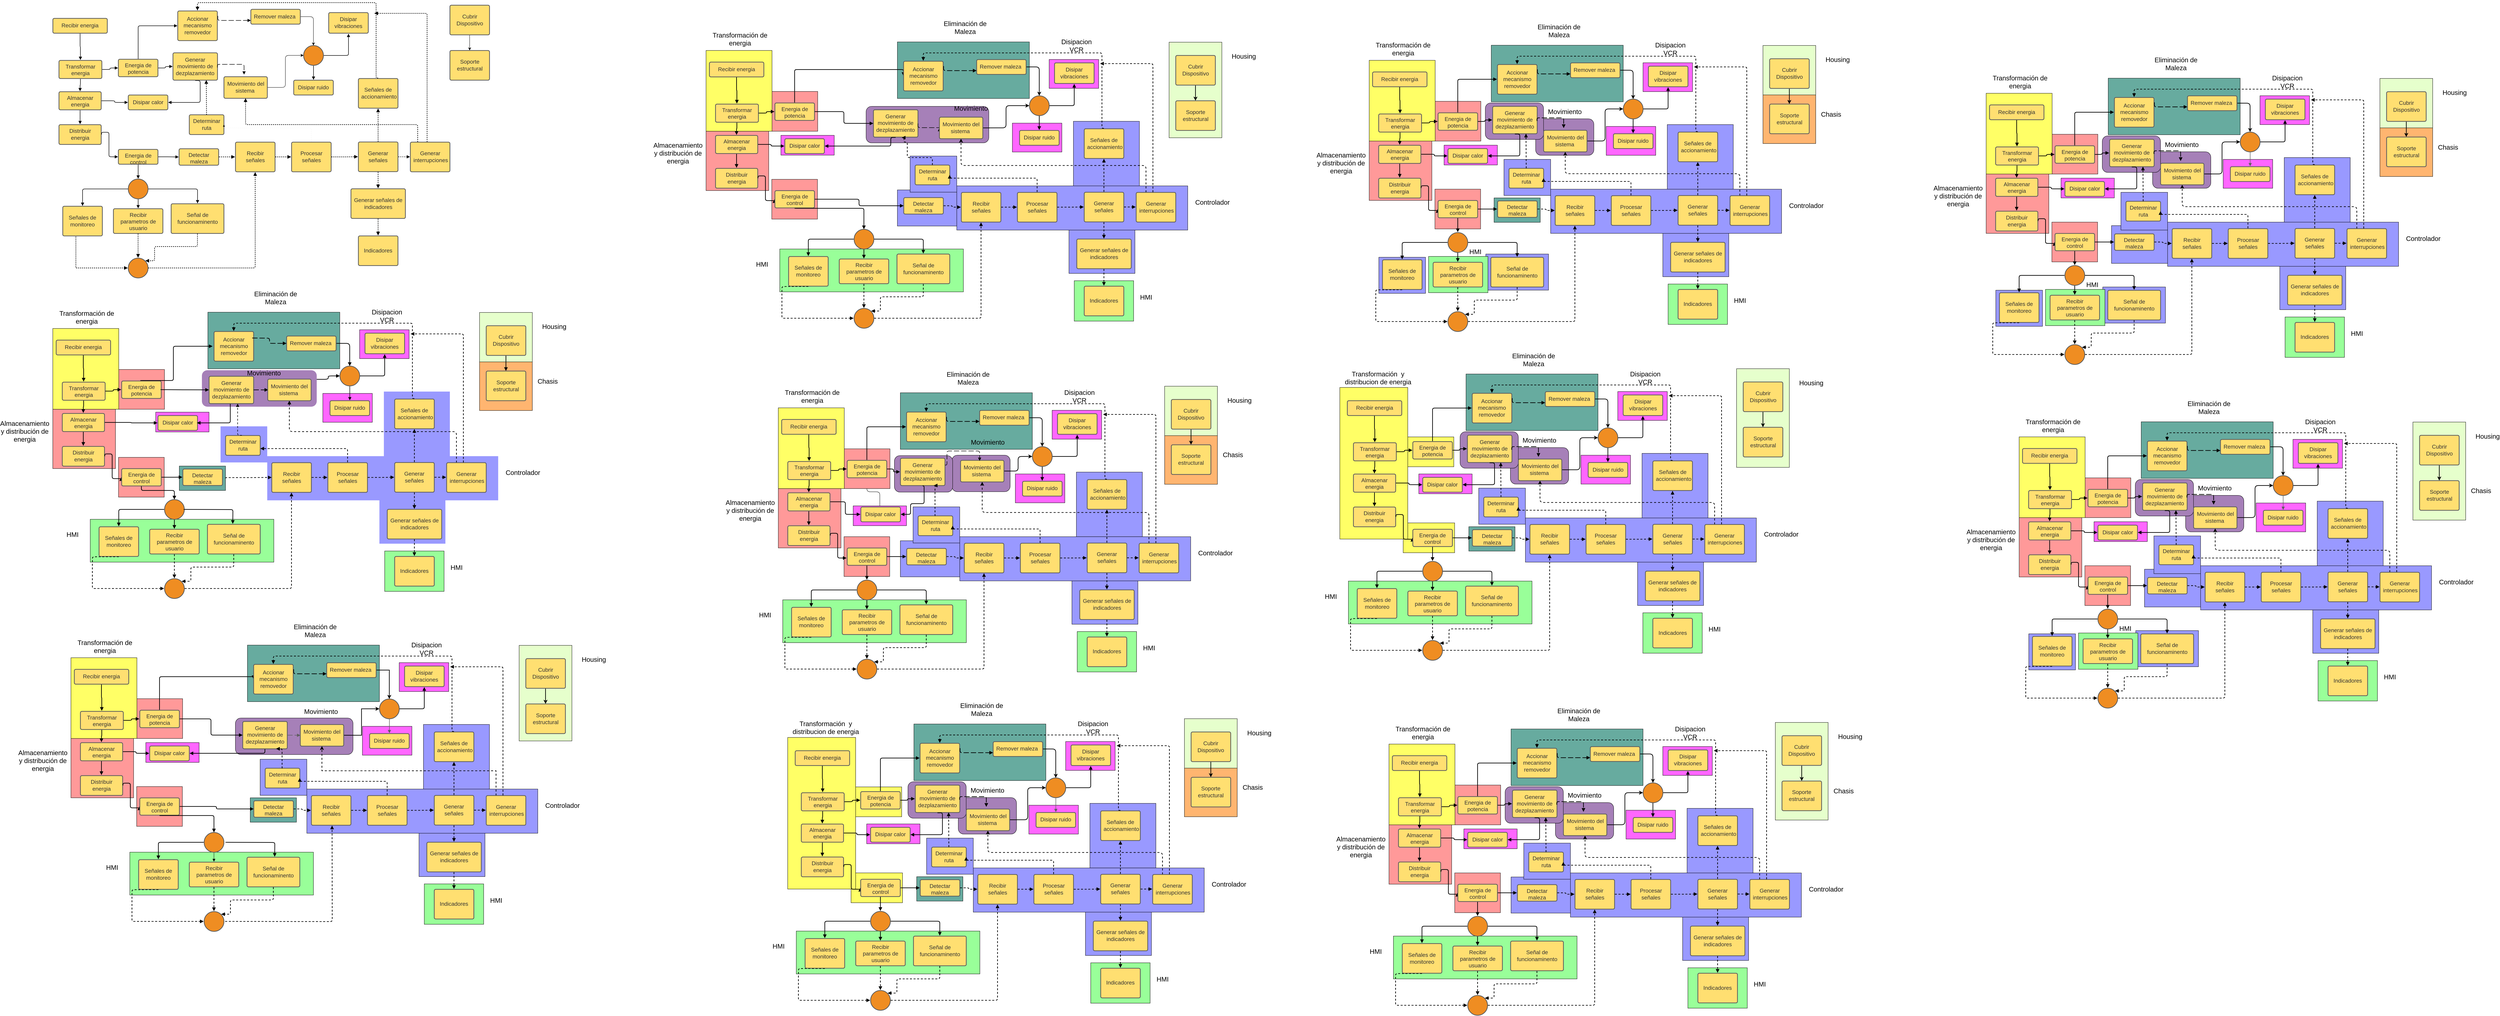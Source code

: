 <mxfile version="15.5.4" type="github">
  <diagram id="0cCymv_eFSbqMlrv2P3G" name="Page-1">
    <mxGraphModel dx="2274" dy="750" grid="1" gridSize="10" guides="1" tooltips="1" connect="1" arrows="1" fold="1" page="1" pageScale="1" pageWidth="827" pageHeight="1169" math="0" shadow="0">
      <root>
        <mxCell id="0" />
        <mxCell id="1" parent="0" />
        <mxCell id="tGJyjpvvMhVKjW3hvQNz-986" value="" style="rounded=0;whiteSpace=wrap;html=1;fontSize=20;fillColor=#9999FF;" parent="1" vertex="1">
          <mxGeometry x="6290" y="696.57" width="170" height="114.5" as="geometry" />
        </mxCell>
        <mxCell id="tGJyjpvvMhVKjW3hvQNz-599" value="" style="rounded=0;whiteSpace=wrap;html=1;fontSize=20;fillColor=#9999FF;" parent="1" vertex="1">
          <mxGeometry x="4393.5" y="782.75" width="190" height="109.5" as="geometry" />
        </mxCell>
        <mxCell id="tGJyjpvvMhVKjW3hvQNz-598" value="" style="rounded=0;whiteSpace=wrap;html=1;fontSize=20;fillColor=#9999FF;" parent="1" vertex="1">
          <mxGeometry x="4069.25" y="792.5" width="141.5" height="109.5" as="geometry" />
        </mxCell>
        <mxCell id="tGJyjpvvMhVKjW3hvQNz-501" value="" style="rounded=0;whiteSpace=wrap;html=1;fillColor=#FFFF66;" parent="1" vertex="1">
          <mxGeometry x="2469.5" y="2660.37" width="156" height="90.5" as="geometry" />
        </mxCell>
        <mxCell id="tGJyjpvvMhVKjW3hvQNz-500" value="" style="rounded=0;whiteSpace=wrap;html=1;fillColor=#FFFF66;" parent="1" vertex="1">
          <mxGeometry x="2467" y="2399.5" width="156" height="90.5" as="geometry" />
        </mxCell>
        <mxCell id="tGJyjpvvMhVKjW3hvQNz-296" value="" style="rounded=0;whiteSpace=wrap;html=1;fontSize=20;fillColor=#9999FF;" parent="1" vertex="1">
          <mxGeometry x="2610" y="588.25" width="182.25" height="109.5" as="geometry" />
        </mxCell>
        <mxCell id="tGJyjpvvMhVKjW3hvQNz-103" value="" style="rounded=0;whiteSpace=wrap;html=1;fontSize=20;fillColor=#FF66FF;" parent="1" vertex="1">
          <mxGeometry x="362" y="1262.5" width="161.5" height="60" as="geometry" />
        </mxCell>
        <mxCell id="tGJyjpvvMhVKjW3hvQNz-102" value="" style="rounded=0;whiteSpace=wrap;html=1;fontSize=20;fillColor=#FF66FF;" parent="1" vertex="1">
          <mxGeometry x="868.5" y="1205.63" width="150" height="87.5" as="geometry" />
        </mxCell>
        <mxCell id="tGJyjpvvMhVKjW3hvQNz-101" value="" style="rounded=0;whiteSpace=wrap;html=1;fontSize=20;fillColor=#FF66FF;" parent="1" vertex="1">
          <mxGeometry x="980" y="1012.5" width="150" height="87.5" as="geometry" />
        </mxCell>
        <mxCell id="tGJyjpvvMhVKjW3hvQNz-97" value="" style="rounded=1;whiteSpace=wrap;html=1;fontSize=20;fillColor=#A680B8;strokeColor=none;" parent="1" vertex="1">
          <mxGeometry x="502" y="1135.19" width="348" height="110.63" as="geometry" />
        </mxCell>
        <mxCell id="tGJyjpvvMhVKjW3hvQNz-95" value="" style="rounded=0;whiteSpace=wrap;html=1;fontSize=20;fillColor=#67AB9F;" parent="1" vertex="1">
          <mxGeometry x="520" y="959.25" width="400" height="171.5" as="geometry" />
        </mxCell>
        <mxCell id="tGJyjpvvMhVKjW3hvQNz-94" value="" style="rounded=0;whiteSpace=wrap;html=1;fontSize=20;fillColor=#67AB9F;" parent="1" vertex="1">
          <mxGeometry x="433.5" y="1426" width="140" height="74" as="geometry" />
        </mxCell>
        <mxCell id="tGJyjpvvMhVKjW3hvQNz-93" value="" style="rounded=0;whiteSpace=wrap;html=1;fontSize=20;fillColor=#9999FF;strokeColor=none;" parent="1" vertex="1">
          <mxGeometry x="558.5" y="1305.5" width="141.5" height="109.5" as="geometry" />
        </mxCell>
        <mxCell id="tGJyjpvvMhVKjW3hvQNz-91" value="" style="rounded=0;whiteSpace=wrap;html=1;fontSize=20;fillColor=#FFB570;" parent="1" vertex="1">
          <mxGeometry x="1343.5" y="1107.5" width="160" height="150" as="geometry" />
        </mxCell>
        <mxCell id="tGJyjpvvMhVKjW3hvQNz-89" value="" style="rounded=0;whiteSpace=wrap;html=1;fontSize=20;fillColor=#E6FFCC;" parent="1" vertex="1">
          <mxGeometry x="1343.5" y="960" width="160" height="150" as="geometry" />
        </mxCell>
        <mxCell id="tGJyjpvvMhVKjW3hvQNz-88" value="" style="rounded=0;whiteSpace=wrap;html=1;fontSize=20;fillColor=#9999FF;strokeColor=none;" parent="1" vertex="1">
          <mxGeometry x="1053.5" y="1200" width="200" height="196" as="geometry" />
        </mxCell>
        <mxCell id="tGJyjpvvMhVKjW3hvQNz-87" value="" style="rounded=0;whiteSpace=wrap;html=1;fontSize=20;fillColor=#9999FF;strokeColor=none;" parent="1" vertex="1">
          <mxGeometry x="1040" y="1527.5" width="200" height="134" as="geometry" />
        </mxCell>
        <mxCell id="tGJyjpvvMhVKjW3hvQNz-85" value="" style="rounded=0;whiteSpace=wrap;html=1;fontSize=20;fillColor=#9999FF;strokeColor=none;" parent="1" vertex="1">
          <mxGeometry x="700" y="1396" width="700" height="134" as="geometry" />
        </mxCell>
        <mxCell id="tGJyjpvvMhVKjW3hvQNz-83" value="" style="rounded=0;whiteSpace=wrap;html=1;fontSize=20;fillColor=#99FF99;" parent="1" vertex="1">
          <mxGeometry x="1056" y="1683.75" width="180" height="122.5" as="geometry" />
        </mxCell>
        <mxCell id="tGJyjpvvMhVKjW3hvQNz-81" value="" style="rounded=0;whiteSpace=wrap;html=1;fontSize=20;fillColor=#99FF99;" parent="1" vertex="1">
          <mxGeometry x="163.5" y="1587.5" width="556.5" height="130" as="geometry" />
        </mxCell>
        <mxCell id="tGJyjpvvMhVKjW3hvQNz-77" value="" style="rounded=0;whiteSpace=wrap;html=1;fontSize=20;fillColor=#FF9999;" parent="1" vertex="1">
          <mxGeometry x="249.25" y="1399.58" width="138.5" height="120.63" as="geometry" />
        </mxCell>
        <mxCell id="tGJyjpvvMhVKjW3hvQNz-76" value="" style="rounded=0;whiteSpace=wrap;html=1;fontSize=20;fillColor=#FF9999;" parent="1" vertex="1">
          <mxGeometry x="250" y="1133.01" width="138.5" height="120.63" as="geometry" />
        </mxCell>
        <mxCell id="tGJyjpvvMhVKjW3hvQNz-75" value="" style="rounded=0;whiteSpace=wrap;html=1;fontSize=20;fillColor=#FF9999;" parent="1" vertex="1">
          <mxGeometry x="50" y="1253.64" width="190" height="180" as="geometry" />
        </mxCell>
        <mxCell id="tGJyjpvvMhVKjW3hvQNz-73" value="" style="rounded=0;whiteSpace=wrap;html=1;fillColor=#FFFF66;" parent="1" vertex="1">
          <mxGeometry x="50" y="1008.64" width="200" height="245" as="geometry" />
        </mxCell>
        <UserObject label="Recibir energia " lucidchartObjectId="iB1i4.FvQlf5" id="H_UsJQ5flKIIZtNJFzKd-3">
          <mxCell style="html=1;overflow=block;blockSpacing=1;whiteSpace=wrap;;whiteSpace=wrap;fontSize=16.7;fontColor=#333333;align=center;spacing=9;strokeColor=#5e5e5e;strokeOpacity=100;fillOpacity=100;rounded=1;absoluteArcSize=1;arcSize=9;fillColor=#ffdf71;strokeWidth=2.3;" parent="1" vertex="1">
            <mxGeometry x="50" y="67.5" width="165" height="45" as="geometry" />
          </mxCell>
        </UserObject>
        <UserObject label="" lucidchartObjectId="LB1iaJ4PwKch" id="H_UsJQ5flKIIZtNJFzKd-4">
          <mxCell style="html=1;jettySize=18;whiteSpace=wrap;fontSize=13;strokeColor=#000000;strokeWidth=1.5;rounded=1;arcSize=12;edgeStyle=orthogonalEdgeStyle;startArrow=none;;endArrow=block;endFill=1;;exitX=0.5;exitY=1.025;exitPerimeter=0;entryX=0.5;entryY=-0.025;entryPerimeter=0;" parent="1" source="H_UsJQ5flKIIZtNJFzKd-3" target="H_UsJQ5flKIIZtNJFzKd-5" edge="1">
            <mxGeometry width="100" height="100" relative="1" as="geometry">
              <Array as="points" />
            </mxGeometry>
          </mxCell>
        </UserObject>
        <UserObject label="Transformar energia " lucidchartObjectId="MB1iP3pDdO8o" id="H_UsJQ5flKIIZtNJFzKd-5">
          <mxCell style="html=1;overflow=block;blockSpacing=1;whiteSpace=wrap;;whiteSpace=wrap;fontSize=16.7;fontColor=#333333;align=center;spacing=9;strokeColor=#5e5e5e;strokeOpacity=100;fillOpacity=100;rounded=1;absoluteArcSize=1;arcSize=9;fillColor=#ffdf71;strokeWidth=2.3;" parent="1" vertex="1">
            <mxGeometry x="68.5" y="195" width="130" height="55" as="geometry" />
          </mxCell>
        </UserObject>
        <UserObject label="" lucidchartObjectId="4B1izm4MbtH6" id="H_UsJQ5flKIIZtNJFzKd-6">
          <mxCell style="html=1;jettySize=18;whiteSpace=wrap;fontSize=13;strokeColor=#000000;strokeWidth=1.5;rounded=1;arcSize=12;edgeStyle=orthogonalEdgeStyle;startArrow=none;;endArrow=block;endFill=1;;exitX=0.5;exitY=1.025;exitPerimeter=0;entryX=0.5;entryY=-0.025;entryPerimeter=0;" parent="1" source="H_UsJQ5flKIIZtNJFzKd-5" target="H_UsJQ5flKIIZtNJFzKd-7" edge="1">
            <mxGeometry width="100" height="100" relative="1" as="geometry">
              <Array as="points" />
            </mxGeometry>
          </mxCell>
        </UserObject>
        <UserObject label="Almacenar energia" lucidchartObjectId="_D1iw.DUpT1X" id="H_UsJQ5flKIIZtNJFzKd-7">
          <mxCell style="html=1;overflow=block;blockSpacing=1;whiteSpace=wrap;;whiteSpace=wrap;fontSize=16.7;fontColor=#333333;align=center;spacing=9;strokeColor=#5e5e5e;strokeOpacity=100;fillOpacity=100;rounded=1;absoluteArcSize=1;arcSize=9;fillColor=#ffdf71;strokeWidth=2.3;" parent="1" vertex="1">
            <mxGeometry x="68.5" y="290" width="128" height="55" as="geometry" />
          </mxCell>
        </UserObject>
        <UserObject label="" lucidchartObjectId="yF1ifSt_gloi" id="H_UsJQ5flKIIZtNJFzKd-8">
          <mxCell style="html=1;jettySize=18;whiteSpace=wrap;fontSize=13;strokeColor=#000000;strokeWidth=1.5;rounded=1;arcSize=12;edgeStyle=orthogonalEdgeStyle;startArrow=none;;endArrow=block;endFill=1;;exitX=0.5;exitY=1.025;exitPerimeter=0;entryX=0.5;entryY=-0.025;entryPerimeter=0;" parent="1" source="H_UsJQ5flKIIZtNJFzKd-7" target="H_UsJQ5flKIIZtNJFzKd-9" edge="1">
            <mxGeometry width="100" height="100" relative="1" as="geometry">
              <Array as="points" />
            </mxGeometry>
          </mxCell>
        </UserObject>
        <UserObject label="Distribuir energia " lucidchartObjectId="zF1igbmMzxHJ" id="H_UsJQ5flKIIZtNJFzKd-9">
          <mxCell style="html=1;overflow=block;blockSpacing=1;whiteSpace=wrap;;whiteSpace=wrap;fontSize=16.7;fontColor=#333333;align=center;spacing=9;strokeColor=#5e5e5e;strokeOpacity=100;fillOpacity=100;rounded=1;absoluteArcSize=1;arcSize=9;fillColor=#ffdf71;strokeWidth=2.3;" parent="1" vertex="1">
            <mxGeometry x="68.5" y="390" width="128" height="60" as="geometry" />
          </mxCell>
        </UserObject>
        <UserObject label="" lucidchartObjectId="eG1i0pw~JeRs" id="H_UsJQ5flKIIZtNJFzKd-10">
          <mxCell style="html=1;jettySize=18;whiteSpace=wrap;fontSize=13;strokeColor=#000000;strokeWidth=1.5;rounded=1;arcSize=12;edgeStyle=orthogonalEdgeStyle;startArrow=none;;endArrow=block;endFill=1;;exitX=1.009;exitY=0.5;exitPerimeter=0;entryX=-0.009;entryY=0.5;entryPerimeter=0;" parent="1" source="H_UsJQ5flKIIZtNJFzKd-9" target="H_UsJQ5flKIIZtNJFzKd-11" edge="1">
            <mxGeometry width="100" height="100" relative="1" as="geometry">
              <Array as="points">
                <mxPoint x="220" y="413" />
                <mxPoint x="220" y="488" />
              </Array>
            </mxGeometry>
          </mxCell>
        </UserObject>
        <UserObject label="Energia de control " lucidchartObjectId="fG1iMbVR.Vme" id="H_UsJQ5flKIIZtNJFzKd-11">
          <mxCell style="html=1;overflow=block;blockSpacing=1;whiteSpace=wrap;;whiteSpace=wrap;fontSize=16.7;fontColor=#333333;align=center;spacing=9;strokeColor=#5e5e5e;strokeOpacity=100;fillOpacity=100;rounded=1;absoluteArcSize=1;arcSize=9;fillColor=#ffdf71;strokeWidth=2.3;" parent="1" vertex="1">
            <mxGeometry x="248.5" y="465" width="120" height="45" as="geometry" />
          </mxCell>
        </UserObject>
        <UserObject label="Generar movimiento de dezplazamiento " lucidchartObjectId="DH1iDy.-UHfz" id="H_UsJQ5flKIIZtNJFzKd-12">
          <mxCell style="html=1;overflow=block;blockSpacing=1;whiteSpace=wrap;;whiteSpace=wrap;fontSize=16.7;fontColor=#333333;align=center;spacing=9;strokeColor=#5e5e5e;strokeOpacity=100;fillOpacity=100;rounded=1;absoluteArcSize=1;arcSize=9;fillColor=#ffdf71;strokeWidth=2.3;" parent="1" vertex="1">
            <mxGeometry x="414" y="172" width="135" height="83" as="geometry" />
          </mxCell>
        </UserObject>
        <UserObject label="" lucidchartObjectId="-I1iH0t~i-Rq" id="H_UsJQ5flKIIZtNJFzKd-13">
          <mxCell style="html=1;jettySize=18;whiteSpace=wrap;fontSize=13;strokeColor=#000000;strokeWidth=1.5;rounded=1;arcSize=12;edgeStyle=orthogonalEdgeStyle;startArrow=none;;endArrow=block;endFill=1;;exitX=1.008;exitY=0.5;exitPerimeter=0;" parent="1" source="H_UsJQ5flKIIZtNJFzKd-5" edge="1">
            <mxGeometry width="100" height="100" relative="1" as="geometry">
              <Array as="points">
                <mxPoint x="223.5" y="222" />
                <mxPoint x="223.5" y="218" />
              </Array>
              <mxPoint x="247.5" y="218" as="targetPoint" />
            </mxGeometry>
          </mxCell>
        </UserObject>
        <UserObject label="Energia de potencia" lucidchartObjectId="5K1iT34nQMZZ" id="H_UsJQ5flKIIZtNJFzKd-14">
          <mxCell style="html=1;overflow=block;blockSpacing=1;whiteSpace=wrap;;whiteSpace=wrap;fontSize=16.7;fontColor=#333333;align=center;spacing=9;strokeColor=#5e5e5e;strokeOpacity=100;fillOpacity=100;rounded=1;absoluteArcSize=1;arcSize=9;fillColor=#ffdf71;strokeWidth=2.3;" parent="1" vertex="1">
            <mxGeometry x="248.5" y="191.5" width="120" height="53" as="geometry" />
          </mxCell>
        </UserObject>
        <UserObject label="" lucidchartObjectId="cL1iCogHpe_y" id="H_UsJQ5flKIIZtNJFzKd-15">
          <mxCell style="html=1;jettySize=18;whiteSpace=wrap;fontSize=13;strokeColor=#000000;strokeWidth=1.5;rounded=1;arcSize=12;edgeStyle=orthogonalEdgeStyle;startArrow=none;;endArrow=block;endFill=1;;exitX=1.009;exitY=0.5;exitPerimeter=0;entryX=-0.008;entryY=0.5;entryPerimeter=0;" parent="1" source="H_UsJQ5flKIIZtNJFzKd-14" target="H_UsJQ5flKIIZtNJFzKd-12" edge="1">
            <mxGeometry width="100" height="100" relative="1" as="geometry">
              <Array as="points" />
            </mxGeometry>
          </mxCell>
        </UserObject>
        <UserObject label="" lucidchartObjectId="nM1io3952w~x" id="H_UsJQ5flKIIZtNJFzKd-16">
          <mxCell style="html=1;jettySize=18;whiteSpace=wrap;fontSize=13;strokeColor=#000000;strokeWidth=1.5;rounded=1;arcSize=12;edgeStyle=orthogonalEdgeStyle;startArrow=none;;endArrow=block;endFill=1;;exitX=0.5;exitY=-0.021;exitPerimeter=0;entryX=-0.009;entryY=0.5;entryPerimeter=0;" parent="1" source="H_UsJQ5flKIIZtNJFzKd-14" target="H_UsJQ5flKIIZtNJFzKd-17" edge="1">
            <mxGeometry width="100" height="100" relative="1" as="geometry">
              <Array as="points">
                <mxPoint x="309" y="90" />
              </Array>
            </mxGeometry>
          </mxCell>
        </UserObject>
        <UserObject label="Accionar mecanismo removedor" lucidchartObjectId="oM1iAJr6.cHB" id="H_UsJQ5flKIIZtNJFzKd-17">
          <mxCell style="html=1;overflow=block;blockSpacing=1;whiteSpace=wrap;;whiteSpace=wrap;fontSize=16.7;fontColor=#333333;align=center;spacing=9;strokeColor=#5e5e5e;strokeOpacity=100;fillOpacity=100;rounded=1;absoluteArcSize=1;arcSize=9;fillColor=#ffdf71;strokeWidth=2.3;" parent="1" vertex="1">
            <mxGeometry x="428.5" y="45" width="120" height="90" as="geometry" />
          </mxCell>
        </UserObject>
        <UserObject label="Disipar ruido" lucidchartObjectId="~N1i8.venR.K" id="H_UsJQ5flKIIZtNJFzKd-18">
          <mxCell style="html=1;overflow=block;blockSpacing=1;whiteSpace=wrap;;whiteSpace=wrap;fontSize=16.7;fontColor=#333333;align=center;spacing=9;strokeColor=#5e5e5e;strokeOpacity=100;fillOpacity=100;rounded=1;absoluteArcSize=1;arcSize=9;fillColor=#ffdf71;strokeWidth=2.3;" parent="1" vertex="1">
            <mxGeometry x="780" y="255" width="120" height="45" as="geometry" />
          </mxCell>
        </UserObject>
        <UserObject label="Disipar vibraciones " lucidchartObjectId="LO1iABRvOSVL" id="H_UsJQ5flKIIZtNJFzKd-19">
          <mxCell style="html=1;overflow=block;blockSpacing=1;whiteSpace=wrap;;whiteSpace=wrap;fontSize=16.7;fontColor=#333333;align=center;spacing=9;strokeColor=#5e5e5e;strokeOpacity=100;fillOpacity=100;rounded=1;absoluteArcSize=1;arcSize=9;fillColor=#ffdf71;strokeWidth=2.3;" parent="1" vertex="1">
            <mxGeometry x="886" y="50" width="120" height="62.5" as="geometry" />
          </mxCell>
        </UserObject>
        <UserObject label="" lucidchartObjectId="fP1iuqsCz0Dg" id="H_UsJQ5flKIIZtNJFzKd-20">
          <mxCell style="html=1;overflow=block;blockSpacing=1;whiteSpace=wrap;ellipse;whiteSpace=wrap;fontSize=13;align=center;spacing=3.8;strokeColor=#5e5e5e;strokeOpacity=100;fillOpacity=100;rounded=1;absoluteArcSize=1;arcSize=9;fillColor=#ef8d22;strokeWidth=2.3;" parent="1" vertex="1">
            <mxGeometry x="810" y="150" width="60" height="60" as="geometry" />
          </mxCell>
        </UserObject>
        <UserObject label="" lucidchartObjectId="pQ1iYDGJzv0V" id="H_UsJQ5flKIIZtNJFzKd-23">
          <mxCell style="html=1;jettySize=18;whiteSpace=wrap;fontSize=13;strokeColor=#000000;strokeWidth=1.5;rounded=1;arcSize=12;edgeStyle=orthogonalEdgeStyle;startArrow=none;;endArrow=block;endFill=1;;exitX=0.5;exitY=1.019;exitPerimeter=0;entryX=0.5;entryY=-0.025;entryPerimeter=0;" parent="1" source="H_UsJQ5flKIIZtNJFzKd-20" target="H_UsJQ5flKIIZtNJFzKd-18" edge="1">
            <mxGeometry width="100" height="100" relative="1" as="geometry">
              <Array as="points" />
            </mxGeometry>
          </mxCell>
        </UserObject>
        <UserObject label="Disipar calor" lucidchartObjectId="YS1ilfnMgtdb" id="H_UsJQ5flKIIZtNJFzKd-24">
          <mxCell style="html=1;overflow=block;blockSpacing=1;whiteSpace=wrap;;whiteSpace=wrap;fontSize=16.7;fontColor=#333333;align=center;spacing=9;strokeColor=#5e5e5e;strokeOpacity=100;fillOpacity=100;rounded=1;absoluteArcSize=1;arcSize=9;fillColor=#ffdf71;strokeWidth=2.3;" parent="1" vertex="1">
            <mxGeometry x="278.5" y="300" width="120" height="45" as="geometry" />
          </mxCell>
        </UserObject>
        <UserObject label="" lucidchartObjectId="BT1iFTwwLViI" id="H_UsJQ5flKIIZtNJFzKd-26">
          <mxCell style="html=1;jettySize=18;whiteSpace=wrap;fontSize=13;strokeColor=#000000;strokeWidth=1.5;rounded=1;arcSize=12;edgeStyle=orthogonalEdgeStyle;startArrow=none;;endArrow=block;endFill=1;;exitX=1.009;exitY=0.5;exitPerimeter=0;entryX=-0.009;entryY=0.5;entryPerimeter=0;" parent="1" source="H_UsJQ5flKIIZtNJFzKd-7" target="H_UsJQ5flKIIZtNJFzKd-24" edge="1">
            <mxGeometry width="100" height="100" relative="1" as="geometry">
              <Array as="points" />
            </mxGeometry>
          </mxCell>
        </UserObject>
        <UserObject label="" lucidchartObjectId="-T1iFYq9cp1q" id="H_UsJQ5flKIIZtNJFzKd-27">
          <mxCell style="html=1;jettySize=18;whiteSpace=wrap;fontSize=13;strokeColor=#000000;strokeWidth=1.5;rounded=1;arcSize=12;edgeStyle=orthogonalEdgeStyle;startArrow=none;;endArrow=block;endFill=1;;exitX=0.5;exitY=1.013;exitPerimeter=0;entryX=1.009;entryY=0.5;entryPerimeter=0;" parent="1" source="H_UsJQ5flKIIZtNJFzKd-12" target="H_UsJQ5flKIIZtNJFzKd-24" edge="1">
            <mxGeometry width="100" height="100" relative="1" as="geometry">
              <Array as="points">
                <mxPoint x="496.5" y="323" />
              </Array>
            </mxGeometry>
          </mxCell>
        </UserObject>
        <UserObject label="Detectar maleza " lucidchartObjectId="MW1itOQQPT_Y" id="H_UsJQ5flKIIZtNJFzKd-28">
          <mxCell style="html=1;overflow=block;blockSpacing=1;whiteSpace=wrap;;whiteSpace=wrap;fontSize=16.7;fontColor=#333333;align=center;spacing=9;strokeColor=#5e5e5e;strokeOpacity=100;fillOpacity=100;rounded=1;absoluteArcSize=1;arcSize=9;fillColor=#ffdf71;strokeWidth=2.3;" parent="1" vertex="1">
            <mxGeometry x="432.5" y="463" width="120" height="50" as="geometry" />
          </mxCell>
        </UserObject>
        <UserObject label="" lucidchartObjectId="9W1iiyT2C02o" id="H_UsJQ5flKIIZtNJFzKd-29">
          <mxCell style="html=1;jettySize=18;whiteSpace=wrap;fontSize=13;strokeColor=#000000;strokeWidth=1.5;rounded=1;arcSize=12;edgeStyle=orthogonalEdgeStyle;startArrow=none;;endArrow=block;endFill=1;;exitX=1.009;exitY=0.5;exitPerimeter=0;entryX=-0.009;entryY=0.5;entryPerimeter=0;" parent="1" source="H_UsJQ5flKIIZtNJFzKd-11" target="H_UsJQ5flKIIZtNJFzKd-28" edge="1">
            <mxGeometry width="100" height="100" relative="1" as="geometry">
              <Array as="points" />
            </mxGeometry>
          </mxCell>
        </UserObject>
        <UserObject label="Recibir parametros de usuario " lucidchartObjectId="bY1iKV-49~VS" id="H_UsJQ5flKIIZtNJFzKd-30">
          <mxCell style="html=1;overflow=block;blockSpacing=1;whiteSpace=wrap;;whiteSpace=wrap;fontSize=16.7;fontColor=#333333;align=center;spacing=9;strokeColor=#5e5e5e;strokeOpacity=100;fillOpacity=100;rounded=1;absoluteArcSize=1;arcSize=9;fillColor=#ffdf71;strokeWidth=2.3;" parent="1" vertex="1">
            <mxGeometry x="233.5" y="645" width="150" height="75" as="geometry" />
          </mxCell>
        </UserObject>
        <UserObject label="" lucidchartObjectId="2b2ig6bPosST" id="H_UsJQ5flKIIZtNJFzKd-31">
          <mxCell style="html=1;jettySize=18;whiteSpace=wrap;fontSize=13;strokeColor=#000000;dashed=1;fixDash=1;strokeWidth=2;rounded=1;arcSize=12;edgeStyle=orthogonalEdgeStyle;startArrow=none;;endArrow=block;endFill=1;;exitX=1.009;exitY=0.5;exitPerimeter=0;entryX=-0.009;entryY=0.5;entryPerimeter=0;endSize=6;jumpSize=5;" parent="1" source="H_UsJQ5flKIIZtNJFzKd-28" target="H_UsJQ5flKIIZtNJFzKd-32" edge="1">
            <mxGeometry width="100" height="100" relative="1" as="geometry">
              <Array as="points" />
            </mxGeometry>
          </mxCell>
        </UserObject>
        <UserObject label="Recibir señales " lucidchartObjectId="4b2iU2RyH-A_" id="H_UsJQ5flKIIZtNJFzKd-32">
          <mxCell style="html=1;overflow=block;blockSpacing=1;whiteSpace=wrap;;whiteSpace=wrap;fontSize=16.7;fontColor=#333333;align=center;spacing=9;strokeColor=#5e5e5e;strokeOpacity=100;fillOpacity=100;rounded=1;absoluteArcSize=1;arcSize=9;fillColor=#ffdf71;strokeWidth=2.3;" parent="1" vertex="1">
            <mxGeometry x="603.5" y="443" width="120" height="90" as="geometry" />
          </mxCell>
        </UserObject>
        <UserObject label="" lucidchartObjectId="mc2i_ABSRhrL" id="H_UsJQ5flKIIZtNJFzKd-33">
          <mxCell style="html=1;jettySize=18;whiteSpace=wrap;fontSize=13;strokeColor=#000000;dashed=1;fixDash=1;strokeWidth=2;rounded=1;arcSize=12;edgeStyle=orthogonalEdgeStyle;startArrow=none;;endArrow=block;endFill=1;;exitX=1.009;exitY=0.5;exitPerimeter=0;entryX=-0.009;entryY=0.5;entryPerimeter=0;endSize=6;jumpSize=5;" parent="1" source="H_UsJQ5flKIIZtNJFzKd-32" target="H_UsJQ5flKIIZtNJFzKd-34" edge="1">
            <mxGeometry width="100" height="100" relative="1" as="geometry">
              <Array as="points" />
            </mxGeometry>
          </mxCell>
        </UserObject>
        <UserObject label="Procesar señales " lucidchartObjectId="oc2i5.O-WTf~" id="H_UsJQ5flKIIZtNJFzKd-34">
          <mxCell style="html=1;overflow=block;blockSpacing=1;whiteSpace=wrap;;whiteSpace=wrap;fontSize=16.7;fontColor=#333333;align=center;spacing=9;strokeColor=#5e5e5e;strokeOpacity=100;fillOpacity=100;rounded=1;absoluteArcSize=1;arcSize=9;fillColor=#ffdf71;strokeWidth=2.3;" parent="1" vertex="1">
            <mxGeometry x="773.5" y="443" width="120" height="90" as="geometry" />
          </mxCell>
        </UserObject>
        <UserObject label="" lucidchartObjectId="Bd2iMnMUYM1G" id="H_UsJQ5flKIIZtNJFzKd-35">
          <mxCell style="html=1;jettySize=18;whiteSpace=wrap;fontSize=13;strokeColor=#000000;dashed=1;fixDash=1;strokeWidth=2;rounded=1;arcSize=12;edgeStyle=orthogonalEdgeStyle;startArrow=none;;endArrow=block;endFill=1;;exitX=1.009;exitY=0.5;exitPerimeter=0;entryX=-0.009;entryY=0.5;entryPerimeter=0;endSize=6;jumpSize=5;" parent="1" source="H_UsJQ5flKIIZtNJFzKd-34" target="H_UsJQ5flKIIZtNJFzKd-36" edge="1">
            <mxGeometry width="100" height="100" relative="1" as="geometry">
              <Array as="points" />
            </mxGeometry>
          </mxCell>
        </UserObject>
        <UserObject label="Generar señales " lucidchartObjectId="Cd2iQJlkT~dl" id="H_UsJQ5flKIIZtNJFzKd-36">
          <mxCell style="html=1;overflow=block;blockSpacing=1;whiteSpace=wrap;;whiteSpace=wrap;fontSize=16.7;fontColor=#333333;align=center;spacing=9;strokeColor=#5e5e5e;strokeOpacity=100;fillOpacity=100;rounded=1;absoluteArcSize=1;arcSize=9;fillColor=#ffdf71;strokeWidth=2.3;" parent="1" vertex="1">
            <mxGeometry x="976" y="442.5" width="120" height="90" as="geometry" />
          </mxCell>
        </UserObject>
        <UserObject label="Generar señales de indicadores " lucidchartObjectId="ee2i5~Q723G2" id="H_UsJQ5flKIIZtNJFzKd-37">
          <mxCell style="html=1;overflow=block;blockSpacing=1;whiteSpace=wrap;;whiteSpace=wrap;fontSize=16.7;fontColor=#333333;align=center;spacing=9;strokeColor=#5e5e5e;strokeOpacity=100;fillOpacity=100;rounded=1;absoluteArcSize=1;arcSize=9;fillColor=#ffdf71;strokeWidth=2.3;" parent="1" vertex="1">
            <mxGeometry x="953.5" y="584.5" width="165" height="90" as="geometry" />
          </mxCell>
        </UserObject>
        <UserObject label="" lucidchartObjectId="Ve2iytc.b6nT" id="H_UsJQ5flKIIZtNJFzKd-38">
          <mxCell style="html=1;jettySize=18;whiteSpace=wrap;fontSize=13;strokeColor=#000000;dashed=1;fixDash=1;strokeWidth=2;rounded=1;arcSize=12;edgeStyle=orthogonalEdgeStyle;startArrow=none;;endArrow=block;endFill=1;;exitX=0.5;exitY=1.013;exitPerimeter=0;entryX=0.5;entryY=-0.012;entryPerimeter=0;endSize=6;jumpSize=5;" parent="1" source="H_UsJQ5flKIIZtNJFzKd-36" target="H_UsJQ5flKIIZtNJFzKd-37" edge="1">
            <mxGeometry width="100" height="100" relative="1" as="geometry">
              <Array as="points" />
            </mxGeometry>
          </mxCell>
        </UserObject>
        <UserObject label="" lucidchartObjectId="2e2ief45.WtK" id="H_UsJQ5flKIIZtNJFzKd-39">
          <mxCell style="html=1;jettySize=18;whiteSpace=wrap;fontSize=13;strokeColor=#000000;dashed=1;fixDash=1;strokeWidth=2;rounded=1;arcSize=12;edgeStyle=orthogonalEdgeStyle;startArrow=none;;endArrow=block;endFill=1;;exitX=0.5;exitY=-0.013;exitPerimeter=0;entryX=0.5;entryY=1.013;entryPerimeter=0;endSize=6;jumpSize=5;" parent="1" source="H_UsJQ5flKIIZtNJFzKd-36" target="H_UsJQ5flKIIZtNJFzKd-40" edge="1">
            <mxGeometry width="100" height="100" relative="1" as="geometry">
              <Array as="points" />
            </mxGeometry>
          </mxCell>
        </UserObject>
        <UserObject label="Señales de accionamiento" lucidchartObjectId="4e2iJqs.~Nzj" id="H_UsJQ5flKIIZtNJFzKd-40">
          <mxCell style="html=1;overflow=block;blockSpacing=1;whiteSpace=wrap;;whiteSpace=wrap;fontSize=16.7;fontColor=#333333;align=center;spacing=9;strokeColor=#5e5e5e;strokeOpacity=100;fillOpacity=100;rounded=1;absoluteArcSize=1;arcSize=9;fillColor=#ffdf71;strokeWidth=2.3;" parent="1" vertex="1">
            <mxGeometry x="976" y="250" width="120" height="90" as="geometry" />
          </mxCell>
        </UserObject>
        <UserObject label="" lucidchartObjectId="kf2i1Pji_3~7" id="H_UsJQ5flKIIZtNJFzKd-41">
          <mxCell style="html=1;jettySize=18;whiteSpace=wrap;fontSize=13;strokeColor=#000000;dashed=1;fixDash=1;strokeWidth=2;rounded=1;arcSize=12;edgeStyle=orthogonalEdgeStyle;startArrow=none;;endArrow=block;endFill=1;;exitX=0.5;exitY=-0.013;exitPerimeter=0;entryX=0.5;entryY=-0.012;entryPerimeter=0;endSize=6;jumpSize=5;" parent="1" source="H_UsJQ5flKIIZtNJFzKd-40" target="H_UsJQ5flKIIZtNJFzKd-17" edge="1">
            <mxGeometry width="100" height="100" relative="1" as="geometry">
              <Array as="points">
                <mxPoint x="1030" y="249" />
                <mxPoint x="1030" y="20" />
                <mxPoint x="489" y="20" />
              </Array>
            </mxGeometry>
          </mxCell>
        </UserObject>
        <UserObject label="" lucidchartObjectId="pi2infXQxoT." id="H_UsJQ5flKIIZtNJFzKd-42">
          <mxCell style="html=1;jettySize=18;whiteSpace=wrap;fontSize=13;strokeColor=#000000;dashed=1;fixDash=1;strokeWidth=2;rounded=1;arcSize=12;edgeStyle=orthogonalEdgeStyle;startArrow=none;;endArrow=block;endFill=1;;exitX=0.5;exitY=1.013;exitPerimeter=0;entryX=0.5;entryY=-0.012;entryPerimeter=0;endSize=6;jumpSize=5;" parent="1" source="H_UsJQ5flKIIZtNJFzKd-37" target="H_UsJQ5flKIIZtNJFzKd-43" edge="1">
            <mxGeometry width="100" height="100" relative="1" as="geometry">
              <Array as="points" />
            </mxGeometry>
          </mxCell>
        </UserObject>
        <UserObject label="Indicadores" lucidchartObjectId="ri2irbRbgz2T" id="H_UsJQ5flKIIZtNJFzKd-43">
          <mxCell style="html=1;overflow=block;blockSpacing=1;whiteSpace=wrap;;whiteSpace=wrap;fontSize=16.7;fontColor=#333333;align=center;spacing=9;strokeColor=#5e5e5e;strokeOpacity=100;fillOpacity=100;rounded=1;absoluteArcSize=1;arcSize=9;fillColor=#ffdf71;strokeWidth=2.3;" parent="1" vertex="1">
            <mxGeometry x="976" y="727.5" width="120" height="90" as="geometry" />
          </mxCell>
        </UserObject>
        <UserObject label="Señales de monitoreo" lucidchartObjectId="4l2iG0iSLtuH" id="H_UsJQ5flKIIZtNJFzKd-44">
          <mxCell style="html=1;overflow=block;blockSpacing=1;whiteSpace=wrap;;whiteSpace=wrap;fontSize=16.7;fontColor=#333333;align=center;spacing=9;strokeColor=#5e5e5e;strokeOpacity=100;fillOpacity=100;rounded=1;absoluteArcSize=1;arcSize=9;fillColor=#ffdf71;strokeWidth=2.3;" parent="1" vertex="1">
            <mxGeometry x="80" y="637.5" width="120" height="90" as="geometry" />
          </mxCell>
        </UserObject>
        <UserObject label="" lucidchartObjectId="-m2iALQl95zw" id="H_UsJQ5flKIIZtNJFzKd-45">
          <mxCell style="html=1;jettySize=18;whiteSpace=wrap;fontSize=13;strokeColor=#000000;dashed=1;fixDash=1;strokeWidth=2;rounded=0;arcSize=12;edgeStyle=orthogonalEdgeStyle;startArrow=none;;endArrow=block;endFill=1;;entryX=-0.019;entryY=0.5;entryPerimeter=0;endSize=6;jumpSize=5;" parent="1" target="H_UsJQ5flKIIZtNJFzKd-46" edge="1">
            <mxGeometry width="100" height="100" relative="1" as="geometry">
              <Array as="points">
                <mxPoint x="120" y="825" />
              </Array>
              <mxPoint x="120" y="730" as="sourcePoint" />
            </mxGeometry>
          </mxCell>
        </UserObject>
        <UserObject label="" lucidchartObjectId="fn2iiiSVO98~" id="H_UsJQ5flKIIZtNJFzKd-46">
          <mxCell style="html=1;overflow=block;blockSpacing=1;whiteSpace=wrap;ellipse;whiteSpace=wrap;fontSize=13;align=center;spacing=3.8;strokeColor=#5e5e5e;strokeOpacity=100;fillOpacity=100;rounded=1;absoluteArcSize=1;arcSize=9;fillColor=#ef8d22;strokeWidth=2.3;" parent="1" vertex="1">
            <mxGeometry x="278.5" y="795" width="60" height="60" as="geometry" />
          </mxCell>
        </UserObject>
        <UserObject label="" lucidchartObjectId="zn2i5Sc_vrbQ" id="H_UsJQ5flKIIZtNJFzKd-47">
          <mxCell style="html=1;jettySize=18;whiteSpace=wrap;fontSize=13;strokeColor=#000000;dashed=1;fixDash=1;strokeWidth=2;rounded=1;arcSize=12;edgeStyle=orthogonalEdgeStyle;startArrow=none;;endArrow=block;endFill=1;;exitX=0.5;exitY=1.015;exitPerimeter=0;entryX=0.5;entryY=-0.019;entryPerimeter=0;endSize=6;jumpSize=5;" parent="1" source="H_UsJQ5flKIIZtNJFzKd-30" target="H_UsJQ5flKIIZtNJFzKd-46" edge="1">
            <mxGeometry width="100" height="100" relative="1" as="geometry">
              <Array as="points" />
            </mxGeometry>
          </mxCell>
        </UserObject>
        <UserObject label="" lucidchartObjectId="jq2iTut0APpZ" id="H_UsJQ5flKIIZtNJFzKd-48">
          <mxCell style="html=1;jettySize=18;whiteSpace=wrap;fontSize=13;strokeColor=#000000;dashed=1;fixDash=1;strokeWidth=2;rounded=1;arcSize=12;edgeStyle=orthogonalEdgeStyle;startArrow=none;;endArrow=block;endFill=1;;exitX=1.019;exitY=0.5;exitPerimeter=0;entryX=0.5;entryY=1.013;entryPerimeter=0;endSize=6;jumpSize=5;" parent="1" source="H_UsJQ5flKIIZtNJFzKd-46" target="H_UsJQ5flKIIZtNJFzKd-32" edge="1">
            <mxGeometry width="100" height="100" relative="1" as="geometry">
              <Array as="points" />
            </mxGeometry>
          </mxCell>
        </UserObject>
        <UserObject label="Señal de funcionaminento" lucidchartObjectId="~q2iCDuNFYcM" id="H_UsJQ5flKIIZtNJFzKd-49">
          <mxCell style="html=1;overflow=block;blockSpacing=1;whiteSpace=wrap;;whiteSpace=wrap;fontSize=16.7;fontColor=#333333;align=center;spacing=9;strokeColor=#5e5e5e;strokeOpacity=100;fillOpacity=100;rounded=1;absoluteArcSize=1;arcSize=9;fillColor=#ffdf71;strokeWidth=2.3;" parent="1" vertex="1">
            <mxGeometry x="408.5" y="630" width="160" height="90" as="geometry" />
          </mxCell>
        </UserObject>
        <UserObject label="" lucidchartObjectId="ft2iLiVDmEKL" id="H_UsJQ5flKIIZtNJFzKd-50">
          <mxCell style="html=1;jettySize=18;whiteSpace=wrap;fontSize=13;strokeColor=#000000;dashed=1;fixDash=1;strokeWidth=1.5;rounded=1;arcSize=12;edgeStyle=orthogonalEdgeStyle;startArrow=none;;endArrow=block;endFill=1;;exitX=1.009;exitY=0.5;exitPerimeter=0;entryX=-0.009;entryY=0.5;entryPerimeter=0;" parent="1" source="H_UsJQ5flKIIZtNJFzKd-36" target="H_UsJQ5flKIIZtNJFzKd-51" edge="1">
            <mxGeometry width="100" height="100" relative="1" as="geometry">
              <Array as="points" />
            </mxGeometry>
          </mxCell>
        </UserObject>
        <UserObject label="Generar interrupciones " lucidchartObjectId="gt2iTZzYyyTV" id="H_UsJQ5flKIIZtNJFzKd-51">
          <mxCell style="html=1;overflow=block;blockSpacing=1;whiteSpace=wrap;;whiteSpace=wrap;fontSize=16.7;fontColor=#333333;align=center;spacing=9;strokeColor=#5e5e5e;strokeOpacity=100;fillOpacity=100;rounded=1;absoluteArcSize=1;arcSize=9;fillColor=#ffdf71;strokeWidth=2.3;" parent="1" vertex="1">
            <mxGeometry x="1133.5" y="443" width="120" height="90" as="geometry" />
          </mxCell>
        </UserObject>
        <UserObject label="Determinar ruta " lucidchartObjectId="3v2iHO~8FpMn" id="H_UsJQ5flKIIZtNJFzKd-53">
          <mxCell style="html=1;overflow=block;blockSpacing=1;whiteSpace=wrap;;whiteSpace=wrap;fontSize=16.7;fontColor=#333333;align=center;spacing=9;strokeColor=#5e5e5e;strokeOpacity=100;fillOpacity=100;rounded=1;absoluteArcSize=1;arcSize=9;fillColor=#ffdf71;strokeWidth=2.3;" parent="1" vertex="1">
            <mxGeometry x="463.5" y="360" width="105" height="60" as="geometry" />
          </mxCell>
        </UserObject>
        <UserObject label="" lucidchartObjectId="Jw2i28XVA-0f" id="H_UsJQ5flKIIZtNJFzKd-54">
          <mxCell style="html=1;jettySize=18;whiteSpace=wrap;fontSize=13;strokeColor=#000000;strokeWidth=1.5;rounded=1;arcSize=12;edgeStyle=orthogonalEdgeStyle;startArrow=none;;endArrow=block;endFill=1;;exitX=1.019;exitY=0.5;exitPerimeter=0;entryX=0.5;entryY=1.025;entryPerimeter=0;" parent="1" source="H_UsJQ5flKIIZtNJFzKd-20" target="H_UsJQ5flKIIZtNJFzKd-19" edge="1">
            <mxGeometry width="100" height="100" relative="1" as="geometry">
              <Array as="points" />
            </mxGeometry>
          </mxCell>
        </UserObject>
        <UserObject label="" lucidchartObjectId="Gx2i2BF4oCW8" id="H_UsJQ5flKIIZtNJFzKd-56">
          <mxCell style="html=1;jettySize=18;whiteSpace=wrap;fontSize=13;strokeColor=#000000;dashed=1;fixDash=1;strokeWidth=0;rounded=1;arcSize=12;edgeStyle=orthogonalEdgeStyle;startArrow=none;;endArrow=block;endFill=1;;exitX=0.5;exitY=-0.013;exitPerimeter=0;entryX=1;entryY=0.5;entryDx=0;entryDy=0;endSize=6;jumpSize=6;" parent="1" source="H_UsJQ5flKIIZtNJFzKd-34" target="H_UsJQ5flKIIZtNJFzKd-53" edge="1">
            <mxGeometry width="100" height="100" relative="1" as="geometry">
              <Array as="points">
                <mxPoint x="834" y="400" />
                <mxPoint x="569" y="400" />
              </Array>
            </mxGeometry>
          </mxCell>
        </UserObject>
        <UserObject label="" lucidchartObjectId="QG2iHFTbiP44" id="H_UsJQ5flKIIZtNJFzKd-57">
          <mxCell style="html=1;overflow=block;blockSpacing=1;whiteSpace=wrap;ellipse;whiteSpace=wrap;fontSize=13;align=center;spacing=3.8;strokeColor=#5e5e5e;strokeOpacity=100;fillOpacity=100;rounded=1;absoluteArcSize=1;arcSize=9;fillColor=#ef8d22;strokeWidth=2.3;" parent="1" vertex="1">
            <mxGeometry x="278.5" y="555" width="60" height="60" as="geometry" />
          </mxCell>
        </UserObject>
        <UserObject label="" lucidchartObjectId="9G2iJ1dZaLNt" id="H_UsJQ5flKIIZtNJFzKd-58">
          <mxCell style="html=1;jettySize=18;whiteSpace=wrap;fontSize=13;strokeColor=#000000;strokeWidth=1.5;rounded=1;arcSize=12;edgeStyle=orthogonalEdgeStyle;startArrow=none;;endArrow=block;endFill=1;;exitX=0.5;exitY=1.025;exitPerimeter=0;entryX=0.5;entryY=-0.019;entryPerimeter=0;" parent="1" source="H_UsJQ5flKIIZtNJFzKd-11" target="H_UsJQ5flKIIZtNJFzKd-57" edge="1">
            <mxGeometry width="100" height="100" relative="1" as="geometry">
              <Array as="points" />
            </mxGeometry>
          </mxCell>
        </UserObject>
        <UserObject label="" lucidchartObjectId="qH2iN.FF~gvp" id="H_UsJQ5flKIIZtNJFzKd-59">
          <mxCell style="html=1;jettySize=18;whiteSpace=wrap;fontSize=13;strokeColor=#000000;dashed=1;fixDash=1;strokeWidth=2;rounded=1;arcSize=12;edgeStyle=orthogonalEdgeStyle;startArrow=none;;endArrow=block;endFill=1;;exitX=0.5;exitY=1.013;exitPerimeter=0;entryX=0.867;entryY=0.135;entryPerimeter=0;endSize=6;jumpSize=5;" parent="1" source="H_UsJQ5flKIIZtNJFzKd-49" target="H_UsJQ5flKIIZtNJFzKd-46" edge="1">
            <mxGeometry width="100" height="100" relative="1" as="geometry">
              <Array as="points">
                <mxPoint x="488.5" y="760" />
                <mxPoint x="358.5" y="760" />
                <mxPoint x="358.5" y="803" />
              </Array>
            </mxGeometry>
          </mxCell>
        </UserObject>
        <UserObject label="" lucidchartObjectId="xH2i2l4yR8rz" id="H_UsJQ5flKIIZtNJFzKd-60">
          <mxCell style="html=1;jettySize=18;whiteSpace=wrap;fontSize=13;strokeColor=#000000;strokeWidth=1.5;rounded=1;arcSize=12;edgeStyle=orthogonalEdgeStyle;startArrow=none;;endArrow=block;endFill=1;;exitX=-0.019;exitY=0.5;exitPerimeter=0;entryX=0.5;entryY=-0.012;entryPerimeter=0;" parent="1" source="H_UsJQ5flKIIZtNJFzKd-57" target="H_UsJQ5flKIIZtNJFzKd-44" edge="1">
            <mxGeometry width="100" height="100" relative="1" as="geometry">
              <Array as="points" />
            </mxGeometry>
          </mxCell>
        </UserObject>
        <UserObject label="" lucidchartObjectId="zH2idlgsamgz" id="H_UsJQ5flKIIZtNJFzKd-61">
          <mxCell style="html=1;jettySize=18;whiteSpace=wrap;fontSize=13;strokeColor=#000000;strokeWidth=1.5;rounded=1;arcSize=12;edgeStyle=orthogonalEdgeStyle;startArrow=none;;endArrow=block;endFill=1;;exitX=0.5;exitY=1.019;exitPerimeter=0;entryX=0.5;entryY=-0.015;entryPerimeter=0;" parent="1" source="H_UsJQ5flKIIZtNJFzKd-57" target="H_UsJQ5flKIIZtNJFzKd-30" edge="1">
            <mxGeometry width="100" height="100" relative="1" as="geometry">
              <Array as="points" />
            </mxGeometry>
          </mxCell>
        </UserObject>
        <UserObject label="" lucidchartObjectId="BH2iYkUME5fU" id="H_UsJQ5flKIIZtNJFzKd-62">
          <mxCell style="html=1;jettySize=18;whiteSpace=wrap;fontSize=13;strokeColor=#000000;strokeWidth=1.5;rounded=1;arcSize=12;edgeStyle=orthogonalEdgeStyle;startArrow=none;;endArrow=block;endFill=1;;exitX=1.019;exitY=0.5;exitPerimeter=0;entryX=0.5;entryY=-0.013;entryPerimeter=0;" parent="1" source="H_UsJQ5flKIIZtNJFzKd-57" target="H_UsJQ5flKIIZtNJFzKd-49" edge="1">
            <mxGeometry width="100" height="100" relative="1" as="geometry">
              <Array as="points" />
            </mxGeometry>
          </mxCell>
        </UserObject>
        <mxCell id="H_UsJQ5flKIIZtNJFzKd-81" style="edgeStyle=orthogonalEdgeStyle;rounded=1;orthogonalLoop=1;jettySize=auto;html=1;exitX=1;exitY=0.5;exitDx=0;exitDy=0;entryX=0.5;entryY=0;entryDx=0;entryDy=0;strokeColor=#000000;" parent="1" source="H_UsJQ5flKIIZtNJFzKd-77" target="H_UsJQ5flKIIZtNJFzKd-20" edge="1">
          <mxGeometry relative="1" as="geometry" />
        </mxCell>
        <UserObject label="Remover maleza&amp;nbsp;" lucidchartObjectId="LO1iABRvOSVL" id="H_UsJQ5flKIIZtNJFzKd-77">
          <mxCell style="html=1;overflow=block;blockSpacing=1;whiteSpace=wrap;;whiteSpace=wrap;fontSize=16.7;fontColor=#333333;align=center;spacing=9;strokeColor=#5e5e5e;strokeOpacity=100;fillOpacity=100;rounded=1;absoluteArcSize=1;arcSize=9;fillColor=#ffdf71;strokeWidth=2.3;" parent="1" vertex="1">
            <mxGeometry x="650" y="40" width="150" height="45" as="geometry" />
          </mxCell>
        </UserObject>
        <UserObject label="" lucidchartObjectId="G.2iB7Gvxw.j" id="H_UsJQ5flKIIZtNJFzKd-80">
          <mxCell style="html=1;jettySize=18;whiteSpace=wrap;fontSize=13;strokeColor=#000000;dashed=1;fixDash=1;dashPattern=16 6;strokeWidth=1.5;rounded=1;arcSize=12;edgeStyle=orthogonalEdgeStyle;startArrow=none;;endArrow=block;endFill=1;;exitX=1.009;exitY=0.5;exitPerimeter=0;entryX=0;entryY=0.75;entryDx=0;entryDy=0;" parent="1" target="H_UsJQ5flKIIZtNJFzKd-77" edge="1">
            <mxGeometry width="100" height="100" relative="1" as="geometry">
              <Array as="points">
                <mxPoint x="550" y="74" />
              </Array>
              <mxPoint x="550" y="60" as="sourcePoint" />
              <mxPoint x="653.5" y="100" as="targetPoint" />
            </mxGeometry>
          </mxCell>
        </UserObject>
        <UserObject label="" lucidchartObjectId="G.2iB7Gvxw.j" id="H_UsJQ5flKIIZtNJFzKd-82">
          <mxCell style="html=1;jettySize=18;whiteSpace=wrap;fontSize=13;strokeColor=#000000;dashed=1;fixDash=1;dashPattern=16 6;strokeWidth=1.5;rounded=1;arcSize=12;edgeStyle=orthogonalEdgeStyle;startArrow=none;;endArrow=block;endFill=1;;exitX=1.009;exitY=0.5;exitPerimeter=0;" parent="1" edge="1">
            <mxGeometry width="100" height="100" relative="1" as="geometry">
              <Array as="points">
                <mxPoint x="549" y="207" />
                <mxPoint x="630" y="207" />
              </Array>
              <mxPoint x="548.5" y="216.5" as="sourcePoint" />
              <mxPoint x="629.5" y="238" as="targetPoint" />
            </mxGeometry>
          </mxCell>
        </UserObject>
        <mxCell id="H_UsJQ5flKIIZtNJFzKd-86" style="edgeStyle=orthogonalEdgeStyle;rounded=1;orthogonalLoop=1;jettySize=auto;html=1;exitX=1;exitY=0.5;exitDx=0;exitDy=0;entryX=0;entryY=0.5;entryDx=0;entryDy=0;strokeColor=#000000;jumpStyle=none;jumpSize=6;" parent="1" source="H_UsJQ5flKIIZtNJFzKd-83" target="H_UsJQ5flKIIZtNJFzKd-20" edge="1">
          <mxGeometry relative="1" as="geometry" />
        </mxCell>
        <UserObject label="Movimiento del sistema&amp;nbsp;" lucidchartObjectId="LO1iABRvOSVL" id="H_UsJQ5flKIIZtNJFzKd-83">
          <mxCell style="html=1;overflow=block;blockSpacing=1;whiteSpace=wrap;;whiteSpace=wrap;fontSize=16.7;fontColor=#333333;align=center;spacing=9;strokeColor=#5e5e5e;strokeOpacity=100;fillOpacity=100;rounded=1;absoluteArcSize=1;arcSize=9;fillColor=#ffdf71;strokeWidth=2.3;" parent="1" vertex="1">
            <mxGeometry x="568.5" y="244.5" width="131.5" height="65.5" as="geometry" />
          </mxCell>
        </UserObject>
        <UserObject label="" lucidchartObjectId="2e2ief45.WtK" id="H_UsJQ5flKIIZtNJFzKd-84">
          <mxCell style="html=1;jettySize=18;whiteSpace=wrap;fontSize=13;strokeColor=#000000;dashed=1;fixDash=1;strokeWidth=2;rounded=1;arcSize=12;edgeStyle=orthogonalEdgeStyle;startArrow=none;;endArrow=block;endFill=1;;exitX=0.5;exitY=0;entryX=0.75;entryY=1;entryDx=0;entryDy=0;exitDx=0;exitDy=0;endSize=6;jumpSize=5;" parent="1" source="H_UsJQ5flKIIZtNJFzKd-53" target="H_UsJQ5flKIIZtNJFzKd-12" edge="1">
            <mxGeometry width="100" height="100" relative="1" as="geometry">
              <Array as="points">
                <mxPoint x="515" y="360" />
              </Array>
              <mxPoint x="520" y="425.66" as="sourcePoint" />
              <mxPoint x="520" y="330.0" as="targetPoint" />
            </mxGeometry>
          </mxCell>
        </UserObject>
        <UserObject label="" lucidchartObjectId="kf2i1Pji_3~7" id="H_UsJQ5flKIIZtNJFzKd-87">
          <mxCell style="html=1;jettySize=18;whiteSpace=wrap;fontSize=13;strokeColor=#000000;dashed=1;fixDash=1;strokeWidth=2;rounded=1;arcSize=12;edgeStyle=orthogonalEdgeStyle;startArrow=none;;endArrow=block;endFill=1;;endSize=6;jumpSize=5;" parent="1" edge="1">
            <mxGeometry width="100" height="100" relative="1" as="geometry">
              <Array as="points">
                <mxPoint x="1184.5" y="52.5" />
              </Array>
              <mxPoint x="1184.5" y="442.5" as="sourcePoint" />
              <mxPoint x="1024.5" y="52.5" as="targetPoint" />
            </mxGeometry>
          </mxCell>
        </UserObject>
        <mxCell id="tGJyjpvvMhVKjW3hvQNz-2" style="edgeStyle=orthogonalEdgeStyle;rounded=0;orthogonalLoop=1;jettySize=auto;html=1;entryX=0.5;entryY=0;entryDx=0;entryDy=0;strokeColor=#000000;" parent="1" source="tGJyjpvvMhVKjW3hvQNz-1" target="tGJyjpvvMhVKjW3hvQNz-3" edge="1">
          <mxGeometry relative="1" as="geometry">
            <mxPoint x="1313.5" y="195" as="targetPoint" />
          </mxGeometry>
        </mxCell>
        <UserObject label="Cubrir Dispositivo" lucidchartObjectId="4e2iJqs.~Nzj" id="tGJyjpvvMhVKjW3hvQNz-1">
          <mxCell style="html=1;overflow=block;blockSpacing=1;whiteSpace=wrap;;whiteSpace=wrap;fontSize=16.7;fontColor=#333333;align=center;spacing=9;strokeColor=#5e5e5e;strokeOpacity=100;fillOpacity=100;rounded=1;absoluteArcSize=1;arcSize=9;fillColor=#ffdf71;strokeWidth=2.3;" parent="1" vertex="1">
            <mxGeometry x="1253.5" y="27.5" width="120" height="90" as="geometry" />
          </mxCell>
        </UserObject>
        <UserObject label="Soporte estructural" lucidchartObjectId="4e2iJqs.~Nzj" id="tGJyjpvvMhVKjW3hvQNz-3">
          <mxCell style="html=1;overflow=block;blockSpacing=1;whiteSpace=wrap;;whiteSpace=wrap;fontSize=16.7;fontColor=#333333;align=center;spacing=9;strokeColor=#5e5e5e;strokeOpacity=100;fillOpacity=100;rounded=1;absoluteArcSize=1;arcSize=9;fillColor=#ffdf71;strokeWidth=2.3;" parent="1" vertex="1">
            <mxGeometry x="1253.5" y="165" width="120" height="90" as="geometry" />
          </mxCell>
        </UserObject>
        <UserObject label="Recibir energia " lucidchartObjectId="iB1i4.FvQlf5" id="tGJyjpvvMhVKjW3hvQNz-5">
          <mxCell style="html=1;overflow=block;blockSpacing=1;whiteSpace=wrap;;whiteSpace=wrap;fontSize=16.7;fontColor=#333333;align=center;spacing=9;strokeColor=#5e5e5e;strokeOpacity=100;fillOpacity=100;rounded=1;absoluteArcSize=1;arcSize=9;fillColor=#ffdf71;strokeWidth=2.3;" parent="1" vertex="1">
            <mxGeometry x="60" y="1043.64" width="165" height="45" as="geometry" />
          </mxCell>
        </UserObject>
        <UserObject label="" lucidchartObjectId="LB1iaJ4PwKch" id="tGJyjpvvMhVKjW3hvQNz-6">
          <mxCell style="html=1;jettySize=18;whiteSpace=wrap;fontSize=13;strokeColor=#000000;strokeWidth=2;rounded=1;arcSize=12;edgeStyle=orthogonalEdgeStyle;startArrow=none;;endArrow=block;endFill=1;;exitX=0.5;exitY=1.025;exitPerimeter=0;entryX=0.5;entryY=-0.025;entryPerimeter=0;" parent="1" source="tGJyjpvvMhVKjW3hvQNz-5" target="tGJyjpvvMhVKjW3hvQNz-7" edge="1">
            <mxGeometry width="100" height="100" relative="1" as="geometry">
              <Array as="points" />
            </mxGeometry>
          </mxCell>
        </UserObject>
        <UserObject label="Transformar energia " lucidchartObjectId="MB1iP3pDdO8o" id="tGJyjpvvMhVKjW3hvQNz-7">
          <mxCell style="html=1;overflow=block;blockSpacing=1;whiteSpace=wrap;;whiteSpace=wrap;fontSize=16.7;fontColor=#333333;align=center;spacing=9;strokeColor=#5e5e5e;strokeOpacity=100;fillOpacity=100;rounded=1;absoluteArcSize=1;arcSize=9;fillColor=#ffdf71;strokeWidth=2.3;" parent="1" vertex="1">
            <mxGeometry x="78.5" y="1171.14" width="130" height="55" as="geometry" />
          </mxCell>
        </UserObject>
        <UserObject label="" lucidchartObjectId="4B1izm4MbtH6" id="tGJyjpvvMhVKjW3hvQNz-8">
          <mxCell style="html=1;jettySize=18;whiteSpace=wrap;fontSize=13;strokeColor=#000000;strokeWidth=2;rounded=1;arcSize=12;edgeStyle=orthogonalEdgeStyle;startArrow=none;;endArrow=block;endFill=1;;exitX=0.5;exitY=1.025;exitPerimeter=0;entryX=0.5;entryY=-0.025;entryPerimeter=0;" parent="1" source="tGJyjpvvMhVKjW3hvQNz-7" target="tGJyjpvvMhVKjW3hvQNz-9" edge="1">
            <mxGeometry width="100" height="100" relative="1" as="geometry">
              <Array as="points" />
            </mxGeometry>
          </mxCell>
        </UserObject>
        <mxCell id="ZLNR0iG1H_tf2zWf_bWu-25" value="" style="edgeStyle=orthogonalEdgeStyle;rounded=1;orthogonalLoop=1;jettySize=auto;html=1;dashed=1;strokeColor=#000000;strokeWidth=2;" parent="1" source="tGJyjpvvMhVKjW3hvQNz-9" edge="1">
          <mxGeometry relative="1" as="geometry">
            <mxPoint x="142.5" y="1401.14" as="targetPoint" />
          </mxGeometry>
        </mxCell>
        <UserObject label="Almacenar energia" lucidchartObjectId="_D1iw.DUpT1X" id="tGJyjpvvMhVKjW3hvQNz-9">
          <mxCell style="html=1;overflow=block;blockSpacing=1;whiteSpace=wrap;;whiteSpace=wrap;fontSize=16.7;fontColor=#333333;align=center;spacing=9;strokeColor=#5e5e5e;strokeOpacity=100;fillOpacity=100;rounded=1;absoluteArcSize=1;arcSize=9;fillColor=#ffdf71;strokeWidth=2.3;" parent="1" vertex="1">
            <mxGeometry x="78.5" y="1266.14" width="128" height="55" as="geometry" />
          </mxCell>
        </UserObject>
        <UserObject label="" lucidchartObjectId="yF1ifSt_gloi" id="tGJyjpvvMhVKjW3hvQNz-10">
          <mxCell style="html=1;jettySize=18;whiteSpace=wrap;fontSize=13;strokeColor=#000000;strokeWidth=2;rounded=1;arcSize=12;edgeStyle=orthogonalEdgeStyle;startArrow=none;;endArrow=block;endFill=1;;exitX=0.5;exitY=1.025;exitPerimeter=0;entryX=0.5;entryY=-0.025;entryPerimeter=0;" parent="1" source="tGJyjpvvMhVKjW3hvQNz-9" target="tGJyjpvvMhVKjW3hvQNz-11" edge="1">
            <mxGeometry width="100" height="100" relative="1" as="geometry">
              <Array as="points" />
            </mxGeometry>
          </mxCell>
        </UserObject>
        <UserObject label="Distribuir energia " lucidchartObjectId="zF1igbmMzxHJ" id="tGJyjpvvMhVKjW3hvQNz-11">
          <mxCell style="html=1;overflow=block;blockSpacing=1;whiteSpace=wrap;;whiteSpace=wrap;fontSize=16.7;fontColor=#333333;align=center;spacing=9;strokeColor=#5e5e5e;strokeOpacity=100;fillOpacity=100;rounded=1;absoluteArcSize=1;arcSize=9;fillColor=#ffdf71;strokeWidth=2.3;" parent="1" vertex="1">
            <mxGeometry x="78.5" y="1366.14" width="128" height="60" as="geometry" />
          </mxCell>
        </UserObject>
        <UserObject label="" lucidchartObjectId="eG1i0pw~JeRs" id="tGJyjpvvMhVKjW3hvQNz-12">
          <mxCell style="html=1;jettySize=18;whiteSpace=wrap;fontSize=13;strokeColor=#000000;strokeWidth=2;rounded=1;arcSize=12;edgeStyle=orthogonalEdgeStyle;startArrow=none;;endArrow=block;endFill=1;;exitX=1.009;exitY=0.5;exitPerimeter=0;entryX=-0.009;entryY=0.5;entryPerimeter=0;" parent="1" source="tGJyjpvvMhVKjW3hvQNz-11" target="tGJyjpvvMhVKjW3hvQNz-13" edge="1">
            <mxGeometry width="100" height="100" relative="1" as="geometry">
              <Array as="points">
                <mxPoint x="230" y="1389.14" />
                <mxPoint x="230" y="1464.14" />
              </Array>
            </mxGeometry>
          </mxCell>
        </UserObject>
        <UserObject label="Energia de control " lucidchartObjectId="fG1iMbVR.Vme" id="tGJyjpvvMhVKjW3hvQNz-13">
          <mxCell style="html=1;overflow=block;blockSpacing=1;whiteSpace=wrap;;whiteSpace=wrap;fontSize=16.7;fontColor=#333333;align=center;spacing=9;strokeColor=#5e5e5e;strokeOpacity=100;fillOpacity=100;rounded=1;absoluteArcSize=1;arcSize=9;fillColor=#ffdf71;strokeWidth=2.3;" parent="1" vertex="1">
            <mxGeometry x="258.5" y="1433.64" width="120" height="52.5" as="geometry" />
          </mxCell>
        </UserObject>
        <UserObject label="Generar movimiento de dezplazamiento " lucidchartObjectId="DH1iDy.-UHfz" id="tGJyjpvvMhVKjW3hvQNz-14">
          <mxCell style="html=1;overflow=block;blockSpacing=1;whiteSpace=wrap;;whiteSpace=wrap;fontSize=16.7;fontColor=#333333;align=center;spacing=9;strokeColor=#5e5e5e;strokeOpacity=100;fillOpacity=100;rounded=1;absoluteArcSize=1;arcSize=9;fillColor=#ffdf71;strokeWidth=2.3;" parent="1" vertex="1">
            <mxGeometry x="523.5" y="1153.32" width="135" height="83" as="geometry" />
          </mxCell>
        </UserObject>
        <UserObject label="" lucidchartObjectId="-I1iH0t~i-Rq" id="tGJyjpvvMhVKjW3hvQNz-15">
          <mxCell style="html=1;jettySize=18;whiteSpace=wrap;fontSize=13;strokeColor=#000000;strokeWidth=2;rounded=1;arcSize=12;edgeStyle=orthogonalEdgeStyle;startArrow=none;;endArrow=block;endFill=1;;exitX=1.008;exitY=0.5;exitPerimeter=0;" parent="1" source="tGJyjpvvMhVKjW3hvQNz-7" edge="1">
            <mxGeometry width="100" height="100" relative="1" as="geometry">
              <Array as="points">
                <mxPoint x="233.5" y="1198.14" />
                <mxPoint x="233.5" y="1194.14" />
              </Array>
              <mxPoint x="257.5" y="1194.14" as="targetPoint" />
            </mxGeometry>
          </mxCell>
        </UserObject>
        <UserObject label="Energia de potencia" lucidchartObjectId="5K1iT34nQMZZ" id="tGJyjpvvMhVKjW3hvQNz-16">
          <mxCell style="html=1;overflow=block;blockSpacing=1;whiteSpace=wrap;;whiteSpace=wrap;fontSize=16.7;fontColor=#333333;align=center;spacing=9;strokeColor=#5e5e5e;strokeOpacity=100;fillOpacity=100;rounded=1;absoluteArcSize=1;arcSize=9;fillColor=#ffdf71;strokeWidth=2.3;" parent="1" vertex="1">
            <mxGeometry x="258.5" y="1167.64" width="120" height="53" as="geometry" />
          </mxCell>
        </UserObject>
        <UserObject label="" lucidchartObjectId="cL1iCogHpe_y" id="tGJyjpvvMhVKjW3hvQNz-17">
          <mxCell style="html=1;jettySize=18;whiteSpace=wrap;fontSize=13;strokeColor=#000000;strokeWidth=2;rounded=1;arcSize=12;edgeStyle=orthogonalEdgeStyle;startArrow=none;;endArrow=block;endFill=1;;exitX=1.009;exitY=0.5;exitPerimeter=0;entryX=0;entryY=0.5;entryDx=0;entryDy=0;" parent="1" target="tGJyjpvvMhVKjW3hvQNz-14" edge="1">
            <mxGeometry width="100" height="100" relative="1" as="geometry">
              <Array as="points" />
              <mxPoint x="376.58" y="1194.14" as="sourcePoint" />
              <mxPoint x="519.42" y="1194.82" as="targetPoint" />
            </mxGeometry>
          </mxCell>
        </UserObject>
        <UserObject label="" lucidchartObjectId="nM1io3952w~x" id="tGJyjpvvMhVKjW3hvQNz-18">
          <mxCell style="html=1;jettySize=18;whiteSpace=wrap;fontSize=13;strokeColor=#000000;strokeWidth=2;rounded=1;arcSize=12;edgeStyle=orthogonalEdgeStyle;startArrow=none;;endArrow=block;endFill=1;;exitX=0.5;exitY=-0.021;exitPerimeter=0;entryX=-0.009;entryY=0.5;entryPerimeter=0;" parent="1" edge="1">
            <mxGeometry width="100" height="100" relative="1" as="geometry">
              <Array as="points">
                <mxPoint x="415.5" y="1062.5" />
              </Array>
              <mxPoint x="315.5" y="1166.527" as="sourcePoint" />
              <mxPoint x="534.42" y="1062.5" as="targetPoint" />
            </mxGeometry>
          </mxCell>
        </UserObject>
        <UserObject label="Accionar mecanismo removedor" lucidchartObjectId="oM1iAJr6.cHB" id="tGJyjpvvMhVKjW3hvQNz-19">
          <mxCell style="html=1;overflow=block;blockSpacing=1;whiteSpace=wrap;;whiteSpace=wrap;fontSize=16.7;fontColor=#333333;align=center;spacing=9;strokeColor=#5e5e5e;strokeOpacity=100;fillOpacity=100;rounded=1;absoluteArcSize=1;arcSize=9;fillColor=#ffdf71;strokeWidth=2.3;" parent="1" vertex="1">
            <mxGeometry x="538.5" y="1017.5" width="120" height="90" as="geometry" />
          </mxCell>
        </UserObject>
        <UserObject label="Disipar ruido" lucidchartObjectId="~N1i8.venR.K" id="tGJyjpvvMhVKjW3hvQNz-20">
          <mxCell style="html=1;overflow=block;blockSpacing=1;whiteSpace=wrap;;whiteSpace=wrap;fontSize=16.7;fontColor=#333333;align=center;spacing=9;strokeColor=#5e5e5e;strokeOpacity=100;fillOpacity=100;rounded=1;absoluteArcSize=1;arcSize=9;fillColor=#ffdf71;strokeWidth=2.3;" parent="1" vertex="1">
            <mxGeometry x="890" y="1227.5" width="120" height="45" as="geometry" />
          </mxCell>
        </UserObject>
        <UserObject label="Disipar vibraciones " lucidchartObjectId="LO1iABRvOSVL" id="tGJyjpvvMhVKjW3hvQNz-21">
          <mxCell style="html=1;overflow=block;blockSpacing=1;whiteSpace=wrap;;whiteSpace=wrap;fontSize=16.7;fontColor=#333333;align=center;spacing=9;strokeColor=#5e5e5e;strokeOpacity=100;fillOpacity=100;rounded=1;absoluteArcSize=1;arcSize=9;fillColor=#ffdf71;strokeWidth=2.3;" parent="1" vertex="1">
            <mxGeometry x="996" y="1022.5" width="120" height="62.5" as="geometry" />
          </mxCell>
        </UserObject>
        <UserObject label="" lucidchartObjectId="fP1iuqsCz0Dg" id="tGJyjpvvMhVKjW3hvQNz-22">
          <mxCell style="html=1;overflow=block;blockSpacing=1;whiteSpace=wrap;ellipse;whiteSpace=wrap;fontSize=13;align=center;spacing=3.8;strokeColor=#5e5e5e;strokeOpacity=100;fillOpacity=100;rounded=1;absoluteArcSize=1;arcSize=9;fillColor=#ef8d22;strokeWidth=2.3;" parent="1" vertex="1">
            <mxGeometry x="920" y="1122.5" width="60" height="60" as="geometry" />
          </mxCell>
        </UserObject>
        <UserObject label="" lucidchartObjectId="pQ1iYDGJzv0V" id="tGJyjpvvMhVKjW3hvQNz-23">
          <mxCell style="html=1;jettySize=18;whiteSpace=wrap;fontSize=13;strokeColor=#000000;strokeWidth=1.5;rounded=1;arcSize=12;edgeStyle=orthogonalEdgeStyle;startArrow=none;;endArrow=block;endFill=1;;exitX=0.5;exitY=1.019;exitPerimeter=0;entryX=0.5;entryY=-0.025;entryPerimeter=0;" parent="1" source="tGJyjpvvMhVKjW3hvQNz-22" target="tGJyjpvvMhVKjW3hvQNz-20" edge="1">
            <mxGeometry width="100" height="100" relative="1" as="geometry">
              <Array as="points" />
            </mxGeometry>
          </mxCell>
        </UserObject>
        <UserObject label="Disipar calor" lucidchartObjectId="YS1ilfnMgtdb" id="tGJyjpvvMhVKjW3hvQNz-24">
          <mxCell style="html=1;overflow=block;blockSpacing=1;whiteSpace=wrap;;whiteSpace=wrap;fontSize=16.7;fontColor=#333333;align=center;spacing=9;strokeColor=#5e5e5e;strokeOpacity=100;fillOpacity=100;rounded=1;absoluteArcSize=1;arcSize=9;fillColor=#ffdf71;strokeWidth=2.3;" parent="1" vertex="1">
            <mxGeometry x="368.5" y="1272.5" width="120" height="45" as="geometry" />
          </mxCell>
        </UserObject>
        <UserObject label="" lucidchartObjectId="BT1iFTwwLViI" id="tGJyjpvvMhVKjW3hvQNz-25">
          <mxCell style="html=1;jettySize=18;whiteSpace=wrap;fontSize=13;strokeColor=#000000;strokeWidth=2;rounded=1;arcSize=12;edgeStyle=orthogonalEdgeStyle;startArrow=none;;endArrow=block;endFill=1;;exitX=1.009;exitY=0.5;exitPerimeter=0;entryX=-0.009;entryY=0.5;entryPerimeter=0;" parent="1" source="tGJyjpvvMhVKjW3hvQNz-9" target="tGJyjpvvMhVKjW3hvQNz-24" edge="1">
            <mxGeometry width="100" height="100" relative="1" as="geometry">
              <Array as="points" />
            </mxGeometry>
          </mxCell>
        </UserObject>
        <UserObject label="" lucidchartObjectId="-T1iFYq9cp1q" id="tGJyjpvvMhVKjW3hvQNz-26">
          <mxCell style="html=1;jettySize=18;whiteSpace=wrap;fontSize=13;strokeColor=#000000;strokeWidth=2;rounded=1;arcSize=12;edgeStyle=orthogonalEdgeStyle;startArrow=none;;endArrow=block;endFill=1;;exitX=0.5;exitY=1.013;exitPerimeter=0;entryX=1.009;entryY=0.5;entryPerimeter=0;" parent="1" edge="1">
            <mxGeometry width="100" height="100" relative="1" as="geometry">
              <Array as="points">
                <mxPoint x="588" y="1295" />
              </Array>
              <mxPoint x="588" y="1237.399" as="sourcePoint" />
              <mxPoint x="486.58" y="1295" as="targetPoint" />
            </mxGeometry>
          </mxCell>
        </UserObject>
        <UserObject label="Detectar maleza " lucidchartObjectId="MW1itOQQPT_Y" id="tGJyjpvvMhVKjW3hvQNz-27">
          <mxCell style="html=1;overflow=block;blockSpacing=1;whiteSpace=wrap;;whiteSpace=wrap;fontSize=16.7;fontColor=#333333;align=center;spacing=9;strokeColor=#5e5e5e;strokeOpacity=100;fillOpacity=100;rounded=1;absoluteArcSize=1;arcSize=9;fillColor=#ffdf71;strokeWidth=2.3;" parent="1" vertex="1">
            <mxGeometry x="444" y="1434.75" width="120" height="50" as="geometry" />
          </mxCell>
        </UserObject>
        <UserObject label="" lucidchartObjectId="9W1iiyT2C02o" id="tGJyjpvvMhVKjW3hvQNz-28">
          <mxCell style="html=1;jettySize=18;whiteSpace=wrap;fontSize=13;strokeColor=#000000;strokeWidth=2;rounded=1;arcSize=12;edgeStyle=orthogonalEdgeStyle;startArrow=none;;endArrow=block;endFill=1;;exitX=1.009;exitY=0.5;exitPerimeter=0;entryX=-0.009;entryY=0.5;entryPerimeter=0;" parent="1" source="tGJyjpvvMhVKjW3hvQNz-13" target="tGJyjpvvMhVKjW3hvQNz-27" edge="1">
            <mxGeometry width="100" height="100" relative="1" as="geometry">
              <Array as="points" />
            </mxGeometry>
          </mxCell>
        </UserObject>
        <UserObject label="Recibir parametros de usuario " lucidchartObjectId="bY1iKV-49~VS" id="tGJyjpvvMhVKjW3hvQNz-29">
          <mxCell style="html=1;overflow=block;blockSpacing=1;whiteSpace=wrap;;whiteSpace=wrap;fontSize=16.7;fontColor=#333333;align=center;spacing=9;strokeColor=#5e5e5e;strokeOpacity=100;fillOpacity=100;rounded=1;absoluteArcSize=1;arcSize=9;fillColor=#ffdf71;strokeWidth=2.3;" parent="1" vertex="1">
            <mxGeometry x="343.5" y="1617.5" width="150" height="75" as="geometry" />
          </mxCell>
        </UserObject>
        <UserObject label="" lucidchartObjectId="2b2ig6bPosST" id="tGJyjpvvMhVKjW3hvQNz-30">
          <mxCell style="html=1;jettySize=18;whiteSpace=wrap;fontSize=13;strokeColor=#000000;dashed=1;fixDash=1;dashPattern=6 5;strokeWidth=2;rounded=1;arcSize=12;edgeStyle=orthogonalEdgeStyle;startArrow=none;;endArrow=block;endFill=1;;exitX=1;exitY=0.5;entryX=0;entryY=0.5;entryDx=0;entryDy=0;exitDx=0;exitDy=0;" parent="1" source="tGJyjpvvMhVKjW3hvQNz-94" target="tGJyjpvvMhVKjW3hvQNz-31" edge="1">
            <mxGeometry width="100" height="100" relative="1" as="geometry">
              <Array as="points">
                <mxPoint x="574" y="1461" />
                <mxPoint x="644" y="1461" />
              </Array>
              <mxPoint x="524.83" y="1466.12" as="sourcePoint" />
              <mxPoint x="672.17" y="1466.87" as="targetPoint" />
            </mxGeometry>
          </mxCell>
        </UserObject>
        <UserObject label="Recibir señales " lucidchartObjectId="4b2iU2RyH-A_" id="tGJyjpvvMhVKjW3hvQNz-31">
          <mxCell style="html=1;overflow=block;blockSpacing=1;whiteSpace=wrap;;whiteSpace=wrap;fontSize=16.7;fontColor=#333333;align=center;spacing=9;strokeColor=#5e5e5e;strokeOpacity=100;fillOpacity=100;rounded=1;absoluteArcSize=1;arcSize=9;fillColor=#ffdf71;strokeWidth=2.3;" parent="1" vertex="1">
            <mxGeometry x="713.5" y="1415.5" width="120" height="90" as="geometry" />
          </mxCell>
        </UserObject>
        <UserObject label="" lucidchartObjectId="mc2i_ABSRhrL" id="tGJyjpvvMhVKjW3hvQNz-32">
          <mxCell style="html=1;jettySize=18;whiteSpace=wrap;fontSize=13;strokeColor=#000000;dashed=1;fixDash=1;dashPattern=6 5;strokeWidth=2;rounded=1;arcSize=12;edgeStyle=orthogonalEdgeStyle;startArrow=none;;endArrow=block;endFill=1;;exitX=1.009;exitY=0.5;exitPerimeter=0;entryX=-0.009;entryY=0.5;entryPerimeter=0;" parent="1" source="tGJyjpvvMhVKjW3hvQNz-31" target="tGJyjpvvMhVKjW3hvQNz-33" edge="1">
            <mxGeometry width="100" height="100" relative="1" as="geometry">
              <Array as="points" />
            </mxGeometry>
          </mxCell>
        </UserObject>
        <UserObject label="Procesar señales " lucidchartObjectId="oc2i5.O-WTf~" id="tGJyjpvvMhVKjW3hvQNz-33">
          <mxCell style="html=1;overflow=block;blockSpacing=1;whiteSpace=wrap;;whiteSpace=wrap;fontSize=16.7;fontColor=#333333;align=center;spacing=9;strokeColor=#5e5e5e;strokeOpacity=100;fillOpacity=100;rounded=1;absoluteArcSize=1;arcSize=9;fillColor=#ffdf71;strokeWidth=2.3;" parent="1" vertex="1">
            <mxGeometry x="883.5" y="1415.5" width="120" height="90" as="geometry" />
          </mxCell>
        </UserObject>
        <UserObject label="" lucidchartObjectId="Bd2iMnMUYM1G" id="tGJyjpvvMhVKjW3hvQNz-34">
          <mxCell style="html=1;jettySize=18;whiteSpace=wrap;fontSize=13;strokeColor=#000000;dashed=1;fixDash=1;dashPattern=6 5;strokeWidth=2;rounded=1;arcSize=12;edgeStyle=orthogonalEdgeStyle;startArrow=none;;endArrow=block;endFill=1;;exitX=1.009;exitY=0.5;exitPerimeter=0;entryX=-0.009;entryY=0.5;entryPerimeter=0;" parent="1" source="tGJyjpvvMhVKjW3hvQNz-33" target="tGJyjpvvMhVKjW3hvQNz-35" edge="1">
            <mxGeometry width="100" height="100" relative="1" as="geometry">
              <Array as="points" />
            </mxGeometry>
          </mxCell>
        </UserObject>
        <UserObject label="Generar señales " lucidchartObjectId="Cd2iQJlkT~dl" id="tGJyjpvvMhVKjW3hvQNz-35">
          <mxCell style="html=1;overflow=block;blockSpacing=1;whiteSpace=wrap;;whiteSpace=wrap;fontSize=16.7;fontColor=#333333;align=center;spacing=9;strokeColor=#5e5e5e;strokeOpacity=100;fillOpacity=100;rounded=1;absoluteArcSize=1;arcSize=9;fillColor=#ffdf71;strokeWidth=2.3;" parent="1" vertex="1">
            <mxGeometry x="1086" y="1415" width="120" height="90" as="geometry" />
          </mxCell>
        </UserObject>
        <UserObject label="Generar señales de indicadores " lucidchartObjectId="ee2i5~Q723G2" id="tGJyjpvvMhVKjW3hvQNz-36">
          <mxCell style="html=1;overflow=block;blockSpacing=1;whiteSpace=wrap;;whiteSpace=wrap;fontSize=16.7;fontColor=#333333;align=center;spacing=9;strokeColor=#5e5e5e;strokeOpacity=100;fillOpacity=100;rounded=1;absoluteArcSize=1;arcSize=9;fillColor=#ffdf71;strokeWidth=2.3;" parent="1" vertex="1">
            <mxGeometry x="1063.5" y="1557" width="165" height="90" as="geometry" />
          </mxCell>
        </UserObject>
        <UserObject label="" lucidchartObjectId="Ve2iytc.b6nT" id="tGJyjpvvMhVKjW3hvQNz-37">
          <mxCell style="html=1;jettySize=18;whiteSpace=wrap;fontSize=13;strokeColor=#000000;dashed=1;fixDash=1;dashPattern=6 5;strokeWidth=2;rounded=1;arcSize=12;edgeStyle=orthogonalEdgeStyle;startArrow=none;;endArrow=block;endFill=1;;exitX=0.5;exitY=1.013;exitPerimeter=0;entryX=0.5;entryY=-0.012;entryPerimeter=0;" parent="1" source="tGJyjpvvMhVKjW3hvQNz-35" target="tGJyjpvvMhVKjW3hvQNz-36" edge="1">
            <mxGeometry width="100" height="100" relative="1" as="geometry">
              <Array as="points" />
            </mxGeometry>
          </mxCell>
        </UserObject>
        <UserObject label="" lucidchartObjectId="2e2ief45.WtK" id="tGJyjpvvMhVKjW3hvQNz-38">
          <mxCell style="html=1;jettySize=18;whiteSpace=wrap;fontSize=13;strokeColor=#000000;dashed=1;fixDash=1;dashPattern=6 5;strokeWidth=2;rounded=1;arcSize=12;edgeStyle=orthogonalEdgeStyle;startArrow=none;;endArrow=block;endFill=1;;exitX=0.5;exitY=-0.013;exitPerimeter=0;entryX=0.5;entryY=1.013;entryPerimeter=0;" parent="1" source="tGJyjpvvMhVKjW3hvQNz-35" target="tGJyjpvvMhVKjW3hvQNz-39" edge="1">
            <mxGeometry width="100" height="100" relative="1" as="geometry">
              <Array as="points" />
            </mxGeometry>
          </mxCell>
        </UserObject>
        <UserObject label="Señales de accionamiento" lucidchartObjectId="4e2iJqs.~Nzj" id="tGJyjpvvMhVKjW3hvQNz-39">
          <mxCell style="html=1;overflow=block;blockSpacing=1;whiteSpace=wrap;;whiteSpace=wrap;fontSize=16.7;fontColor=#333333;align=center;spacing=9;strokeColor=#5e5e5e;strokeOpacity=100;fillOpacity=100;rounded=1;absoluteArcSize=1;arcSize=9;fillColor=#ffdf71;strokeWidth=2.3;" parent="1" vertex="1">
            <mxGeometry x="1086" y="1222.5" width="120" height="90" as="geometry" />
          </mxCell>
        </UserObject>
        <UserObject label="" lucidchartObjectId="kf2i1Pji_3~7" id="tGJyjpvvMhVKjW3hvQNz-40">
          <mxCell style="html=1;jettySize=18;whiteSpace=wrap;fontSize=13;strokeColor=#000000;dashed=1;fixDash=1;dashPattern=6 5;strokeWidth=2;rounded=1;arcSize=12;edgeStyle=orthogonalEdgeStyle;startArrow=none;;endArrow=block;endFill=1;;exitX=0.5;exitY=-0.013;exitPerimeter=0;entryX=0.5;entryY=-0.012;entryPerimeter=0;" parent="1" source="tGJyjpvvMhVKjW3hvQNz-39" target="tGJyjpvvMhVKjW3hvQNz-19" edge="1">
            <mxGeometry width="100" height="100" relative="1" as="geometry">
              <Array as="points">
                <mxPoint x="1140" y="1221.5" />
                <mxPoint x="1140" y="992.5" />
                <mxPoint x="599" y="992.5" />
              </Array>
            </mxGeometry>
          </mxCell>
        </UserObject>
        <UserObject label="" lucidchartObjectId="pi2infXQxoT." id="tGJyjpvvMhVKjW3hvQNz-41">
          <mxCell style="html=1;jettySize=18;whiteSpace=wrap;fontSize=13;strokeColor=#000000;dashed=1;fixDash=1;dashPattern=6 5;strokeWidth=2;rounded=1;arcSize=12;edgeStyle=orthogonalEdgeStyle;startArrow=none;;endArrow=block;endFill=1;;exitX=0.5;exitY=1.013;exitPerimeter=0;entryX=0.5;entryY=-0.012;entryPerimeter=0;" parent="1" source="tGJyjpvvMhVKjW3hvQNz-36" target="tGJyjpvvMhVKjW3hvQNz-42" edge="1">
            <mxGeometry width="100" height="100" relative="1" as="geometry">
              <Array as="points" />
            </mxGeometry>
          </mxCell>
        </UserObject>
        <UserObject label="Indicadores" lucidchartObjectId="ri2irbRbgz2T" id="tGJyjpvvMhVKjW3hvQNz-42">
          <mxCell style="html=1;overflow=block;blockSpacing=1;whiteSpace=wrap;;whiteSpace=wrap;fontSize=16.7;fontColor=#333333;align=center;spacing=9;strokeColor=#5e5e5e;strokeOpacity=100;fillOpacity=100;rounded=1;absoluteArcSize=1;arcSize=9;fillColor=#ffdf71;strokeWidth=2.3;" parent="1" vertex="1">
            <mxGeometry x="1086" y="1700" width="120" height="90" as="geometry" />
          </mxCell>
        </UserObject>
        <UserObject label="Señales de monitoreo" lucidchartObjectId="4l2iG0iSLtuH" id="tGJyjpvvMhVKjW3hvQNz-43">
          <mxCell style="html=1;overflow=block;blockSpacing=1;whiteSpace=wrap;;whiteSpace=wrap;fontSize=16.7;fontColor=#333333;align=center;spacing=9;strokeColor=#5e5e5e;strokeOpacity=100;fillOpacity=100;rounded=1;absoluteArcSize=1;arcSize=9;fillColor=#ffdf71;strokeWidth=2.3;" parent="1" vertex="1">
            <mxGeometry x="190" y="1610" width="120" height="90" as="geometry" />
          </mxCell>
        </UserObject>
        <UserObject label="" lucidchartObjectId="-m2iALQl95zw" id="tGJyjpvvMhVKjW3hvQNz-44">
          <mxCell style="html=1;jettySize=18;whiteSpace=wrap;fontSize=13;strokeColor=#000000;dashed=1;fixDash=1;dashPattern=6 5;strokeWidth=2;rounded=1;arcSize=12;edgeStyle=orthogonalEdgeStyle;startArrow=none;;endArrow=block;endFill=1;;exitX=0.5;exitY=1.013;exitPerimeter=0;entryX=-0.019;entryY=0.5;entryPerimeter=0;" parent="1" source="tGJyjpvvMhVKjW3hvQNz-43" target="tGJyjpvvMhVKjW3hvQNz-45" edge="1">
            <mxGeometry width="100" height="100" relative="1" as="geometry">
              <Array as="points">
                <mxPoint x="170" y="1797.5" />
              </Array>
            </mxGeometry>
          </mxCell>
        </UserObject>
        <UserObject label="" lucidchartObjectId="fn2iiiSVO98~" id="tGJyjpvvMhVKjW3hvQNz-45">
          <mxCell style="html=1;overflow=block;blockSpacing=1;whiteSpace=wrap;ellipse;whiteSpace=wrap;fontSize=13;align=center;spacing=3.8;strokeColor=#5e5e5e;strokeOpacity=100;fillOpacity=100;rounded=1;absoluteArcSize=1;arcSize=9;fillColor=#ef8d22;strokeWidth=2.3;" parent="1" vertex="1">
            <mxGeometry x="388.5" y="1767.5" width="60" height="60" as="geometry" />
          </mxCell>
        </UserObject>
        <UserObject label="" lucidchartObjectId="zn2i5Sc_vrbQ" id="tGJyjpvvMhVKjW3hvQNz-46">
          <mxCell style="html=1;jettySize=18;whiteSpace=wrap;fontSize=13;strokeColor=#000000;dashed=1;fixDash=1;dashPattern=6 5;strokeWidth=2;rounded=1;arcSize=12;edgeStyle=orthogonalEdgeStyle;startArrow=none;;endArrow=block;endFill=1;;exitX=0.5;exitY=1.015;exitPerimeter=0;entryX=0.5;entryY=-0.019;entryPerimeter=0;" parent="1" source="tGJyjpvvMhVKjW3hvQNz-29" target="tGJyjpvvMhVKjW3hvQNz-45" edge="1">
            <mxGeometry width="100" height="100" relative="1" as="geometry">
              <Array as="points" />
            </mxGeometry>
          </mxCell>
        </UserObject>
        <UserObject label="" lucidchartObjectId="jq2iTut0APpZ" id="tGJyjpvvMhVKjW3hvQNz-47">
          <mxCell style="html=1;jettySize=18;whiteSpace=wrap;fontSize=13;strokeColor=#000000;dashed=1;fixDash=1;dashPattern=6 5;strokeWidth=2;rounded=1;arcSize=12;edgeStyle=orthogonalEdgeStyle;startArrow=none;;endArrow=block;endFill=1;;exitX=1.019;exitY=0.5;exitPerimeter=0;entryX=0.5;entryY=1.013;entryPerimeter=0;" parent="1" source="tGJyjpvvMhVKjW3hvQNz-45" target="tGJyjpvvMhVKjW3hvQNz-31" edge="1">
            <mxGeometry width="100" height="100" relative="1" as="geometry">
              <Array as="points" />
            </mxGeometry>
          </mxCell>
        </UserObject>
        <UserObject label="Señal de funcionaminento" lucidchartObjectId="~q2iCDuNFYcM" id="tGJyjpvvMhVKjW3hvQNz-48">
          <mxCell style="html=1;overflow=block;blockSpacing=1;whiteSpace=wrap;;whiteSpace=wrap;fontSize=16.7;fontColor=#333333;align=center;spacing=9;strokeColor=#5e5e5e;strokeOpacity=100;fillOpacity=100;rounded=1;absoluteArcSize=1;arcSize=9;fillColor=#ffdf71;strokeWidth=2.3;" parent="1" vertex="1">
            <mxGeometry x="518.5" y="1602.5" width="160" height="90" as="geometry" />
          </mxCell>
        </UserObject>
        <UserObject label="" lucidchartObjectId="ft2iLiVDmEKL" id="tGJyjpvvMhVKjW3hvQNz-49">
          <mxCell style="html=1;jettySize=18;whiteSpace=wrap;fontSize=13;strokeColor=#000000;dashed=1;fixDash=1;dashPattern=6 5;strokeWidth=2;rounded=1;arcSize=12;edgeStyle=orthogonalEdgeStyle;startArrow=none;;endArrow=block;endFill=1;;exitX=1.009;exitY=0.5;exitPerimeter=0;entryX=-0.009;entryY=0.5;entryPerimeter=0;" parent="1" source="tGJyjpvvMhVKjW3hvQNz-35" target="tGJyjpvvMhVKjW3hvQNz-51" edge="1">
            <mxGeometry width="100" height="100" relative="1" as="geometry">
              <Array as="points" />
            </mxGeometry>
          </mxCell>
        </UserObject>
        <mxCell id="tGJyjpvvMhVKjW3hvQNz-50" style="edgeStyle=orthogonalEdgeStyle;rounded=1;orthogonalLoop=1;jettySize=auto;html=1;exitX=0.25;exitY=0;exitDx=0;exitDy=0;dashed=1;strokeWidth=2;strokeColor=#000000;endArrow=block;endFill=1;" parent="1" source="tGJyjpvvMhVKjW3hvQNz-51" target="tGJyjpvvMhVKjW3hvQNz-66" edge="1">
          <mxGeometry relative="1" as="geometry" />
        </mxCell>
        <UserObject label="Generar interrupciones " lucidchartObjectId="gt2iTZzYyyTV" id="tGJyjpvvMhVKjW3hvQNz-51">
          <mxCell style="html=1;overflow=block;blockSpacing=1;whiteSpace=wrap;;whiteSpace=wrap;fontSize=16.7;fontColor=#333333;align=center;spacing=9;strokeColor=#5e5e5e;strokeOpacity=100;fillOpacity=100;rounded=1;absoluteArcSize=1;arcSize=9;fillColor=#ffdf71;strokeWidth=2.3;" parent="1" vertex="1">
            <mxGeometry x="1243.5" y="1415.5" width="120" height="90" as="geometry" />
          </mxCell>
        </UserObject>
        <UserObject label="Determinar ruta " lucidchartObjectId="3v2iHO~8FpMn" id="tGJyjpvvMhVKjW3hvQNz-52">
          <mxCell style="html=1;overflow=block;blockSpacing=1;whiteSpace=wrap;;whiteSpace=wrap;fontSize=16.7;fontColor=#333333;align=center;spacing=9;strokeColor=#5e5e5e;strokeOpacity=100;fillOpacity=100;rounded=1;absoluteArcSize=1;arcSize=9;fillColor=#ffdf71;strokeWidth=2.3;" parent="1" vertex="1">
            <mxGeometry x="573.5" y="1333.13" width="105" height="60" as="geometry" />
          </mxCell>
        </UserObject>
        <UserObject label="" lucidchartObjectId="Jw2i28XVA-0f" id="tGJyjpvvMhVKjW3hvQNz-53">
          <mxCell style="html=1;jettySize=18;whiteSpace=wrap;fontSize=13;strokeColor=#000000;strokeWidth=2;rounded=1;arcSize=12;edgeStyle=orthogonalEdgeStyle;startArrow=none;;endArrow=block;endFill=1;;exitX=1.019;exitY=0.5;exitPerimeter=0;entryX=0.5;entryY=1.025;entryPerimeter=0;" parent="1" source="tGJyjpvvMhVKjW3hvQNz-22" target="tGJyjpvvMhVKjW3hvQNz-21" edge="1">
            <mxGeometry width="100" height="100" relative="1" as="geometry">
              <Array as="points" />
            </mxGeometry>
          </mxCell>
        </UserObject>
        <UserObject label="" lucidchartObjectId="Gx2i2BF4oCW8" id="tGJyjpvvMhVKjW3hvQNz-54">
          <mxCell style="html=1;jettySize=18;whiteSpace=wrap;fontSize=13;strokeColor=#000000;dashed=1;fixDash=1;dashPattern=6 5;strokeWidth=2;rounded=1;arcSize=12;edgeStyle=orthogonalEdgeStyle;startArrow=none;;endArrow=block;endFill=1;;exitX=0.5;exitY=-0.013;exitPerimeter=0;" parent="1" source="tGJyjpvvMhVKjW3hvQNz-33" edge="1">
            <mxGeometry width="100" height="100" relative="1" as="geometry">
              <Array as="points">
                <mxPoint x="944" y="1373" />
                <mxPoint x="679" y="1373" />
              </Array>
              <mxPoint x="679" y="1373" as="targetPoint" />
            </mxGeometry>
          </mxCell>
        </UserObject>
        <UserObject label="" lucidchartObjectId="QG2iHFTbiP44" id="tGJyjpvvMhVKjW3hvQNz-55">
          <mxCell style="html=1;overflow=block;blockSpacing=1;whiteSpace=wrap;ellipse;whiteSpace=wrap;fontSize=13;align=center;spacing=3.8;strokeColor=#5e5e5e;strokeOpacity=100;fillOpacity=100;rounded=1;absoluteArcSize=1;arcSize=9;fillColor=#ef8d22;strokeWidth=2.3;" parent="1" vertex="1">
            <mxGeometry x="388.5" y="1527.5" width="60" height="60" as="geometry" />
          </mxCell>
        </UserObject>
        <UserObject label="" lucidchartObjectId="9G2iJ1dZaLNt" id="tGJyjpvvMhVKjW3hvQNz-56">
          <mxCell style="html=1;jettySize=18;whiteSpace=wrap;fontSize=13;strokeColor=#000000;strokeWidth=2;rounded=1;arcSize=12;edgeStyle=orthogonalEdgeStyle;startArrow=none;;endArrow=block;endFill=1;;exitX=0.5;exitY=1.025;exitPerimeter=0;entryX=0.5;entryY=0;entryDx=0;entryDy=0;" parent="1" source="tGJyjpvvMhVKjW3hvQNz-13" target="tGJyjpvvMhVKjW3hvQNz-55" edge="1">
            <mxGeometry width="100" height="100" relative="1" as="geometry">
              <Array as="points">
                <mxPoint x="319" y="1500" />
                <mxPoint x="419" y="1500" />
              </Array>
              <mxPoint x="318.5" y="1530.0" as="targetPoint" />
            </mxGeometry>
          </mxCell>
        </UserObject>
        <UserObject label="" lucidchartObjectId="qH2iN.FF~gvp" id="tGJyjpvvMhVKjW3hvQNz-57">
          <mxCell style="html=1;jettySize=18;whiteSpace=wrap;fontSize=13;strokeColor=#000000;dashed=1;fixDash=1;dashPattern=6 5;strokeWidth=2;rounded=1;arcSize=12;edgeStyle=orthogonalEdgeStyle;startArrow=none;;endArrow=block;endFill=1;;exitX=0.5;exitY=1.013;exitPerimeter=0;entryX=0.867;entryY=0.135;entryPerimeter=0;" parent="1" source="tGJyjpvvMhVKjW3hvQNz-48" target="tGJyjpvvMhVKjW3hvQNz-45" edge="1">
            <mxGeometry width="100" height="100" relative="1" as="geometry">
              <Array as="points">
                <mxPoint x="598.5" y="1732.5" />
                <mxPoint x="468.5" y="1732.5" />
                <mxPoint x="468.5" y="1775.5" />
              </Array>
            </mxGeometry>
          </mxCell>
        </UserObject>
        <UserObject label="" lucidchartObjectId="xH2i2l4yR8rz" id="tGJyjpvvMhVKjW3hvQNz-58">
          <mxCell style="html=1;jettySize=18;whiteSpace=wrap;fontSize=13;strokeColor=#000000;strokeWidth=2;rounded=1;arcSize=12;edgeStyle=orthogonalEdgeStyle;startArrow=none;;endArrow=block;endFill=1;;exitX=-0.019;exitY=0.5;exitPerimeter=0;entryX=0.5;entryY=-0.012;entryPerimeter=0;" parent="1" source="tGJyjpvvMhVKjW3hvQNz-55" target="tGJyjpvvMhVKjW3hvQNz-43" edge="1">
            <mxGeometry width="100" height="100" relative="1" as="geometry">
              <Array as="points" />
            </mxGeometry>
          </mxCell>
        </UserObject>
        <UserObject label="" lucidchartObjectId="zH2idlgsamgz" id="tGJyjpvvMhVKjW3hvQNz-59">
          <mxCell style="html=1;jettySize=18;whiteSpace=wrap;fontSize=13;strokeColor=#000000;strokeWidth=2;rounded=1;arcSize=12;edgeStyle=orthogonalEdgeStyle;startArrow=none;;endArrow=block;endFill=1;;exitX=0.5;exitY=1.019;exitPerimeter=0;entryX=0.5;entryY=-0.015;entryPerimeter=0;" parent="1" source="tGJyjpvvMhVKjW3hvQNz-55" target="tGJyjpvvMhVKjW3hvQNz-29" edge="1">
            <mxGeometry width="100" height="100" relative="1" as="geometry">
              <Array as="points" />
            </mxGeometry>
          </mxCell>
        </UserObject>
        <UserObject label="" lucidchartObjectId="BH2iYkUME5fU" id="tGJyjpvvMhVKjW3hvQNz-60">
          <mxCell style="html=1;jettySize=18;whiteSpace=wrap;fontSize=13;strokeColor=#000000;strokeWidth=2;rounded=1;arcSize=12;edgeStyle=orthogonalEdgeStyle;startArrow=none;;endArrow=block;endFill=1;;exitX=1.019;exitY=0.5;exitPerimeter=0;entryX=0.5;entryY=-0.013;entryPerimeter=0;" parent="1" edge="1">
            <mxGeometry width="100" height="100" relative="1" as="geometry">
              <Array as="points" />
              <mxPoint x="446.64" y="1557.5" as="sourcePoint" />
              <mxPoint x="595.5" y="1601.33" as="targetPoint" />
            </mxGeometry>
          </mxCell>
        </UserObject>
        <mxCell id="tGJyjpvvMhVKjW3hvQNz-61" style="edgeStyle=orthogonalEdgeStyle;rounded=1;orthogonalLoop=1;jettySize=auto;html=1;exitX=1;exitY=0.5;exitDx=0;exitDy=0;entryX=0.5;entryY=0;entryDx=0;entryDy=0;strokeColor=#000000;endArrow=block;endFill=1;strokeWidth=2;" parent="1" source="tGJyjpvvMhVKjW3hvQNz-62" target="tGJyjpvvMhVKjW3hvQNz-22" edge="1">
          <mxGeometry relative="1" as="geometry" />
        </mxCell>
        <UserObject label="Remover maleza&amp;nbsp;" lucidchartObjectId="LO1iABRvOSVL" id="tGJyjpvvMhVKjW3hvQNz-62">
          <mxCell style="html=1;overflow=block;blockSpacing=1;whiteSpace=wrap;;whiteSpace=wrap;fontSize=16.7;fontColor=#333333;align=center;spacing=9;strokeColor=#5e5e5e;strokeOpacity=100;fillOpacity=100;rounded=1;absoluteArcSize=1;arcSize=9;fillColor=#ffdf71;strokeWidth=2.3;" parent="1" vertex="1">
            <mxGeometry x="758.5" y="1031.25" width="150" height="45" as="geometry" />
          </mxCell>
        </UserObject>
        <UserObject label="" lucidchartObjectId="G.2iB7Gvxw.j" id="tGJyjpvvMhVKjW3hvQNz-63">
          <mxCell style="html=1;jettySize=18;whiteSpace=wrap;fontSize=13;strokeColor=#000000;dashed=1;fixDash=1;dashPattern=16 6;strokeWidth=2;rounded=1;arcSize=12;edgeStyle=orthogonalEdgeStyle;startArrow=none;;endArrow=block;endFill=1;;exitX=1.009;exitY=0.5;exitPerimeter=0;entryX=0;entryY=0.5;entryDx=0;entryDy=0;" parent="1" target="tGJyjpvvMhVKjW3hvQNz-62" edge="1">
            <mxGeometry width="100" height="100" relative="1" as="geometry">
              <Array as="points" />
              <mxPoint x="654.5" y="1037.5" as="sourcePoint" />
              <mxPoint x="753" y="1070" as="targetPoint" />
            </mxGeometry>
          </mxCell>
        </UserObject>
        <UserObject label="" lucidchartObjectId="G.2iB7Gvxw.j" id="tGJyjpvvMhVKjW3hvQNz-64">
          <mxCell style="html=1;jettySize=18;whiteSpace=wrap;fontSize=13;strokeColor=#000000;dashed=1;fixDash=1;dashPattern=16 6;strokeWidth=2;rounded=1;arcSize=12;edgeStyle=orthogonalEdgeStyle;startArrow=none;;endArrow=block;endFill=1;;exitX=1;exitY=0.5;exitDx=0;exitDy=0;" parent="1" source="tGJyjpvvMhVKjW3hvQNz-14" edge="1">
            <mxGeometry width="100" height="100" relative="1" as="geometry">
              <Array as="points" />
              <mxPoint x="670" y="1195" as="sourcePoint" />
              <mxPoint x="703" y="1195" as="targetPoint" />
            </mxGeometry>
          </mxCell>
        </UserObject>
        <UserObject label="Movimiento del sistema&amp;nbsp;" lucidchartObjectId="LO1iABRvOSVL" id="tGJyjpvvMhVKjW3hvQNz-66">
          <mxCell style="html=1;overflow=block;blockSpacing=1;whiteSpace=wrap;;whiteSpace=wrap;fontSize=16.7;fontColor=#333333;align=center;spacing=9;strokeColor=#5e5e5e;strokeOpacity=100;fillOpacity=100;rounded=1;absoluteArcSize=1;arcSize=9;fillColor=#ffdf71;strokeWidth=2.3;" parent="1" vertex="1">
            <mxGeometry x="701.25" y="1162" width="131.5" height="65.5" as="geometry" />
          </mxCell>
        </UserObject>
        <UserObject label="" lucidchartObjectId="kf2i1Pji_3~7" id="tGJyjpvvMhVKjW3hvQNz-68">
          <mxCell style="html=1;jettySize=18;whiteSpace=wrap;fontSize=13;strokeColor=#000000;dashed=1;fixDash=1;dashPattern=6 5;strokeWidth=2;rounded=1;arcSize=12;edgeStyle=orthogonalEdgeStyle;startArrow=none;;endArrow=block;endFill=1;;" parent="1" edge="1">
            <mxGeometry width="100" height="100" relative="1" as="geometry">
              <Array as="points">
                <mxPoint x="1294.5" y="1025" />
              </Array>
              <mxPoint x="1294.5" y="1415" as="sourcePoint" />
              <mxPoint x="1134.5" y="1025" as="targetPoint" />
            </mxGeometry>
          </mxCell>
        </UserObject>
        <mxCell id="tGJyjpvvMhVKjW3hvQNz-69" style="edgeStyle=orthogonalEdgeStyle;rounded=0;orthogonalLoop=1;jettySize=auto;html=1;entryX=0.5;entryY=0;entryDx=0;entryDy=0;strokeColor=#000000;endArrow=block;endFill=1;strokeWidth=2;" parent="1" source="tGJyjpvvMhVKjW3hvQNz-70" target="tGJyjpvvMhVKjW3hvQNz-71" edge="1">
          <mxGeometry relative="1" as="geometry">
            <mxPoint x="1423.5" y="1167.5" as="targetPoint" />
          </mxGeometry>
        </mxCell>
        <UserObject label="Cubrir Dispositivo" lucidchartObjectId="4e2iJqs.~Nzj" id="tGJyjpvvMhVKjW3hvQNz-70">
          <mxCell style="html=1;overflow=block;blockSpacing=1;whiteSpace=wrap;;whiteSpace=wrap;fontSize=16.7;fontColor=#333333;align=center;spacing=9;strokeColor=#5e5e5e;strokeOpacity=100;fillOpacity=100;rounded=1;absoluteArcSize=1;arcSize=9;fillColor=#ffdf71;strokeWidth=2.3;" parent="1" vertex="1">
            <mxGeometry x="1363.5" y="1000" width="120" height="90" as="geometry" />
          </mxCell>
        </UserObject>
        <UserObject label="Soporte estructural" lucidchartObjectId="4e2iJqs.~Nzj" id="tGJyjpvvMhVKjW3hvQNz-71">
          <mxCell style="html=1;overflow=block;blockSpacing=1;whiteSpace=wrap;;whiteSpace=wrap;fontSize=16.7;fontColor=#333333;align=center;spacing=9;strokeColor=#5e5e5e;strokeOpacity=100;fillOpacity=100;rounded=1;absoluteArcSize=1;arcSize=9;fillColor=#ffdf71;strokeWidth=2.3;" parent="1" vertex="1">
            <mxGeometry x="1363.5" y="1137.5" width="120" height="90" as="geometry" />
          </mxCell>
        </UserObject>
        <mxCell id="tGJyjpvvMhVKjW3hvQNz-74" value="&lt;font style=&quot;font-size: 20px&quot;&gt;Transformación de energia&lt;/font&gt;" style="text;html=1;strokeColor=none;fillColor=none;align=center;verticalAlign=middle;whiteSpace=wrap;rounded=0;" parent="1" vertex="1">
          <mxGeometry x="50" y="943.64" width="206" height="60" as="geometry" />
        </mxCell>
        <mxCell id="tGJyjpvvMhVKjW3hvQNz-80" value="Almacenamiento y distribución de energia" style="text;html=1;strokeColor=none;fillColor=none;align=center;verticalAlign=middle;whiteSpace=wrap;rounded=0;fontSize=20;" parent="1" vertex="1">
          <mxGeometry x="-110" y="1286.14" width="150" height="67" as="geometry" />
        </mxCell>
        <mxCell id="tGJyjpvvMhVKjW3hvQNz-82" value="HMI" style="text;html=1;strokeColor=none;fillColor=none;align=center;verticalAlign=middle;whiteSpace=wrap;rounded=0;fontSize=20;" parent="1" vertex="1">
          <mxGeometry x="80" y="1618" width="60" height="30" as="geometry" />
        </mxCell>
        <mxCell id="tGJyjpvvMhVKjW3hvQNz-84" value="HMI" style="text;html=1;strokeColor=none;fillColor=none;align=center;verticalAlign=middle;whiteSpace=wrap;rounded=0;fontSize=20;" parent="1" vertex="1">
          <mxGeometry x="1243.5" y="1717.5" width="60" height="30" as="geometry" />
        </mxCell>
        <mxCell id="tGJyjpvvMhVKjW3hvQNz-86" value="Controlador" style="text;html=1;strokeColor=none;fillColor=none;align=center;verticalAlign=middle;whiteSpace=wrap;rounded=0;fontSize=20;" parent="1" vertex="1">
          <mxGeometry x="1410" y="1415" width="130" height="59" as="geometry" />
        </mxCell>
        <mxCell id="tGJyjpvvMhVKjW3hvQNz-90" value="Housing" style="text;html=1;strokeColor=none;fillColor=none;align=center;verticalAlign=middle;whiteSpace=wrap;rounded=0;fontSize=20;" parent="1" vertex="1">
          <mxGeometry x="1540" y="987" width="60" height="30" as="geometry" />
        </mxCell>
        <mxCell id="tGJyjpvvMhVKjW3hvQNz-92" value="Chasis" style="text;html=1;strokeColor=none;fillColor=none;align=center;verticalAlign=middle;whiteSpace=wrap;rounded=0;fontSize=20;" parent="1" vertex="1">
          <mxGeometry x="1520" y="1152.5" width="60" height="30" as="geometry" />
        </mxCell>
        <mxCell id="tGJyjpvvMhVKjW3hvQNz-96" value="Eliminación de Maleza" style="text;html=1;strokeColor=none;fillColor=none;align=center;verticalAlign=middle;whiteSpace=wrap;rounded=0;fontSize=20;" parent="1" vertex="1">
          <mxGeometry x="654.5" y="890" width="141" height="50" as="geometry" />
        </mxCell>
        <mxCell id="tGJyjpvvMhVKjW3hvQNz-100" value="Movimiento" style="text;html=1;strokeColor=none;fillColor=none;align=center;verticalAlign=middle;whiteSpace=wrap;rounded=0;fontSize=20;" parent="1" vertex="1">
          <mxGeometry x="660" y="1127.63" width="60" height="30" as="geometry" />
        </mxCell>
        <mxCell id="tGJyjpvvMhVKjW3hvQNz-104" value="Disipacion VCR" style="text;html=1;strokeColor=none;fillColor=none;align=center;verticalAlign=middle;whiteSpace=wrap;rounded=0;fontSize=20;" parent="1" vertex="1">
          <mxGeometry x="1006" y="955" width="114" height="30" as="geometry" />
        </mxCell>
        <mxCell id="tGJyjpvvMhVKjW3hvQNz-106" value="" style="rounded=0;whiteSpace=wrap;html=1;fontSize=20;fillColor=#FF66FF;" parent="1" vertex="1">
          <mxGeometry x="332" y="2265" width="161.5" height="60" as="geometry" />
        </mxCell>
        <mxCell id="tGJyjpvvMhVKjW3hvQNz-107" value="" style="rounded=0;whiteSpace=wrap;html=1;fontSize=20;fillColor=#FF66FF;" parent="1" vertex="1">
          <mxGeometry x="988.5" y="2215.63" width="150" height="87.5" as="geometry" />
        </mxCell>
        <mxCell id="tGJyjpvvMhVKjW3hvQNz-108" value="" style="rounded=0;whiteSpace=wrap;html=1;fontSize=20;fillColor=#FF66FF;" parent="1" vertex="1">
          <mxGeometry x="1100" y="2022.5" width="150" height="87.5" as="geometry" />
        </mxCell>
        <mxCell id="tGJyjpvvMhVKjW3hvQNz-110" value="" style="rounded=1;whiteSpace=wrap;html=1;fontSize=20;fillColor=#A680B8;" parent="1" vertex="1">
          <mxGeometry x="603.5" y="2190.56" width="356.5" height="110.63" as="geometry" />
        </mxCell>
        <mxCell id="tGJyjpvvMhVKjW3hvQNz-111" value="" style="rounded=0;whiteSpace=wrap;html=1;fontSize=20;fillColor=#67AB9F;" parent="1" vertex="1">
          <mxGeometry x="640" y="1969.25" width="400" height="171.5" as="geometry" />
        </mxCell>
        <mxCell id="tGJyjpvvMhVKjW3hvQNz-112" value="" style="rounded=0;whiteSpace=wrap;html=1;fontSize=20;fillColor=#67AB9F;" parent="1" vertex="1">
          <mxGeometry x="648.5" y="2432.5" width="140" height="74" as="geometry" />
        </mxCell>
        <mxCell id="tGJyjpvvMhVKjW3hvQNz-113" value="" style="rounded=0;whiteSpace=wrap;html=1;fontSize=20;fillColor=#9999FF;" parent="1" vertex="1">
          <mxGeometry x="678.5" y="2315.5" width="141.5" height="109.5" as="geometry" />
        </mxCell>
        <mxCell id="tGJyjpvvMhVKjW3hvQNz-115" value="" style="rounded=0;whiteSpace=wrap;html=1;fontSize=20;fillColor=#E6FFCC;" parent="1" vertex="1">
          <mxGeometry x="1463.5" y="1970" width="160" height="290" as="geometry" />
        </mxCell>
        <mxCell id="tGJyjpvvMhVKjW3hvQNz-116" value="" style="rounded=0;whiteSpace=wrap;html=1;fontSize=20;fillColor=#9999FF;" parent="1" vertex="1">
          <mxGeometry x="1173.5" y="2210" width="200" height="196" as="geometry" />
        </mxCell>
        <mxCell id="tGJyjpvvMhVKjW3hvQNz-117" value="" style="rounded=0;whiteSpace=wrap;html=1;fontSize=20;fillColor=#9999FF;" parent="1" vertex="1">
          <mxGeometry x="1160" y="2537.5" width="200" height="134" as="geometry" />
        </mxCell>
        <mxCell id="tGJyjpvvMhVKjW3hvQNz-118" value="" style="rounded=0;whiteSpace=wrap;html=1;fontSize=20;fillColor=#9999FF;" parent="1" vertex="1">
          <mxGeometry x="820" y="2406" width="700" height="134" as="geometry" />
        </mxCell>
        <mxCell id="tGJyjpvvMhVKjW3hvQNz-119" value="" style="rounded=0;whiteSpace=wrap;html=1;fontSize=20;fillColor=#99FF99;" parent="1" vertex="1">
          <mxGeometry x="1176" y="2693.75" width="180" height="122.5" as="geometry" />
        </mxCell>
        <mxCell id="tGJyjpvvMhVKjW3hvQNz-120" value="" style="rounded=0;whiteSpace=wrap;html=1;fontSize=20;fillColor=#99FF99;" parent="1" vertex="1">
          <mxGeometry x="283.5" y="2597.5" width="556.5" height="130" as="geometry" />
        </mxCell>
        <mxCell id="tGJyjpvvMhVKjW3hvQNz-121" value="" style="rounded=0;whiteSpace=wrap;html=1;fontSize=20;fillColor=#FF9999;" parent="1" vertex="1">
          <mxGeometry x="304.25" y="2398.44" width="138.5" height="120.63" as="geometry" />
        </mxCell>
        <mxCell id="tGJyjpvvMhVKjW3hvQNz-122" value="" style="rounded=0;whiteSpace=wrap;html=1;fontSize=20;fillColor=#FF9999;" parent="1" vertex="1">
          <mxGeometry x="305" y="2131.87" width="138.5" height="120.63" as="geometry" />
        </mxCell>
        <mxCell id="tGJyjpvvMhVKjW3hvQNz-123" value="" style="rounded=0;whiteSpace=wrap;html=1;fontSize=20;fillColor=#FF9999;" parent="1" vertex="1">
          <mxGeometry x="105" y="2252.5" width="190" height="180" as="geometry" />
        </mxCell>
        <mxCell id="tGJyjpvvMhVKjW3hvQNz-124" value="" style="rounded=0;whiteSpace=wrap;html=1;fillColor=#FFFF66;" parent="1" vertex="1">
          <mxGeometry x="105" y="2007.5" width="200" height="245" as="geometry" />
        </mxCell>
        <UserObject label="Recibir energia " lucidchartObjectId="iB1i4.FvQlf5" id="tGJyjpvvMhVKjW3hvQNz-125">
          <mxCell style="html=1;overflow=block;blockSpacing=1;whiteSpace=wrap;;whiteSpace=wrap;fontSize=16.7;fontColor=#333333;align=center;spacing=9;strokeColor=#5e5e5e;strokeOpacity=100;fillOpacity=100;rounded=1;absoluteArcSize=1;arcSize=9;fillColor=#ffdf71;strokeWidth=2.3;" parent="1" vertex="1">
            <mxGeometry x="115" y="2042.5" width="165" height="45" as="geometry" />
          </mxCell>
        </UserObject>
        <UserObject label="" lucidchartObjectId="LB1iaJ4PwKch" id="tGJyjpvvMhVKjW3hvQNz-126">
          <mxCell style="html=1;jettySize=18;whiteSpace=wrap;fontSize=13;strokeColor=#000000;strokeWidth=2;rounded=1;arcSize=12;edgeStyle=orthogonalEdgeStyle;startArrow=none;;endArrow=block;endFill=1;;exitX=0.5;exitY=1.025;exitPerimeter=0;entryX=0.5;entryY=-0.025;entryPerimeter=0;" parent="1" source="tGJyjpvvMhVKjW3hvQNz-125" target="tGJyjpvvMhVKjW3hvQNz-127" edge="1">
            <mxGeometry width="100" height="100" relative="1" as="geometry">
              <Array as="points" />
            </mxGeometry>
          </mxCell>
        </UserObject>
        <UserObject label="Transformar energia " lucidchartObjectId="MB1iP3pDdO8o" id="tGJyjpvvMhVKjW3hvQNz-127">
          <mxCell style="html=1;overflow=block;blockSpacing=1;whiteSpace=wrap;;whiteSpace=wrap;fontSize=16.7;fontColor=#333333;align=center;spacing=9;strokeColor=#5e5e5e;strokeOpacity=100;fillOpacity=100;rounded=1;absoluteArcSize=1;arcSize=9;fillColor=#ffdf71;strokeWidth=2.3;" parent="1" vertex="1">
            <mxGeometry x="133.5" y="2170" width="130" height="55" as="geometry" />
          </mxCell>
        </UserObject>
        <UserObject label="" lucidchartObjectId="4B1izm4MbtH6" id="tGJyjpvvMhVKjW3hvQNz-128">
          <mxCell style="html=1;jettySize=18;whiteSpace=wrap;fontSize=13;strokeColor=#000000;strokeWidth=2;rounded=1;arcSize=12;edgeStyle=orthogonalEdgeStyle;startArrow=none;;endArrow=block;endFill=1;;exitX=0.5;exitY=1.025;exitPerimeter=0;entryX=0.5;entryY=-0.025;entryPerimeter=0;" parent="1" source="tGJyjpvvMhVKjW3hvQNz-127" target="tGJyjpvvMhVKjW3hvQNz-129" edge="1">
            <mxGeometry width="100" height="100" relative="1" as="geometry">
              <Array as="points" />
            </mxGeometry>
          </mxCell>
        </UserObject>
        <UserObject label="Almacenar energia" lucidchartObjectId="_D1iw.DUpT1X" id="tGJyjpvvMhVKjW3hvQNz-129">
          <mxCell style="html=1;overflow=block;blockSpacing=1;whiteSpace=wrap;;whiteSpace=wrap;fontSize=16.7;fontColor=#333333;align=center;spacing=9;strokeColor=#5e5e5e;strokeOpacity=100;fillOpacity=100;rounded=1;absoluteArcSize=1;arcSize=9;fillColor=#ffdf71;strokeWidth=2.3;" parent="1" vertex="1">
            <mxGeometry x="133.5" y="2265" width="128" height="55" as="geometry" />
          </mxCell>
        </UserObject>
        <UserObject label="" lucidchartObjectId="yF1ifSt_gloi" id="tGJyjpvvMhVKjW3hvQNz-130">
          <mxCell style="html=1;jettySize=18;whiteSpace=wrap;fontSize=13;strokeColor=#000000;strokeWidth=2;rounded=1;arcSize=12;edgeStyle=orthogonalEdgeStyle;startArrow=none;;endArrow=block;endFill=1;;exitX=0.5;exitY=1.025;exitPerimeter=0;entryX=0.5;entryY=-0.025;entryPerimeter=0;" parent="1" source="tGJyjpvvMhVKjW3hvQNz-129" target="tGJyjpvvMhVKjW3hvQNz-131" edge="1">
            <mxGeometry width="100" height="100" relative="1" as="geometry">
              <Array as="points" />
            </mxGeometry>
          </mxCell>
        </UserObject>
        <UserObject label="Distribuir energia " lucidchartObjectId="zF1igbmMzxHJ" id="tGJyjpvvMhVKjW3hvQNz-131">
          <mxCell style="html=1;overflow=block;blockSpacing=1;whiteSpace=wrap;;whiteSpace=wrap;fontSize=16.7;fontColor=#333333;align=center;spacing=9;strokeColor=#5e5e5e;strokeOpacity=100;fillOpacity=100;rounded=1;absoluteArcSize=1;arcSize=9;fillColor=#ffdf71;strokeWidth=2.3;" parent="1" vertex="1">
            <mxGeometry x="133.5" y="2365" width="128" height="60" as="geometry" />
          </mxCell>
        </UserObject>
        <UserObject label="" lucidchartObjectId="eG1i0pw~JeRs" id="tGJyjpvvMhVKjW3hvQNz-132">
          <mxCell style="html=1;jettySize=18;whiteSpace=wrap;fontSize=13;strokeColor=#000000;strokeWidth=2;rounded=1;arcSize=12;edgeStyle=orthogonalEdgeStyle;startArrow=none;;endArrow=block;endFill=1;;exitX=1.009;exitY=0.5;exitPerimeter=0;entryX=-0.009;entryY=0.5;entryPerimeter=0;" parent="1" source="tGJyjpvvMhVKjW3hvQNz-131" target="tGJyjpvvMhVKjW3hvQNz-133" edge="1">
            <mxGeometry width="100" height="100" relative="1" as="geometry">
              <Array as="points">
                <mxPoint x="285" y="2388" />
                <mxPoint x="285" y="2463" />
              </Array>
            </mxGeometry>
          </mxCell>
        </UserObject>
        <UserObject label="Energia de control " lucidchartObjectId="fG1iMbVR.Vme" id="tGJyjpvvMhVKjW3hvQNz-133">
          <mxCell style="html=1;overflow=block;blockSpacing=1;whiteSpace=wrap;;whiteSpace=wrap;fontSize=16.7;fontColor=#333333;align=center;spacing=9;strokeColor=#5e5e5e;strokeOpacity=100;fillOpacity=100;rounded=1;absoluteArcSize=1;arcSize=9;fillColor=#ffdf71;strokeWidth=2.3;" parent="1" vertex="1">
            <mxGeometry x="313.5" y="2432.5" width="120" height="52.5" as="geometry" />
          </mxCell>
        </UserObject>
        <UserObject label="Generar movimiento de dezplazamiento " lucidchartObjectId="DH1iDy.-UHfz" id="tGJyjpvvMhVKjW3hvQNz-134">
          <mxCell style="html=1;overflow=block;blockSpacing=1;whiteSpace=wrap;;whiteSpace=wrap;fontSize=16.7;fontColor=#333333;align=center;spacing=9;strokeColor=#5e5e5e;strokeOpacity=100;fillOpacity=100;rounded=1;absoluteArcSize=1;arcSize=9;fillColor=#ffdf71;strokeWidth=2.3;" parent="1" vertex="1">
            <mxGeometry x="625.5" y="2200.69" width="135" height="83" as="geometry" />
          </mxCell>
        </UserObject>
        <UserObject label="" lucidchartObjectId="-I1iH0t~i-Rq" id="tGJyjpvvMhVKjW3hvQNz-135">
          <mxCell style="html=1;jettySize=18;whiteSpace=wrap;fontSize=13;strokeColor=#000000;strokeWidth=2;rounded=1;arcSize=12;edgeStyle=orthogonalEdgeStyle;startArrow=none;;endArrow=block;endFill=1;;exitX=1.008;exitY=0.5;exitPerimeter=0;" parent="1" source="tGJyjpvvMhVKjW3hvQNz-127" edge="1">
            <mxGeometry width="100" height="100" relative="1" as="geometry">
              <Array as="points">
                <mxPoint x="288.5" y="2197" />
                <mxPoint x="288.5" y="2193" />
              </Array>
              <mxPoint x="312.5" y="2193" as="targetPoint" />
            </mxGeometry>
          </mxCell>
        </UserObject>
        <UserObject label="Energia de potencia" lucidchartObjectId="5K1iT34nQMZZ" id="tGJyjpvvMhVKjW3hvQNz-136">
          <mxCell style="html=1;overflow=block;blockSpacing=1;whiteSpace=wrap;;whiteSpace=wrap;fontSize=16.7;fontColor=#333333;align=center;spacing=9;strokeColor=#5e5e5e;strokeOpacity=100;fillOpacity=100;rounded=1;absoluteArcSize=1;arcSize=9;fillColor=#ffdf71;strokeWidth=2.3;" parent="1" vertex="1">
            <mxGeometry x="313.5" y="2166.5" width="120" height="53" as="geometry" />
          </mxCell>
        </UserObject>
        <UserObject label="" lucidchartObjectId="cL1iCogHpe_y" id="tGJyjpvvMhVKjW3hvQNz-137">
          <mxCell style="html=1;jettySize=18;whiteSpace=wrap;fontSize=13;strokeColor=#000000;strokeWidth=2;rounded=1;arcSize=12;edgeStyle=orthogonalEdgeStyle;startArrow=none;;endArrow=block;endFill=1;;exitX=1.009;exitY=0.5;exitPerimeter=0;entryX=0;entryY=0.5;entryDx=0;entryDy=0;" parent="1" source="tGJyjpvvMhVKjW3hvQNz-136" target="tGJyjpvvMhVKjW3hvQNz-134" edge="1">
            <mxGeometry width="100" height="100" relative="1" as="geometry">
              <Array as="points" />
              <mxPoint x="477.92" y="2188.5" as="targetPoint" />
            </mxGeometry>
          </mxCell>
        </UserObject>
        <UserObject label="" lucidchartObjectId="nM1io3952w~x" id="tGJyjpvvMhVKjW3hvQNz-138">
          <mxCell style="html=1;jettySize=18;whiteSpace=wrap;fontSize=13;strokeColor=#000000;strokeWidth=2;rounded=1;arcSize=12;edgeStyle=orthogonalEdgeStyle;startArrow=none;;endArrow=block;endFill=1;;exitX=0.5;exitY=-0.021;exitPerimeter=0;entryX=0;entryY=0.5;entryDx=0;entryDy=0;" parent="1" source="tGJyjpvvMhVKjW3hvQNz-136" target="tGJyjpvvMhVKjW3hvQNz-139" edge="1">
            <mxGeometry width="100" height="100" relative="1" as="geometry">
              <Array as="points">
                <mxPoint x="373" y="2065" />
                <mxPoint x="658" y="2065" />
              </Array>
              <mxPoint x="492.42" y="2065" as="targetPoint" />
            </mxGeometry>
          </mxCell>
        </UserObject>
        <UserObject label="Accionar mecanismo removedor" lucidchartObjectId="oM1iAJr6.cHB" id="tGJyjpvvMhVKjW3hvQNz-139">
          <mxCell style="html=1;overflow=block;blockSpacing=1;whiteSpace=wrap;;whiteSpace=wrap;fontSize=16.7;fontColor=#333333;align=center;spacing=9;strokeColor=#5e5e5e;strokeOpacity=100;fillOpacity=100;rounded=1;absoluteArcSize=1;arcSize=9;fillColor=#ffdf71;strokeWidth=2.3;" parent="1" vertex="1">
            <mxGeometry x="658.5" y="2027.5" width="120" height="90" as="geometry" />
          </mxCell>
        </UserObject>
        <UserObject label="Disipar ruido" lucidchartObjectId="~N1i8.venR.K" id="tGJyjpvvMhVKjW3hvQNz-140">
          <mxCell style="html=1;overflow=block;blockSpacing=1;whiteSpace=wrap;;whiteSpace=wrap;fontSize=16.7;fontColor=#333333;align=center;spacing=9;strokeColor=#5e5e5e;strokeOpacity=100;fillOpacity=100;rounded=1;absoluteArcSize=1;arcSize=9;fillColor=#ffdf71;strokeWidth=2.3;" parent="1" vertex="1">
            <mxGeometry x="1010" y="2237.5" width="120" height="45" as="geometry" />
          </mxCell>
        </UserObject>
        <UserObject label="Disipar vibraciones " lucidchartObjectId="LO1iABRvOSVL" id="tGJyjpvvMhVKjW3hvQNz-141">
          <mxCell style="html=1;overflow=block;blockSpacing=1;whiteSpace=wrap;;whiteSpace=wrap;fontSize=16.7;fontColor=#333333;align=center;spacing=9;strokeColor=#5e5e5e;strokeOpacity=100;fillOpacity=100;rounded=1;absoluteArcSize=1;arcSize=9;fillColor=#ffdf71;strokeWidth=2.3;" parent="1" vertex="1">
            <mxGeometry x="1116" y="2032.5" width="120" height="62.5" as="geometry" />
          </mxCell>
        </UserObject>
        <UserObject label="" lucidchartObjectId="fP1iuqsCz0Dg" id="tGJyjpvvMhVKjW3hvQNz-142">
          <mxCell style="html=1;overflow=block;blockSpacing=1;whiteSpace=wrap;ellipse;whiteSpace=wrap;fontSize=13;align=center;spacing=3.8;strokeColor=#5e5e5e;strokeOpacity=100;fillOpacity=100;rounded=1;absoluteArcSize=1;arcSize=9;fillColor=#ef8d22;strokeWidth=2.3;" parent="1" vertex="1">
            <mxGeometry x="1040" y="2132.5" width="60" height="60" as="geometry" />
          </mxCell>
        </UserObject>
        <UserObject label="" lucidchartObjectId="pQ1iYDGJzv0V" id="tGJyjpvvMhVKjW3hvQNz-143">
          <mxCell style="html=1;jettySize=18;whiteSpace=wrap;fontSize=13;strokeColor=#5E5E5E;strokeWidth=1.5;rounded=1;arcSize=12;edgeStyle=orthogonalEdgeStyle;startArrow=none;;endArrow=block;endFill=1;;exitX=0.5;exitY=1.019;exitPerimeter=0;entryX=0.5;entryY=-0.025;entryPerimeter=0;" parent="1" source="tGJyjpvvMhVKjW3hvQNz-142" target="tGJyjpvvMhVKjW3hvQNz-140" edge="1">
            <mxGeometry width="100" height="100" relative="1" as="geometry">
              <Array as="points" />
            </mxGeometry>
          </mxCell>
        </UserObject>
        <UserObject label="Disipar calor" lucidchartObjectId="YS1ilfnMgtdb" id="tGJyjpvvMhVKjW3hvQNz-144">
          <mxCell style="html=1;overflow=block;blockSpacing=1;whiteSpace=wrap;;whiteSpace=wrap;fontSize=16.7;fontColor=#333333;align=center;spacing=9;strokeColor=#5e5e5e;strokeOpacity=100;fillOpacity=100;rounded=1;absoluteArcSize=1;arcSize=9;fillColor=#ffdf71;strokeWidth=2.3;" parent="1" vertex="1">
            <mxGeometry x="343.5" y="2275" width="120" height="45" as="geometry" />
          </mxCell>
        </UserObject>
        <UserObject label="" lucidchartObjectId="BT1iFTwwLViI" id="tGJyjpvvMhVKjW3hvQNz-145">
          <mxCell style="html=1;jettySize=18;whiteSpace=wrap;fontSize=13;strokeColor=#000000;strokeWidth=2;rounded=1;arcSize=12;edgeStyle=orthogonalEdgeStyle;startArrow=none;;endArrow=block;endFill=1;;exitX=1.009;exitY=0.5;exitPerimeter=0;entryX=-0.009;entryY=0.5;entryPerimeter=0;" parent="1" source="tGJyjpvvMhVKjW3hvQNz-129" target="tGJyjpvvMhVKjW3hvQNz-144" edge="1">
            <mxGeometry width="100" height="100" relative="1" as="geometry">
              <Array as="points" />
            </mxGeometry>
          </mxCell>
        </UserObject>
        <UserObject label="" lucidchartObjectId="-T1iFYq9cp1q" id="tGJyjpvvMhVKjW3hvQNz-146">
          <mxCell style="html=1;jettySize=18;whiteSpace=wrap;fontSize=13;strokeColor=#000000;strokeWidth=2;rounded=1;arcSize=12;edgeStyle=orthogonalEdgeStyle;startArrow=none;;endArrow=block;endFill=1;;exitX=0.5;exitY=1.013;exitPerimeter=0;entryX=1.009;entryY=0.5;entryPerimeter=0;" parent="1" source="tGJyjpvvMhVKjW3hvQNz-134" target="tGJyjpvvMhVKjW3hvQNz-144" edge="1">
            <mxGeometry width="100" height="100" relative="1" as="geometry">
              <Array as="points">
                <mxPoint x="693" y="2298" />
              </Array>
            </mxGeometry>
          </mxCell>
        </UserObject>
        <UserObject label="Detectar maleza " lucidchartObjectId="MW1itOQQPT_Y" id="tGJyjpvvMhVKjW3hvQNz-147">
          <mxCell style="html=1;overflow=block;blockSpacing=1;whiteSpace=wrap;;whiteSpace=wrap;fontSize=16.7;fontColor=#333333;align=center;spacing=9;strokeColor=#5e5e5e;strokeOpacity=100;fillOpacity=100;rounded=1;absoluteArcSize=1;arcSize=9;fillColor=#ffdf71;strokeWidth=2.3;" parent="1" vertex="1">
            <mxGeometry x="659" y="2441.25" width="120" height="50" as="geometry" />
          </mxCell>
        </UserObject>
        <UserObject label="" lucidchartObjectId="9W1iiyT2C02o" id="tGJyjpvvMhVKjW3hvQNz-148">
          <mxCell style="html=1;jettySize=18;whiteSpace=wrap;fontSize=13;strokeColor=#000000;strokeWidth=2;rounded=1;arcSize=12;edgeStyle=orthogonalEdgeStyle;startArrow=none;;endArrow=block;endFill=1;;exitX=1.009;exitY=0.5;exitPerimeter=0;entryX=0;entryY=0.5;entryDx=0;entryDy=0;" parent="1" source="tGJyjpvvMhVKjW3hvQNz-133" target="tGJyjpvvMhVKjW3hvQNz-147" edge="1">
            <mxGeometry width="100" height="100" relative="1" as="geometry">
              <Array as="points" />
              <mxPoint x="492.92" y="2458.75" as="targetPoint" />
            </mxGeometry>
          </mxCell>
        </UserObject>
        <UserObject label="Recibir parametros de usuario " lucidchartObjectId="bY1iKV-49~VS" id="tGJyjpvvMhVKjW3hvQNz-149">
          <mxCell style="html=1;overflow=block;blockSpacing=1;whiteSpace=wrap;;whiteSpace=wrap;fontSize=16.7;fontColor=#333333;align=center;spacing=9;strokeColor=#5e5e5e;strokeOpacity=100;fillOpacity=100;rounded=1;absoluteArcSize=1;arcSize=9;fillColor=#ffdf71;strokeWidth=2.3;" parent="1" vertex="1">
            <mxGeometry x="463.5" y="2627.5" width="150" height="75" as="geometry" />
          </mxCell>
        </UserObject>
        <UserObject label="" lucidchartObjectId="2b2ig6bPosST" id="tGJyjpvvMhVKjW3hvQNz-150">
          <mxCell style="html=1;jettySize=18;whiteSpace=wrap;fontSize=13;strokeColor=#000000;dashed=1;fixDash=1;dashPattern=6 5;strokeWidth=2;rounded=1;arcSize=12;edgeStyle=orthogonalEdgeStyle;startArrow=none;;endArrow=block;endFill=1;;exitX=1.009;exitY=0.5;exitPerimeter=0;entryX=-0.009;entryY=0.5;entryPerimeter=0;" parent="1" source="tGJyjpvvMhVKjW3hvQNz-147" target="tGJyjpvvMhVKjW3hvQNz-151" edge="1">
            <mxGeometry width="100" height="100" relative="1" as="geometry">
              <Array as="points" />
            </mxGeometry>
          </mxCell>
        </UserObject>
        <UserObject label="Recibir señales " lucidchartObjectId="4b2iU2RyH-A_" id="tGJyjpvvMhVKjW3hvQNz-151">
          <mxCell style="html=1;overflow=block;blockSpacing=1;whiteSpace=wrap;;whiteSpace=wrap;fontSize=16.7;fontColor=#333333;align=center;spacing=9;strokeColor=#5e5e5e;strokeOpacity=100;fillOpacity=100;rounded=1;absoluteArcSize=1;arcSize=9;fillColor=#ffdf71;strokeWidth=2.3;" parent="1" vertex="1">
            <mxGeometry x="833.5" y="2425.5" width="120" height="90" as="geometry" />
          </mxCell>
        </UserObject>
        <UserObject label="" lucidchartObjectId="mc2i_ABSRhrL" id="tGJyjpvvMhVKjW3hvQNz-152">
          <mxCell style="html=1;jettySize=18;whiteSpace=wrap;fontSize=13;strokeColor=#000000;dashed=1;fixDash=1;dashPattern=6 5;strokeWidth=2;rounded=1;arcSize=12;edgeStyle=orthogonalEdgeStyle;startArrow=none;;endArrow=block;endFill=1;;exitX=1.009;exitY=0.5;exitPerimeter=0;entryX=-0.009;entryY=0.5;entryPerimeter=0;" parent="1" source="tGJyjpvvMhVKjW3hvQNz-151" target="tGJyjpvvMhVKjW3hvQNz-153" edge="1">
            <mxGeometry width="100" height="100" relative="1" as="geometry">
              <Array as="points" />
            </mxGeometry>
          </mxCell>
        </UserObject>
        <UserObject label="Procesar señales " lucidchartObjectId="oc2i5.O-WTf~" id="tGJyjpvvMhVKjW3hvQNz-153">
          <mxCell style="html=1;overflow=block;blockSpacing=1;whiteSpace=wrap;;whiteSpace=wrap;fontSize=16.7;fontColor=#333333;align=center;spacing=9;strokeColor=#5e5e5e;strokeOpacity=100;fillOpacity=100;rounded=1;absoluteArcSize=1;arcSize=9;fillColor=#ffdf71;strokeWidth=2.3;" parent="1" vertex="1">
            <mxGeometry x="1003.5" y="2425.5" width="120" height="90" as="geometry" />
          </mxCell>
        </UserObject>
        <UserObject label="" lucidchartObjectId="Bd2iMnMUYM1G" id="tGJyjpvvMhVKjW3hvQNz-154">
          <mxCell style="html=1;jettySize=18;whiteSpace=wrap;fontSize=13;strokeColor=#000000;dashed=1;fixDash=1;dashPattern=6 5;strokeWidth=2;rounded=1;arcSize=12;edgeStyle=orthogonalEdgeStyle;startArrow=none;;endArrow=block;endFill=1;;exitX=1.009;exitY=0.5;exitPerimeter=0;entryX=-0.009;entryY=0.5;entryPerimeter=0;" parent="1" source="tGJyjpvvMhVKjW3hvQNz-153" target="tGJyjpvvMhVKjW3hvQNz-155" edge="1">
            <mxGeometry width="100" height="100" relative="1" as="geometry">
              <Array as="points" />
            </mxGeometry>
          </mxCell>
        </UserObject>
        <UserObject label="Generar señales " lucidchartObjectId="Cd2iQJlkT~dl" id="tGJyjpvvMhVKjW3hvQNz-155">
          <mxCell style="html=1;overflow=block;blockSpacing=1;whiteSpace=wrap;;whiteSpace=wrap;fontSize=16.7;fontColor=#333333;align=center;spacing=9;strokeColor=#5e5e5e;strokeOpacity=100;fillOpacity=100;rounded=1;absoluteArcSize=1;arcSize=9;fillColor=#ffdf71;strokeWidth=2.3;" parent="1" vertex="1">
            <mxGeometry x="1206" y="2425" width="120" height="90" as="geometry" />
          </mxCell>
        </UserObject>
        <UserObject label="Generar señales de indicadores " lucidchartObjectId="ee2i5~Q723G2" id="tGJyjpvvMhVKjW3hvQNz-156">
          <mxCell style="html=1;overflow=block;blockSpacing=1;whiteSpace=wrap;;whiteSpace=wrap;fontSize=16.7;fontColor=#333333;align=center;spacing=9;strokeColor=#5e5e5e;strokeOpacity=100;fillOpacity=100;rounded=1;absoluteArcSize=1;arcSize=9;fillColor=#ffdf71;strokeWidth=2.3;" parent="1" vertex="1">
            <mxGeometry x="1183.5" y="2567" width="165" height="90" as="geometry" />
          </mxCell>
        </UserObject>
        <UserObject label="" lucidchartObjectId="Ve2iytc.b6nT" id="tGJyjpvvMhVKjW3hvQNz-157">
          <mxCell style="html=1;jettySize=18;whiteSpace=wrap;fontSize=13;strokeColor=#000000;dashed=1;fixDash=1;dashPattern=6 5;strokeWidth=2;rounded=1;arcSize=12;edgeStyle=orthogonalEdgeStyle;startArrow=none;;endArrow=block;endFill=1;;exitX=0.5;exitY=1.013;exitPerimeter=0;entryX=0.5;entryY=-0.012;entryPerimeter=0;" parent="1" source="tGJyjpvvMhVKjW3hvQNz-155" target="tGJyjpvvMhVKjW3hvQNz-156" edge="1">
            <mxGeometry width="100" height="100" relative="1" as="geometry">
              <Array as="points" />
            </mxGeometry>
          </mxCell>
        </UserObject>
        <UserObject label="" lucidchartObjectId="2e2ief45.WtK" id="tGJyjpvvMhVKjW3hvQNz-158">
          <mxCell style="html=1;jettySize=18;whiteSpace=wrap;fontSize=13;strokeColor=#000000;dashed=1;fixDash=1;dashPattern=6 5;strokeWidth=2;rounded=1;arcSize=12;edgeStyle=orthogonalEdgeStyle;startArrow=none;;endArrow=block;endFill=1;;exitX=0.5;exitY=-0.013;exitPerimeter=0;entryX=0.5;entryY=1.013;entryPerimeter=0;" parent="1" source="tGJyjpvvMhVKjW3hvQNz-155" target="tGJyjpvvMhVKjW3hvQNz-159" edge="1">
            <mxGeometry width="100" height="100" relative="1" as="geometry">
              <Array as="points" />
            </mxGeometry>
          </mxCell>
        </UserObject>
        <UserObject label="Señales de accionamiento" lucidchartObjectId="4e2iJqs.~Nzj" id="tGJyjpvvMhVKjW3hvQNz-159">
          <mxCell style="html=1;overflow=block;blockSpacing=1;whiteSpace=wrap;;whiteSpace=wrap;fontSize=16.7;fontColor=#333333;align=center;spacing=9;strokeColor=#5e5e5e;strokeOpacity=100;fillOpacity=100;rounded=1;absoluteArcSize=1;arcSize=9;fillColor=#ffdf71;strokeWidth=2.3;" parent="1" vertex="1">
            <mxGeometry x="1206" y="2232.5" width="120" height="90" as="geometry" />
          </mxCell>
        </UserObject>
        <UserObject label="" lucidchartObjectId="kf2i1Pji_3~7" id="tGJyjpvvMhVKjW3hvQNz-160">
          <mxCell style="html=1;jettySize=18;whiteSpace=wrap;fontSize=13;strokeColor=#000000;dashed=1;fixDash=1;dashPattern=6 5;strokeWidth=2;rounded=1;arcSize=12;edgeStyle=orthogonalEdgeStyle;startArrow=none;;endArrow=block;endFill=1;;exitX=0.5;exitY=-0.013;exitPerimeter=0;entryX=0.5;entryY=-0.012;entryPerimeter=0;" parent="1" source="tGJyjpvvMhVKjW3hvQNz-159" target="tGJyjpvvMhVKjW3hvQNz-139" edge="1">
            <mxGeometry width="100" height="100" relative="1" as="geometry">
              <Array as="points">
                <mxPoint x="1260" y="2231.5" />
                <mxPoint x="1260" y="2002.5" />
                <mxPoint x="719" y="2002.5" />
              </Array>
            </mxGeometry>
          </mxCell>
        </UserObject>
        <UserObject label="" lucidchartObjectId="pi2infXQxoT." id="tGJyjpvvMhVKjW3hvQNz-161">
          <mxCell style="html=1;jettySize=18;whiteSpace=wrap;fontSize=13;strokeColor=#000000;dashed=1;fixDash=1;dashPattern=6 5;strokeWidth=2;rounded=1;arcSize=12;edgeStyle=orthogonalEdgeStyle;startArrow=none;;endArrow=block;endFill=1;;exitX=0.5;exitY=1.013;exitPerimeter=0;entryX=0.5;entryY=-0.012;entryPerimeter=0;" parent="1" source="tGJyjpvvMhVKjW3hvQNz-156" target="tGJyjpvvMhVKjW3hvQNz-162" edge="1">
            <mxGeometry width="100" height="100" relative="1" as="geometry">
              <Array as="points" />
            </mxGeometry>
          </mxCell>
        </UserObject>
        <UserObject label="Indicadores" lucidchartObjectId="ri2irbRbgz2T" id="tGJyjpvvMhVKjW3hvQNz-162">
          <mxCell style="html=1;overflow=block;blockSpacing=1;whiteSpace=wrap;;whiteSpace=wrap;fontSize=16.7;fontColor=#333333;align=center;spacing=9;strokeColor=#5e5e5e;strokeOpacity=100;fillOpacity=100;rounded=1;absoluteArcSize=1;arcSize=9;fillColor=#ffdf71;strokeWidth=2.3;" parent="1" vertex="1">
            <mxGeometry x="1206" y="2710" width="120" height="90" as="geometry" />
          </mxCell>
        </UserObject>
        <UserObject label="Señales de monitoreo" lucidchartObjectId="4l2iG0iSLtuH" id="tGJyjpvvMhVKjW3hvQNz-163">
          <mxCell style="html=1;overflow=block;blockSpacing=1;whiteSpace=wrap;;whiteSpace=wrap;fontSize=16.7;fontColor=#333333;align=center;spacing=9;strokeColor=#5e5e5e;strokeOpacity=100;fillOpacity=100;rounded=1;absoluteArcSize=1;arcSize=9;fillColor=#ffdf71;strokeWidth=2.3;" parent="1" vertex="1">
            <mxGeometry x="310" y="2620" width="120" height="90" as="geometry" />
          </mxCell>
        </UserObject>
        <UserObject label="" lucidchartObjectId="-m2iALQl95zw" id="tGJyjpvvMhVKjW3hvQNz-164">
          <mxCell style="html=1;jettySize=18;whiteSpace=wrap;fontSize=13;strokeColor=#000000;dashed=1;fixDash=1;dashPattern=6 5;strokeWidth=2;rounded=1;arcSize=12;edgeStyle=orthogonalEdgeStyle;startArrow=none;;endArrow=block;endFill=1;;exitX=0.5;exitY=1.013;exitPerimeter=0;entryX=-0.019;entryY=0.5;entryPerimeter=0;" parent="1" source="tGJyjpvvMhVKjW3hvQNz-163" target="tGJyjpvvMhVKjW3hvQNz-165" edge="1">
            <mxGeometry width="100" height="100" relative="1" as="geometry">
              <Array as="points">
                <mxPoint x="290" y="2807.5" />
              </Array>
            </mxGeometry>
          </mxCell>
        </UserObject>
        <UserObject label="" lucidchartObjectId="fn2iiiSVO98~" id="tGJyjpvvMhVKjW3hvQNz-165">
          <mxCell style="html=1;overflow=block;blockSpacing=1;whiteSpace=wrap;ellipse;whiteSpace=wrap;fontSize=13;align=center;spacing=3.8;strokeColor=#5e5e5e;strokeOpacity=100;fillOpacity=100;rounded=1;absoluteArcSize=1;arcSize=9;fillColor=#ef8d22;strokeWidth=2.3;" parent="1" vertex="1">
            <mxGeometry x="508.5" y="2777.5" width="60" height="60" as="geometry" />
          </mxCell>
        </UserObject>
        <UserObject label="" lucidchartObjectId="zn2i5Sc_vrbQ" id="tGJyjpvvMhVKjW3hvQNz-166">
          <mxCell style="html=1;jettySize=18;whiteSpace=wrap;fontSize=13;strokeColor=#000000;dashed=1;fixDash=1;dashPattern=6 5;strokeWidth=2;rounded=1;arcSize=12;edgeStyle=orthogonalEdgeStyle;startArrow=none;;endArrow=block;endFill=1;;exitX=0.5;exitY=1.015;exitPerimeter=0;entryX=0.5;entryY=-0.019;entryPerimeter=0;" parent="1" source="tGJyjpvvMhVKjW3hvQNz-149" target="tGJyjpvvMhVKjW3hvQNz-165" edge="1">
            <mxGeometry width="100" height="100" relative="1" as="geometry">
              <Array as="points" />
            </mxGeometry>
          </mxCell>
        </UserObject>
        <UserObject label="" lucidchartObjectId="jq2iTut0APpZ" id="tGJyjpvvMhVKjW3hvQNz-167">
          <mxCell style="html=1;jettySize=18;whiteSpace=wrap;fontSize=13;strokeColor=#000000;dashed=1;fixDash=1;dashPattern=6 5;strokeWidth=2;rounded=1;arcSize=12;edgeStyle=orthogonalEdgeStyle;startArrow=none;;endArrow=block;endFill=1;;exitX=1.019;exitY=0.5;exitPerimeter=0;entryX=0.5;entryY=1.013;entryPerimeter=0;" parent="1" edge="1">
            <mxGeometry width="100" height="100" relative="1" as="geometry">
              <Array as="points" />
              <mxPoint x="572.64" y="2807.5" as="sourcePoint" />
              <mxPoint x="896.5" y="2516.67" as="targetPoint" />
            </mxGeometry>
          </mxCell>
        </UserObject>
        <UserObject label="Señal de funcionaminento" lucidchartObjectId="~q2iCDuNFYcM" id="tGJyjpvvMhVKjW3hvQNz-168">
          <mxCell style="html=1;overflow=block;blockSpacing=1;whiteSpace=wrap;;whiteSpace=wrap;fontSize=16.7;fontColor=#333333;align=center;spacing=9;strokeColor=#5e5e5e;strokeOpacity=100;fillOpacity=100;rounded=1;absoluteArcSize=1;arcSize=9;fillColor=#ffdf71;strokeWidth=2.3;" parent="1" vertex="1">
            <mxGeometry x="638.5" y="2612.5" width="160" height="90" as="geometry" />
          </mxCell>
        </UserObject>
        <UserObject label="" lucidchartObjectId="ft2iLiVDmEKL" id="tGJyjpvvMhVKjW3hvQNz-169">
          <mxCell style="html=1;jettySize=18;whiteSpace=wrap;fontSize=13;strokeColor=#000000;dashed=1;fixDash=1;dashPattern=6 5;strokeWidth=2;rounded=1;arcSize=12;edgeStyle=orthogonalEdgeStyle;startArrow=none;;endArrow=block;endFill=1;;exitX=1.009;exitY=0.5;exitPerimeter=0;entryX=-0.009;entryY=0.5;entryPerimeter=0;" parent="1" source="tGJyjpvvMhVKjW3hvQNz-155" target="tGJyjpvvMhVKjW3hvQNz-171" edge="1">
            <mxGeometry width="100" height="100" relative="1" as="geometry">
              <Array as="points" />
            </mxGeometry>
          </mxCell>
        </UserObject>
        <mxCell id="tGJyjpvvMhVKjW3hvQNz-170" style="edgeStyle=orthogonalEdgeStyle;rounded=0;orthogonalLoop=1;jettySize=auto;html=1;exitX=0.25;exitY=0;exitDx=0;exitDy=0;dashed=1;strokeColor=#000000;strokeWidth=2;" parent="1" source="tGJyjpvvMhVKjW3hvQNz-171" target="tGJyjpvvMhVKjW3hvQNz-186" edge="1">
          <mxGeometry relative="1" as="geometry" />
        </mxCell>
        <UserObject label="Generar interrupciones " lucidchartObjectId="gt2iTZzYyyTV" id="tGJyjpvvMhVKjW3hvQNz-171">
          <mxCell style="html=1;overflow=block;blockSpacing=1;whiteSpace=wrap;;whiteSpace=wrap;fontSize=16.7;fontColor=#333333;align=center;spacing=9;strokeColor=#5e5e5e;strokeOpacity=100;fillOpacity=100;rounded=1;absoluteArcSize=1;arcSize=9;fillColor=#ffdf71;strokeWidth=2.3;" parent="1" vertex="1">
            <mxGeometry x="1363.5" y="2425.5" width="120" height="90" as="geometry" />
          </mxCell>
        </UserObject>
        <UserObject label="Determinar ruta " lucidchartObjectId="3v2iHO~8FpMn" id="tGJyjpvvMhVKjW3hvQNz-172">
          <mxCell style="html=1;overflow=block;blockSpacing=1;whiteSpace=wrap;;whiteSpace=wrap;fontSize=16.7;fontColor=#333333;align=center;spacing=9;strokeColor=#5e5e5e;strokeOpacity=100;fillOpacity=100;rounded=1;absoluteArcSize=1;arcSize=9;fillColor=#ffdf71;strokeWidth=2.3;" parent="1" vertex="1">
            <mxGeometry x="693.5" y="2342.5" width="105" height="60" as="geometry" />
          </mxCell>
        </UserObject>
        <UserObject label="" lucidchartObjectId="Jw2i28XVA-0f" id="tGJyjpvvMhVKjW3hvQNz-173">
          <mxCell style="html=1;jettySize=18;whiteSpace=wrap;fontSize=13;strokeColor=#000000;strokeWidth=2;rounded=1;arcSize=12;edgeStyle=orthogonalEdgeStyle;startArrow=none;;endArrow=block;endFill=1;;exitX=1.019;exitY=0.5;exitPerimeter=0;entryX=0.5;entryY=1.025;entryPerimeter=0;" parent="1" source="tGJyjpvvMhVKjW3hvQNz-142" target="tGJyjpvvMhVKjW3hvQNz-141" edge="1">
            <mxGeometry width="100" height="100" relative="1" as="geometry">
              <Array as="points" />
            </mxGeometry>
          </mxCell>
        </UserObject>
        <UserObject label="" lucidchartObjectId="Gx2i2BF4oCW8" id="tGJyjpvvMhVKjW3hvQNz-174">
          <mxCell style="html=1;jettySize=18;whiteSpace=wrap;fontSize=13;strokeColor=#000000;dashed=1;fixDash=1;dashPattern=6 5;strokeWidth=2;rounded=1;arcSize=12;edgeStyle=orthogonalEdgeStyle;startArrow=none;;endArrow=block;endFill=1;;exitX=0.5;exitY=-0.013;exitPerimeter=0;entryX=1;entryY=0.5;entryDx=0;entryDy=0;" parent="1" source="tGJyjpvvMhVKjW3hvQNz-153" target="tGJyjpvvMhVKjW3hvQNz-172" edge="1">
            <mxGeometry width="100" height="100" relative="1" as="geometry">
              <Array as="points">
                <mxPoint x="1064" y="2382.5" />
                <mxPoint x="799" y="2382.5" />
              </Array>
            </mxGeometry>
          </mxCell>
        </UserObject>
        <UserObject label="" lucidchartObjectId="QG2iHFTbiP44" id="tGJyjpvvMhVKjW3hvQNz-175">
          <mxCell style="html=1;overflow=block;blockSpacing=1;whiteSpace=wrap;ellipse;whiteSpace=wrap;fontSize=13;align=center;spacing=3.8;strokeColor=#5e5e5e;strokeOpacity=100;fillOpacity=100;rounded=1;absoluteArcSize=1;arcSize=9;fillColor=#ef8d22;strokeWidth=2.3;" parent="1" vertex="1">
            <mxGeometry x="508.5" y="2537.5" width="60" height="60" as="geometry" />
          </mxCell>
        </UserObject>
        <UserObject label="" lucidchartObjectId="9G2iJ1dZaLNt" id="tGJyjpvvMhVKjW3hvQNz-176">
          <mxCell style="html=1;jettySize=18;whiteSpace=wrap;fontSize=13;strokeColor=#000000;strokeWidth=2;rounded=1;arcSize=12;edgeStyle=orthogonalEdgeStyle;startArrow=none;;endArrow=block;endFill=1;;exitX=0.5;exitY=1.025;exitPerimeter=0;entryX=0.5;entryY=0;entryDx=0;entryDy=0;" parent="1" source="tGJyjpvvMhVKjW3hvQNz-133" target="tGJyjpvvMhVKjW3hvQNz-175" edge="1">
            <mxGeometry width="100" height="100" relative="1" as="geometry">
              <Array as="points" />
              <mxPoint x="373.5" y="2528.86" as="targetPoint" />
            </mxGeometry>
          </mxCell>
        </UserObject>
        <UserObject label="" lucidchartObjectId="qH2iN.FF~gvp" id="tGJyjpvvMhVKjW3hvQNz-177">
          <mxCell style="html=1;jettySize=18;whiteSpace=wrap;fontSize=13;strokeColor=#000000;dashed=1;fixDash=1;dashPattern=6 5;strokeWidth=2;rounded=1;arcSize=12;edgeStyle=orthogonalEdgeStyle;startArrow=none;;endArrow=block;endFill=1;;exitX=0.5;exitY=1.013;exitPerimeter=0;entryX=0.867;entryY=0.135;entryPerimeter=0;" parent="1" source="tGJyjpvvMhVKjW3hvQNz-168" target="tGJyjpvvMhVKjW3hvQNz-165" edge="1">
            <mxGeometry width="100" height="100" relative="1" as="geometry">
              <Array as="points">
                <mxPoint x="718.5" y="2742.5" />
                <mxPoint x="588.5" y="2742.5" />
                <mxPoint x="588.5" y="2785.5" />
              </Array>
            </mxGeometry>
          </mxCell>
        </UserObject>
        <UserObject label="" lucidchartObjectId="xH2i2l4yR8rz" id="tGJyjpvvMhVKjW3hvQNz-178">
          <mxCell style="html=1;jettySize=18;whiteSpace=wrap;fontSize=13;strokeColor=#000000;strokeWidth=2;rounded=1;arcSize=12;edgeStyle=orthogonalEdgeStyle;startArrow=none;;endArrow=block;endFill=1;;exitX=-0.019;exitY=0.5;exitPerimeter=0;entryX=0.5;entryY=-0.012;entryPerimeter=0;" parent="1" source="tGJyjpvvMhVKjW3hvQNz-175" target="tGJyjpvvMhVKjW3hvQNz-163" edge="1">
            <mxGeometry width="100" height="100" relative="1" as="geometry">
              <Array as="points" />
            </mxGeometry>
          </mxCell>
        </UserObject>
        <UserObject label="" lucidchartObjectId="zH2idlgsamgz" id="tGJyjpvvMhVKjW3hvQNz-179">
          <mxCell style="html=1;jettySize=18;whiteSpace=wrap;fontSize=13;strokeColor=#000000;strokeWidth=1;rounded=1;arcSize=12;edgeStyle=orthogonalEdgeStyle;startArrow=none;;endArrow=block;endFill=1;;exitX=0.5;exitY=1.019;exitPerimeter=0;entryX=0.5;entryY=-0.015;entryPerimeter=0;" parent="1" source="tGJyjpvvMhVKjW3hvQNz-175" target="tGJyjpvvMhVKjW3hvQNz-149" edge="1">
            <mxGeometry width="100" height="100" relative="1" as="geometry">
              <Array as="points" />
            </mxGeometry>
          </mxCell>
        </UserObject>
        <UserObject label="" lucidchartObjectId="BH2iYkUME5fU" id="tGJyjpvvMhVKjW3hvQNz-180">
          <mxCell style="html=1;jettySize=18;whiteSpace=wrap;fontSize=13;strokeColor=#000000;strokeWidth=2;rounded=1;arcSize=12;edgeStyle=orthogonalEdgeStyle;startArrow=none;;endArrow=block;endFill=1;;exitX=1.019;exitY=0.5;exitPerimeter=0;entryX=0.5;entryY=-0.013;entryPerimeter=0;" parent="1" edge="1">
            <mxGeometry width="100" height="100" relative="1" as="geometry">
              <Array as="points" />
              <mxPoint x="573.64" y="2567.5" as="sourcePoint" />
              <mxPoint x="722.5" y="2611.33" as="targetPoint" />
            </mxGeometry>
          </mxCell>
        </UserObject>
        <mxCell id="tGJyjpvvMhVKjW3hvQNz-181" style="edgeStyle=orthogonalEdgeStyle;rounded=0;orthogonalLoop=1;jettySize=auto;html=1;exitX=1;exitY=0.5;exitDx=0;exitDy=0;entryX=0.5;entryY=0;entryDx=0;entryDy=0;strokeColor=#000000;strokeWidth=2;" parent="1" source="tGJyjpvvMhVKjW3hvQNz-182" target="tGJyjpvvMhVKjW3hvQNz-142" edge="1">
          <mxGeometry relative="1" as="geometry" />
        </mxCell>
        <UserObject label="Remover maleza&amp;nbsp;" lucidchartObjectId="LO1iABRvOSVL" id="tGJyjpvvMhVKjW3hvQNz-182">
          <mxCell style="html=1;overflow=block;blockSpacing=1;whiteSpace=wrap;;whiteSpace=wrap;fontSize=16.7;fontColor=#333333;align=center;spacing=9;strokeColor=#5e5e5e;strokeOpacity=100;fillOpacity=100;rounded=1;absoluteArcSize=1;arcSize=9;fillColor=#ffdf71;strokeWidth=2.3;" parent="1" vertex="1">
            <mxGeometry x="880" y="2022.5" width="150" height="45" as="geometry" />
          </mxCell>
        </UserObject>
        <UserObject label="" lucidchartObjectId="G.2iB7Gvxw.j" id="tGJyjpvvMhVKjW3hvQNz-183">
          <mxCell style="html=1;jettySize=18;whiteSpace=wrap;fontSize=13;strokeColor=#000000;dashed=1;fixDash=1;dashPattern=16 6;strokeWidth=2;rounded=1;arcSize=12;edgeStyle=orthogonalEdgeStyle;startArrow=none;;endArrow=block;endFill=1;;exitX=1.009;exitY=0.5;exitPerimeter=0;entryX=0;entryY=0.75;entryDx=0;entryDy=0;" parent="1" target="tGJyjpvvMhVKjW3hvQNz-182" edge="1">
            <mxGeometry width="100" height="100" relative="1" as="geometry">
              <Array as="points">
                <mxPoint x="780" y="2056.5" />
              </Array>
              <mxPoint x="780" y="2042.5" as="sourcePoint" />
              <mxPoint x="883.5" y="2082.5" as="targetPoint" />
            </mxGeometry>
          </mxCell>
        </UserObject>
        <UserObject label="" lucidchartObjectId="G.2iB7Gvxw.j" id="tGJyjpvvMhVKjW3hvQNz-184">
          <mxCell style="html=1;jettySize=18;whiteSpace=wrap;fontSize=13;strokeColor=#5E5E5E;dashed=1;fixDash=1;dashPattern=16 6;strokeWidth=1.5;rounded=1;arcSize=12;edgeStyle=orthogonalEdgeStyle;startArrow=none;;endArrow=block;endFill=1;;exitX=1;exitY=0.5;exitDx=0;exitDy=0;entryX=0;entryY=0.5;entryDx=0;entryDy=0;" parent="1" source="tGJyjpvvMhVKjW3hvQNz-134" target="tGJyjpvvMhVKjW3hvQNz-186" edge="1">
            <mxGeometry width="100" height="100" relative="1" as="geometry">
              <Array as="points">
                <mxPoint x="779" y="2242" />
                <mxPoint x="800" y="2243" />
              </Array>
              <mxPoint x="778.5" y="2199" as="sourcePoint" />
              <mxPoint x="859.5" y="2220.5" as="targetPoint" />
            </mxGeometry>
          </mxCell>
        </UserObject>
        <mxCell id="tGJyjpvvMhVKjW3hvQNz-185" style="edgeStyle=orthogonalEdgeStyle;rounded=0;orthogonalLoop=1;jettySize=auto;html=1;exitX=1;exitY=0.5;exitDx=0;exitDy=0;entryX=0;entryY=0.5;entryDx=0;entryDy=0;strokeWidth=2;strokeColor=#000000;" parent="1" source="tGJyjpvvMhVKjW3hvQNz-186" target="tGJyjpvvMhVKjW3hvQNz-142" edge="1">
          <mxGeometry relative="1" as="geometry" />
        </mxCell>
        <UserObject label="Movimiento del sistema&amp;nbsp;" lucidchartObjectId="LO1iABRvOSVL" id="tGJyjpvvMhVKjW3hvQNz-186">
          <mxCell style="html=1;overflow=block;blockSpacing=1;whiteSpace=wrap;;whiteSpace=wrap;fontSize=16.7;fontColor=#333333;align=center;spacing=9;strokeColor=#5e5e5e;strokeOpacity=100;fillOpacity=100;rounded=1;absoluteArcSize=1;arcSize=9;fillColor=#ffdf71;strokeWidth=2.3;" parent="1" vertex="1">
            <mxGeometry x="800" y="2210" width="131.5" height="65.5" as="geometry" />
          </mxCell>
        </UserObject>
        <UserObject label="" lucidchartObjectId="2e2ief45.WtK" id="tGJyjpvvMhVKjW3hvQNz-187">
          <mxCell style="html=1;jettySize=18;whiteSpace=wrap;fontSize=13;strokeColor=#000000;dashed=1;fixDash=1;dashPattern=6 5;strokeWidth=2;rounded=1;arcSize=12;edgeStyle=orthogonalEdgeStyle;startArrow=none;;endArrow=block;endFill=1;;exitX=0.5;exitY=0;entryX=0.75;entryY=1;entryDx=0;entryDy=0;exitDx=0;exitDy=0;" parent="1" source="tGJyjpvvMhVKjW3hvQNz-172" target="tGJyjpvvMhVKjW3hvQNz-134" edge="1">
            <mxGeometry width="100" height="100" relative="1" as="geometry">
              <Array as="points">
                <mxPoint x="745" y="2342.5" />
              </Array>
              <mxPoint x="750" y="2408.16" as="sourcePoint" />
              <mxPoint x="750" y="2312.5" as="targetPoint" />
            </mxGeometry>
          </mxCell>
        </UserObject>
        <UserObject label="" lucidchartObjectId="kf2i1Pji_3~7" id="tGJyjpvvMhVKjW3hvQNz-188">
          <mxCell style="html=1;jettySize=18;whiteSpace=wrap;fontSize=13;strokeColor=#000000;dashed=1;fixDash=1;dashPattern=6 5;strokeWidth=2;rounded=1;arcSize=12;edgeStyle=orthogonalEdgeStyle;startArrow=none;;endArrow=block;endFill=1;;" parent="1" edge="1">
            <mxGeometry width="100" height="100" relative="1" as="geometry">
              <Array as="points">
                <mxPoint x="1414.5" y="2035" />
              </Array>
              <mxPoint x="1414.5" y="2425" as="sourcePoint" />
              <mxPoint x="1254.5" y="2035" as="targetPoint" />
            </mxGeometry>
          </mxCell>
        </UserObject>
        <mxCell id="tGJyjpvvMhVKjW3hvQNz-189" style="edgeStyle=orthogonalEdgeStyle;rounded=0;orthogonalLoop=1;jettySize=auto;html=1;entryX=0.5;entryY=0;entryDx=0;entryDy=0;strokeColor=#000000;strokeWidth=2;" parent="1" source="tGJyjpvvMhVKjW3hvQNz-190" target="tGJyjpvvMhVKjW3hvQNz-191" edge="1">
          <mxGeometry relative="1" as="geometry">
            <mxPoint x="1543.5" y="2177.5" as="targetPoint" />
          </mxGeometry>
        </mxCell>
        <UserObject label="Cubrir Dispositivo" lucidchartObjectId="4e2iJqs.~Nzj" id="tGJyjpvvMhVKjW3hvQNz-190">
          <mxCell style="html=1;overflow=block;blockSpacing=1;whiteSpace=wrap;;whiteSpace=wrap;fontSize=16.7;fontColor=#333333;align=center;spacing=9;strokeColor=#5e5e5e;strokeOpacity=100;fillOpacity=100;rounded=1;absoluteArcSize=1;arcSize=9;fillColor=#ffdf71;strokeWidth=2.3;" parent="1" vertex="1">
            <mxGeometry x="1483.5" y="2010" width="120" height="90" as="geometry" />
          </mxCell>
        </UserObject>
        <UserObject label="Soporte estructural" lucidchartObjectId="4e2iJqs.~Nzj" id="tGJyjpvvMhVKjW3hvQNz-191">
          <mxCell style="html=1;overflow=block;blockSpacing=1;whiteSpace=wrap;;whiteSpace=wrap;fontSize=16.7;fontColor=#333333;align=center;spacing=9;strokeColor=#5e5e5e;strokeOpacity=100;fillOpacity=100;rounded=1;absoluteArcSize=1;arcSize=9;fillColor=#ffdf71;strokeWidth=2.3;" parent="1" vertex="1">
            <mxGeometry x="1483.5" y="2147.5" width="120" height="90" as="geometry" />
          </mxCell>
        </UserObject>
        <mxCell id="tGJyjpvvMhVKjW3hvQNz-192" value="&lt;font style=&quot;font-size: 20px&quot;&gt;Transformación de energia&lt;/font&gt;" style="text;html=1;strokeColor=none;fillColor=none;align=center;verticalAlign=middle;whiteSpace=wrap;rounded=0;" parent="1" vertex="1">
          <mxGeometry x="105" y="1942.5" width="206" height="60" as="geometry" />
        </mxCell>
        <mxCell id="tGJyjpvvMhVKjW3hvQNz-193" value="Almacenamiento y distribución de energia" style="text;html=1;strokeColor=none;fillColor=none;align=center;verticalAlign=middle;whiteSpace=wrap;rounded=0;fontSize=20;" parent="1" vertex="1">
          <mxGeometry x="-55" y="2285" width="150" height="67" as="geometry" />
        </mxCell>
        <mxCell id="tGJyjpvvMhVKjW3hvQNz-194" value="HMI" style="text;html=1;strokeColor=none;fillColor=none;align=center;verticalAlign=middle;whiteSpace=wrap;rounded=0;fontSize=20;" parent="1" vertex="1">
          <mxGeometry x="200" y="2628" width="60" height="30" as="geometry" />
        </mxCell>
        <mxCell id="tGJyjpvvMhVKjW3hvQNz-195" value="HMI" style="text;html=1;strokeColor=none;fillColor=none;align=center;verticalAlign=middle;whiteSpace=wrap;rounded=0;fontSize=20;" parent="1" vertex="1">
          <mxGeometry x="1363.5" y="2727.5" width="60" height="30" as="geometry" />
        </mxCell>
        <mxCell id="tGJyjpvvMhVKjW3hvQNz-196" value="Controlador" style="text;html=1;strokeColor=none;fillColor=none;align=center;verticalAlign=middle;whiteSpace=wrap;rounded=0;fontSize=20;" parent="1" vertex="1">
          <mxGeometry x="1530" y="2425" width="130" height="59" as="geometry" />
        </mxCell>
        <mxCell id="tGJyjpvvMhVKjW3hvQNz-197" value="Housing" style="text;html=1;strokeColor=none;fillColor=none;align=center;verticalAlign=middle;whiteSpace=wrap;rounded=0;fontSize=20;" parent="1" vertex="1">
          <mxGeometry x="1660" y="1997" width="60" height="30" as="geometry" />
        </mxCell>
        <mxCell id="tGJyjpvvMhVKjW3hvQNz-199" value="Eliminación de Maleza" style="text;html=1;strokeColor=none;fillColor=none;align=center;verticalAlign=middle;whiteSpace=wrap;rounded=0;fontSize=20;" parent="1" vertex="1">
          <mxGeometry x="774.5" y="1900" width="141" height="50" as="geometry" />
        </mxCell>
        <mxCell id="tGJyjpvvMhVKjW3hvQNz-200" value="Movimiento" style="text;html=1;strokeColor=none;fillColor=none;align=center;verticalAlign=middle;whiteSpace=wrap;rounded=0;fontSize=20;" parent="1" vertex="1">
          <mxGeometry x="832.75" y="2154.5" width="60" height="30" as="geometry" />
        </mxCell>
        <mxCell id="tGJyjpvvMhVKjW3hvQNz-201" value="Disipacion VCR" style="text;html=1;strokeColor=none;fillColor=none;align=center;verticalAlign=middle;whiteSpace=wrap;rounded=0;fontSize=20;" parent="1" vertex="1">
          <mxGeometry x="1126" y="1965" width="114" height="30" as="geometry" />
        </mxCell>
        <mxCell id="tGJyjpvvMhVKjW3hvQNz-202" value="" style="rounded=0;whiteSpace=wrap;html=1;fontSize=20;fillColor=#FF66FF;" parent="1" vertex="1">
          <mxGeometry x="2257" y="422.64" width="161.5" height="60" as="geometry" />
        </mxCell>
        <mxCell id="tGJyjpvvMhVKjW3hvQNz-203" value="" style="rounded=0;whiteSpace=wrap;html=1;fontSize=20;fillColor=#FF66FF;" parent="1" vertex="1">
          <mxGeometry x="2958.5" y="385.63" width="150" height="87.5" as="geometry" />
        </mxCell>
        <mxCell id="tGJyjpvvMhVKjW3hvQNz-204" value="" style="rounded=0;whiteSpace=wrap;html=1;fontSize=20;fillColor=#FF66FF;" parent="1" vertex="1">
          <mxGeometry x="3070" y="192.5" width="150" height="87.5" as="geometry" />
        </mxCell>
        <mxCell id="tGJyjpvvMhVKjW3hvQNz-206" value="" style="rounded=1;whiteSpace=wrap;html=1;fontSize=20;fillColor=#A680B8;" parent="1" vertex="1">
          <mxGeometry x="2515.13" y="334.69" width="372" height="110.63" as="geometry" />
        </mxCell>
        <mxCell id="tGJyjpvvMhVKjW3hvQNz-207" value="" style="rounded=0;whiteSpace=wrap;html=1;fontSize=20;fillColor=#67AB9F;" parent="1" vertex="1">
          <mxGeometry x="2610" y="139.25" width="400" height="171.5" as="geometry" />
        </mxCell>
        <mxCell id="tGJyjpvvMhVKjW3hvQNz-209" value="" style="rounded=0;whiteSpace=wrap;html=1;fontSize=20;fillColor=#9999FF;" parent="1" vertex="1">
          <mxGeometry x="2648.5" y="485.5" width="141.5" height="109.5" as="geometry" />
        </mxCell>
        <mxCell id="tGJyjpvvMhVKjW3hvQNz-210" value="" style="rounded=0;whiteSpace=wrap;html=1;fontSize=20;fillColor=#E6FFCC;" parent="1" vertex="1">
          <mxGeometry x="3433.5" y="140" width="160" height="290" as="geometry" />
        </mxCell>
        <mxCell id="tGJyjpvvMhVKjW3hvQNz-211" value="" style="rounded=0;whiteSpace=wrap;html=1;fontSize=20;fillColor=#9999FF;" parent="1" vertex="1">
          <mxGeometry x="3143.5" y="380" width="200" height="196" as="geometry" />
        </mxCell>
        <mxCell id="tGJyjpvvMhVKjW3hvQNz-212" value="" style="rounded=0;whiteSpace=wrap;html=1;fontSize=20;fillColor=#9999FF;" parent="1" vertex="1">
          <mxGeometry x="3130" y="707.5" width="200" height="134" as="geometry" />
        </mxCell>
        <mxCell id="tGJyjpvvMhVKjW3hvQNz-213" value="" style="rounded=0;whiteSpace=wrap;html=1;fontSize=20;fillColor=#9999FF;" parent="1" vertex="1">
          <mxGeometry x="2790" y="576" width="700" height="134" as="geometry" />
        </mxCell>
        <mxCell id="tGJyjpvvMhVKjW3hvQNz-214" value="" style="rounded=0;whiteSpace=wrap;html=1;fontSize=20;fillColor=#99FF99;" parent="1" vertex="1">
          <mxGeometry x="3146" y="863.75" width="180" height="122.5" as="geometry" />
        </mxCell>
        <mxCell id="tGJyjpvvMhVKjW3hvQNz-215" value="" style="rounded=0;whiteSpace=wrap;html=1;fontSize=20;fillColor=#99FF99;" parent="1" vertex="1">
          <mxGeometry x="2253.5" y="767.5" width="556.5" height="130" as="geometry" />
        </mxCell>
        <mxCell id="tGJyjpvvMhVKjW3hvQNz-216" value="" style="rounded=0;whiteSpace=wrap;html=1;fontSize=20;fillColor=#FF9999;" parent="1" vertex="1">
          <mxGeometry x="2229.25" y="556.08" width="138.5" height="120.63" as="geometry" />
        </mxCell>
        <mxCell id="tGJyjpvvMhVKjW3hvQNz-217" value="" style="rounded=0;whiteSpace=wrap;html=1;fontSize=20;fillColor=#FF9999;" parent="1" vertex="1">
          <mxGeometry x="2230" y="289.51" width="138.5" height="120.63" as="geometry" />
        </mxCell>
        <mxCell id="tGJyjpvvMhVKjW3hvQNz-218" value="" style="rounded=0;whiteSpace=wrap;html=1;fontSize=20;fillColor=#FF9999;" parent="1" vertex="1">
          <mxGeometry x="2030" y="410.14" width="190" height="180" as="geometry" />
        </mxCell>
        <mxCell id="tGJyjpvvMhVKjW3hvQNz-219" value="" style="rounded=0;whiteSpace=wrap;html=1;fillColor=#FFFF66;" parent="1" vertex="1">
          <mxGeometry x="2030" y="165.14" width="200" height="245" as="geometry" />
        </mxCell>
        <UserObject label="Recibir energia " lucidchartObjectId="iB1i4.FvQlf5" id="tGJyjpvvMhVKjW3hvQNz-220">
          <mxCell style="html=1;overflow=block;blockSpacing=1;whiteSpace=wrap;;whiteSpace=wrap;fontSize=16.7;fontColor=#333333;align=center;spacing=9;strokeColor=#5e5e5e;strokeOpacity=100;fillOpacity=100;rounded=1;absoluteArcSize=1;arcSize=9;fillColor=#ffdf71;strokeWidth=2.3;" parent="1" vertex="1">
            <mxGeometry x="2040" y="200.14" width="165" height="45" as="geometry" />
          </mxCell>
        </UserObject>
        <UserObject label="" lucidchartObjectId="LB1iaJ4PwKch" id="tGJyjpvvMhVKjW3hvQNz-221">
          <mxCell style="html=1;jettySize=18;whiteSpace=wrap;fontSize=13;strokeColor=#000000;strokeWidth=2;rounded=1;arcSize=12;edgeStyle=orthogonalEdgeStyle;startArrow=none;;endArrow=block;endFill=1;;exitX=0.5;exitY=1.025;exitPerimeter=0;entryX=0.5;entryY=-0.025;entryPerimeter=0;" parent="1" source="tGJyjpvvMhVKjW3hvQNz-220" target="tGJyjpvvMhVKjW3hvQNz-222" edge="1">
            <mxGeometry width="100" height="100" relative="1" as="geometry">
              <Array as="points" />
            </mxGeometry>
          </mxCell>
        </UserObject>
        <UserObject label="Transformar energia " lucidchartObjectId="MB1iP3pDdO8o" id="tGJyjpvvMhVKjW3hvQNz-222">
          <mxCell style="html=1;overflow=block;blockSpacing=1;whiteSpace=wrap;;whiteSpace=wrap;fontSize=16.7;fontColor=#333333;align=center;spacing=9;strokeColor=#5e5e5e;strokeOpacity=100;fillOpacity=100;rounded=1;absoluteArcSize=1;arcSize=9;fillColor=#ffdf71;strokeWidth=2.3;" parent="1" vertex="1">
            <mxGeometry x="2058.5" y="327.64" width="130" height="55" as="geometry" />
          </mxCell>
        </UserObject>
        <UserObject label="" lucidchartObjectId="4B1izm4MbtH6" id="tGJyjpvvMhVKjW3hvQNz-223">
          <mxCell style="html=1;jettySize=18;whiteSpace=wrap;fontSize=13;strokeColor=#000000;strokeWidth=2;rounded=1;arcSize=12;edgeStyle=orthogonalEdgeStyle;startArrow=none;;endArrow=block;endFill=1;;exitX=0.5;exitY=1.025;exitPerimeter=0;entryX=0.5;entryY=-0.025;entryPerimeter=0;" parent="1" source="tGJyjpvvMhVKjW3hvQNz-222" target="tGJyjpvvMhVKjW3hvQNz-224" edge="1">
            <mxGeometry width="100" height="100" relative="1" as="geometry">
              <Array as="points" />
            </mxGeometry>
          </mxCell>
        </UserObject>
        <UserObject label="Almacenar energia" lucidchartObjectId="_D1iw.DUpT1X" id="tGJyjpvvMhVKjW3hvQNz-224">
          <mxCell style="html=1;overflow=block;blockSpacing=1;whiteSpace=wrap;;whiteSpace=wrap;fontSize=16.7;fontColor=#333333;align=center;spacing=9;strokeColor=#5e5e5e;strokeOpacity=100;fillOpacity=100;rounded=1;absoluteArcSize=1;arcSize=9;fillColor=#ffdf71;strokeWidth=2.3;" parent="1" vertex="1">
            <mxGeometry x="2058.5" y="422.64" width="128" height="55" as="geometry" />
          </mxCell>
        </UserObject>
        <UserObject label="" lucidchartObjectId="yF1ifSt_gloi" id="tGJyjpvvMhVKjW3hvQNz-225">
          <mxCell style="html=1;jettySize=18;whiteSpace=wrap;fontSize=13;strokeColor=#000000;strokeWidth=2;rounded=1;arcSize=12;edgeStyle=orthogonalEdgeStyle;startArrow=none;;endArrow=block;endFill=1;;exitX=0.5;exitY=1.025;exitPerimeter=0;entryX=0.5;entryY=-0.025;entryPerimeter=0;" parent="1" source="tGJyjpvvMhVKjW3hvQNz-224" target="tGJyjpvvMhVKjW3hvQNz-226" edge="1">
            <mxGeometry width="100" height="100" relative="1" as="geometry">
              <Array as="points" />
            </mxGeometry>
          </mxCell>
        </UserObject>
        <UserObject label="Distribuir energia " lucidchartObjectId="zF1igbmMzxHJ" id="tGJyjpvvMhVKjW3hvQNz-226">
          <mxCell style="html=1;overflow=block;blockSpacing=1;whiteSpace=wrap;;whiteSpace=wrap;fontSize=16.7;fontColor=#333333;align=center;spacing=9;strokeColor=#5e5e5e;strokeOpacity=100;fillOpacity=100;rounded=1;absoluteArcSize=1;arcSize=9;fillColor=#ffdf71;strokeWidth=2.3;" parent="1" vertex="1">
            <mxGeometry x="2058.5" y="522.64" width="128" height="60" as="geometry" />
          </mxCell>
        </UserObject>
        <UserObject label="" lucidchartObjectId="eG1i0pw~JeRs" id="tGJyjpvvMhVKjW3hvQNz-227">
          <mxCell style="html=1;jettySize=18;whiteSpace=wrap;fontSize=13;strokeColor=#000000;strokeWidth=2;rounded=1;arcSize=12;edgeStyle=orthogonalEdgeStyle;startArrow=none;;endArrow=block;endFill=1;;exitX=1.009;exitY=0.5;exitPerimeter=0;entryX=-0.009;entryY=0.5;entryPerimeter=0;" parent="1" source="tGJyjpvvMhVKjW3hvQNz-226" target="tGJyjpvvMhVKjW3hvQNz-228" edge="1">
            <mxGeometry width="100" height="100" relative="1" as="geometry">
              <Array as="points">
                <mxPoint x="2210" y="545.64" />
                <mxPoint x="2210" y="620.64" />
              </Array>
            </mxGeometry>
          </mxCell>
        </UserObject>
        <UserObject label="Energia de control " lucidchartObjectId="fG1iMbVR.Vme" id="tGJyjpvvMhVKjW3hvQNz-228">
          <mxCell style="html=1;overflow=block;blockSpacing=1;whiteSpace=wrap;;whiteSpace=wrap;fontSize=16.7;fontColor=#333333;align=center;spacing=9;strokeColor=#5e5e5e;strokeOpacity=100;fillOpacity=100;rounded=1;absoluteArcSize=1;arcSize=9;fillColor=#ffdf71;strokeWidth=2.3;" parent="1" vertex="1">
            <mxGeometry x="2238.5" y="590.14" width="120" height="52.5" as="geometry" />
          </mxCell>
        </UserObject>
        <UserObject label="Generar movimiento de dezplazamiento " lucidchartObjectId="DH1iDy.-UHfz" id="tGJyjpvvMhVKjW3hvQNz-229">
          <mxCell style="html=1;overflow=block;blockSpacing=1;whiteSpace=wrap;;whiteSpace=wrap;fontSize=16.7;fontColor=#333333;align=center;spacing=9;strokeColor=#5e5e5e;strokeOpacity=100;fillOpacity=100;rounded=1;absoluteArcSize=1;arcSize=9;fillColor=#ffdf71;strokeWidth=2.3;" parent="1" vertex="1">
            <mxGeometry x="2537.13" y="344.82" width="135" height="83" as="geometry" />
          </mxCell>
        </UserObject>
        <UserObject label="" lucidchartObjectId="-I1iH0t~i-Rq" id="tGJyjpvvMhVKjW3hvQNz-230">
          <mxCell style="html=1;jettySize=18;whiteSpace=wrap;fontSize=13;strokeColor=#000000;strokeWidth=2;rounded=1;arcSize=12;edgeStyle=orthogonalEdgeStyle;startArrow=none;;endArrow=block;endFill=1;;exitX=1.008;exitY=0.5;exitPerimeter=0;" parent="1" source="tGJyjpvvMhVKjW3hvQNz-222" edge="1">
            <mxGeometry width="100" height="100" relative="1" as="geometry">
              <Array as="points">
                <mxPoint x="2213.5" y="354.64" />
                <mxPoint x="2213.5" y="350.64" />
              </Array>
              <mxPoint x="2237.5" y="350.64" as="targetPoint" />
            </mxGeometry>
          </mxCell>
        </UserObject>
        <UserObject label="Energia de potencia" lucidchartObjectId="5K1iT34nQMZZ" id="tGJyjpvvMhVKjW3hvQNz-231">
          <mxCell style="html=1;overflow=block;blockSpacing=1;whiteSpace=wrap;;whiteSpace=wrap;fontSize=16.7;fontColor=#333333;align=center;spacing=9;strokeColor=#5e5e5e;strokeOpacity=100;fillOpacity=100;rounded=1;absoluteArcSize=1;arcSize=9;fillColor=#ffdf71;strokeWidth=2.3;" parent="1" vertex="1">
            <mxGeometry x="2238.5" y="324.14" width="120" height="53" as="geometry" />
          </mxCell>
        </UserObject>
        <UserObject label="" lucidchartObjectId="cL1iCogHpe_y" id="tGJyjpvvMhVKjW3hvQNz-232">
          <mxCell style="html=1;jettySize=18;whiteSpace=wrap;fontSize=13;strokeColor=#000000;strokeWidth=2;rounded=1;arcSize=12;edgeStyle=orthogonalEdgeStyle;startArrow=none;;endArrow=block;endFill=1;;exitX=1.009;exitY=0.5;exitPerimeter=0;entryX=0;entryY=0.5;entryDx=0;entryDy=0;" parent="1" source="tGJyjpvvMhVKjW3hvQNz-231" target="tGJyjpvvMhVKjW3hvQNz-229" edge="1">
            <mxGeometry width="100" height="100" relative="1" as="geometry">
              <Array as="points" />
              <mxPoint x="2402.92" y="346.14" as="targetPoint" />
            </mxGeometry>
          </mxCell>
        </UserObject>
        <UserObject label="" lucidchartObjectId="nM1io3952w~x" id="tGJyjpvvMhVKjW3hvQNz-233">
          <mxCell style="html=1;jettySize=18;whiteSpace=wrap;fontSize=13;strokeColor=#000000;strokeWidth=2;rounded=1;arcSize=12;edgeStyle=orthogonalEdgeStyle;startArrow=none;;endArrow=block;endFill=1;;exitX=0.5;exitY=-0.021;exitPerimeter=0;entryX=0;entryY=0.5;entryDx=0;entryDy=0;" parent="1" source="tGJyjpvvMhVKjW3hvQNz-231" target="tGJyjpvvMhVKjW3hvQNz-234" edge="1">
            <mxGeometry width="100" height="100" relative="1" as="geometry">
              <Array as="points">
                <mxPoint x="2299" y="223" />
                <mxPoint x="2629" y="223" />
              </Array>
              <mxPoint x="2417.42" y="222.64" as="targetPoint" />
            </mxGeometry>
          </mxCell>
        </UserObject>
        <UserObject label="Accionar mecanismo removedor" lucidchartObjectId="oM1iAJr6.cHB" id="tGJyjpvvMhVKjW3hvQNz-234">
          <mxCell style="html=1;overflow=block;blockSpacing=1;whiteSpace=wrap;;whiteSpace=wrap;fontSize=16.7;fontColor=#333333;align=center;spacing=9;strokeColor=#5e5e5e;strokeOpacity=100;fillOpacity=100;rounded=1;absoluteArcSize=1;arcSize=9;fillColor=#ffdf71;strokeWidth=2.3;" parent="1" vertex="1">
            <mxGeometry x="2628.5" y="197.5" width="120" height="90" as="geometry" />
          </mxCell>
        </UserObject>
        <UserObject label="Disipar ruido" lucidchartObjectId="~N1i8.venR.K" id="tGJyjpvvMhVKjW3hvQNz-235">
          <mxCell style="html=1;overflow=block;blockSpacing=1;whiteSpace=wrap;;whiteSpace=wrap;fontSize=16.7;fontColor=#333333;align=center;spacing=9;strokeColor=#5e5e5e;strokeOpacity=100;fillOpacity=100;rounded=1;absoluteArcSize=1;arcSize=9;fillColor=#ffdf71;strokeWidth=2.3;" parent="1" vertex="1">
            <mxGeometry x="2980" y="407.5" width="120" height="45" as="geometry" />
          </mxCell>
        </UserObject>
        <UserObject label="Disipar vibraciones " lucidchartObjectId="LO1iABRvOSVL" id="tGJyjpvvMhVKjW3hvQNz-236">
          <mxCell style="html=1;overflow=block;blockSpacing=1;whiteSpace=wrap;;whiteSpace=wrap;fontSize=16.7;fontColor=#333333;align=center;spacing=9;strokeColor=#5e5e5e;strokeOpacity=100;fillOpacity=100;rounded=1;absoluteArcSize=1;arcSize=9;fillColor=#ffdf71;strokeWidth=2.3;" parent="1" vertex="1">
            <mxGeometry x="3086" y="202.5" width="120" height="62.5" as="geometry" />
          </mxCell>
        </UserObject>
        <UserObject label="" lucidchartObjectId="fP1iuqsCz0Dg" id="tGJyjpvvMhVKjW3hvQNz-237">
          <mxCell style="html=1;overflow=block;blockSpacing=1;whiteSpace=wrap;ellipse;whiteSpace=wrap;fontSize=13;align=center;spacing=3.8;strokeColor=#5e5e5e;strokeOpacity=100;fillOpacity=100;rounded=1;absoluteArcSize=1;arcSize=9;fillColor=#ef8d22;strokeWidth=2.3;" parent="1" vertex="1">
            <mxGeometry x="3010" y="302.5" width="60" height="60" as="geometry" />
          </mxCell>
        </UserObject>
        <UserObject label="" lucidchartObjectId="pQ1iYDGJzv0V" id="tGJyjpvvMhVKjW3hvQNz-238">
          <mxCell style="html=1;jettySize=18;whiteSpace=wrap;fontSize=13;strokeColor=#000000;strokeWidth=2;rounded=1;arcSize=12;edgeStyle=orthogonalEdgeStyle;startArrow=none;;endArrow=block;endFill=1;;exitX=0.5;exitY=1.019;exitPerimeter=0;entryX=0.5;entryY=-0.025;entryPerimeter=0;" parent="1" source="tGJyjpvvMhVKjW3hvQNz-237" target="tGJyjpvvMhVKjW3hvQNz-235" edge="1">
            <mxGeometry width="100" height="100" relative="1" as="geometry">
              <Array as="points" />
            </mxGeometry>
          </mxCell>
        </UserObject>
        <UserObject label="Disipar calor" lucidchartObjectId="YS1ilfnMgtdb" id="tGJyjpvvMhVKjW3hvQNz-239">
          <mxCell style="html=1;overflow=block;blockSpacing=1;whiteSpace=wrap;;whiteSpace=wrap;fontSize=16.7;fontColor=#333333;align=center;spacing=9;strokeColor=#5e5e5e;strokeOpacity=100;fillOpacity=100;rounded=1;absoluteArcSize=1;arcSize=9;fillColor=#ffdf71;strokeWidth=2.3;" parent="1" vertex="1">
            <mxGeometry x="2268.5" y="432.64" width="120" height="45" as="geometry" />
          </mxCell>
        </UserObject>
        <UserObject label="" lucidchartObjectId="BT1iFTwwLViI" id="tGJyjpvvMhVKjW3hvQNz-240">
          <mxCell style="html=1;jettySize=18;whiteSpace=wrap;fontSize=13;strokeColor=#000000;strokeWidth=2;rounded=1;arcSize=12;edgeStyle=orthogonalEdgeStyle;startArrow=none;;endArrow=block;endFill=1;;exitX=1.009;exitY=0.5;exitPerimeter=0;entryX=-0.009;entryY=0.5;entryPerimeter=0;" parent="1" source="tGJyjpvvMhVKjW3hvQNz-224" target="tGJyjpvvMhVKjW3hvQNz-239" edge="1">
            <mxGeometry width="100" height="100" relative="1" as="geometry">
              <Array as="points" />
            </mxGeometry>
          </mxCell>
        </UserObject>
        <UserObject label="" lucidchartObjectId="-T1iFYq9cp1q" id="tGJyjpvvMhVKjW3hvQNz-241">
          <mxCell style="html=1;jettySize=18;whiteSpace=wrap;fontSize=13;strokeColor=#000000;strokeWidth=2;rounded=1;arcSize=12;edgeStyle=orthogonalEdgeStyle;startArrow=none;;endArrow=block;endFill=1;;exitX=0.5;exitY=1.013;exitPerimeter=0;entryX=1.009;entryY=0.5;entryPerimeter=0;" parent="1" source="tGJyjpvvMhVKjW3hvQNz-229" target="tGJyjpvvMhVKjW3hvQNz-239" edge="1">
            <mxGeometry width="100" height="100" relative="1" as="geometry">
              <Array as="points">
                <mxPoint x="2590" y="429" />
                <mxPoint x="2590" y="455" />
              </Array>
            </mxGeometry>
          </mxCell>
        </UserObject>
        <UserObject label="Detectar maleza " lucidchartObjectId="MW1itOQQPT_Y" id="tGJyjpvvMhVKjW3hvQNz-242">
          <mxCell style="html=1;overflow=block;blockSpacing=1;whiteSpace=wrap;;whiteSpace=wrap;fontSize=16.7;fontColor=#333333;align=center;spacing=9;strokeColor=#5e5e5e;strokeOpacity=100;fillOpacity=100;rounded=1;absoluteArcSize=1;arcSize=9;fillColor=#ffdf71;strokeWidth=2.3;" parent="1" vertex="1">
            <mxGeometry x="2629" y="611.25" width="120" height="50" as="geometry" />
          </mxCell>
        </UserObject>
        <UserObject label="" lucidchartObjectId="9W1iiyT2C02o" id="tGJyjpvvMhVKjW3hvQNz-243">
          <mxCell style="html=1;jettySize=18;whiteSpace=wrap;fontSize=13;strokeColor=#000000;strokeWidth=2;rounded=1;arcSize=12;edgeStyle=orthogonalEdgeStyle;startArrow=none;;endArrow=block;endFill=1;;exitX=1.009;exitY=0.5;exitPerimeter=0;entryX=0;entryY=0.5;entryDx=0;entryDy=0;" parent="1" source="tGJyjpvvMhVKjW3hvQNz-228" target="tGJyjpvvMhVKjW3hvQNz-242" edge="1">
            <mxGeometry width="100" height="100" relative="1" as="geometry">
              <Array as="points" />
              <mxPoint x="2417.92" y="616.39" as="targetPoint" />
            </mxGeometry>
          </mxCell>
        </UserObject>
        <UserObject label="Recibir parametros de usuario " lucidchartObjectId="bY1iKV-49~VS" id="tGJyjpvvMhVKjW3hvQNz-244">
          <mxCell style="html=1;overflow=block;blockSpacing=1;whiteSpace=wrap;;whiteSpace=wrap;fontSize=16.7;fontColor=#333333;align=center;spacing=9;strokeColor=#5e5e5e;strokeOpacity=100;fillOpacity=100;rounded=1;absoluteArcSize=1;arcSize=9;fillColor=#ffdf71;strokeWidth=2.3;" parent="1" vertex="1">
            <mxGeometry x="2433.5" y="797.5" width="150" height="75" as="geometry" />
          </mxCell>
        </UserObject>
        <UserObject label="" lucidchartObjectId="2b2ig6bPosST" id="tGJyjpvvMhVKjW3hvQNz-245">
          <mxCell style="html=1;jettySize=18;whiteSpace=wrap;fontSize=13;strokeColor=#000000;dashed=1;fixDash=1;dashPattern=6 5;strokeWidth=2;rounded=1;arcSize=12;edgeStyle=orthogonalEdgeStyle;startArrow=none;;endArrow=block;endFill=1;;exitX=1.009;exitY=0.5;exitPerimeter=0;entryX=-0.009;entryY=0.5;entryPerimeter=0;" parent="1" source="tGJyjpvvMhVKjW3hvQNz-242" target="tGJyjpvvMhVKjW3hvQNz-246" edge="1">
            <mxGeometry width="100" height="100" relative="1" as="geometry">
              <Array as="points" />
            </mxGeometry>
          </mxCell>
        </UserObject>
        <UserObject label="Recibir señales " lucidchartObjectId="4b2iU2RyH-A_" id="tGJyjpvvMhVKjW3hvQNz-246">
          <mxCell style="html=1;overflow=block;blockSpacing=1;whiteSpace=wrap;;whiteSpace=wrap;fontSize=16.7;fontColor=#333333;align=center;spacing=9;strokeColor=#5e5e5e;strokeOpacity=100;fillOpacity=100;rounded=1;absoluteArcSize=1;arcSize=9;fillColor=#ffdf71;strokeWidth=2.3;" parent="1" vertex="1">
            <mxGeometry x="2803.5" y="595.5" width="120" height="90" as="geometry" />
          </mxCell>
        </UserObject>
        <UserObject label="" lucidchartObjectId="mc2i_ABSRhrL" id="tGJyjpvvMhVKjW3hvQNz-247">
          <mxCell style="html=1;jettySize=18;whiteSpace=wrap;fontSize=13;strokeColor=#000000;dashed=1;fixDash=1;dashPattern=6 5;strokeWidth=2;rounded=1;arcSize=12;edgeStyle=orthogonalEdgeStyle;startArrow=none;;endArrow=block;endFill=1;;exitX=1.009;exitY=0.5;exitPerimeter=0;entryX=-0.009;entryY=0.5;entryPerimeter=0;" parent="1" source="tGJyjpvvMhVKjW3hvQNz-246" target="tGJyjpvvMhVKjW3hvQNz-248" edge="1">
            <mxGeometry width="100" height="100" relative="1" as="geometry">
              <Array as="points" />
            </mxGeometry>
          </mxCell>
        </UserObject>
        <UserObject label="Procesar señales " lucidchartObjectId="oc2i5.O-WTf~" id="tGJyjpvvMhVKjW3hvQNz-248">
          <mxCell style="html=1;overflow=block;blockSpacing=1;whiteSpace=wrap;;whiteSpace=wrap;fontSize=16.7;fontColor=#333333;align=center;spacing=9;strokeColor=#5e5e5e;strokeOpacity=100;fillOpacity=100;rounded=1;absoluteArcSize=1;arcSize=9;fillColor=#ffdf71;strokeWidth=2.3;" parent="1" vertex="1">
            <mxGeometry x="2973.5" y="595.5" width="120" height="90" as="geometry" />
          </mxCell>
        </UserObject>
        <UserObject label="" lucidchartObjectId="Bd2iMnMUYM1G" id="tGJyjpvvMhVKjW3hvQNz-249">
          <mxCell style="html=1;jettySize=18;whiteSpace=wrap;fontSize=13;strokeColor=#000000;dashed=1;fixDash=1;dashPattern=6 5;strokeWidth=2;rounded=1;arcSize=12;edgeStyle=orthogonalEdgeStyle;startArrow=none;;endArrow=block;endFill=1;;exitX=1.009;exitY=0.5;exitPerimeter=0;entryX=-0.009;entryY=0.5;entryPerimeter=0;" parent="1" source="tGJyjpvvMhVKjW3hvQNz-248" target="tGJyjpvvMhVKjW3hvQNz-250" edge="1">
            <mxGeometry width="100" height="100" relative="1" as="geometry">
              <Array as="points" />
            </mxGeometry>
          </mxCell>
        </UserObject>
        <UserObject label="Generar señales " lucidchartObjectId="Cd2iQJlkT~dl" id="tGJyjpvvMhVKjW3hvQNz-250">
          <mxCell style="html=1;overflow=block;blockSpacing=1;whiteSpace=wrap;;whiteSpace=wrap;fontSize=16.7;fontColor=#333333;align=center;spacing=9;strokeColor=#5e5e5e;strokeOpacity=100;fillOpacity=100;rounded=1;absoluteArcSize=1;arcSize=9;fillColor=#ffdf71;strokeWidth=2.3;" parent="1" vertex="1">
            <mxGeometry x="3176" y="595" width="120" height="90" as="geometry" />
          </mxCell>
        </UserObject>
        <UserObject label="Generar señales de indicadores " lucidchartObjectId="ee2i5~Q723G2" id="tGJyjpvvMhVKjW3hvQNz-251">
          <mxCell style="html=1;overflow=block;blockSpacing=1;whiteSpace=wrap;;whiteSpace=wrap;fontSize=16.7;fontColor=#333333;align=center;spacing=9;strokeColor=#5e5e5e;strokeOpacity=100;fillOpacity=100;rounded=1;absoluteArcSize=1;arcSize=9;fillColor=#ffdf71;strokeWidth=2.3;" parent="1" vertex="1">
            <mxGeometry x="3153.5" y="737" width="165" height="90" as="geometry" />
          </mxCell>
        </UserObject>
        <UserObject label="" lucidchartObjectId="Ve2iytc.b6nT" id="tGJyjpvvMhVKjW3hvQNz-252">
          <mxCell style="html=1;jettySize=18;whiteSpace=wrap;fontSize=13;strokeColor=#000000;dashed=1;fixDash=1;dashPattern=6 5;strokeWidth=2;rounded=1;arcSize=12;edgeStyle=orthogonalEdgeStyle;startArrow=none;;endArrow=block;endFill=1;;exitX=0.5;exitY=1.013;exitPerimeter=0;entryX=0.5;entryY=-0.012;entryPerimeter=0;" parent="1" source="tGJyjpvvMhVKjW3hvQNz-250" target="tGJyjpvvMhVKjW3hvQNz-251" edge="1">
            <mxGeometry width="100" height="100" relative="1" as="geometry">
              <Array as="points" />
            </mxGeometry>
          </mxCell>
        </UserObject>
        <UserObject label="" lucidchartObjectId="2e2ief45.WtK" id="tGJyjpvvMhVKjW3hvQNz-253">
          <mxCell style="html=1;jettySize=18;whiteSpace=wrap;fontSize=13;strokeColor=#000000;dashed=1;fixDash=1;dashPattern=6 5;strokeWidth=2;rounded=1;arcSize=12;edgeStyle=orthogonalEdgeStyle;startArrow=none;;endArrow=block;endFill=1;;exitX=0.5;exitY=-0.013;exitPerimeter=0;entryX=0.5;entryY=1.013;entryPerimeter=0;" parent="1" source="tGJyjpvvMhVKjW3hvQNz-250" target="tGJyjpvvMhVKjW3hvQNz-254" edge="1">
            <mxGeometry width="100" height="100" relative="1" as="geometry">
              <Array as="points" />
            </mxGeometry>
          </mxCell>
        </UserObject>
        <UserObject label="Señales de accionamiento" lucidchartObjectId="4e2iJqs.~Nzj" id="tGJyjpvvMhVKjW3hvQNz-254">
          <mxCell style="html=1;overflow=block;blockSpacing=1;whiteSpace=wrap;;whiteSpace=wrap;fontSize=16.7;fontColor=#333333;align=center;spacing=9;strokeColor=#5e5e5e;strokeOpacity=100;fillOpacity=100;rounded=1;absoluteArcSize=1;arcSize=9;fillColor=#ffdf71;strokeWidth=2.3;" parent="1" vertex="1">
            <mxGeometry x="3176" y="402.5" width="120" height="90" as="geometry" />
          </mxCell>
        </UserObject>
        <UserObject label="" lucidchartObjectId="kf2i1Pji_3~7" id="tGJyjpvvMhVKjW3hvQNz-255">
          <mxCell style="html=1;jettySize=18;whiteSpace=wrap;fontSize=13;strokeColor=#000000;dashed=1;fixDash=1;dashPattern=6 5;strokeWidth=2;rounded=1;arcSize=12;edgeStyle=orthogonalEdgeStyle;startArrow=none;;endArrow=block;endFill=1;;exitX=0.5;exitY=-0.013;exitPerimeter=0;entryX=0.5;entryY=-0.012;entryPerimeter=0;" parent="1" source="tGJyjpvvMhVKjW3hvQNz-254" target="tGJyjpvvMhVKjW3hvQNz-234" edge="1">
            <mxGeometry width="100" height="100" relative="1" as="geometry">
              <Array as="points">
                <mxPoint x="3230" y="401.5" />
                <mxPoint x="3230" y="172.5" />
                <mxPoint x="2689" y="172.5" />
              </Array>
            </mxGeometry>
          </mxCell>
        </UserObject>
        <UserObject label="" lucidchartObjectId="pi2infXQxoT." id="tGJyjpvvMhVKjW3hvQNz-256">
          <mxCell style="html=1;jettySize=18;whiteSpace=wrap;fontSize=13;strokeColor=#000000;dashed=1;fixDash=1;dashPattern=6 5;strokeWidth=2;rounded=1;arcSize=12;edgeStyle=orthogonalEdgeStyle;startArrow=none;;endArrow=block;endFill=1;;exitX=0.5;exitY=1.013;exitPerimeter=0;entryX=0.5;entryY=-0.012;entryPerimeter=0;" parent="1" source="tGJyjpvvMhVKjW3hvQNz-251" target="tGJyjpvvMhVKjW3hvQNz-257" edge="1">
            <mxGeometry width="100" height="100" relative="1" as="geometry">
              <Array as="points" />
            </mxGeometry>
          </mxCell>
        </UserObject>
        <UserObject label="Indicadores" lucidchartObjectId="ri2irbRbgz2T" id="tGJyjpvvMhVKjW3hvQNz-257">
          <mxCell style="html=1;overflow=block;blockSpacing=1;whiteSpace=wrap;;whiteSpace=wrap;fontSize=16.7;fontColor=#333333;align=center;spacing=9;strokeColor=#5e5e5e;strokeOpacity=100;fillOpacity=100;rounded=1;absoluteArcSize=1;arcSize=9;fillColor=#ffdf71;strokeWidth=2.3;" parent="1" vertex="1">
            <mxGeometry x="3176" y="880" width="120" height="90" as="geometry" />
          </mxCell>
        </UserObject>
        <UserObject label="Señales de monitoreo" lucidchartObjectId="4l2iG0iSLtuH" id="tGJyjpvvMhVKjW3hvQNz-258">
          <mxCell style="html=1;overflow=block;blockSpacing=1;whiteSpace=wrap;;whiteSpace=wrap;fontSize=16.7;fontColor=#333333;align=center;spacing=9;strokeColor=#5e5e5e;strokeOpacity=100;fillOpacity=100;rounded=1;absoluteArcSize=1;arcSize=9;fillColor=#ffdf71;strokeWidth=2.3;" parent="1" vertex="1">
            <mxGeometry x="2280" y="790" width="120" height="90" as="geometry" />
          </mxCell>
        </UserObject>
        <UserObject label="" lucidchartObjectId="-m2iALQl95zw" id="tGJyjpvvMhVKjW3hvQNz-259">
          <mxCell style="html=1;jettySize=18;whiteSpace=wrap;fontSize=13;strokeColor=#000000;dashed=1;fixDash=1;dashPattern=6 5;strokeWidth=2;rounded=1;arcSize=12;edgeStyle=orthogonalEdgeStyle;startArrow=none;;endArrow=block;endFill=1;;exitX=0.5;exitY=1.013;exitPerimeter=0;entryX=-0.019;entryY=0.5;entryPerimeter=0;" parent="1" source="tGJyjpvvMhVKjW3hvQNz-258" target="tGJyjpvvMhVKjW3hvQNz-260" edge="1">
            <mxGeometry width="100" height="100" relative="1" as="geometry">
              <Array as="points">
                <mxPoint x="2260" y="977.5" />
              </Array>
            </mxGeometry>
          </mxCell>
        </UserObject>
        <UserObject label="" lucidchartObjectId="fn2iiiSVO98~" id="tGJyjpvvMhVKjW3hvQNz-260">
          <mxCell style="html=1;overflow=block;blockSpacing=1;whiteSpace=wrap;ellipse;whiteSpace=wrap;fontSize=13;align=center;spacing=3.8;strokeColor=#5e5e5e;strokeOpacity=100;fillOpacity=100;rounded=1;absoluteArcSize=1;arcSize=9;fillColor=#ef8d22;strokeWidth=2.3;" parent="1" vertex="1">
            <mxGeometry x="2478.5" y="947.5" width="60" height="60" as="geometry" />
          </mxCell>
        </UserObject>
        <UserObject label="" lucidchartObjectId="zn2i5Sc_vrbQ" id="tGJyjpvvMhVKjW3hvQNz-261">
          <mxCell style="html=1;jettySize=18;whiteSpace=wrap;fontSize=13;strokeColor=#000000;dashed=1;fixDash=1;dashPattern=6 5;strokeWidth=2;rounded=1;arcSize=12;edgeStyle=orthogonalEdgeStyle;startArrow=none;;endArrow=block;endFill=1;;exitX=0.5;exitY=1.015;exitPerimeter=0;entryX=0.5;entryY=-0.019;entryPerimeter=0;" parent="1" source="tGJyjpvvMhVKjW3hvQNz-244" target="tGJyjpvvMhVKjW3hvQNz-260" edge="1">
            <mxGeometry width="100" height="100" relative="1" as="geometry">
              <Array as="points" />
            </mxGeometry>
          </mxCell>
        </UserObject>
        <UserObject label="" lucidchartObjectId="jq2iTut0APpZ" id="tGJyjpvvMhVKjW3hvQNz-262">
          <mxCell style="html=1;jettySize=18;whiteSpace=wrap;fontSize=13;strokeColor=#000000;dashed=1;fixDash=1;dashPattern=6 5;strokeWidth=2;rounded=1;arcSize=12;edgeStyle=orthogonalEdgeStyle;startArrow=none;;endArrow=block;endFill=1;;exitX=1.019;exitY=0.5;exitPerimeter=0;entryX=0.5;entryY=1.013;entryPerimeter=0;" parent="1" source="tGJyjpvvMhVKjW3hvQNz-260" target="tGJyjpvvMhVKjW3hvQNz-246" edge="1">
            <mxGeometry width="100" height="100" relative="1" as="geometry">
              <Array as="points" />
            </mxGeometry>
          </mxCell>
        </UserObject>
        <UserObject label="Señal de funcionaminento" lucidchartObjectId="~q2iCDuNFYcM" id="tGJyjpvvMhVKjW3hvQNz-263">
          <mxCell style="html=1;overflow=block;blockSpacing=1;whiteSpace=wrap;;whiteSpace=wrap;fontSize=16.7;fontColor=#333333;align=center;spacing=9;strokeColor=#5e5e5e;strokeOpacity=100;fillOpacity=100;rounded=1;absoluteArcSize=1;arcSize=9;fillColor=#ffdf71;strokeWidth=2.3;" parent="1" vertex="1">
            <mxGeometry x="2608.5" y="782.5" width="160" height="90" as="geometry" />
          </mxCell>
        </UserObject>
        <UserObject label="" lucidchartObjectId="ft2iLiVDmEKL" id="tGJyjpvvMhVKjW3hvQNz-264">
          <mxCell style="html=1;jettySize=18;whiteSpace=wrap;fontSize=13;strokeColor=#000000;dashed=1;fixDash=1;dashPattern=6 5;strokeWidth=2;rounded=1;arcSize=12;edgeStyle=orthogonalEdgeStyle;startArrow=none;;endArrow=block;endFill=1;;exitX=1.009;exitY=0.5;exitPerimeter=0;entryX=-0.009;entryY=0.5;entryPerimeter=0;" parent="1" source="tGJyjpvvMhVKjW3hvQNz-250" target="tGJyjpvvMhVKjW3hvQNz-266" edge="1">
            <mxGeometry width="100" height="100" relative="1" as="geometry">
              <Array as="points" />
            </mxGeometry>
          </mxCell>
        </UserObject>
        <mxCell id="tGJyjpvvMhVKjW3hvQNz-265" style="edgeStyle=orthogonalEdgeStyle;rounded=1;orthogonalLoop=1;jettySize=auto;html=1;exitX=0.25;exitY=0;exitDx=0;exitDy=0;dashed=1;strokeColor=#000000;strokeWidth=2;" parent="1" source="tGJyjpvvMhVKjW3hvQNz-266" target="tGJyjpvvMhVKjW3hvQNz-281" edge="1">
          <mxGeometry relative="1" as="geometry" />
        </mxCell>
        <UserObject label="Generar interrupciones " lucidchartObjectId="gt2iTZzYyyTV" id="tGJyjpvvMhVKjW3hvQNz-266">
          <mxCell style="html=1;overflow=block;blockSpacing=1;whiteSpace=wrap;;whiteSpace=wrap;fontSize=16.7;fontColor=#333333;align=center;spacing=9;strokeColor=#5e5e5e;strokeOpacity=100;fillOpacity=100;rounded=1;absoluteArcSize=1;arcSize=9;fillColor=#ffdf71;strokeWidth=2.3;" parent="1" vertex="1">
            <mxGeometry x="3333.5" y="595.5" width="120" height="90" as="geometry" />
          </mxCell>
        </UserObject>
        <UserObject label="Determinar ruta " lucidchartObjectId="3v2iHO~8FpMn" id="tGJyjpvvMhVKjW3hvQNz-267">
          <mxCell style="html=1;overflow=block;blockSpacing=1;whiteSpace=wrap;;whiteSpace=wrap;fontSize=16.7;fontColor=#333333;align=center;spacing=9;strokeColor=#5e5e5e;strokeOpacity=100;fillOpacity=100;rounded=1;absoluteArcSize=1;arcSize=9;fillColor=#ffdf71;strokeWidth=2.3;" parent="1" vertex="1">
            <mxGeometry x="2663.5" y="512.5" width="105" height="60" as="geometry" />
          </mxCell>
        </UserObject>
        <UserObject label="" lucidchartObjectId="Jw2i28XVA-0f" id="tGJyjpvvMhVKjW3hvQNz-268">
          <mxCell style="html=1;jettySize=18;whiteSpace=wrap;fontSize=13;strokeColor=#000000;strokeWidth=2;rounded=1;arcSize=12;edgeStyle=orthogonalEdgeStyle;startArrow=none;;endArrow=block;endFill=1;;exitX=1.019;exitY=0.5;exitPerimeter=0;entryX=0.5;entryY=1.025;entryPerimeter=0;" parent="1" source="tGJyjpvvMhVKjW3hvQNz-237" target="tGJyjpvvMhVKjW3hvQNz-236" edge="1">
            <mxGeometry width="100" height="100" relative="1" as="geometry">
              <Array as="points" />
            </mxGeometry>
          </mxCell>
        </UserObject>
        <UserObject label="" lucidchartObjectId="Gx2i2BF4oCW8" id="tGJyjpvvMhVKjW3hvQNz-269">
          <mxCell style="html=1;jettySize=18;whiteSpace=wrap;fontSize=13;strokeColor=#000000;dashed=1;fixDash=1;dashPattern=6 5;strokeWidth=2;rounded=1;arcSize=12;edgeStyle=orthogonalEdgeStyle;startArrow=none;;endArrow=block;endFill=1;;exitX=0.5;exitY=-0.013;exitPerimeter=0;entryX=1;entryY=0.5;entryDx=0;entryDy=0;" parent="1" source="tGJyjpvvMhVKjW3hvQNz-248" target="tGJyjpvvMhVKjW3hvQNz-267" edge="1">
            <mxGeometry width="100" height="100" relative="1" as="geometry">
              <Array as="points">
                <mxPoint x="3034" y="552.5" />
                <mxPoint x="2769" y="552.5" />
              </Array>
            </mxGeometry>
          </mxCell>
        </UserObject>
        <UserObject label="" lucidchartObjectId="QG2iHFTbiP44" id="tGJyjpvvMhVKjW3hvQNz-270">
          <mxCell style="html=1;overflow=block;blockSpacing=1;whiteSpace=wrap;ellipse;whiteSpace=wrap;fontSize=13;align=center;spacing=3.8;strokeColor=#5e5e5e;strokeOpacity=100;fillOpacity=100;rounded=1;absoluteArcSize=1;arcSize=9;fillColor=#ef8d22;strokeWidth=2.3;" parent="1" vertex="1">
            <mxGeometry x="2478.5" y="707.5" width="60" height="60" as="geometry" />
          </mxCell>
        </UserObject>
        <UserObject label="" lucidchartObjectId="9G2iJ1dZaLNt" id="tGJyjpvvMhVKjW3hvQNz-271">
          <mxCell style="html=1;jettySize=18;whiteSpace=wrap;fontSize=13;strokeColor=#000000;strokeWidth=2;rounded=1;arcSize=12;edgeStyle=orthogonalEdgeStyle;startArrow=none;;endArrow=block;endFill=1;;exitX=0.5;exitY=1.025;exitPerimeter=0;entryX=0.5;entryY=0;entryDx=0;entryDy=0;" parent="1" source="tGJyjpvvMhVKjW3hvQNz-228" target="tGJyjpvvMhVKjW3hvQNz-270" edge="1">
            <mxGeometry width="100" height="100" relative="1" as="geometry">
              <Array as="points" />
              <mxPoint x="2298.5" y="686.5" as="targetPoint" />
            </mxGeometry>
          </mxCell>
        </UserObject>
        <UserObject label="" lucidchartObjectId="qH2iN.FF~gvp" id="tGJyjpvvMhVKjW3hvQNz-272">
          <mxCell style="html=1;jettySize=18;whiteSpace=wrap;fontSize=13;strokeColor=#000000;dashed=1;fixDash=1;dashPattern=6 5;strokeWidth=2;rounded=1;arcSize=12;edgeStyle=orthogonalEdgeStyle;startArrow=none;;endArrow=block;endFill=1;;exitX=0.5;exitY=1.013;exitPerimeter=0;entryX=0.867;entryY=0.135;entryPerimeter=0;" parent="1" source="tGJyjpvvMhVKjW3hvQNz-263" target="tGJyjpvvMhVKjW3hvQNz-260" edge="1">
            <mxGeometry width="100" height="100" relative="1" as="geometry">
              <Array as="points">
                <mxPoint x="2688.5" y="912.5" />
                <mxPoint x="2558.5" y="912.5" />
                <mxPoint x="2558.5" y="955.5" />
              </Array>
            </mxGeometry>
          </mxCell>
        </UserObject>
        <UserObject label="" lucidchartObjectId="xH2i2l4yR8rz" id="tGJyjpvvMhVKjW3hvQNz-273">
          <mxCell style="html=1;jettySize=18;whiteSpace=wrap;fontSize=13;strokeColor=#000000;strokeWidth=2;rounded=1;arcSize=12;edgeStyle=orthogonalEdgeStyle;startArrow=none;;endArrow=block;endFill=1;;exitX=-0.019;exitY=0.5;exitPerimeter=0;entryX=0.5;entryY=-0.012;entryPerimeter=0;" parent="1" source="tGJyjpvvMhVKjW3hvQNz-270" target="tGJyjpvvMhVKjW3hvQNz-258" edge="1">
            <mxGeometry width="100" height="100" relative="1" as="geometry">
              <Array as="points" />
            </mxGeometry>
          </mxCell>
        </UserObject>
        <UserObject label="" lucidchartObjectId="zH2idlgsamgz" id="tGJyjpvvMhVKjW3hvQNz-274">
          <mxCell style="html=1;jettySize=18;whiteSpace=wrap;fontSize=13;strokeColor=#000000;strokeWidth=2;rounded=1;arcSize=12;edgeStyle=orthogonalEdgeStyle;startArrow=none;;endArrow=block;endFill=1;;exitX=0.5;exitY=1.019;exitPerimeter=0;entryX=0.5;entryY=-0.015;entryPerimeter=0;" parent="1" source="tGJyjpvvMhVKjW3hvQNz-270" target="tGJyjpvvMhVKjW3hvQNz-244" edge="1">
            <mxGeometry width="100" height="100" relative="1" as="geometry">
              <Array as="points" />
            </mxGeometry>
          </mxCell>
        </UserObject>
        <UserObject label="" lucidchartObjectId="BH2iYkUME5fU" id="tGJyjpvvMhVKjW3hvQNz-275">
          <mxCell style="html=1;jettySize=18;whiteSpace=wrap;fontSize=13;strokeColor=#000000;strokeWidth=2;rounded=1;arcSize=12;edgeStyle=orthogonalEdgeStyle;startArrow=none;;endArrow=block;endFill=1;;exitX=1.019;exitY=0.5;exitPerimeter=0;entryX=0.5;entryY=-0.013;entryPerimeter=0;" parent="1" source="tGJyjpvvMhVKjW3hvQNz-270" target="tGJyjpvvMhVKjW3hvQNz-263" edge="1">
            <mxGeometry width="100" height="100" relative="1" as="geometry">
              <Array as="points" />
            </mxGeometry>
          </mxCell>
        </UserObject>
        <mxCell id="tGJyjpvvMhVKjW3hvQNz-276" style="edgeStyle=orthogonalEdgeStyle;rounded=1;orthogonalLoop=1;jettySize=auto;html=1;exitX=1;exitY=0.5;exitDx=0;exitDy=0;entryX=0.5;entryY=0;entryDx=0;entryDy=0;strokeColor=#000000;strokeWidth=2;" parent="1" source="tGJyjpvvMhVKjW3hvQNz-277" target="tGJyjpvvMhVKjW3hvQNz-237" edge="1">
          <mxGeometry relative="1" as="geometry" />
        </mxCell>
        <UserObject label="Remover maleza&amp;nbsp;" lucidchartObjectId="LO1iABRvOSVL" id="tGJyjpvvMhVKjW3hvQNz-277">
          <mxCell style="html=1;overflow=block;blockSpacing=1;whiteSpace=wrap;;whiteSpace=wrap;fontSize=16.7;fontColor=#333333;align=center;spacing=9;strokeColor=#5e5e5e;strokeOpacity=100;fillOpacity=100;rounded=1;absoluteArcSize=1;arcSize=9;fillColor=#ffdf71;strokeWidth=2.3;" parent="1" vertex="1">
            <mxGeometry x="2850" y="192.5" width="150" height="45" as="geometry" />
          </mxCell>
        </UserObject>
        <UserObject label="" lucidchartObjectId="G.2iB7Gvxw.j" id="tGJyjpvvMhVKjW3hvQNz-278">
          <mxCell style="html=1;jettySize=18;whiteSpace=wrap;fontSize=13;strokeColor=#000000;dashed=1;fixDash=1;dashPattern=16 6;strokeWidth=2;rounded=1;arcSize=12;edgeStyle=orthogonalEdgeStyle;startArrow=none;;endArrow=block;endFill=1;;exitX=1.009;exitY=0.5;exitPerimeter=0;entryX=0;entryY=0.75;entryDx=0;entryDy=0;" parent="1" target="tGJyjpvvMhVKjW3hvQNz-277" edge="1">
            <mxGeometry width="100" height="100" relative="1" as="geometry">
              <Array as="points">
                <mxPoint x="2750" y="226.5" />
              </Array>
              <mxPoint x="2750" y="212.5" as="sourcePoint" />
              <mxPoint x="2853.5" y="252.5" as="targetPoint" />
            </mxGeometry>
          </mxCell>
        </UserObject>
        <UserObject label="" lucidchartObjectId="G.2iB7Gvxw.j" id="tGJyjpvvMhVKjW3hvQNz-279">
          <mxCell style="html=1;jettySize=18;whiteSpace=wrap;fontSize=13;strokeColor=#000000;dashed=1;fixDash=1;dashPattern=16 6;strokeWidth=1.5;rounded=1;arcSize=12;edgeStyle=orthogonalEdgeStyle;startArrow=none;;endArrow=block;endFill=1;;exitX=1;exitY=0.5;exitDx=0;exitDy=0;entryX=0;entryY=0.5;entryDx=0;entryDy=0;" parent="1" source="tGJyjpvvMhVKjW3hvQNz-229" target="tGJyjpvvMhVKjW3hvQNz-281" edge="1">
            <mxGeometry width="100" height="100" relative="1" as="geometry">
              <Array as="points">
                <mxPoint x="2749" y="399" />
                <mxPoint x="2749" y="413" />
              </Array>
              <mxPoint x="2748.5" y="369.0" as="sourcePoint" />
              <mxPoint x="2829.5" y="390.5" as="targetPoint" />
            </mxGeometry>
          </mxCell>
        </UserObject>
        <mxCell id="tGJyjpvvMhVKjW3hvQNz-280" style="edgeStyle=orthogonalEdgeStyle;rounded=1;orthogonalLoop=1;jettySize=auto;html=1;exitX=1;exitY=0.5;exitDx=0;exitDy=0;entryX=0;entryY=0.5;entryDx=0;entryDy=0;strokeColor=#000000;strokeWidth=2;" parent="1" source="tGJyjpvvMhVKjW3hvQNz-281" target="tGJyjpvvMhVKjW3hvQNz-237" edge="1">
          <mxGeometry relative="1" as="geometry" />
        </mxCell>
        <UserObject label="Movimiento del sistema&amp;nbsp;" lucidchartObjectId="LO1iABRvOSVL" id="tGJyjpvvMhVKjW3hvQNz-281">
          <mxCell style="html=1;overflow=block;blockSpacing=1;whiteSpace=wrap;;whiteSpace=wrap;fontSize=16.7;fontColor=#333333;align=center;spacing=9;strokeColor=#5e5e5e;strokeOpacity=100;fillOpacity=100;rounded=1;absoluteArcSize=1;arcSize=9;fillColor=#ffdf71;strokeWidth=2.3;" parent="1" vertex="1">
            <mxGeometry x="2737.13" y="367.19" width="131.5" height="65.5" as="geometry" />
          </mxCell>
        </UserObject>
        <UserObject label="" lucidchartObjectId="2e2ief45.WtK" id="tGJyjpvvMhVKjW3hvQNz-282">
          <mxCell style="html=1;jettySize=18;whiteSpace=wrap;fontSize=13;strokeColor=#000000;dashed=1;fixDash=1;dashPattern=6 5;strokeWidth=2;rounded=1;arcSize=12;edgeStyle=orthogonalEdgeStyle;startArrow=none;;endArrow=block;endFill=1;;exitX=0.5;exitY=0;entryX=0.638;entryY=1.022;entryDx=0;entryDy=0;exitDx=0;exitDy=0;entryPerimeter=0;" parent="1" source="tGJyjpvvMhVKjW3hvQNz-267" target="tGJyjpvvMhVKjW3hvQNz-229" edge="1">
            <mxGeometry width="100" height="100" relative="1" as="geometry">
              <Array as="points">
                <mxPoint x="2716" y="490" />
                <mxPoint x="2640" y="490" />
                <mxPoint x="2640" y="443" />
                <mxPoint x="2630" y="443" />
                <mxPoint x="2630" y="430" />
              </Array>
              <mxPoint x="2720" y="578.16" as="sourcePoint" />
              <mxPoint x="2720" y="482.5" as="targetPoint" />
            </mxGeometry>
          </mxCell>
        </UserObject>
        <UserObject label="" lucidchartObjectId="kf2i1Pji_3~7" id="tGJyjpvvMhVKjW3hvQNz-283">
          <mxCell style="html=1;jettySize=18;whiteSpace=wrap;fontSize=13;strokeColor=#000000;dashed=1;fixDash=1;dashPattern=6 5;strokeWidth=2;rounded=1;arcSize=12;edgeStyle=orthogonalEdgeStyle;startArrow=none;;endArrow=block;endFill=1;;" parent="1" edge="1">
            <mxGeometry width="100" height="100" relative="1" as="geometry">
              <Array as="points">
                <mxPoint x="3384.5" y="205" />
              </Array>
              <mxPoint x="3384.5" y="595" as="sourcePoint" />
              <mxPoint x="3224.5" y="205" as="targetPoint" />
            </mxGeometry>
          </mxCell>
        </UserObject>
        <mxCell id="tGJyjpvvMhVKjW3hvQNz-284" style="edgeStyle=orthogonalEdgeStyle;rounded=0;orthogonalLoop=1;jettySize=auto;html=1;entryX=0.5;entryY=0;entryDx=0;entryDy=0;strokeWidth=2;" parent="1" source="tGJyjpvvMhVKjW3hvQNz-285" target="tGJyjpvvMhVKjW3hvQNz-286" edge="1">
          <mxGeometry relative="1" as="geometry">
            <mxPoint x="3513.5" y="347.5" as="targetPoint" />
          </mxGeometry>
        </mxCell>
        <UserObject label="Cubrir Dispositivo" lucidchartObjectId="4e2iJqs.~Nzj" id="tGJyjpvvMhVKjW3hvQNz-285">
          <mxCell style="html=1;overflow=block;blockSpacing=1;whiteSpace=wrap;;whiteSpace=wrap;fontSize=16.7;fontColor=#333333;align=center;spacing=9;strokeColor=#5e5e5e;strokeOpacity=100;fillOpacity=100;rounded=1;absoluteArcSize=1;arcSize=9;fillColor=#ffdf71;strokeWidth=2.3;" parent="1" vertex="1">
            <mxGeometry x="3453.5" y="180" width="120" height="90" as="geometry" />
          </mxCell>
        </UserObject>
        <UserObject label="Soporte estructural" lucidchartObjectId="4e2iJqs.~Nzj" id="tGJyjpvvMhVKjW3hvQNz-286">
          <mxCell style="html=1;overflow=block;blockSpacing=1;whiteSpace=wrap;;whiteSpace=wrap;fontSize=16.7;fontColor=#333333;align=center;spacing=9;strokeColor=#5e5e5e;strokeOpacity=100;fillOpacity=100;rounded=1;absoluteArcSize=1;arcSize=9;fillColor=#ffdf71;strokeWidth=2.3;" parent="1" vertex="1">
            <mxGeometry x="3453.5" y="317.5" width="120" height="90" as="geometry" />
          </mxCell>
        </UserObject>
        <mxCell id="tGJyjpvvMhVKjW3hvQNz-287" value="&lt;font style=&quot;font-size: 20px&quot;&gt;Transformación de energia&lt;/font&gt;" style="text;html=1;strokeColor=none;fillColor=none;align=center;verticalAlign=middle;whiteSpace=wrap;rounded=0;" parent="1" vertex="1">
          <mxGeometry x="2030" y="100.14" width="206" height="60" as="geometry" />
        </mxCell>
        <mxCell id="tGJyjpvvMhVKjW3hvQNz-288" value="Almacenamiento y distribución de energia" style="text;html=1;strokeColor=none;fillColor=none;align=center;verticalAlign=middle;whiteSpace=wrap;rounded=0;fontSize=20;" parent="1" vertex="1">
          <mxGeometry x="1870" y="442.64" width="150" height="67" as="geometry" />
        </mxCell>
        <mxCell id="tGJyjpvvMhVKjW3hvQNz-289" value="HMI" style="text;html=1;strokeColor=none;fillColor=none;align=center;verticalAlign=middle;whiteSpace=wrap;rounded=0;fontSize=20;" parent="1" vertex="1">
          <mxGeometry x="2170" y="798" width="60" height="30" as="geometry" />
        </mxCell>
        <mxCell id="tGJyjpvvMhVKjW3hvQNz-290" value="HMI" style="text;html=1;strokeColor=none;fillColor=none;align=center;verticalAlign=middle;whiteSpace=wrap;rounded=0;fontSize=20;" parent="1" vertex="1">
          <mxGeometry x="3333.5" y="897.5" width="60" height="30" as="geometry" />
        </mxCell>
        <mxCell id="tGJyjpvvMhVKjW3hvQNz-291" value="Controlador" style="text;html=1;strokeColor=none;fillColor=none;align=center;verticalAlign=middle;whiteSpace=wrap;rounded=0;fontSize=20;" parent="1" vertex="1">
          <mxGeometry x="3500" y="595" width="130" height="59" as="geometry" />
        </mxCell>
        <mxCell id="tGJyjpvvMhVKjW3hvQNz-292" value="Housing" style="text;html=1;strokeColor=none;fillColor=none;align=center;verticalAlign=middle;whiteSpace=wrap;rounded=0;fontSize=20;" parent="1" vertex="1">
          <mxGeometry x="3630" y="167" width="60" height="30" as="geometry" />
        </mxCell>
        <mxCell id="tGJyjpvvMhVKjW3hvQNz-293" value="Eliminación de Maleza" style="text;html=1;strokeColor=none;fillColor=none;align=center;verticalAlign=middle;whiteSpace=wrap;rounded=0;fontSize=20;" parent="1" vertex="1">
          <mxGeometry x="2744.5" y="70" width="141" height="50" as="geometry" />
        </mxCell>
        <mxCell id="tGJyjpvvMhVKjW3hvQNz-294" value="Movimiento" style="text;html=1;strokeColor=none;fillColor=none;align=center;verticalAlign=middle;whiteSpace=wrap;rounded=0;fontSize=20;" parent="1" vertex="1">
          <mxGeometry x="2802.75" y="324.5" width="60" height="30" as="geometry" />
        </mxCell>
        <mxCell id="tGJyjpvvMhVKjW3hvQNz-295" value="Disipacion VCR" style="text;html=1;strokeColor=none;fillColor=none;align=center;verticalAlign=middle;whiteSpace=wrap;rounded=0;fontSize=20;" parent="1" vertex="1">
          <mxGeometry x="3096" y="135" width="114" height="30" as="geometry" />
        </mxCell>
        <mxCell id="tGJyjpvvMhVKjW3hvQNz-297" value="" style="rounded=0;whiteSpace=wrap;html=1;fontSize=20;fillColor=#9999FF;" parent="1" vertex="1">
          <mxGeometry x="2619" y="1652.62" width="182.25" height="109.5" as="geometry" />
        </mxCell>
        <mxCell id="1hNSGgd7f1S5vzIAa-1o-2" value="" style="edgeStyle=orthogonalEdgeStyle;rounded=1;orthogonalLoop=1;jettySize=auto;html=1;strokeColor=#000000;" edge="1" parent="1" source="tGJyjpvvMhVKjW3hvQNz-298" target="tGJyjpvvMhVKjW3hvQNz-326">
          <mxGeometry relative="1" as="geometry" />
        </mxCell>
        <mxCell id="tGJyjpvvMhVKjW3hvQNz-298" value="" style="rounded=0;whiteSpace=wrap;html=1;fontSize=20;fillColor=#FF66FF;" parent="1" vertex="1">
          <mxGeometry x="2476" y="1546.87" width="161.5" height="60" as="geometry" />
        </mxCell>
        <mxCell id="tGJyjpvvMhVKjW3hvQNz-299" value="" style="rounded=0;whiteSpace=wrap;html=1;fontSize=20;fillColor=#FF66FF;" parent="1" vertex="1">
          <mxGeometry x="2967.5" y="1450" width="150" height="87.5" as="geometry" />
        </mxCell>
        <mxCell id="tGJyjpvvMhVKjW3hvQNz-300" value="" style="rounded=0;whiteSpace=wrap;html=1;fontSize=20;fillColor=#FF66FF;" parent="1" vertex="1">
          <mxGeometry x="3079" y="1256.87" width="150" height="87.5" as="geometry" />
        </mxCell>
        <mxCell id="tGJyjpvvMhVKjW3hvQNz-301" value="" style="rounded=1;whiteSpace=wrap;html=1;fontSize=20;fillColor=#A680B8;" parent="1" vertex="1">
          <mxGeometry x="2775.25" y="1393.13" width="176.5" height="110.63" as="geometry" />
        </mxCell>
        <mxCell id="tGJyjpvvMhVKjW3hvQNz-302" value="" style="rounded=1;whiteSpace=wrap;html=1;fontSize=20;fillColor=#A680B8;" parent="1" vertex="1">
          <mxGeometry x="2601" y="1394.37" width="176.5" height="110.63" as="geometry" />
        </mxCell>
        <mxCell id="tGJyjpvvMhVKjW3hvQNz-303" value="" style="rounded=0;whiteSpace=wrap;html=1;fontSize=20;fillColor=#67AB9F;" parent="1" vertex="1">
          <mxGeometry x="2619" y="1203.62" width="400" height="171.5" as="geometry" />
        </mxCell>
        <mxCell id="tGJyjpvvMhVKjW3hvQNz-304" value="" style="rounded=0;whiteSpace=wrap;html=1;fontSize=20;fillColor=#9999FF;" parent="1" vertex="1">
          <mxGeometry x="2657.5" y="1549.87" width="141.5" height="109.5" as="geometry" />
        </mxCell>
        <mxCell id="tGJyjpvvMhVKjW3hvQNz-306" value="" style="rounded=0;whiteSpace=wrap;html=1;fontSize=20;fillColor=#9999FF;" parent="1" vertex="1">
          <mxGeometry x="3152.5" y="1444.37" width="200" height="196" as="geometry" />
        </mxCell>
        <mxCell id="tGJyjpvvMhVKjW3hvQNz-307" value="" style="rounded=0;whiteSpace=wrap;html=1;fontSize=20;fillColor=#9999FF;" parent="1" vertex="1">
          <mxGeometry x="3139" y="1771.87" width="200" height="134" as="geometry" />
        </mxCell>
        <mxCell id="tGJyjpvvMhVKjW3hvQNz-308" value="" style="rounded=0;whiteSpace=wrap;html=1;fontSize=20;fillColor=#9999FF;" parent="1" vertex="1">
          <mxGeometry x="2799" y="1640.37" width="700" height="134" as="geometry" />
        </mxCell>
        <mxCell id="tGJyjpvvMhVKjW3hvQNz-309" value="" style="rounded=0;whiteSpace=wrap;html=1;fontSize=20;fillColor=#99FF99;" parent="1" vertex="1">
          <mxGeometry x="3155" y="1928.12" width="180" height="122.5" as="geometry" />
        </mxCell>
        <mxCell id="tGJyjpvvMhVKjW3hvQNz-310" value="" style="rounded=0;whiteSpace=wrap;html=1;fontSize=20;fillColor=#99FF99;" parent="1" vertex="1">
          <mxGeometry x="2262.5" y="1831.87" width="556.5" height="130" as="geometry" />
        </mxCell>
        <mxCell id="tGJyjpvvMhVKjW3hvQNz-311" value="" style="rounded=0;whiteSpace=wrap;html=1;fontSize=20;fillColor=#FF9999;" parent="1" vertex="1">
          <mxGeometry x="2448.25" y="1640.31" width="138.5" height="120.63" as="geometry" />
        </mxCell>
        <mxCell id="tGJyjpvvMhVKjW3hvQNz-312" value="" style="rounded=0;whiteSpace=wrap;html=1;fontSize=20;fillColor=#FF9999;" parent="1" vertex="1">
          <mxGeometry x="2449" y="1373.74" width="138.5" height="120.63" as="geometry" />
        </mxCell>
        <mxCell id="tGJyjpvvMhVKjW3hvQNz-313" value="" style="rounded=0;whiteSpace=wrap;html=1;fontSize=20;fillColor=#FF9999;" parent="1" vertex="1">
          <mxGeometry x="2249" y="1494.37" width="190" height="180" as="geometry" />
        </mxCell>
        <mxCell id="tGJyjpvvMhVKjW3hvQNz-314" value="" style="rounded=0;whiteSpace=wrap;html=1;fillColor=#FFFF66;" parent="1" vertex="1">
          <mxGeometry x="2249" y="1249.37" width="200" height="245" as="geometry" />
        </mxCell>
        <UserObject label="Recibir energia " lucidchartObjectId="iB1i4.FvQlf5" id="tGJyjpvvMhVKjW3hvQNz-315">
          <mxCell style="html=1;overflow=block;blockSpacing=1;whiteSpace=wrap;;whiteSpace=wrap;fontSize=16.7;fontColor=#333333;align=center;spacing=9;strokeColor=#5e5e5e;strokeOpacity=100;fillOpacity=100;rounded=1;absoluteArcSize=1;arcSize=9;fillColor=#ffdf71;strokeWidth=2.3;" parent="1" vertex="1">
            <mxGeometry x="2259" y="1284.37" width="165" height="45" as="geometry" />
          </mxCell>
        </UserObject>
        <UserObject label="" lucidchartObjectId="LB1iaJ4PwKch" id="tGJyjpvvMhVKjW3hvQNz-316">
          <mxCell style="html=1;jettySize=18;whiteSpace=wrap;fontSize=13;strokeColor=#000000;strokeWidth=2;rounded=1;arcSize=12;edgeStyle=orthogonalEdgeStyle;startArrow=none;;endArrow=block;endFill=1;;exitX=0.5;exitY=1.025;exitPerimeter=0;entryX=0.5;entryY=-0.025;entryPerimeter=0;" parent="1" source="tGJyjpvvMhVKjW3hvQNz-315" target="tGJyjpvvMhVKjW3hvQNz-317" edge="1">
            <mxGeometry width="100" height="100" relative="1" as="geometry">
              <Array as="points" />
            </mxGeometry>
          </mxCell>
        </UserObject>
        <UserObject label="Transformar energia " lucidchartObjectId="MB1iP3pDdO8o" id="tGJyjpvvMhVKjW3hvQNz-317">
          <mxCell style="html=1;overflow=block;blockSpacing=1;whiteSpace=wrap;;whiteSpace=wrap;fontSize=16.7;fontColor=#333333;align=center;spacing=9;strokeColor=#5e5e5e;strokeOpacity=100;fillOpacity=100;rounded=1;absoluteArcSize=1;arcSize=9;fillColor=#ffdf71;strokeWidth=2.3;" parent="1" vertex="1">
            <mxGeometry x="2277.5" y="1411.87" width="130" height="55" as="geometry" />
          </mxCell>
        </UserObject>
        <UserObject label="" lucidchartObjectId="4B1izm4MbtH6" id="tGJyjpvvMhVKjW3hvQNz-318">
          <mxCell style="html=1;jettySize=18;whiteSpace=wrap;fontSize=13;strokeColor=#000000;strokeWidth=2;rounded=1;arcSize=12;edgeStyle=orthogonalEdgeStyle;startArrow=none;;endArrow=block;endFill=1;;exitX=0.5;exitY=1.025;exitPerimeter=0;entryX=0.5;entryY=-0.025;entryPerimeter=0;" parent="1" source="tGJyjpvvMhVKjW3hvQNz-317" target="tGJyjpvvMhVKjW3hvQNz-319" edge="1">
            <mxGeometry width="100" height="100" relative="1" as="geometry">
              <Array as="points" />
            </mxGeometry>
          </mxCell>
        </UserObject>
        <UserObject label="Almacenar energia" lucidchartObjectId="_D1iw.DUpT1X" id="tGJyjpvvMhVKjW3hvQNz-319">
          <mxCell style="html=1;overflow=block;blockSpacing=1;whiteSpace=wrap;;whiteSpace=wrap;fontSize=16.7;fontColor=#333333;align=center;spacing=9;strokeColor=#5e5e5e;strokeOpacity=100;fillOpacity=100;rounded=1;absoluteArcSize=1;arcSize=9;fillColor=#ffdf71;strokeWidth=2.3;" parent="1" vertex="1">
            <mxGeometry x="2277.5" y="1506.87" width="128" height="55" as="geometry" />
          </mxCell>
        </UserObject>
        <UserObject label="" lucidchartObjectId="yF1ifSt_gloi" id="tGJyjpvvMhVKjW3hvQNz-320">
          <mxCell style="html=1;jettySize=18;whiteSpace=wrap;fontSize=13;strokeColor=#000000;strokeWidth=2;rounded=1;arcSize=12;edgeStyle=orthogonalEdgeStyle;startArrow=none;;endArrow=block;endFill=1;;exitX=0.5;exitY=1.025;exitPerimeter=0;entryX=0.5;entryY=-0.025;entryPerimeter=0;" parent="1" source="tGJyjpvvMhVKjW3hvQNz-319" target="tGJyjpvvMhVKjW3hvQNz-321" edge="1">
            <mxGeometry width="100" height="100" relative="1" as="geometry">
              <Array as="points" />
            </mxGeometry>
          </mxCell>
        </UserObject>
        <UserObject label="Distribuir energia " lucidchartObjectId="zF1igbmMzxHJ" id="tGJyjpvvMhVKjW3hvQNz-321">
          <mxCell style="html=1;overflow=block;blockSpacing=1;whiteSpace=wrap;;whiteSpace=wrap;fontSize=16.7;fontColor=#333333;align=center;spacing=9;strokeColor=#5e5e5e;strokeOpacity=100;fillOpacity=100;rounded=1;absoluteArcSize=1;arcSize=9;fillColor=#ffdf71;strokeWidth=2.3;" parent="1" vertex="1">
            <mxGeometry x="2277.5" y="1606.87" width="128" height="60" as="geometry" />
          </mxCell>
        </UserObject>
        <UserObject label="" lucidchartObjectId="eG1i0pw~JeRs" id="tGJyjpvvMhVKjW3hvQNz-322">
          <mxCell style="html=1;jettySize=18;whiteSpace=wrap;fontSize=13;strokeColor=#000000;strokeWidth=2;rounded=1;arcSize=12;edgeStyle=orthogonalEdgeStyle;startArrow=none;;endArrow=block;endFill=1;;exitX=1.009;exitY=0.5;exitPerimeter=0;" parent="1" source="tGJyjpvvMhVKjW3hvQNz-321" edge="1">
            <mxGeometry width="100" height="100" relative="1" as="geometry">
              <Array as="points">
                <mxPoint x="2429" y="1629.87" />
                <mxPoint x="2429" y="1704.87" />
              </Array>
              <mxPoint x="2456" y="1705" as="targetPoint" />
            </mxGeometry>
          </mxCell>
        </UserObject>
        <UserObject label="Energia de control " lucidchartObjectId="fG1iMbVR.Vme" id="tGJyjpvvMhVKjW3hvQNz-323">
          <mxCell style="html=1;overflow=block;blockSpacing=1;whiteSpace=wrap;;whiteSpace=wrap;fontSize=16.7;fontColor=#333333;align=center;spacing=9;strokeColor=#5e5e5e;strokeOpacity=100;fillOpacity=100;rounded=1;absoluteArcSize=1;arcSize=9;fillColor=#ffdf71;strokeWidth=2.3;" parent="1" vertex="1">
            <mxGeometry x="2457.5" y="1674.37" width="120" height="52.5" as="geometry" />
          </mxCell>
        </UserObject>
        <UserObject label="Generar movimiento de dezplazamiento " lucidchartObjectId="DH1iDy.-UHfz" id="tGJyjpvvMhVKjW3hvQNz-324">
          <mxCell style="html=1;overflow=block;blockSpacing=1;whiteSpace=wrap;;whiteSpace=wrap;fontSize=16.7;fontColor=#333333;align=center;spacing=9;strokeColor=#5e5e5e;strokeOpacity=100;fillOpacity=100;rounded=1;absoluteArcSize=1;arcSize=9;fillColor=#ffdf71;strokeWidth=2.3;" parent="1" vertex="1">
            <mxGeometry x="2619" y="1402" width="135" height="83" as="geometry" />
          </mxCell>
        </UserObject>
        <UserObject label="" lucidchartObjectId="-I1iH0t~i-Rq" id="tGJyjpvvMhVKjW3hvQNz-325">
          <mxCell style="html=1;jettySize=18;whiteSpace=wrap;fontSize=13;strokeColor=#000000;strokeWidth=2;rounded=1;arcSize=12;edgeStyle=orthogonalEdgeStyle;startArrow=none;;endArrow=block;endFill=1;;exitX=1.008;exitY=0.5;exitPerimeter=0;" parent="1" source="tGJyjpvvMhVKjW3hvQNz-317" edge="1">
            <mxGeometry width="100" height="100" relative="1" as="geometry">
              <Array as="points">
                <mxPoint x="2432.5" y="1438.87" />
                <mxPoint x="2432.5" y="1434.87" />
              </Array>
              <mxPoint x="2456.5" y="1434.87" as="targetPoint" />
            </mxGeometry>
          </mxCell>
        </UserObject>
        <UserObject label="Energia de potencia" lucidchartObjectId="5K1iT34nQMZZ" id="tGJyjpvvMhVKjW3hvQNz-326">
          <mxCell style="html=1;overflow=block;blockSpacing=1;whiteSpace=wrap;;whiteSpace=wrap;fontSize=16.7;fontColor=#333333;align=center;spacing=9;strokeColor=#5e5e5e;strokeOpacity=100;fillOpacity=100;rounded=1;absoluteArcSize=1;arcSize=9;fillColor=#ffdf71;strokeWidth=2.3;" parent="1" vertex="1">
            <mxGeometry x="2457.5" y="1408.37" width="120" height="53" as="geometry" />
          </mxCell>
        </UserObject>
        <UserObject label="" lucidchartObjectId="cL1iCogHpe_y" id="tGJyjpvvMhVKjW3hvQNz-327">
          <mxCell style="html=1;jettySize=18;whiteSpace=wrap;fontSize=13;strokeColor=#000000;strokeWidth=2;rounded=1;arcSize=12;edgeStyle=orthogonalEdgeStyle;startArrow=none;;endArrow=block;endFill=1;;exitX=1.009;exitY=0.5;exitPerimeter=0;entryX=-0.008;entryY=0.5;entryPerimeter=0;" parent="1" source="tGJyjpvvMhVKjW3hvQNz-326" target="tGJyjpvvMhVKjW3hvQNz-324" edge="1">
            <mxGeometry width="100" height="100" relative="1" as="geometry">
              <Array as="points" />
            </mxGeometry>
          </mxCell>
        </UserObject>
        <UserObject label="" lucidchartObjectId="nM1io3952w~x" id="tGJyjpvvMhVKjW3hvQNz-328">
          <mxCell style="html=1;jettySize=18;whiteSpace=wrap;fontSize=13;strokeColor=#000000;strokeWidth=2;rounded=1;arcSize=12;edgeStyle=orthogonalEdgeStyle;startArrow=none;;endArrow=block;endFill=1;;exitX=0.5;exitY=-0.021;exitPerimeter=0;entryX=-0.009;entryY=0.5;entryPerimeter=0;" parent="1" source="tGJyjpvvMhVKjW3hvQNz-326" target="tGJyjpvvMhVKjW3hvQNz-329" edge="1">
            <mxGeometry width="100" height="100" relative="1" as="geometry">
              <Array as="points">
                <mxPoint x="2517.5" y="1306.87" />
              </Array>
            </mxGeometry>
          </mxCell>
        </UserObject>
        <UserObject label="Accionar mecanismo removedor" lucidchartObjectId="oM1iAJr6.cHB" id="tGJyjpvvMhVKjW3hvQNz-329">
          <mxCell style="html=1;overflow=block;blockSpacing=1;whiteSpace=wrap;;whiteSpace=wrap;fontSize=16.7;fontColor=#333333;align=center;spacing=9;strokeColor=#5e5e5e;strokeOpacity=100;fillOpacity=100;rounded=1;absoluteArcSize=1;arcSize=9;fillColor=#ffdf71;strokeWidth=2.3;" parent="1" vertex="1">
            <mxGeometry x="2637.5" y="1261.87" width="120" height="90" as="geometry" />
          </mxCell>
        </UserObject>
        <UserObject label="Disipar ruido" lucidchartObjectId="~N1i8.venR.K" id="tGJyjpvvMhVKjW3hvQNz-330">
          <mxCell style="html=1;overflow=block;blockSpacing=1;whiteSpace=wrap;;whiteSpace=wrap;fontSize=16.7;fontColor=#333333;align=center;spacing=9;strokeColor=#5e5e5e;strokeOpacity=100;fillOpacity=100;rounded=1;absoluteArcSize=1;arcSize=9;fillColor=#ffdf71;strokeWidth=2.3;" parent="1" vertex="1">
            <mxGeometry x="2989" y="1471.87" width="120" height="45" as="geometry" />
          </mxCell>
        </UserObject>
        <UserObject label="Disipar vibraciones " lucidchartObjectId="LO1iABRvOSVL" id="tGJyjpvvMhVKjW3hvQNz-331">
          <mxCell style="html=1;overflow=block;blockSpacing=1;whiteSpace=wrap;;whiteSpace=wrap;fontSize=16.7;fontColor=#333333;align=center;spacing=9;strokeColor=#5e5e5e;strokeOpacity=100;fillOpacity=100;rounded=1;absoluteArcSize=1;arcSize=9;fillColor=#ffdf71;strokeWidth=2.3;" parent="1" vertex="1">
            <mxGeometry x="3095" y="1266.87" width="120" height="62.5" as="geometry" />
          </mxCell>
        </UserObject>
        <UserObject label="" lucidchartObjectId="fP1iuqsCz0Dg" id="tGJyjpvvMhVKjW3hvQNz-332">
          <mxCell style="html=1;overflow=block;blockSpacing=1;whiteSpace=wrap;ellipse;whiteSpace=wrap;fontSize=13;align=center;spacing=3.8;strokeColor=#5e5e5e;strokeOpacity=100;fillOpacity=100;rounded=1;absoluteArcSize=1;arcSize=9;fillColor=#ef8d22;strokeWidth=2.3;" parent="1" vertex="1">
            <mxGeometry x="3019" y="1366.87" width="60" height="60" as="geometry" />
          </mxCell>
        </UserObject>
        <UserObject label="" lucidchartObjectId="pQ1iYDGJzv0V" id="tGJyjpvvMhVKjW3hvQNz-333">
          <mxCell style="html=1;jettySize=18;whiteSpace=wrap;fontSize=13;strokeColor=#000000;strokeWidth=2;rounded=1;arcSize=12;edgeStyle=orthogonalEdgeStyle;startArrow=none;;endArrow=block;endFill=1;;exitX=0.5;exitY=1.019;exitPerimeter=0;entryX=0.5;entryY=-0.025;entryPerimeter=0;" parent="1" source="tGJyjpvvMhVKjW3hvQNz-332" target="tGJyjpvvMhVKjW3hvQNz-330" edge="1">
            <mxGeometry width="100" height="100" relative="1" as="geometry">
              <Array as="points" />
            </mxGeometry>
          </mxCell>
        </UserObject>
        <UserObject label="Disipar calor" lucidchartObjectId="YS1ilfnMgtdb" id="tGJyjpvvMhVKjW3hvQNz-334">
          <mxCell style="html=1;overflow=block;blockSpacing=1;whiteSpace=wrap;;whiteSpace=wrap;fontSize=16.7;fontColor=#333333;align=center;spacing=9;strokeColor=#5e5e5e;strokeOpacity=100;fillOpacity=100;rounded=1;absoluteArcSize=1;arcSize=9;fillColor=#ffdf71;strokeWidth=2.3;" parent="1" vertex="1">
            <mxGeometry x="2499" y="1550" width="120" height="45" as="geometry" />
          </mxCell>
        </UserObject>
        <UserObject label="" lucidchartObjectId="BT1iFTwwLViI" id="tGJyjpvvMhVKjW3hvQNz-335">
          <mxCell style="html=1;jettySize=18;whiteSpace=wrap;fontSize=13;strokeColor=#000000;strokeWidth=2;rounded=1;arcSize=12;edgeStyle=orthogonalEdgeStyle;startArrow=none;;endArrow=block;endFill=1;;exitX=1.009;exitY=0.5;exitPerimeter=0;entryX=-0.009;entryY=0.5;entryPerimeter=0;" parent="1" source="tGJyjpvvMhVKjW3hvQNz-319" target="tGJyjpvvMhVKjW3hvQNz-334" edge="1">
            <mxGeometry width="100" height="100" relative="1" as="geometry">
              <Array as="points" />
            </mxGeometry>
          </mxCell>
        </UserObject>
        <UserObject label="" lucidchartObjectId="-T1iFYq9cp1q" id="tGJyjpvvMhVKjW3hvQNz-336">
          <mxCell style="html=1;jettySize=18;whiteSpace=wrap;fontSize=13;strokeColor=#000000;strokeWidth=2;rounded=1;arcSize=12;edgeStyle=orthogonalEdgeStyle;startArrow=none;;endArrow=block;endFill=1;;exitX=0.5;exitY=1.013;exitPerimeter=0;entryX=1.009;entryY=0.5;entryPerimeter=0;" parent="1" source="tGJyjpvvMhVKjW3hvQNz-324" target="tGJyjpvvMhVKjW3hvQNz-334" edge="1">
            <mxGeometry width="100" height="100" relative="1" as="geometry">
              <Array as="points">
                <mxPoint x="2691" y="1540" />
                <mxPoint x="2650" y="1540" />
                <mxPoint x="2650" y="1573" />
              </Array>
            </mxGeometry>
          </mxCell>
        </UserObject>
        <UserObject label="Detectar maleza " lucidchartObjectId="MW1itOQQPT_Y" id="tGJyjpvvMhVKjW3hvQNz-337">
          <mxCell style="html=1;overflow=block;blockSpacing=1;whiteSpace=wrap;;whiteSpace=wrap;fontSize=16.7;fontColor=#333333;align=center;spacing=9;strokeColor=#5e5e5e;strokeOpacity=100;fillOpacity=100;rounded=1;absoluteArcSize=1;arcSize=9;fillColor=#ffdf71;strokeWidth=2.3;" parent="1" vertex="1">
            <mxGeometry x="2638" y="1675.62" width="120" height="50" as="geometry" />
          </mxCell>
        </UserObject>
        <UserObject label="" lucidchartObjectId="9W1iiyT2C02o" id="tGJyjpvvMhVKjW3hvQNz-338">
          <mxCell style="html=1;jettySize=18;whiteSpace=wrap;fontSize=13;strokeColor=#000000;strokeWidth=2;rounded=1;arcSize=12;edgeStyle=orthogonalEdgeStyle;startArrow=none;;endArrow=block;endFill=1;;exitX=1.009;exitY=0.5;exitPerimeter=0;entryX=-0.009;entryY=0.5;entryPerimeter=0;" parent="1" source="tGJyjpvvMhVKjW3hvQNz-323" target="tGJyjpvvMhVKjW3hvQNz-337" edge="1">
            <mxGeometry width="100" height="100" relative="1" as="geometry">
              <Array as="points" />
            </mxGeometry>
          </mxCell>
        </UserObject>
        <UserObject label="Recibir parametros de usuario " lucidchartObjectId="bY1iKV-49~VS" id="tGJyjpvvMhVKjW3hvQNz-339">
          <mxCell style="html=1;overflow=block;blockSpacing=1;whiteSpace=wrap;;whiteSpace=wrap;fontSize=16.7;fontColor=#333333;align=center;spacing=9;strokeColor=#5e5e5e;strokeOpacity=100;fillOpacity=100;rounded=1;absoluteArcSize=1;arcSize=9;fillColor=#ffdf71;strokeWidth=2.3;" parent="1" vertex="1">
            <mxGeometry x="2442.5" y="1861.87" width="150" height="75" as="geometry" />
          </mxCell>
        </UserObject>
        <UserObject label="" lucidchartObjectId="2b2ig6bPosST" id="tGJyjpvvMhVKjW3hvQNz-340">
          <mxCell style="html=1;jettySize=18;whiteSpace=wrap;fontSize=13;strokeColor=#000000;dashed=1;fixDash=1;dashPattern=6 5;strokeWidth=2;rounded=1;arcSize=12;edgeStyle=orthogonalEdgeStyle;startArrow=none;;endArrow=block;endFill=1;;exitX=1.009;exitY=0.5;exitPerimeter=0;entryX=-0.009;entryY=0.5;entryPerimeter=0;" parent="1" source="tGJyjpvvMhVKjW3hvQNz-337" target="tGJyjpvvMhVKjW3hvQNz-341" edge="1">
            <mxGeometry width="100" height="100" relative="1" as="geometry">
              <Array as="points" />
            </mxGeometry>
          </mxCell>
        </UserObject>
        <UserObject label="Recibir señales " lucidchartObjectId="4b2iU2RyH-A_" id="tGJyjpvvMhVKjW3hvQNz-341">
          <mxCell style="html=1;overflow=block;blockSpacing=1;whiteSpace=wrap;;whiteSpace=wrap;fontSize=16.7;fontColor=#333333;align=center;spacing=9;strokeColor=#5e5e5e;strokeOpacity=100;fillOpacity=100;rounded=1;absoluteArcSize=1;arcSize=9;fillColor=#ffdf71;strokeWidth=2.3;" parent="1" vertex="1">
            <mxGeometry x="2812.5" y="1659.87" width="120" height="90" as="geometry" />
          </mxCell>
        </UserObject>
        <UserObject label="" lucidchartObjectId="mc2i_ABSRhrL" id="tGJyjpvvMhVKjW3hvQNz-342">
          <mxCell style="html=1;jettySize=18;whiteSpace=wrap;fontSize=13;strokeColor=#000000;dashed=1;fixDash=1;dashPattern=6 5;strokeWidth=2;rounded=1;arcSize=12;edgeStyle=orthogonalEdgeStyle;startArrow=none;;endArrow=block;endFill=1;;exitX=1.009;exitY=0.5;exitPerimeter=0;entryX=-0.009;entryY=0.5;entryPerimeter=0;" parent="1" source="tGJyjpvvMhVKjW3hvQNz-341" target="tGJyjpvvMhVKjW3hvQNz-343" edge="1">
            <mxGeometry width="100" height="100" relative="1" as="geometry">
              <Array as="points" />
            </mxGeometry>
          </mxCell>
        </UserObject>
        <UserObject label="Procesar señales " lucidchartObjectId="oc2i5.O-WTf~" id="tGJyjpvvMhVKjW3hvQNz-343">
          <mxCell style="html=1;overflow=block;blockSpacing=1;whiteSpace=wrap;;whiteSpace=wrap;fontSize=16.7;fontColor=#333333;align=center;spacing=9;strokeColor=#5e5e5e;strokeOpacity=100;fillOpacity=100;rounded=1;absoluteArcSize=1;arcSize=9;fillColor=#ffdf71;strokeWidth=2.3;" parent="1" vertex="1">
            <mxGeometry x="2982.5" y="1659.87" width="120" height="90" as="geometry" />
          </mxCell>
        </UserObject>
        <UserObject label="" lucidchartObjectId="Bd2iMnMUYM1G" id="tGJyjpvvMhVKjW3hvQNz-344">
          <mxCell style="html=1;jettySize=18;whiteSpace=wrap;fontSize=13;strokeColor=#000000;dashed=1;fixDash=1;dashPattern=6 5;strokeWidth=2;rounded=1;arcSize=12;edgeStyle=orthogonalEdgeStyle;startArrow=none;;endArrow=block;endFill=1;;exitX=1.009;exitY=0.5;exitPerimeter=0;entryX=-0.009;entryY=0.5;entryPerimeter=0;" parent="1" source="tGJyjpvvMhVKjW3hvQNz-343" target="tGJyjpvvMhVKjW3hvQNz-345" edge="1">
            <mxGeometry width="100" height="100" relative="1" as="geometry">
              <Array as="points" />
            </mxGeometry>
          </mxCell>
        </UserObject>
        <UserObject label="Generar señales " lucidchartObjectId="Cd2iQJlkT~dl" id="tGJyjpvvMhVKjW3hvQNz-345">
          <mxCell style="html=1;overflow=block;blockSpacing=1;whiteSpace=wrap;;whiteSpace=wrap;fontSize=16.7;fontColor=#333333;align=center;spacing=9;strokeColor=#5e5e5e;strokeOpacity=100;fillOpacity=100;rounded=1;absoluteArcSize=1;arcSize=9;fillColor=#ffdf71;strokeWidth=2.3;" parent="1" vertex="1">
            <mxGeometry x="3185" y="1659.37" width="120" height="90" as="geometry" />
          </mxCell>
        </UserObject>
        <UserObject label="Generar señales de indicadores " lucidchartObjectId="ee2i5~Q723G2" id="tGJyjpvvMhVKjW3hvQNz-346">
          <mxCell style="html=1;overflow=block;blockSpacing=1;whiteSpace=wrap;;whiteSpace=wrap;fontSize=16.7;fontColor=#333333;align=center;spacing=9;strokeColor=#5e5e5e;strokeOpacity=100;fillOpacity=100;rounded=1;absoluteArcSize=1;arcSize=9;fillColor=#ffdf71;strokeWidth=2.3;" parent="1" vertex="1">
            <mxGeometry x="3162.5" y="1801.37" width="165" height="90" as="geometry" />
          </mxCell>
        </UserObject>
        <UserObject label="" lucidchartObjectId="Ve2iytc.b6nT" id="tGJyjpvvMhVKjW3hvQNz-347">
          <mxCell style="html=1;jettySize=18;whiteSpace=wrap;fontSize=13;strokeColor=#000000;dashed=1;fixDash=1;dashPattern=6 5;strokeWidth=2;rounded=1;arcSize=12;edgeStyle=orthogonalEdgeStyle;startArrow=none;;endArrow=block;endFill=1;;exitX=0.5;exitY=1.013;exitPerimeter=0;entryX=0.5;entryY=-0.012;entryPerimeter=0;" parent="1" source="tGJyjpvvMhVKjW3hvQNz-345" target="tGJyjpvvMhVKjW3hvQNz-346" edge="1">
            <mxGeometry width="100" height="100" relative="1" as="geometry">
              <Array as="points" />
            </mxGeometry>
          </mxCell>
        </UserObject>
        <UserObject label="" lucidchartObjectId="2e2ief45.WtK" id="tGJyjpvvMhVKjW3hvQNz-348">
          <mxCell style="html=1;jettySize=18;whiteSpace=wrap;fontSize=13;strokeColor=#000000;dashed=1;fixDash=1;dashPattern=6 5;strokeWidth=2;rounded=1;arcSize=12;edgeStyle=orthogonalEdgeStyle;startArrow=none;;endArrow=block;endFill=1;;exitX=0.5;exitY=-0.013;exitPerimeter=0;entryX=0.5;entryY=1.013;entryPerimeter=0;" parent="1" source="tGJyjpvvMhVKjW3hvQNz-345" target="tGJyjpvvMhVKjW3hvQNz-349" edge="1">
            <mxGeometry width="100" height="100" relative="1" as="geometry">
              <Array as="points" />
            </mxGeometry>
          </mxCell>
        </UserObject>
        <UserObject label="Señales de accionamiento" lucidchartObjectId="4e2iJqs.~Nzj" id="tGJyjpvvMhVKjW3hvQNz-349">
          <mxCell style="html=1;overflow=block;blockSpacing=1;whiteSpace=wrap;;whiteSpace=wrap;fontSize=16.7;fontColor=#333333;align=center;spacing=9;strokeColor=#5e5e5e;strokeOpacity=100;fillOpacity=100;rounded=1;absoluteArcSize=1;arcSize=9;fillColor=#ffdf71;strokeWidth=2.3;" parent="1" vertex="1">
            <mxGeometry x="3185" y="1466.87" width="120" height="90" as="geometry" />
          </mxCell>
        </UserObject>
        <UserObject label="" lucidchartObjectId="kf2i1Pji_3~7" id="tGJyjpvvMhVKjW3hvQNz-350">
          <mxCell style="html=1;jettySize=18;whiteSpace=wrap;fontSize=13;strokeColor=#000000;dashed=1;fixDash=1;dashPattern=6 5;strokeWidth=2;rounded=1;arcSize=12;edgeStyle=orthogonalEdgeStyle;startArrow=none;;endArrow=block;endFill=1;;exitX=0.5;exitY=-0.013;exitPerimeter=0;entryX=0.5;entryY=-0.012;entryPerimeter=0;" parent="1" source="tGJyjpvvMhVKjW3hvQNz-349" target="tGJyjpvvMhVKjW3hvQNz-329" edge="1">
            <mxGeometry width="100" height="100" relative="1" as="geometry">
              <Array as="points">
                <mxPoint x="3239" y="1465.87" />
                <mxPoint x="3239" y="1236.87" />
                <mxPoint x="2698" y="1236.87" />
              </Array>
            </mxGeometry>
          </mxCell>
        </UserObject>
        <UserObject label="" lucidchartObjectId="pi2infXQxoT." id="tGJyjpvvMhVKjW3hvQNz-351">
          <mxCell style="html=1;jettySize=18;whiteSpace=wrap;fontSize=13;strokeColor=#000000;dashed=1;fixDash=1;dashPattern=6 5;strokeWidth=2;rounded=1;arcSize=12;edgeStyle=orthogonalEdgeStyle;startArrow=none;;endArrow=block;endFill=1;;exitX=0.5;exitY=1.013;exitPerimeter=0;entryX=0.5;entryY=-0.012;entryPerimeter=0;" parent="1" source="tGJyjpvvMhVKjW3hvQNz-346" target="tGJyjpvvMhVKjW3hvQNz-352" edge="1">
            <mxGeometry width="100" height="100" relative="1" as="geometry">
              <Array as="points" />
            </mxGeometry>
          </mxCell>
        </UserObject>
        <UserObject label="Indicadores" lucidchartObjectId="ri2irbRbgz2T" id="tGJyjpvvMhVKjW3hvQNz-352">
          <mxCell style="html=1;overflow=block;blockSpacing=1;whiteSpace=wrap;;whiteSpace=wrap;fontSize=16.7;fontColor=#333333;align=center;spacing=9;strokeColor=#5e5e5e;strokeOpacity=100;fillOpacity=100;rounded=1;absoluteArcSize=1;arcSize=9;fillColor=#ffdf71;strokeWidth=2.3;" parent="1" vertex="1">
            <mxGeometry x="3185" y="1944.37" width="120" height="90" as="geometry" />
          </mxCell>
        </UserObject>
        <UserObject label="Señales de monitoreo" lucidchartObjectId="4l2iG0iSLtuH" id="tGJyjpvvMhVKjW3hvQNz-353">
          <mxCell style="html=1;overflow=block;blockSpacing=1;whiteSpace=wrap;;whiteSpace=wrap;fontSize=16.7;fontColor=#333333;align=center;spacing=9;strokeColor=#5e5e5e;strokeOpacity=100;fillOpacity=100;rounded=1;absoluteArcSize=1;arcSize=9;fillColor=#ffdf71;strokeWidth=2.3;" parent="1" vertex="1">
            <mxGeometry x="2289" y="1854.37" width="120" height="90" as="geometry" />
          </mxCell>
        </UserObject>
        <UserObject label="" lucidchartObjectId="-m2iALQl95zw" id="tGJyjpvvMhVKjW3hvQNz-354">
          <mxCell style="html=1;jettySize=18;whiteSpace=wrap;fontSize=13;strokeColor=#000000;dashed=1;fixDash=1;dashPattern=6 5;strokeWidth=2;rounded=1;arcSize=12;edgeStyle=orthogonalEdgeStyle;startArrow=none;;endArrow=block;endFill=1;;exitX=0.5;exitY=1.013;exitPerimeter=0;entryX=-0.019;entryY=0.5;entryPerimeter=0;" parent="1" source="tGJyjpvvMhVKjW3hvQNz-353" target="tGJyjpvvMhVKjW3hvQNz-355" edge="1">
            <mxGeometry width="100" height="100" relative="1" as="geometry">
              <Array as="points">
                <mxPoint x="2269" y="2041.87" />
              </Array>
            </mxGeometry>
          </mxCell>
        </UserObject>
        <UserObject label="" lucidchartObjectId="fn2iiiSVO98~" id="tGJyjpvvMhVKjW3hvQNz-355">
          <mxCell style="html=1;overflow=block;blockSpacing=1;whiteSpace=wrap;ellipse;whiteSpace=wrap;fontSize=13;align=center;spacing=3.8;strokeColor=#5e5e5e;strokeOpacity=100;fillOpacity=100;rounded=1;absoluteArcSize=1;arcSize=9;fillColor=#ef8d22;strokeWidth=2.3;" parent="1" vertex="1">
            <mxGeometry x="2487.5" y="2011.87" width="60" height="60" as="geometry" />
          </mxCell>
        </UserObject>
        <UserObject label="" lucidchartObjectId="zn2i5Sc_vrbQ" id="tGJyjpvvMhVKjW3hvQNz-356">
          <mxCell style="html=1;jettySize=18;whiteSpace=wrap;fontSize=13;strokeColor=#000000;dashed=1;fixDash=1;dashPattern=6 5;strokeWidth=2;rounded=1;arcSize=12;edgeStyle=orthogonalEdgeStyle;startArrow=none;;endArrow=block;endFill=1;;exitX=0.5;exitY=1.015;exitPerimeter=0;entryX=0.5;entryY=-0.019;entryPerimeter=0;" parent="1" source="tGJyjpvvMhVKjW3hvQNz-339" target="tGJyjpvvMhVKjW3hvQNz-355" edge="1">
            <mxGeometry width="100" height="100" relative="1" as="geometry">
              <Array as="points" />
            </mxGeometry>
          </mxCell>
        </UserObject>
        <UserObject label="" lucidchartObjectId="jq2iTut0APpZ" id="tGJyjpvvMhVKjW3hvQNz-357">
          <mxCell style="html=1;jettySize=18;whiteSpace=wrap;fontSize=13;strokeColor=#000000;dashed=1;fixDash=1;dashPattern=6 5;strokeWidth=2;rounded=1;arcSize=12;edgeStyle=orthogonalEdgeStyle;startArrow=none;;endArrow=block;endFill=1;;exitX=1.019;exitY=0.5;exitPerimeter=0;entryX=0.5;entryY=1.013;entryPerimeter=0;" parent="1" source="tGJyjpvvMhVKjW3hvQNz-355" target="tGJyjpvvMhVKjW3hvQNz-341" edge="1">
            <mxGeometry width="100" height="100" relative="1" as="geometry">
              <Array as="points" />
            </mxGeometry>
          </mxCell>
        </UserObject>
        <UserObject label="Señal de funcionaminento" lucidchartObjectId="~q2iCDuNFYcM" id="tGJyjpvvMhVKjW3hvQNz-358">
          <mxCell style="html=1;overflow=block;blockSpacing=1;whiteSpace=wrap;;whiteSpace=wrap;fontSize=16.7;fontColor=#333333;align=center;spacing=9;strokeColor=#5e5e5e;strokeOpacity=100;fillOpacity=100;rounded=1;absoluteArcSize=1;arcSize=9;fillColor=#ffdf71;strokeWidth=2.3;" parent="1" vertex="1">
            <mxGeometry x="2617.5" y="1846.87" width="160" height="90" as="geometry" />
          </mxCell>
        </UserObject>
        <UserObject label="" lucidchartObjectId="ft2iLiVDmEKL" id="tGJyjpvvMhVKjW3hvQNz-359">
          <mxCell style="html=1;jettySize=18;whiteSpace=wrap;fontSize=13;strokeColor=#000000;dashed=1;fixDash=1;dashPattern=6 5;strokeWidth=2;rounded=1;arcSize=12;edgeStyle=orthogonalEdgeStyle;startArrow=none;;endArrow=block;endFill=1;;exitX=1.009;exitY=0.5;exitPerimeter=0;entryX=-0.009;entryY=0.5;entryPerimeter=0;" parent="1" source="tGJyjpvvMhVKjW3hvQNz-345" target="tGJyjpvvMhVKjW3hvQNz-361" edge="1">
            <mxGeometry width="100" height="100" relative="1" as="geometry">
              <Array as="points" />
            </mxGeometry>
          </mxCell>
        </UserObject>
        <mxCell id="tGJyjpvvMhVKjW3hvQNz-360" style="edgeStyle=orthogonalEdgeStyle;rounded=1;orthogonalLoop=1;jettySize=auto;html=1;exitX=0.25;exitY=0;exitDx=0;exitDy=0;dashed=1;strokeColor=#000000;strokeWidth=2;" parent="1" source="tGJyjpvvMhVKjW3hvQNz-361" target="tGJyjpvvMhVKjW3hvQNz-376" edge="1">
          <mxGeometry relative="1" as="geometry" />
        </mxCell>
        <UserObject label="Generar interrupciones " lucidchartObjectId="gt2iTZzYyyTV" id="tGJyjpvvMhVKjW3hvQNz-361">
          <mxCell style="html=1;overflow=block;blockSpacing=1;whiteSpace=wrap;;whiteSpace=wrap;fontSize=16.7;fontColor=#333333;align=center;spacing=9;strokeColor=#5e5e5e;strokeOpacity=100;fillOpacity=100;rounded=1;absoluteArcSize=1;arcSize=9;fillColor=#ffdf71;strokeWidth=2.3;" parent="1" vertex="1">
            <mxGeometry x="3342.5" y="1659.87" width="120" height="90" as="geometry" />
          </mxCell>
        </UserObject>
        <UserObject label="Determinar ruta " lucidchartObjectId="3v2iHO~8FpMn" id="tGJyjpvvMhVKjW3hvQNz-362">
          <mxCell style="html=1;overflow=block;blockSpacing=1;whiteSpace=wrap;;whiteSpace=wrap;fontSize=16.7;fontColor=#333333;align=center;spacing=9;strokeColor=#5e5e5e;strokeOpacity=100;fillOpacity=100;rounded=1;absoluteArcSize=1;arcSize=9;fillColor=#ffdf71;strokeWidth=2.3;" parent="1" vertex="1">
            <mxGeometry x="2672.5" y="1576.87" width="105" height="60" as="geometry" />
          </mxCell>
        </UserObject>
        <UserObject label="" lucidchartObjectId="Jw2i28XVA-0f" id="tGJyjpvvMhVKjW3hvQNz-363">
          <mxCell style="html=1;jettySize=18;whiteSpace=wrap;fontSize=13;strokeColor=#000000;strokeWidth=2;rounded=1;arcSize=12;edgeStyle=orthogonalEdgeStyle;startArrow=none;;endArrow=block;endFill=1;;exitX=1.019;exitY=0.5;exitPerimeter=0;entryX=0.5;entryY=1.025;entryPerimeter=0;" parent="1" source="tGJyjpvvMhVKjW3hvQNz-332" target="tGJyjpvvMhVKjW3hvQNz-331" edge="1">
            <mxGeometry width="100" height="100" relative="1" as="geometry">
              <Array as="points" />
            </mxGeometry>
          </mxCell>
        </UserObject>
        <UserObject label="" lucidchartObjectId="Gx2i2BF4oCW8" id="tGJyjpvvMhVKjW3hvQNz-364">
          <mxCell style="html=1;jettySize=18;whiteSpace=wrap;fontSize=13;strokeColor=#000000;dashed=1;fixDash=1;dashPattern=6 5;strokeWidth=2;rounded=1;arcSize=12;edgeStyle=orthogonalEdgeStyle;startArrow=none;;endArrow=block;endFill=1;;exitX=0.5;exitY=-0.013;exitPerimeter=0;entryX=1;entryY=0.5;entryDx=0;entryDy=0;" parent="1" source="tGJyjpvvMhVKjW3hvQNz-343" target="tGJyjpvvMhVKjW3hvQNz-362" edge="1">
            <mxGeometry width="100" height="100" relative="1" as="geometry">
              <Array as="points">
                <mxPoint x="3043" y="1616.87" />
                <mxPoint x="2778" y="1616.87" />
              </Array>
            </mxGeometry>
          </mxCell>
        </UserObject>
        <UserObject label="" lucidchartObjectId="QG2iHFTbiP44" id="tGJyjpvvMhVKjW3hvQNz-365">
          <mxCell style="html=1;overflow=block;blockSpacing=1;whiteSpace=wrap;ellipse;whiteSpace=wrap;fontSize=13;align=center;spacing=3.8;strokeColor=#5e5e5e;strokeOpacity=100;fillOpacity=100;rounded=1;absoluteArcSize=1;arcSize=9;fillColor=#ef8d22;strokeWidth=2.3;" parent="1" vertex="1">
            <mxGeometry x="2487.5" y="1771.87" width="60" height="60" as="geometry" />
          </mxCell>
        </UserObject>
        <UserObject label="" lucidchartObjectId="9G2iJ1dZaLNt" id="tGJyjpvvMhVKjW3hvQNz-366">
          <mxCell style="html=1;jettySize=18;whiteSpace=wrap;fontSize=13;strokeColor=#000000;strokeWidth=2;rounded=1;arcSize=12;edgeStyle=orthogonalEdgeStyle;startArrow=none;;endArrow=block;endFill=1;;exitX=0.5;exitY=1.025;exitPerimeter=0;entryX=0.5;entryY=-0.019;entryPerimeter=0;" parent="1" source="tGJyjpvvMhVKjW3hvQNz-323" target="tGJyjpvvMhVKjW3hvQNz-365" edge="1">
            <mxGeometry width="100" height="100" relative="1" as="geometry">
              <Array as="points" />
            </mxGeometry>
          </mxCell>
        </UserObject>
        <UserObject label="" lucidchartObjectId="qH2iN.FF~gvp" id="tGJyjpvvMhVKjW3hvQNz-367">
          <mxCell style="html=1;jettySize=18;whiteSpace=wrap;fontSize=13;strokeColor=#000000;dashed=1;fixDash=1;dashPattern=6 5;strokeWidth=2;rounded=1;arcSize=12;edgeStyle=orthogonalEdgeStyle;startArrow=none;;endArrow=block;endFill=1;;exitX=0.5;exitY=1.013;exitPerimeter=0;entryX=0.867;entryY=0.135;entryPerimeter=0;" parent="1" source="tGJyjpvvMhVKjW3hvQNz-358" target="tGJyjpvvMhVKjW3hvQNz-355" edge="1">
            <mxGeometry width="100" height="100" relative="1" as="geometry">
              <Array as="points">
                <mxPoint x="2697.5" y="1976.87" />
                <mxPoint x="2567.5" y="1976.87" />
                <mxPoint x="2567.5" y="2019.87" />
              </Array>
            </mxGeometry>
          </mxCell>
        </UserObject>
        <UserObject label="" lucidchartObjectId="xH2i2l4yR8rz" id="tGJyjpvvMhVKjW3hvQNz-368">
          <mxCell style="html=1;jettySize=18;whiteSpace=wrap;fontSize=13;strokeColor=#000000;strokeWidth=2;rounded=1;arcSize=12;edgeStyle=orthogonalEdgeStyle;startArrow=none;;endArrow=block;endFill=1;;exitX=-0.019;exitY=0.5;exitPerimeter=0;entryX=0.5;entryY=-0.012;entryPerimeter=0;" parent="1" source="tGJyjpvvMhVKjW3hvQNz-365" target="tGJyjpvvMhVKjW3hvQNz-353" edge="1">
            <mxGeometry width="100" height="100" relative="1" as="geometry">
              <Array as="points" />
            </mxGeometry>
          </mxCell>
        </UserObject>
        <UserObject label="" lucidchartObjectId="zH2idlgsamgz" id="tGJyjpvvMhVKjW3hvQNz-369">
          <mxCell style="html=1;jettySize=18;whiteSpace=wrap;fontSize=13;strokeColor=#000000;strokeWidth=2;rounded=1;arcSize=12;edgeStyle=orthogonalEdgeStyle;startArrow=none;;endArrow=block;endFill=1;;exitX=0.5;exitY=1.019;exitPerimeter=0;entryX=0.5;entryY=-0.015;entryPerimeter=0;" parent="1" source="tGJyjpvvMhVKjW3hvQNz-365" target="tGJyjpvvMhVKjW3hvQNz-339" edge="1">
            <mxGeometry width="100" height="100" relative="1" as="geometry">
              <Array as="points" />
            </mxGeometry>
          </mxCell>
        </UserObject>
        <UserObject label="" lucidchartObjectId="BH2iYkUME5fU" id="tGJyjpvvMhVKjW3hvQNz-370">
          <mxCell style="html=1;jettySize=18;whiteSpace=wrap;fontSize=13;strokeColor=#000000;strokeWidth=2;rounded=1;arcSize=12;edgeStyle=orthogonalEdgeStyle;startArrow=none;;endArrow=block;endFill=1;;exitX=1.019;exitY=0.5;exitPerimeter=0;entryX=0.5;entryY=-0.013;entryPerimeter=0;" parent="1" source="tGJyjpvvMhVKjW3hvQNz-365" target="tGJyjpvvMhVKjW3hvQNz-358" edge="1">
            <mxGeometry width="100" height="100" relative="1" as="geometry">
              <Array as="points" />
            </mxGeometry>
          </mxCell>
        </UserObject>
        <mxCell id="tGJyjpvvMhVKjW3hvQNz-371" style="edgeStyle=orthogonalEdgeStyle;rounded=1;orthogonalLoop=1;jettySize=auto;html=1;exitX=1;exitY=0.5;exitDx=0;exitDy=0;entryX=0.5;entryY=0;entryDx=0;entryDy=0;strokeWidth=2;strokeColor=#000000;" parent="1" source="tGJyjpvvMhVKjW3hvQNz-372" target="tGJyjpvvMhVKjW3hvQNz-332" edge="1">
          <mxGeometry relative="1" as="geometry" />
        </mxCell>
        <UserObject label="Remover maleza&amp;nbsp;" lucidchartObjectId="LO1iABRvOSVL" id="tGJyjpvvMhVKjW3hvQNz-372">
          <mxCell style="html=1;overflow=block;blockSpacing=1;whiteSpace=wrap;;whiteSpace=wrap;fontSize=16.7;fontColor=#333333;align=center;spacing=9;strokeColor=#5e5e5e;strokeOpacity=100;fillOpacity=100;rounded=1;absoluteArcSize=1;arcSize=9;fillColor=#ffdf71;strokeWidth=2.3;" parent="1" vertex="1">
            <mxGeometry x="2859" y="1256.87" width="150" height="45" as="geometry" />
          </mxCell>
        </UserObject>
        <UserObject label="" lucidchartObjectId="G.2iB7Gvxw.j" id="tGJyjpvvMhVKjW3hvQNz-373">
          <mxCell style="html=1;jettySize=18;whiteSpace=wrap;fontSize=13;strokeColor=#000000;dashed=1;fixDash=1;dashPattern=16 6;strokeWidth=2;rounded=1;arcSize=12;edgeStyle=orthogonalEdgeStyle;startArrow=none;;endArrow=block;endFill=1;;exitX=1.009;exitY=0.5;exitPerimeter=0;entryX=0;entryY=0.75;entryDx=0;entryDy=0;" parent="1" target="tGJyjpvvMhVKjW3hvQNz-372" edge="1">
            <mxGeometry width="100" height="100" relative="1" as="geometry">
              <Array as="points">
                <mxPoint x="2759" y="1290.87" />
              </Array>
              <mxPoint x="2759" y="1276.87" as="sourcePoint" />
              <mxPoint x="2862.5" y="1316.87" as="targetPoint" />
            </mxGeometry>
          </mxCell>
        </UserObject>
        <mxCell id="tGJyjpvvMhVKjW3hvQNz-375" style="edgeStyle=orthogonalEdgeStyle;rounded=1;orthogonalLoop=1;jettySize=auto;html=1;exitX=1;exitY=0.5;exitDx=0;exitDy=0;entryX=0;entryY=0.5;entryDx=0;entryDy=0;strokeColor=#000000;strokeWidth=2;" parent="1" source="tGJyjpvvMhVKjW3hvQNz-376" target="tGJyjpvvMhVKjW3hvQNz-332" edge="1">
          <mxGeometry relative="1" as="geometry" />
        </mxCell>
        <UserObject label="Movimiento del sistema&amp;nbsp;" lucidchartObjectId="LO1iABRvOSVL" id="tGJyjpvvMhVKjW3hvQNz-376">
          <mxCell style="html=1;overflow=block;blockSpacing=1;whiteSpace=wrap;;whiteSpace=wrap;fontSize=16.7;fontColor=#333333;align=center;spacing=9;strokeColor=#5e5e5e;strokeOpacity=100;fillOpacity=100;rounded=1;absoluteArcSize=1;arcSize=9;fillColor=#ffdf71;strokeWidth=2.3;" parent="1" vertex="1">
            <mxGeometry x="2801.25" y="1408.37" width="131.5" height="65.5" as="geometry" />
          </mxCell>
        </UserObject>
        <UserObject label="" lucidchartObjectId="2e2ief45.WtK" id="tGJyjpvvMhVKjW3hvQNz-377">
          <mxCell style="html=1;jettySize=18;whiteSpace=wrap;fontSize=13;strokeColor=#000000;dashed=1;fixDash=1;dashPattern=6 5;strokeWidth=2;rounded=1;arcSize=12;edgeStyle=orthogonalEdgeStyle;startArrow=none;;endArrow=block;endFill=1;;exitX=0.5;exitY=0;entryX=0.75;entryY=1;entryDx=0;entryDy=0;exitDx=0;exitDy=0;" parent="1" source="tGJyjpvvMhVKjW3hvQNz-362" target="tGJyjpvvMhVKjW3hvQNz-324" edge="1">
            <mxGeometry width="100" height="100" relative="1" as="geometry">
              <Array as="points">
                <mxPoint x="2724" y="1576.87" />
              </Array>
              <mxPoint x="2729" y="1642.53" as="sourcePoint" />
              <mxPoint x="2729" y="1546.87" as="targetPoint" />
            </mxGeometry>
          </mxCell>
        </UserObject>
        <UserObject label="" lucidchartObjectId="kf2i1Pji_3~7" id="tGJyjpvvMhVKjW3hvQNz-378">
          <mxCell style="html=1;jettySize=18;whiteSpace=wrap;fontSize=13;strokeColor=#000000;dashed=1;fixDash=1;dashPattern=6 5;strokeWidth=2;rounded=1;arcSize=12;edgeStyle=orthogonalEdgeStyle;startArrow=none;;endArrow=block;endFill=1;;" parent="1" edge="1">
            <mxGeometry width="100" height="100" relative="1" as="geometry">
              <Array as="points">
                <mxPoint x="3393.5" y="1269.37" />
              </Array>
              <mxPoint x="3393.5" y="1659.37" as="sourcePoint" />
              <mxPoint x="3233.5" y="1269.37" as="targetPoint" />
            </mxGeometry>
          </mxCell>
        </UserObject>
        <mxCell id="tGJyjpvvMhVKjW3hvQNz-382" value="&lt;font style=&quot;font-size: 20px&quot;&gt;Transformación de energia&lt;/font&gt;" style="text;html=1;strokeColor=none;fillColor=none;align=center;verticalAlign=middle;whiteSpace=wrap;rounded=0;" parent="1" vertex="1">
          <mxGeometry x="2249" y="1184.37" width="206" height="60" as="geometry" />
        </mxCell>
        <mxCell id="tGJyjpvvMhVKjW3hvQNz-383" value="Almacenamiento y distribución de energia" style="text;html=1;strokeColor=none;fillColor=none;align=center;verticalAlign=middle;whiteSpace=wrap;rounded=0;fontSize=20;" parent="1" vertex="1">
          <mxGeometry x="2089" y="1526.87" width="150" height="67" as="geometry" />
        </mxCell>
        <mxCell id="tGJyjpvvMhVKjW3hvQNz-384" value="HMI" style="text;html=1;strokeColor=none;fillColor=none;align=center;verticalAlign=middle;whiteSpace=wrap;rounded=0;fontSize=20;" parent="1" vertex="1">
          <mxGeometry x="2179" y="1862.37" width="60" height="30" as="geometry" />
        </mxCell>
        <mxCell id="tGJyjpvvMhVKjW3hvQNz-385" value="HMI" style="text;html=1;strokeColor=none;fillColor=none;align=center;verticalAlign=middle;whiteSpace=wrap;rounded=0;fontSize=20;" parent="1" vertex="1">
          <mxGeometry x="3342.5" y="1961.87" width="60" height="30" as="geometry" />
        </mxCell>
        <mxCell id="tGJyjpvvMhVKjW3hvQNz-386" value="Controlador" style="text;html=1;strokeColor=none;fillColor=none;align=center;verticalAlign=middle;whiteSpace=wrap;rounded=0;fontSize=20;" parent="1" vertex="1">
          <mxGeometry x="3509" y="1659.37" width="130" height="59" as="geometry" />
        </mxCell>
        <mxCell id="tGJyjpvvMhVKjW3hvQNz-388" value="Eliminación de Maleza" style="text;html=1;strokeColor=none;fillColor=none;align=center;verticalAlign=middle;whiteSpace=wrap;rounded=0;fontSize=20;" parent="1" vertex="1">
          <mxGeometry x="2753.5" y="1134.37" width="141" height="50" as="geometry" />
        </mxCell>
        <mxCell id="tGJyjpvvMhVKjW3hvQNz-389" value="Movimiento" style="text;html=1;strokeColor=none;fillColor=none;align=center;verticalAlign=middle;whiteSpace=wrap;rounded=0;fontSize=20;" parent="1" vertex="1">
          <mxGeometry x="2853.5" y="1337.5" width="60" height="30" as="geometry" />
        </mxCell>
        <mxCell id="tGJyjpvvMhVKjW3hvQNz-390" value="Disipacion VCR" style="text;html=1;strokeColor=none;fillColor=none;align=center;verticalAlign=middle;whiteSpace=wrap;rounded=0;fontSize=20;" parent="1" vertex="1">
          <mxGeometry x="3105" y="1199.37" width="114" height="30" as="geometry" />
        </mxCell>
        <mxCell id="tGJyjpvvMhVKjW3hvQNz-391" value="" style="rounded=0;whiteSpace=wrap;html=1;fontSize=20;fillColor=#FFB570;" parent="1" vertex="1">
          <mxGeometry x="3420" y="1331.25" width="160" height="150" as="geometry" />
        </mxCell>
        <mxCell id="tGJyjpvvMhVKjW3hvQNz-392" value="" style="rounded=0;whiteSpace=wrap;html=1;fontSize=20;fillColor=#E6FFCC;" parent="1" vertex="1">
          <mxGeometry x="3420" y="1183.75" width="160" height="150" as="geometry" />
        </mxCell>
        <mxCell id="tGJyjpvvMhVKjW3hvQNz-393" style="edgeStyle=orthogonalEdgeStyle;rounded=1;orthogonalLoop=1;jettySize=auto;html=1;entryX=0.5;entryY=0;entryDx=0;entryDy=0;strokeWidth=2;strokeColor=#000000;" parent="1" source="tGJyjpvvMhVKjW3hvQNz-394" target="tGJyjpvvMhVKjW3hvQNz-395" edge="1">
          <mxGeometry relative="1" as="geometry">
            <mxPoint x="3500" y="1391.25" as="targetPoint" />
          </mxGeometry>
        </mxCell>
        <UserObject label="Cubrir Dispositivo" lucidchartObjectId="4e2iJqs.~Nzj" id="tGJyjpvvMhVKjW3hvQNz-394">
          <mxCell style="html=1;overflow=block;blockSpacing=1;whiteSpace=wrap;;whiteSpace=wrap;fontSize=16.7;fontColor=#333333;align=center;spacing=9;strokeColor=#5e5e5e;strokeOpacity=100;fillOpacity=100;rounded=1;absoluteArcSize=1;arcSize=9;fillColor=#ffdf71;strokeWidth=2.3;" parent="1" vertex="1">
            <mxGeometry x="3440" y="1223.75" width="120" height="90" as="geometry" />
          </mxCell>
        </UserObject>
        <UserObject label="Soporte estructural" lucidchartObjectId="4e2iJqs.~Nzj" id="tGJyjpvvMhVKjW3hvQNz-395">
          <mxCell style="html=1;overflow=block;blockSpacing=1;whiteSpace=wrap;;whiteSpace=wrap;fontSize=16.7;fontColor=#333333;align=center;spacing=9;strokeColor=#5e5e5e;strokeOpacity=100;fillOpacity=100;rounded=1;absoluteArcSize=1;arcSize=9;fillColor=#ffdf71;strokeWidth=2.3;" parent="1" vertex="1">
            <mxGeometry x="3440" y="1361.25" width="120" height="90" as="geometry" />
          </mxCell>
        </UserObject>
        <mxCell id="tGJyjpvvMhVKjW3hvQNz-396" value="Housing" style="text;html=1;strokeColor=none;fillColor=none;align=center;verticalAlign=middle;whiteSpace=wrap;rounded=0;fontSize=20;" parent="1" vertex="1">
          <mxGeometry x="3616.5" y="1210.75" width="60" height="30" as="geometry" />
        </mxCell>
        <mxCell id="tGJyjpvvMhVKjW3hvQNz-397" value="Chasis" style="text;html=1;strokeColor=none;fillColor=none;align=center;verticalAlign=middle;whiteSpace=wrap;rounded=0;fontSize=20;" parent="1" vertex="1">
          <mxGeometry x="3596.5" y="1376.25" width="60" height="30" as="geometry" />
        </mxCell>
        <mxCell id="tGJyjpvvMhVKjW3hvQNz-398" value="" style="rounded=0;whiteSpace=wrap;html=1;fontSize=20;fillColor=#FF66FF;" parent="1" vertex="1">
          <mxGeometry x="2517" y="2511.87" width="161.5" height="60" as="geometry" />
        </mxCell>
        <mxCell id="tGJyjpvvMhVKjW3hvQNz-399" value="" style="rounded=0;whiteSpace=wrap;html=1;fontSize=20;fillColor=#FF66FF;" parent="1" vertex="1">
          <mxGeometry x="3008.5" y="2455" width="150" height="87.5" as="geometry" />
        </mxCell>
        <mxCell id="tGJyjpvvMhVKjW3hvQNz-400" value="" style="rounded=0;whiteSpace=wrap;html=1;fontSize=20;fillColor=#FF66FF;" parent="1" vertex="1">
          <mxGeometry x="3120" y="2261.87" width="150" height="87.5" as="geometry" />
        </mxCell>
        <mxCell id="tGJyjpvvMhVKjW3hvQNz-401" value="" style="rounded=1;whiteSpace=wrap;html=1;fontSize=20;fillColor=#A680B8;" parent="1" vertex="1">
          <mxGeometry x="2794.5" y="2431.87" width="176.5" height="110.63" as="geometry" />
        </mxCell>
        <mxCell id="tGJyjpvvMhVKjW3hvQNz-402" value="" style="rounded=1;whiteSpace=wrap;html=1;fontSize=20;fillColor=#A680B8;" parent="1" vertex="1">
          <mxGeometry x="2642" y="2383.74" width="176.5" height="110.63" as="geometry" />
        </mxCell>
        <mxCell id="tGJyjpvvMhVKjW3hvQNz-403" value="" style="rounded=0;whiteSpace=wrap;html=1;fontSize=20;fillColor=#67AB9F;" parent="1" vertex="1">
          <mxGeometry x="2660" y="2208.62" width="400" height="171.5" as="geometry" />
        </mxCell>
        <mxCell id="tGJyjpvvMhVKjW3hvQNz-404" value="" style="rounded=0;whiteSpace=wrap;html=1;fontSize=20;fillColor=#67AB9F;" parent="1" vertex="1">
          <mxGeometry x="2668.5" y="2671.87" width="140" height="74" as="geometry" />
        </mxCell>
        <mxCell id="tGJyjpvvMhVKjW3hvQNz-405" value="" style="rounded=0;whiteSpace=wrap;html=1;fontSize=20;fillColor=#9999FF;" parent="1" vertex="1">
          <mxGeometry x="2698.5" y="2554.87" width="141.5" height="109.5" as="geometry" />
        </mxCell>
        <mxCell id="tGJyjpvvMhVKjW3hvQNz-407" value="" style="rounded=0;whiteSpace=wrap;html=1;fontSize=20;fillColor=#9999FF;" parent="1" vertex="1">
          <mxGeometry x="3193.5" y="2449.37" width="200" height="196" as="geometry" />
        </mxCell>
        <mxCell id="tGJyjpvvMhVKjW3hvQNz-408" value="" style="rounded=0;whiteSpace=wrap;html=1;fontSize=20;fillColor=#9999FF;" parent="1" vertex="1">
          <mxGeometry x="3180" y="2776.87" width="200" height="134" as="geometry" />
        </mxCell>
        <mxCell id="tGJyjpvvMhVKjW3hvQNz-409" value="" style="rounded=0;whiteSpace=wrap;html=1;fontSize=20;fillColor=#9999FF;" parent="1" vertex="1">
          <mxGeometry x="2840" y="2645.37" width="700" height="134" as="geometry" />
        </mxCell>
        <mxCell id="tGJyjpvvMhVKjW3hvQNz-410" value="" style="rounded=0;whiteSpace=wrap;html=1;fontSize=20;fillColor=#99FF99;" parent="1" vertex="1">
          <mxGeometry x="3196" y="2933.12" width="180" height="122.5" as="geometry" />
        </mxCell>
        <mxCell id="tGJyjpvvMhVKjW3hvQNz-411" value="" style="rounded=0;whiteSpace=wrap;html=1;fontSize=20;fillColor=#99FF99;" parent="1" vertex="1">
          <mxGeometry x="2303.5" y="2836.87" width="556.5" height="130" as="geometry" />
        </mxCell>
        <mxCell id="tGJyjpvvMhVKjW3hvQNz-415" value="" style="rounded=0;whiteSpace=wrap;html=1;fillColor=#FFFF66;" parent="1" vertex="1">
          <mxGeometry x="2277.5" y="2249.37" width="206" height="460" as="geometry" />
        </mxCell>
        <UserObject label="Recibir energia " lucidchartObjectId="iB1i4.FvQlf5" id="tGJyjpvvMhVKjW3hvQNz-416">
          <mxCell style="html=1;overflow=block;blockSpacing=1;whiteSpace=wrap;;whiteSpace=wrap;fontSize=16.7;fontColor=#333333;align=center;spacing=9;strokeColor=#5e5e5e;strokeOpacity=100;fillOpacity=100;rounded=1;absoluteArcSize=1;arcSize=9;fillColor=#ffdf71;strokeWidth=2.3;" parent="1" vertex="1">
            <mxGeometry x="2300" y="2289.37" width="165" height="45" as="geometry" />
          </mxCell>
        </UserObject>
        <UserObject label="" lucidchartObjectId="LB1iaJ4PwKch" id="tGJyjpvvMhVKjW3hvQNz-417">
          <mxCell style="html=1;jettySize=18;whiteSpace=wrap;fontSize=13;strokeColor=#000000;strokeWidth=2;rounded=1;arcSize=12;edgeStyle=orthogonalEdgeStyle;startArrow=none;;endArrow=block;endFill=1;;exitX=0.5;exitY=1.025;exitPerimeter=0;entryX=0.5;entryY=-0.025;entryPerimeter=0;" parent="1" source="tGJyjpvvMhVKjW3hvQNz-416" target="tGJyjpvvMhVKjW3hvQNz-418" edge="1">
            <mxGeometry width="100" height="100" relative="1" as="geometry">
              <Array as="points" />
            </mxGeometry>
          </mxCell>
        </UserObject>
        <UserObject label="Transformar energia " lucidchartObjectId="MB1iP3pDdO8o" id="tGJyjpvvMhVKjW3hvQNz-418">
          <mxCell style="html=1;overflow=block;blockSpacing=1;whiteSpace=wrap;;whiteSpace=wrap;fontSize=16.7;fontColor=#333333;align=center;spacing=9;strokeColor=#5e5e5e;strokeOpacity=100;fillOpacity=100;rounded=1;absoluteArcSize=1;arcSize=9;fillColor=#ffdf71;strokeWidth=2.3;" parent="1" vertex="1">
            <mxGeometry x="2318.5" y="2416.87" width="130" height="55" as="geometry" />
          </mxCell>
        </UserObject>
        <UserObject label="" lucidchartObjectId="4B1izm4MbtH6" id="tGJyjpvvMhVKjW3hvQNz-419">
          <mxCell style="html=1;jettySize=18;whiteSpace=wrap;fontSize=13;strokeColor=#000000;strokeWidth=2;rounded=1;arcSize=12;edgeStyle=orthogonalEdgeStyle;startArrow=none;;endArrow=block;endFill=1;;exitX=0.5;exitY=1.025;exitPerimeter=0;entryX=0.5;entryY=-0.025;entryPerimeter=0;" parent="1" source="tGJyjpvvMhVKjW3hvQNz-418" target="tGJyjpvvMhVKjW3hvQNz-420" edge="1">
            <mxGeometry width="100" height="100" relative="1" as="geometry">
              <Array as="points" />
            </mxGeometry>
          </mxCell>
        </UserObject>
        <UserObject label="Almacenar energia" lucidchartObjectId="_D1iw.DUpT1X" id="tGJyjpvvMhVKjW3hvQNz-420">
          <mxCell style="html=1;overflow=block;blockSpacing=1;whiteSpace=wrap;;whiteSpace=wrap;fontSize=16.7;fontColor=#333333;align=center;spacing=9;strokeColor=#5e5e5e;strokeOpacity=100;fillOpacity=100;rounded=1;absoluteArcSize=1;arcSize=9;fillColor=#ffdf71;strokeWidth=2.3;" parent="1" vertex="1">
            <mxGeometry x="2318.5" y="2511.87" width="128" height="55" as="geometry" />
          </mxCell>
        </UserObject>
        <UserObject label="" lucidchartObjectId="yF1ifSt_gloi" id="tGJyjpvvMhVKjW3hvQNz-421">
          <mxCell style="html=1;jettySize=18;whiteSpace=wrap;fontSize=13;strokeColor=#000000;strokeWidth=2;rounded=1;arcSize=12;edgeStyle=orthogonalEdgeStyle;startArrow=none;;endArrow=block;endFill=1;;exitX=0.5;exitY=1.025;exitPerimeter=0;entryX=0.5;entryY=-0.025;entryPerimeter=0;" parent="1" source="tGJyjpvvMhVKjW3hvQNz-420" target="tGJyjpvvMhVKjW3hvQNz-422" edge="1">
            <mxGeometry width="100" height="100" relative="1" as="geometry">
              <Array as="points" />
            </mxGeometry>
          </mxCell>
        </UserObject>
        <UserObject label="Distribuir energia " lucidchartObjectId="zF1igbmMzxHJ" id="tGJyjpvvMhVKjW3hvQNz-422">
          <mxCell style="html=1;overflow=block;blockSpacing=1;whiteSpace=wrap;;whiteSpace=wrap;fontSize=16.7;fontColor=#333333;align=center;spacing=9;strokeColor=#5e5e5e;strokeOpacity=100;fillOpacity=100;rounded=1;absoluteArcSize=1;arcSize=9;fillColor=#ffdf71;strokeWidth=2.3;" parent="1" vertex="1">
            <mxGeometry x="2318.5" y="2611.87" width="128" height="60" as="geometry" />
          </mxCell>
        </UserObject>
        <UserObject label="" lucidchartObjectId="eG1i0pw~JeRs" id="tGJyjpvvMhVKjW3hvQNz-423">
          <mxCell style="html=1;jettySize=18;whiteSpace=wrap;fontSize=13;strokeColor=#000000;strokeWidth=2;rounded=1;arcSize=12;edgeStyle=orthogonalEdgeStyle;startArrow=none;;endArrow=block;endFill=1;;exitX=1.009;exitY=0.5;exitPerimeter=0;entryX=-0.009;entryY=0.5;entryPerimeter=0;" parent="1" source="tGJyjpvvMhVKjW3hvQNz-422" target="tGJyjpvvMhVKjW3hvQNz-424" edge="1">
            <mxGeometry width="100" height="100" relative="1" as="geometry">
              <Array as="points">
                <mxPoint x="2470" y="2634.87" />
                <mxPoint x="2470" y="2709.87" />
              </Array>
            </mxGeometry>
          </mxCell>
        </UserObject>
        <UserObject label="Energia de control " lucidchartObjectId="fG1iMbVR.Vme" id="tGJyjpvvMhVKjW3hvQNz-424">
          <mxCell style="html=1;overflow=block;blockSpacing=1;whiteSpace=wrap;;whiteSpace=wrap;fontSize=16.7;fontColor=#333333;align=center;spacing=9;strokeColor=#5e5e5e;strokeOpacity=100;fillOpacity=100;rounded=1;absoluteArcSize=1;arcSize=9;fillColor=#ffdf71;strokeWidth=2.3;" parent="1" vertex="1">
            <mxGeometry x="2498.5" y="2679.37" width="120" height="52.5" as="geometry" />
          </mxCell>
        </UserObject>
        <UserObject label="Generar movimiento de dezplazamiento " lucidchartObjectId="DH1iDy.-UHfz" id="tGJyjpvvMhVKjW3hvQNz-425">
          <mxCell style="html=1;overflow=block;blockSpacing=1;whiteSpace=wrap;;whiteSpace=wrap;fontSize=16.7;fontColor=#333333;align=center;spacing=9;strokeColor=#5e5e5e;strokeOpacity=100;fillOpacity=100;rounded=1;absoluteArcSize=1;arcSize=9;fillColor=#ffdf71;strokeWidth=2.3;" parent="1" vertex="1">
            <mxGeometry x="2664" y="2393.87" width="135" height="83" as="geometry" />
          </mxCell>
        </UserObject>
        <UserObject label="" lucidchartObjectId="-I1iH0t~i-Rq" id="tGJyjpvvMhVKjW3hvQNz-426">
          <mxCell style="html=1;jettySize=18;whiteSpace=wrap;fontSize=13;strokeColor=#000000;strokeWidth=2;rounded=1;arcSize=12;edgeStyle=orthogonalEdgeStyle;startArrow=none;;endArrow=block;endFill=1;;exitX=1.008;exitY=0.5;exitPerimeter=0;" parent="1" source="tGJyjpvvMhVKjW3hvQNz-418" edge="1">
            <mxGeometry width="100" height="100" relative="1" as="geometry">
              <Array as="points">
                <mxPoint x="2473.5" y="2443.87" />
                <mxPoint x="2473.5" y="2439.87" />
              </Array>
              <mxPoint x="2497.5" y="2439.87" as="targetPoint" />
            </mxGeometry>
          </mxCell>
        </UserObject>
        <UserObject label="Energia de potencia" lucidchartObjectId="5K1iT34nQMZZ" id="tGJyjpvvMhVKjW3hvQNz-427">
          <mxCell style="html=1;overflow=block;blockSpacing=1;whiteSpace=wrap;;whiteSpace=wrap;fontSize=16.7;fontColor=#333333;align=center;spacing=9;strokeColor=#5e5e5e;strokeOpacity=100;fillOpacity=100;rounded=1;absoluteArcSize=1;arcSize=9;fillColor=#ffdf71;strokeWidth=2.3;" parent="1" vertex="1">
            <mxGeometry x="2498.5" y="2413.37" width="120" height="53" as="geometry" />
          </mxCell>
        </UserObject>
        <UserObject label="" lucidchartObjectId="cL1iCogHpe_y" id="tGJyjpvvMhVKjW3hvQNz-428">
          <mxCell style="html=1;jettySize=18;whiteSpace=wrap;fontSize=13;strokeColor=#000000;strokeWidth=2;rounded=1;arcSize=12;edgeStyle=orthogonalEdgeStyle;startArrow=none;;endArrow=block;endFill=1;;exitX=1.009;exitY=0.5;exitPerimeter=0;entryX=-0.008;entryY=0.5;entryPerimeter=0;" parent="1" source="tGJyjpvvMhVKjW3hvQNz-427" target="tGJyjpvvMhVKjW3hvQNz-425" edge="1">
            <mxGeometry width="100" height="100" relative="1" as="geometry">
              <Array as="points" />
            </mxGeometry>
          </mxCell>
        </UserObject>
        <UserObject label="" lucidchartObjectId="nM1io3952w~x" id="tGJyjpvvMhVKjW3hvQNz-429">
          <mxCell style="html=1;jettySize=18;whiteSpace=wrap;fontSize=13;strokeColor=#000000;strokeWidth=2;rounded=1;arcSize=12;edgeStyle=orthogonalEdgeStyle;startArrow=none;;endArrow=block;endFill=1;;exitX=0.5;exitY=-0.021;exitPerimeter=0;entryX=-0.009;entryY=0.5;entryPerimeter=0;" parent="1" source="tGJyjpvvMhVKjW3hvQNz-427" target="tGJyjpvvMhVKjW3hvQNz-430" edge="1">
            <mxGeometry width="100" height="100" relative="1" as="geometry">
              <Array as="points">
                <mxPoint x="2558.5" y="2311.87" />
              </Array>
            </mxGeometry>
          </mxCell>
        </UserObject>
        <UserObject label="Accionar mecanismo removedor" lucidchartObjectId="oM1iAJr6.cHB" id="tGJyjpvvMhVKjW3hvQNz-430">
          <mxCell style="html=1;overflow=block;blockSpacing=1;whiteSpace=wrap;;whiteSpace=wrap;fontSize=16.7;fontColor=#333333;align=center;spacing=9;strokeColor=#5e5e5e;strokeOpacity=100;fillOpacity=100;rounded=1;absoluteArcSize=1;arcSize=9;fillColor=#ffdf71;strokeWidth=2.3;" parent="1" vertex="1">
            <mxGeometry x="2678.5" y="2266.87" width="120" height="90" as="geometry" />
          </mxCell>
        </UserObject>
        <UserObject label="Disipar ruido" lucidchartObjectId="~N1i8.venR.K" id="tGJyjpvvMhVKjW3hvQNz-431">
          <mxCell style="html=1;overflow=block;blockSpacing=1;whiteSpace=wrap;;whiteSpace=wrap;fontSize=16.7;fontColor=#333333;align=center;spacing=9;strokeColor=#5e5e5e;strokeOpacity=100;fillOpacity=100;rounded=1;absoluteArcSize=1;arcSize=9;fillColor=#ffdf71;strokeWidth=2.3;" parent="1" vertex="1">
            <mxGeometry x="3030" y="2476.87" width="120" height="45" as="geometry" />
          </mxCell>
        </UserObject>
        <UserObject label="Disipar vibraciones " lucidchartObjectId="LO1iABRvOSVL" id="tGJyjpvvMhVKjW3hvQNz-432">
          <mxCell style="html=1;overflow=block;blockSpacing=1;whiteSpace=wrap;;whiteSpace=wrap;fontSize=16.7;fontColor=#333333;align=center;spacing=9;strokeColor=#5e5e5e;strokeOpacity=100;fillOpacity=100;rounded=1;absoluteArcSize=1;arcSize=9;fillColor=#ffdf71;strokeWidth=2.3;" parent="1" vertex="1">
            <mxGeometry x="3136" y="2271.87" width="120" height="62.5" as="geometry" />
          </mxCell>
        </UserObject>
        <UserObject label="" lucidchartObjectId="fP1iuqsCz0Dg" id="tGJyjpvvMhVKjW3hvQNz-433">
          <mxCell style="html=1;overflow=block;blockSpacing=1;whiteSpace=wrap;ellipse;whiteSpace=wrap;fontSize=13;align=center;spacing=3.8;strokeColor=#5e5e5e;strokeOpacity=100;fillOpacity=100;rounded=1;absoluteArcSize=1;arcSize=9;fillColor=#ef8d22;strokeWidth=2.3;" parent="1" vertex="1">
            <mxGeometry x="3060" y="2371.87" width="60" height="60" as="geometry" />
          </mxCell>
        </UserObject>
        <UserObject label="" lucidchartObjectId="pQ1iYDGJzv0V" id="tGJyjpvvMhVKjW3hvQNz-434">
          <mxCell style="html=1;jettySize=18;whiteSpace=wrap;fontSize=13;strokeColor=#5E5E5E;strokeWidth=1.5;rounded=1;arcSize=12;edgeStyle=orthogonalEdgeStyle;startArrow=none;;endArrow=block;endFill=1;;exitX=0.5;exitY=1.019;exitPerimeter=0;entryX=0.5;entryY=-0.025;entryPerimeter=0;" parent="1" source="tGJyjpvvMhVKjW3hvQNz-433" target="tGJyjpvvMhVKjW3hvQNz-431" edge="1">
            <mxGeometry width="100" height="100" relative="1" as="geometry">
              <Array as="points" />
            </mxGeometry>
          </mxCell>
        </UserObject>
        <UserObject label="Disipar calor" lucidchartObjectId="YS1ilfnMgtdb" id="tGJyjpvvMhVKjW3hvQNz-435">
          <mxCell style="html=1;overflow=block;blockSpacing=1;whiteSpace=wrap;;whiteSpace=wrap;fontSize=16.7;fontColor=#333333;align=center;spacing=9;strokeColor=#5e5e5e;strokeOpacity=100;fillOpacity=100;rounded=1;absoluteArcSize=1;arcSize=9;fillColor=#ffdf71;strokeWidth=2.3;" parent="1" vertex="1">
            <mxGeometry x="2528.5" y="2521.87" width="120" height="45" as="geometry" />
          </mxCell>
        </UserObject>
        <UserObject label="" lucidchartObjectId="BT1iFTwwLViI" id="tGJyjpvvMhVKjW3hvQNz-436">
          <mxCell style="html=1;jettySize=18;whiteSpace=wrap;fontSize=13;strokeColor=#000000;strokeWidth=2;rounded=1;arcSize=12;edgeStyle=orthogonalEdgeStyle;startArrow=none;;endArrow=block;endFill=1;;exitX=1.009;exitY=0.5;exitPerimeter=0;entryX=-0.009;entryY=0.5;entryPerimeter=0;" parent="1" source="tGJyjpvvMhVKjW3hvQNz-420" target="tGJyjpvvMhVKjW3hvQNz-435" edge="1">
            <mxGeometry width="100" height="100" relative="1" as="geometry">
              <Array as="points" />
            </mxGeometry>
          </mxCell>
        </UserObject>
        <UserObject label="" lucidchartObjectId="-T1iFYq9cp1q" id="tGJyjpvvMhVKjW3hvQNz-437">
          <mxCell style="html=1;jettySize=18;whiteSpace=wrap;fontSize=13;strokeColor=#000000;strokeWidth=2;rounded=1;arcSize=12;edgeStyle=orthogonalEdgeStyle;startArrow=none;;endArrow=block;endFill=1;;exitX=0.5;exitY=1.013;exitPerimeter=0;entryX=1.009;entryY=0.5;entryPerimeter=0;" parent="1" source="tGJyjpvvMhVKjW3hvQNz-425" target="tGJyjpvvMhVKjW3hvQNz-435" edge="1">
            <mxGeometry width="100" height="100" relative="1" as="geometry">
              <Array as="points">
                <mxPoint x="2746.5" y="2544.87" />
              </Array>
            </mxGeometry>
          </mxCell>
        </UserObject>
        <UserObject label="Detectar maleza " lucidchartObjectId="MW1itOQQPT_Y" id="tGJyjpvvMhVKjW3hvQNz-438">
          <mxCell style="html=1;overflow=block;blockSpacing=1;whiteSpace=wrap;;whiteSpace=wrap;fontSize=16.7;fontColor=#333333;align=center;spacing=9;strokeColor=#5e5e5e;strokeOpacity=100;fillOpacity=100;rounded=1;absoluteArcSize=1;arcSize=9;fillColor=#ffdf71;strokeWidth=2.3;" parent="1" vertex="1">
            <mxGeometry x="2679" y="2680.62" width="120" height="50" as="geometry" />
          </mxCell>
        </UserObject>
        <UserObject label="" lucidchartObjectId="9W1iiyT2C02o" id="tGJyjpvvMhVKjW3hvQNz-439">
          <mxCell style="html=1;jettySize=18;whiteSpace=wrap;fontSize=13;strokeColor=#000000;strokeWidth=2;rounded=1;arcSize=12;edgeStyle=orthogonalEdgeStyle;startArrow=none;;endArrow=block;endFill=1;;exitX=1.009;exitY=0.5;exitPerimeter=0;entryX=-0.009;entryY=0.5;entryPerimeter=0;" parent="1" source="tGJyjpvvMhVKjW3hvQNz-424" target="tGJyjpvvMhVKjW3hvQNz-438" edge="1">
            <mxGeometry width="100" height="100" relative="1" as="geometry">
              <Array as="points" />
            </mxGeometry>
          </mxCell>
        </UserObject>
        <UserObject label="Recibir parametros de usuario " lucidchartObjectId="bY1iKV-49~VS" id="tGJyjpvvMhVKjW3hvQNz-440">
          <mxCell style="html=1;overflow=block;blockSpacing=1;whiteSpace=wrap;;whiteSpace=wrap;fontSize=16.7;fontColor=#333333;align=center;spacing=9;strokeColor=#5e5e5e;strokeOpacity=100;fillOpacity=100;rounded=1;absoluteArcSize=1;arcSize=9;fillColor=#ffdf71;strokeWidth=2.3;" parent="1" vertex="1">
            <mxGeometry x="2483.5" y="2866.87" width="150" height="75" as="geometry" />
          </mxCell>
        </UserObject>
        <UserObject label="" lucidchartObjectId="2b2ig6bPosST" id="tGJyjpvvMhVKjW3hvQNz-441">
          <mxCell style="html=1;jettySize=18;whiteSpace=wrap;fontSize=13;strokeColor=#000000;dashed=1;fixDash=1;dashPattern=6 5;strokeWidth=2;rounded=1;arcSize=12;edgeStyle=orthogonalEdgeStyle;startArrow=none;;endArrow=block;endFill=1;;exitX=1.009;exitY=0.5;exitPerimeter=0;entryX=-0.009;entryY=0.5;entryPerimeter=0;" parent="1" source="tGJyjpvvMhVKjW3hvQNz-438" target="tGJyjpvvMhVKjW3hvQNz-442" edge="1">
            <mxGeometry width="100" height="100" relative="1" as="geometry">
              <Array as="points" />
            </mxGeometry>
          </mxCell>
        </UserObject>
        <UserObject label="Recibir señales " lucidchartObjectId="4b2iU2RyH-A_" id="tGJyjpvvMhVKjW3hvQNz-442">
          <mxCell style="html=1;overflow=block;blockSpacing=1;whiteSpace=wrap;;whiteSpace=wrap;fontSize=16.7;fontColor=#333333;align=center;spacing=9;strokeColor=#5e5e5e;strokeOpacity=100;fillOpacity=100;rounded=1;absoluteArcSize=1;arcSize=9;fillColor=#ffdf71;strokeWidth=2.3;" parent="1" vertex="1">
            <mxGeometry x="2853.5" y="2664.87" width="120" height="90" as="geometry" />
          </mxCell>
        </UserObject>
        <UserObject label="" lucidchartObjectId="mc2i_ABSRhrL" id="tGJyjpvvMhVKjW3hvQNz-443">
          <mxCell style="html=1;jettySize=18;whiteSpace=wrap;fontSize=13;strokeColor=#000000;dashed=1;fixDash=1;dashPattern=6 5;strokeWidth=2;rounded=1;arcSize=12;edgeStyle=orthogonalEdgeStyle;startArrow=none;;endArrow=block;endFill=1;;exitX=1.009;exitY=0.5;exitPerimeter=0;entryX=-0.009;entryY=0.5;entryPerimeter=0;" parent="1" source="tGJyjpvvMhVKjW3hvQNz-442" target="tGJyjpvvMhVKjW3hvQNz-444" edge="1">
            <mxGeometry width="100" height="100" relative="1" as="geometry">
              <Array as="points" />
            </mxGeometry>
          </mxCell>
        </UserObject>
        <UserObject label="Procesar señales " lucidchartObjectId="oc2i5.O-WTf~" id="tGJyjpvvMhVKjW3hvQNz-444">
          <mxCell style="html=1;overflow=block;blockSpacing=1;whiteSpace=wrap;;whiteSpace=wrap;fontSize=16.7;fontColor=#333333;align=center;spacing=9;strokeColor=#5e5e5e;strokeOpacity=100;fillOpacity=100;rounded=1;absoluteArcSize=1;arcSize=9;fillColor=#ffdf71;strokeWidth=2.3;" parent="1" vertex="1">
            <mxGeometry x="3023.5" y="2664.87" width="120" height="90" as="geometry" />
          </mxCell>
        </UserObject>
        <UserObject label="" lucidchartObjectId="Bd2iMnMUYM1G" id="tGJyjpvvMhVKjW3hvQNz-445">
          <mxCell style="html=1;jettySize=18;whiteSpace=wrap;fontSize=13;strokeColor=#000000;dashed=1;fixDash=1;dashPattern=6 5;strokeWidth=2;rounded=1;arcSize=12;edgeStyle=orthogonalEdgeStyle;startArrow=none;;endArrow=block;endFill=1;;exitX=1.009;exitY=0.5;exitPerimeter=0;entryX=-0.009;entryY=0.5;entryPerimeter=0;" parent="1" source="tGJyjpvvMhVKjW3hvQNz-444" target="tGJyjpvvMhVKjW3hvQNz-446" edge="1">
            <mxGeometry width="100" height="100" relative="1" as="geometry">
              <Array as="points" />
            </mxGeometry>
          </mxCell>
        </UserObject>
        <UserObject label="Generar señales " lucidchartObjectId="Cd2iQJlkT~dl" id="tGJyjpvvMhVKjW3hvQNz-446">
          <mxCell style="html=1;overflow=block;blockSpacing=1;whiteSpace=wrap;;whiteSpace=wrap;fontSize=16.7;fontColor=#333333;align=center;spacing=9;strokeColor=#5e5e5e;strokeOpacity=100;fillOpacity=100;rounded=1;absoluteArcSize=1;arcSize=9;fillColor=#ffdf71;strokeWidth=2.3;" parent="1" vertex="1">
            <mxGeometry x="3226" y="2664.37" width="120" height="90" as="geometry" />
          </mxCell>
        </UserObject>
        <UserObject label="Generar señales de indicadores " lucidchartObjectId="ee2i5~Q723G2" id="tGJyjpvvMhVKjW3hvQNz-447">
          <mxCell style="html=1;overflow=block;blockSpacing=1;whiteSpace=wrap;;whiteSpace=wrap;fontSize=16.7;fontColor=#333333;align=center;spacing=9;strokeColor=#5e5e5e;strokeOpacity=100;fillOpacity=100;rounded=1;absoluteArcSize=1;arcSize=9;fillColor=#ffdf71;strokeWidth=2.3;" parent="1" vertex="1">
            <mxGeometry x="3203.5" y="2806.37" width="165" height="90" as="geometry" />
          </mxCell>
        </UserObject>
        <UserObject label="" lucidchartObjectId="Ve2iytc.b6nT" id="tGJyjpvvMhVKjW3hvQNz-448">
          <mxCell style="html=1;jettySize=18;whiteSpace=wrap;fontSize=13;strokeColor=#000000;dashed=1;fixDash=1;dashPattern=6 5;strokeWidth=2;rounded=1;arcSize=12;edgeStyle=orthogonalEdgeStyle;startArrow=none;;endArrow=block;endFill=1;;exitX=0.5;exitY=1.013;exitPerimeter=0;entryX=0.5;entryY=-0.012;entryPerimeter=0;" parent="1" source="tGJyjpvvMhVKjW3hvQNz-446" target="tGJyjpvvMhVKjW3hvQNz-447" edge="1">
            <mxGeometry width="100" height="100" relative="1" as="geometry">
              <Array as="points" />
            </mxGeometry>
          </mxCell>
        </UserObject>
        <UserObject label="" lucidchartObjectId="2e2ief45.WtK" id="tGJyjpvvMhVKjW3hvQNz-449">
          <mxCell style="html=1;jettySize=18;whiteSpace=wrap;fontSize=13;strokeColor=#000000;dashed=1;fixDash=1;dashPattern=6 5;strokeWidth=2;rounded=1;arcSize=12;edgeStyle=orthogonalEdgeStyle;startArrow=none;;endArrow=block;endFill=1;;exitX=0.5;exitY=-0.013;exitPerimeter=0;entryX=0.5;entryY=1.013;entryPerimeter=0;" parent="1" source="tGJyjpvvMhVKjW3hvQNz-446" target="tGJyjpvvMhVKjW3hvQNz-450" edge="1">
            <mxGeometry width="100" height="100" relative="1" as="geometry">
              <Array as="points" />
            </mxGeometry>
          </mxCell>
        </UserObject>
        <UserObject label="Señales de accionamiento" lucidchartObjectId="4e2iJqs.~Nzj" id="tGJyjpvvMhVKjW3hvQNz-450">
          <mxCell style="html=1;overflow=block;blockSpacing=1;whiteSpace=wrap;;whiteSpace=wrap;fontSize=16.7;fontColor=#333333;align=center;spacing=9;strokeColor=#5e5e5e;strokeOpacity=100;fillOpacity=100;rounded=1;absoluteArcSize=1;arcSize=9;fillColor=#ffdf71;strokeWidth=2.3;" parent="1" vertex="1">
            <mxGeometry x="3226" y="2471.87" width="120" height="90" as="geometry" />
          </mxCell>
        </UserObject>
        <UserObject label="" lucidchartObjectId="kf2i1Pji_3~7" id="tGJyjpvvMhVKjW3hvQNz-451">
          <mxCell style="html=1;jettySize=18;whiteSpace=wrap;fontSize=13;strokeColor=#000000;dashed=1;fixDash=1;dashPattern=6 5;strokeWidth=2;rounded=1;arcSize=12;edgeStyle=orthogonalEdgeStyle;startArrow=none;;endArrow=block;endFill=1;;exitX=0.5;exitY=-0.013;exitPerimeter=0;entryX=0.5;entryY=-0.012;entryPerimeter=0;" parent="1" source="tGJyjpvvMhVKjW3hvQNz-450" target="tGJyjpvvMhVKjW3hvQNz-430" edge="1">
            <mxGeometry width="100" height="100" relative="1" as="geometry">
              <Array as="points">
                <mxPoint x="3280" y="2470.87" />
                <mxPoint x="3280" y="2241.87" />
                <mxPoint x="2739" y="2241.87" />
              </Array>
            </mxGeometry>
          </mxCell>
        </UserObject>
        <UserObject label="" lucidchartObjectId="pi2infXQxoT." id="tGJyjpvvMhVKjW3hvQNz-452">
          <mxCell style="html=1;jettySize=18;whiteSpace=wrap;fontSize=13;strokeColor=#000000;dashed=1;fixDash=1;dashPattern=6 5;strokeWidth=2;rounded=1;arcSize=12;edgeStyle=orthogonalEdgeStyle;startArrow=none;;endArrow=block;endFill=1;;exitX=0.5;exitY=1.013;exitPerimeter=0;entryX=0.5;entryY=-0.012;entryPerimeter=0;" parent="1" source="tGJyjpvvMhVKjW3hvQNz-447" target="tGJyjpvvMhVKjW3hvQNz-453" edge="1">
            <mxGeometry width="100" height="100" relative="1" as="geometry">
              <Array as="points" />
            </mxGeometry>
          </mxCell>
        </UserObject>
        <UserObject label="Indicadores" lucidchartObjectId="ri2irbRbgz2T" id="tGJyjpvvMhVKjW3hvQNz-453">
          <mxCell style="html=1;overflow=block;blockSpacing=1;whiteSpace=wrap;;whiteSpace=wrap;fontSize=16.7;fontColor=#333333;align=center;spacing=9;strokeColor=#5e5e5e;strokeOpacity=100;fillOpacity=100;rounded=1;absoluteArcSize=1;arcSize=9;fillColor=#ffdf71;strokeWidth=2.3;" parent="1" vertex="1">
            <mxGeometry x="3226" y="2949.37" width="120" height="90" as="geometry" />
          </mxCell>
        </UserObject>
        <UserObject label="Señales de monitoreo" lucidchartObjectId="4l2iG0iSLtuH" id="tGJyjpvvMhVKjW3hvQNz-454">
          <mxCell style="html=1;overflow=block;blockSpacing=1;whiteSpace=wrap;;whiteSpace=wrap;fontSize=16.7;fontColor=#333333;align=center;spacing=9;strokeColor=#5e5e5e;strokeOpacity=100;fillOpacity=100;rounded=1;absoluteArcSize=1;arcSize=9;fillColor=#ffdf71;strokeWidth=2.3;" parent="1" vertex="1">
            <mxGeometry x="2330" y="2859.37" width="120" height="90" as="geometry" />
          </mxCell>
        </UserObject>
        <UserObject label="" lucidchartObjectId="-m2iALQl95zw" id="tGJyjpvvMhVKjW3hvQNz-455">
          <mxCell style="html=1;jettySize=18;whiteSpace=wrap;fontSize=13;strokeColor=#000000;dashed=1;fixDash=1;dashPattern=6 5;strokeWidth=2;rounded=1;arcSize=12;edgeStyle=orthogonalEdgeStyle;startArrow=none;;endArrow=block;endFill=1;;exitX=0.5;exitY=1.013;exitPerimeter=0;entryX=-0.019;entryY=0.5;entryPerimeter=0;" parent="1" source="tGJyjpvvMhVKjW3hvQNz-454" target="tGJyjpvvMhVKjW3hvQNz-456" edge="1">
            <mxGeometry width="100" height="100" relative="1" as="geometry">
              <Array as="points">
                <mxPoint x="2310" y="3046.87" />
              </Array>
            </mxGeometry>
          </mxCell>
        </UserObject>
        <UserObject label="" lucidchartObjectId="fn2iiiSVO98~" id="tGJyjpvvMhVKjW3hvQNz-456">
          <mxCell style="html=1;overflow=block;blockSpacing=1;whiteSpace=wrap;ellipse;whiteSpace=wrap;fontSize=13;align=center;spacing=3.8;strokeColor=#5e5e5e;strokeOpacity=100;fillOpacity=100;rounded=1;absoluteArcSize=1;arcSize=9;fillColor=#ef8d22;strokeWidth=2.3;" parent="1" vertex="1">
            <mxGeometry x="2528.5" y="3016.87" width="60" height="60" as="geometry" />
          </mxCell>
        </UserObject>
        <UserObject label="" lucidchartObjectId="zn2i5Sc_vrbQ" id="tGJyjpvvMhVKjW3hvQNz-457">
          <mxCell style="html=1;jettySize=18;whiteSpace=wrap;fontSize=13;strokeColor=#000000;dashed=1;fixDash=1;dashPattern=6 5;strokeWidth=2;rounded=1;arcSize=12;edgeStyle=orthogonalEdgeStyle;startArrow=none;;endArrow=block;endFill=1;;exitX=0.5;exitY=1.015;exitPerimeter=0;entryX=0.5;entryY=-0.019;entryPerimeter=0;" parent="1" source="tGJyjpvvMhVKjW3hvQNz-440" target="tGJyjpvvMhVKjW3hvQNz-456" edge="1">
            <mxGeometry width="100" height="100" relative="1" as="geometry">
              <Array as="points" />
            </mxGeometry>
          </mxCell>
        </UserObject>
        <UserObject label="" lucidchartObjectId="jq2iTut0APpZ" id="tGJyjpvvMhVKjW3hvQNz-458">
          <mxCell style="html=1;jettySize=18;whiteSpace=wrap;fontSize=13;strokeColor=#000000;dashed=1;fixDash=1;dashPattern=6 5;strokeWidth=2;rounded=1;arcSize=12;edgeStyle=orthogonalEdgeStyle;startArrow=none;;endArrow=block;endFill=1;;exitX=1.019;exitY=0.5;exitPerimeter=0;entryX=0.5;entryY=1.013;entryPerimeter=0;" parent="1" source="tGJyjpvvMhVKjW3hvQNz-456" target="tGJyjpvvMhVKjW3hvQNz-442" edge="1">
            <mxGeometry width="100" height="100" relative="1" as="geometry">
              <Array as="points" />
            </mxGeometry>
          </mxCell>
        </UserObject>
        <UserObject label="Señal de funcionaminento" lucidchartObjectId="~q2iCDuNFYcM" id="tGJyjpvvMhVKjW3hvQNz-459">
          <mxCell style="html=1;overflow=block;blockSpacing=1;whiteSpace=wrap;;whiteSpace=wrap;fontSize=16.7;fontColor=#333333;align=center;spacing=9;strokeColor=#5e5e5e;strokeOpacity=100;fillOpacity=100;rounded=1;absoluteArcSize=1;arcSize=9;fillColor=#ffdf71;strokeWidth=2.3;" parent="1" vertex="1">
            <mxGeometry x="2658.5" y="2851.87" width="160" height="90" as="geometry" />
          </mxCell>
        </UserObject>
        <UserObject label="" lucidchartObjectId="ft2iLiVDmEKL" id="tGJyjpvvMhVKjW3hvQNz-460">
          <mxCell style="html=1;jettySize=18;whiteSpace=wrap;fontSize=13;strokeColor=#000000;dashed=1;fixDash=1;dashPattern=6 5;strokeWidth=2;rounded=1;arcSize=12;edgeStyle=orthogonalEdgeStyle;startArrow=none;;endArrow=block;endFill=1;;exitX=1.009;exitY=0.5;exitPerimeter=0;entryX=-0.009;entryY=0.5;entryPerimeter=0;" parent="1" source="tGJyjpvvMhVKjW3hvQNz-446" target="tGJyjpvvMhVKjW3hvQNz-462" edge="1">
            <mxGeometry width="100" height="100" relative="1" as="geometry">
              <Array as="points" />
            </mxGeometry>
          </mxCell>
        </UserObject>
        <mxCell id="tGJyjpvvMhVKjW3hvQNz-461" style="edgeStyle=orthogonalEdgeStyle;rounded=1;orthogonalLoop=1;jettySize=auto;html=1;exitX=0.25;exitY=0;exitDx=0;exitDy=0;dashed=1;strokeColor=#000000;strokeWidth=2;" parent="1" source="tGJyjpvvMhVKjW3hvQNz-462" target="tGJyjpvvMhVKjW3hvQNz-477" edge="1">
          <mxGeometry relative="1" as="geometry" />
        </mxCell>
        <UserObject label="Generar interrupciones " lucidchartObjectId="gt2iTZzYyyTV" id="tGJyjpvvMhVKjW3hvQNz-462">
          <mxCell style="html=1;overflow=block;blockSpacing=1;whiteSpace=wrap;;whiteSpace=wrap;fontSize=16.7;fontColor=#333333;align=center;spacing=9;strokeColor=#5e5e5e;strokeOpacity=100;fillOpacity=100;rounded=1;absoluteArcSize=1;arcSize=9;fillColor=#ffdf71;strokeWidth=2.3;" parent="1" vertex="1">
            <mxGeometry x="3383.5" y="2664.87" width="120" height="90" as="geometry" />
          </mxCell>
        </UserObject>
        <UserObject label="Determinar ruta " lucidchartObjectId="3v2iHO~8FpMn" id="tGJyjpvvMhVKjW3hvQNz-463">
          <mxCell style="html=1;overflow=block;blockSpacing=1;whiteSpace=wrap;;whiteSpace=wrap;fontSize=16.7;fontColor=#333333;align=center;spacing=9;strokeColor=#5e5e5e;strokeOpacity=100;fillOpacity=100;rounded=1;absoluteArcSize=1;arcSize=9;fillColor=#ffdf71;strokeWidth=2.3;" parent="1" vertex="1">
            <mxGeometry x="2713.5" y="2581.87" width="105" height="60" as="geometry" />
          </mxCell>
        </UserObject>
        <UserObject label="" lucidchartObjectId="Jw2i28XVA-0f" id="tGJyjpvvMhVKjW3hvQNz-464">
          <mxCell style="html=1;jettySize=18;whiteSpace=wrap;fontSize=13;strokeColor=#000000;strokeWidth=2;rounded=1;arcSize=12;edgeStyle=orthogonalEdgeStyle;startArrow=none;;endArrow=block;endFill=1;;exitX=1.019;exitY=0.5;exitPerimeter=0;entryX=0.5;entryY=1.025;entryPerimeter=0;" parent="1" source="tGJyjpvvMhVKjW3hvQNz-433" target="tGJyjpvvMhVKjW3hvQNz-432" edge="1">
            <mxGeometry width="100" height="100" relative="1" as="geometry">
              <Array as="points" />
            </mxGeometry>
          </mxCell>
        </UserObject>
        <UserObject label="" lucidchartObjectId="Gx2i2BF4oCW8" id="tGJyjpvvMhVKjW3hvQNz-465">
          <mxCell style="html=1;jettySize=18;whiteSpace=wrap;fontSize=13;strokeColor=#000000;dashed=1;fixDash=1;dashPattern=6 5;strokeWidth=2;rounded=1;arcSize=12;edgeStyle=orthogonalEdgeStyle;startArrow=none;;endArrow=block;endFill=1;;exitX=0.5;exitY=-0.013;exitPerimeter=0;entryX=1;entryY=0.5;entryDx=0;entryDy=0;" parent="1" source="tGJyjpvvMhVKjW3hvQNz-444" target="tGJyjpvvMhVKjW3hvQNz-463" edge="1">
            <mxGeometry width="100" height="100" relative="1" as="geometry">
              <Array as="points">
                <mxPoint x="3084" y="2621.87" />
                <mxPoint x="2819" y="2621.87" />
              </Array>
            </mxGeometry>
          </mxCell>
        </UserObject>
        <UserObject label="" lucidchartObjectId="QG2iHFTbiP44" id="tGJyjpvvMhVKjW3hvQNz-466">
          <mxCell style="html=1;overflow=block;blockSpacing=1;whiteSpace=wrap;ellipse;whiteSpace=wrap;fontSize=13;align=center;spacing=3.8;strokeColor=#5e5e5e;strokeOpacity=100;fillOpacity=100;rounded=1;absoluteArcSize=1;arcSize=9;fillColor=#ef8d22;strokeWidth=2.3;" parent="1" vertex="1">
            <mxGeometry x="2528.5" y="2776.87" width="60" height="60" as="geometry" />
          </mxCell>
        </UserObject>
        <UserObject label="" lucidchartObjectId="9G2iJ1dZaLNt" id="tGJyjpvvMhVKjW3hvQNz-467">
          <mxCell style="html=1;jettySize=18;whiteSpace=wrap;fontSize=13;strokeColor=#000000;strokeWidth=2;rounded=1;arcSize=12;edgeStyle=orthogonalEdgeStyle;startArrow=none;;endArrow=block;endFill=1;;exitX=0.5;exitY=1.025;exitPerimeter=0;entryX=0.5;entryY=-0.019;entryPerimeter=0;" parent="1" source="tGJyjpvvMhVKjW3hvQNz-424" target="tGJyjpvvMhVKjW3hvQNz-466" edge="1">
            <mxGeometry width="100" height="100" relative="1" as="geometry">
              <Array as="points" />
            </mxGeometry>
          </mxCell>
        </UserObject>
        <UserObject label="" lucidchartObjectId="qH2iN.FF~gvp" id="tGJyjpvvMhVKjW3hvQNz-468">
          <mxCell style="html=1;jettySize=18;whiteSpace=wrap;fontSize=13;strokeColor=#000000;dashed=1;fixDash=1;dashPattern=6 5;strokeWidth=2;rounded=1;arcSize=12;edgeStyle=orthogonalEdgeStyle;startArrow=none;;endArrow=block;endFill=1;;exitX=0.5;exitY=1.013;exitPerimeter=0;entryX=0.867;entryY=0.135;entryPerimeter=0;" parent="1" source="tGJyjpvvMhVKjW3hvQNz-459" target="tGJyjpvvMhVKjW3hvQNz-456" edge="1">
            <mxGeometry width="100" height="100" relative="1" as="geometry">
              <Array as="points">
                <mxPoint x="2738.5" y="2981.87" />
                <mxPoint x="2608.5" y="2981.87" />
                <mxPoint x="2608.5" y="3024.87" />
              </Array>
            </mxGeometry>
          </mxCell>
        </UserObject>
        <UserObject label="" lucidchartObjectId="xH2i2l4yR8rz" id="tGJyjpvvMhVKjW3hvQNz-469">
          <mxCell style="html=1;jettySize=18;whiteSpace=wrap;fontSize=13;strokeColor=#000000;strokeWidth=2;rounded=1;arcSize=12;edgeStyle=orthogonalEdgeStyle;startArrow=none;;endArrow=block;endFill=1;;exitX=-0.019;exitY=0.5;exitPerimeter=0;entryX=0.5;entryY=-0.012;entryPerimeter=0;" parent="1" source="tGJyjpvvMhVKjW3hvQNz-466" target="tGJyjpvvMhVKjW3hvQNz-454" edge="1">
            <mxGeometry width="100" height="100" relative="1" as="geometry">
              <Array as="points" />
            </mxGeometry>
          </mxCell>
        </UserObject>
        <UserObject label="" lucidchartObjectId="zH2idlgsamgz" id="tGJyjpvvMhVKjW3hvQNz-470">
          <mxCell style="html=1;jettySize=18;whiteSpace=wrap;fontSize=13;strokeColor=#000000;strokeWidth=2;rounded=1;arcSize=12;edgeStyle=orthogonalEdgeStyle;startArrow=none;;endArrow=block;endFill=1;;exitX=0.5;exitY=1.019;exitPerimeter=0;entryX=0.5;entryY=-0.015;entryPerimeter=0;" parent="1" source="tGJyjpvvMhVKjW3hvQNz-466" target="tGJyjpvvMhVKjW3hvQNz-440" edge="1">
            <mxGeometry width="100" height="100" relative="1" as="geometry">
              <Array as="points" />
            </mxGeometry>
          </mxCell>
        </UserObject>
        <UserObject label="" lucidchartObjectId="BH2iYkUME5fU" id="tGJyjpvvMhVKjW3hvQNz-471">
          <mxCell style="html=1;jettySize=18;whiteSpace=wrap;fontSize=13;strokeColor=#000000;strokeWidth=2;rounded=1;arcSize=12;edgeStyle=orthogonalEdgeStyle;startArrow=none;;endArrow=block;endFill=1;;exitX=1.019;exitY=0.5;exitPerimeter=0;entryX=0.5;entryY=-0.013;entryPerimeter=0;" parent="1" source="tGJyjpvvMhVKjW3hvQNz-466" target="tGJyjpvvMhVKjW3hvQNz-459" edge="1">
            <mxGeometry width="100" height="100" relative="1" as="geometry">
              <Array as="points" />
            </mxGeometry>
          </mxCell>
        </UserObject>
        <mxCell id="tGJyjpvvMhVKjW3hvQNz-472" style="edgeStyle=orthogonalEdgeStyle;rounded=1;orthogonalLoop=1;jettySize=auto;html=1;exitX=1;exitY=0.5;exitDx=0;exitDy=0;entryX=0.5;entryY=0;entryDx=0;entryDy=0;strokeColor=#000000;strokeWidth=2;" parent="1" source="tGJyjpvvMhVKjW3hvQNz-473" target="tGJyjpvvMhVKjW3hvQNz-433" edge="1">
          <mxGeometry relative="1" as="geometry" />
        </mxCell>
        <UserObject label="Remover maleza&amp;nbsp;" lucidchartObjectId="LO1iABRvOSVL" id="tGJyjpvvMhVKjW3hvQNz-473">
          <mxCell style="html=1;overflow=block;blockSpacing=1;whiteSpace=wrap;;whiteSpace=wrap;fontSize=16.7;fontColor=#333333;align=center;spacing=9;strokeColor=#5e5e5e;strokeOpacity=100;fillOpacity=100;rounded=1;absoluteArcSize=1;arcSize=9;fillColor=#ffdf71;strokeWidth=2.3;" parent="1" vertex="1">
            <mxGeometry x="2900" y="2261.87" width="150" height="45" as="geometry" />
          </mxCell>
        </UserObject>
        <UserObject label="" lucidchartObjectId="G.2iB7Gvxw.j" id="tGJyjpvvMhVKjW3hvQNz-474">
          <mxCell style="html=1;jettySize=18;whiteSpace=wrap;fontSize=13;strokeColor=#000000;dashed=1;fixDash=1;dashPattern=16 6;strokeWidth=2;rounded=1;arcSize=12;edgeStyle=orthogonalEdgeStyle;startArrow=none;;endArrow=block;endFill=1;;exitX=1.009;exitY=0.5;exitPerimeter=0;entryX=0;entryY=0.75;entryDx=0;entryDy=0;" parent="1" target="tGJyjpvvMhVKjW3hvQNz-473" edge="1">
            <mxGeometry width="100" height="100" relative="1" as="geometry">
              <Array as="points">
                <mxPoint x="2800" y="2295.87" />
              </Array>
              <mxPoint x="2800" y="2281.87" as="sourcePoint" />
              <mxPoint x="2903.5" y="2321.87" as="targetPoint" />
            </mxGeometry>
          </mxCell>
        </UserObject>
        <UserObject label="" lucidchartObjectId="G.2iB7Gvxw.j" id="tGJyjpvvMhVKjW3hvQNz-475">
          <mxCell style="html=1;jettySize=18;whiteSpace=wrap;fontSize=13;strokeColor=#000000;dashed=1;fixDash=1;dashPattern=16 6;strokeWidth=2;rounded=1;arcSize=12;edgeStyle=orthogonalEdgeStyle;startArrow=none;;endArrow=block;endFill=1;;exitX=1.009;exitY=0.5;exitPerimeter=0;" parent="1" edge="1">
            <mxGeometry width="100" height="100" relative="1" as="geometry">
              <Array as="points">
                <mxPoint x="2799" y="2428.87" />
                <mxPoint x="2880" y="2428.87" />
              </Array>
              <mxPoint x="2798.5" y="2438.37" as="sourcePoint" />
              <mxPoint x="2879.5" y="2459.87" as="targetPoint" />
            </mxGeometry>
          </mxCell>
        </UserObject>
        <mxCell id="tGJyjpvvMhVKjW3hvQNz-476" style="edgeStyle=orthogonalEdgeStyle;rounded=1;orthogonalLoop=1;jettySize=auto;html=1;exitX=1;exitY=0.5;exitDx=0;exitDy=0;entryX=0;entryY=0.5;entryDx=0;entryDy=0;strokeColor=#000000;strokeWidth=2;" parent="1" source="tGJyjpvvMhVKjW3hvQNz-477" target="tGJyjpvvMhVKjW3hvQNz-433" edge="1">
          <mxGeometry relative="1" as="geometry" />
        </mxCell>
        <UserObject label="Movimiento del sistema&amp;nbsp;" lucidchartObjectId="LO1iABRvOSVL" id="tGJyjpvvMhVKjW3hvQNz-477">
          <mxCell style="html=1;overflow=block;blockSpacing=1;whiteSpace=wrap;;whiteSpace=wrap;fontSize=16.7;fontColor=#333333;align=center;spacing=9;strokeColor=#5e5e5e;strokeOpacity=100;fillOpacity=100;rounded=1;absoluteArcSize=1;arcSize=9;fillColor=#ffdf71;strokeWidth=2.3;" parent="1" vertex="1">
            <mxGeometry x="2818.5" y="2466.37" width="131.5" height="65.5" as="geometry" />
          </mxCell>
        </UserObject>
        <UserObject label="" lucidchartObjectId="2e2ief45.WtK" id="tGJyjpvvMhVKjW3hvQNz-478">
          <mxCell style="html=1;jettySize=18;whiteSpace=wrap;fontSize=13;strokeColor=#000000;dashed=1;fixDash=1;dashPattern=6 5;strokeWidth=2;rounded=1;arcSize=12;edgeStyle=orthogonalEdgeStyle;startArrow=none;;endArrow=block;endFill=1;;exitX=0.5;exitY=0;entryX=0.75;entryY=1;entryDx=0;entryDy=0;exitDx=0;exitDy=0;" parent="1" source="tGJyjpvvMhVKjW3hvQNz-463" target="tGJyjpvvMhVKjW3hvQNz-425" edge="1">
            <mxGeometry width="100" height="100" relative="1" as="geometry">
              <Array as="points">
                <mxPoint x="2765" y="2581.87" />
              </Array>
              <mxPoint x="2770" y="2647.53" as="sourcePoint" />
              <mxPoint x="2770" y="2551.87" as="targetPoint" />
            </mxGeometry>
          </mxCell>
        </UserObject>
        <UserObject label="" lucidchartObjectId="kf2i1Pji_3~7" id="tGJyjpvvMhVKjW3hvQNz-479">
          <mxCell style="html=1;jettySize=18;whiteSpace=wrap;fontSize=13;strokeColor=#000000;dashed=1;fixDash=1;dashPattern=6 5;strokeWidth=2;rounded=1;arcSize=12;edgeStyle=orthogonalEdgeStyle;startArrow=none;;endArrow=block;endFill=1;;" parent="1" edge="1">
            <mxGeometry width="100" height="100" relative="1" as="geometry">
              <Array as="points">
                <mxPoint x="3434.5" y="2274.37" />
              </Array>
              <mxPoint x="3434.5" y="2664.37" as="sourcePoint" />
              <mxPoint x="3274.5" y="2274.37" as="targetPoint" />
            </mxGeometry>
          </mxCell>
        </UserObject>
        <mxCell id="tGJyjpvvMhVKjW3hvQNz-483" value="&lt;font style=&quot;font-size: 20px&quot;&gt;Transformación&amp;nbsp; y distribucion de energia&lt;/font&gt;" style="text;html=1;strokeColor=none;fillColor=none;align=center;verticalAlign=middle;whiteSpace=wrap;rounded=0;" parent="1" vertex="1">
          <mxGeometry x="2290" y="2189.37" width="206" height="60" as="geometry" />
        </mxCell>
        <mxCell id="tGJyjpvvMhVKjW3hvQNz-485" value="HMI" style="text;html=1;strokeColor=none;fillColor=none;align=center;verticalAlign=middle;whiteSpace=wrap;rounded=0;fontSize=20;" parent="1" vertex="1">
          <mxGeometry x="2220" y="2867.37" width="60" height="30" as="geometry" />
        </mxCell>
        <mxCell id="tGJyjpvvMhVKjW3hvQNz-486" value="HMI" style="text;html=1;strokeColor=none;fillColor=none;align=center;verticalAlign=middle;whiteSpace=wrap;rounded=0;fontSize=20;" parent="1" vertex="1">
          <mxGeometry x="3383.5" y="2966.87" width="60" height="30" as="geometry" />
        </mxCell>
        <mxCell id="tGJyjpvvMhVKjW3hvQNz-487" value="Controlador" style="text;html=1;strokeColor=none;fillColor=none;align=center;verticalAlign=middle;whiteSpace=wrap;rounded=0;fontSize=20;" parent="1" vertex="1">
          <mxGeometry x="3550" y="2664.37" width="130" height="59" as="geometry" />
        </mxCell>
        <mxCell id="tGJyjpvvMhVKjW3hvQNz-489" value="Eliminación de Maleza" style="text;html=1;strokeColor=none;fillColor=none;align=center;verticalAlign=middle;whiteSpace=wrap;rounded=0;fontSize=20;" parent="1" vertex="1">
          <mxGeometry x="2794.5" y="2139.37" width="141" height="50" as="geometry" />
        </mxCell>
        <mxCell id="tGJyjpvvMhVKjW3hvQNz-490" value="Movimiento" style="text;html=1;strokeColor=none;fillColor=none;align=center;verticalAlign=middle;whiteSpace=wrap;rounded=0;fontSize=20;" parent="1" vertex="1">
          <mxGeometry x="2852.75" y="2393.87" width="60" height="30" as="geometry" />
        </mxCell>
        <mxCell id="tGJyjpvvMhVKjW3hvQNz-491" value="Disipacion VCR" style="text;html=1;strokeColor=none;fillColor=none;align=center;verticalAlign=middle;whiteSpace=wrap;rounded=0;fontSize=20;" parent="1" vertex="1">
          <mxGeometry x="3146" y="2204.37" width="114" height="30" as="geometry" />
        </mxCell>
        <mxCell id="tGJyjpvvMhVKjW3hvQNz-492" value="" style="rounded=0;whiteSpace=wrap;html=1;fontSize=20;fillColor=#FFB570;" parent="1" vertex="1">
          <mxGeometry x="3480" y="2340" width="160" height="150" as="geometry" />
        </mxCell>
        <mxCell id="tGJyjpvvMhVKjW3hvQNz-493" value="" style="rounded=0;whiteSpace=wrap;html=1;fontSize=20;fillColor=#E6FFCC;" parent="1" vertex="1">
          <mxGeometry x="3480" y="2192.5" width="160" height="150" as="geometry" />
        </mxCell>
        <mxCell id="tGJyjpvvMhVKjW3hvQNz-494" style="edgeStyle=orthogonalEdgeStyle;rounded=1;orthogonalLoop=1;jettySize=auto;html=1;entryX=0.5;entryY=0;entryDx=0;entryDy=0;strokeColor=#000000;strokeWidth=2;" parent="1" source="tGJyjpvvMhVKjW3hvQNz-495" target="tGJyjpvvMhVKjW3hvQNz-496" edge="1">
          <mxGeometry relative="1" as="geometry">
            <mxPoint x="3560" y="2400" as="targetPoint" />
          </mxGeometry>
        </mxCell>
        <UserObject label="Cubrir Dispositivo" lucidchartObjectId="4e2iJqs.~Nzj" id="tGJyjpvvMhVKjW3hvQNz-495">
          <mxCell style="html=1;overflow=block;blockSpacing=1;whiteSpace=wrap;;whiteSpace=wrap;fontSize=16.7;fontColor=#333333;align=center;spacing=9;strokeColor=#5e5e5e;strokeOpacity=100;fillOpacity=100;rounded=1;absoluteArcSize=1;arcSize=9;fillColor=#ffdf71;strokeWidth=2.3;" parent="1" vertex="1">
            <mxGeometry x="3500" y="2232.5" width="120" height="90" as="geometry" />
          </mxCell>
        </UserObject>
        <UserObject label="Soporte estructural" lucidchartObjectId="4e2iJqs.~Nzj" id="tGJyjpvvMhVKjW3hvQNz-496">
          <mxCell style="html=1;overflow=block;blockSpacing=1;whiteSpace=wrap;;whiteSpace=wrap;fontSize=16.7;fontColor=#333333;align=center;spacing=9;strokeColor=#5e5e5e;strokeOpacity=100;fillOpacity=100;rounded=1;absoluteArcSize=1;arcSize=9;fillColor=#ffdf71;strokeWidth=2.3;" parent="1" vertex="1">
            <mxGeometry x="3500" y="2370" width="120" height="90" as="geometry" />
          </mxCell>
        </UserObject>
        <mxCell id="tGJyjpvvMhVKjW3hvQNz-497" value="Housing" style="text;html=1;strokeColor=none;fillColor=none;align=center;verticalAlign=middle;whiteSpace=wrap;rounded=0;fontSize=20;" parent="1" vertex="1">
          <mxGeometry x="3676.5" y="2219.5" width="60" height="30" as="geometry" />
        </mxCell>
        <mxCell id="tGJyjpvvMhVKjW3hvQNz-498" value="Chasis" style="text;html=1;strokeColor=none;fillColor=none;align=center;verticalAlign=middle;whiteSpace=wrap;rounded=0;fontSize=20;" parent="1" vertex="1">
          <mxGeometry x="3656.5" y="2385" width="60" height="30" as="geometry" />
        </mxCell>
        <mxCell id="tGJyjpvvMhVKjW3hvQNz-502" value="" style="rounded=0;whiteSpace=wrap;html=1;fontSize=20;fillColor=#FF66FF;" parent="1" vertex="1">
          <mxGeometry x="4267" y="452.5" width="161.5" height="60" as="geometry" />
        </mxCell>
        <mxCell id="tGJyjpvvMhVKjW3hvQNz-503" value="" style="rounded=0;whiteSpace=wrap;html=1;fontSize=20;fillColor=#FF66FF;" parent="1" vertex="1">
          <mxGeometry x="4758.5" y="395.63" width="150" height="87.5" as="geometry" />
        </mxCell>
        <mxCell id="tGJyjpvvMhVKjW3hvQNz-504" value="" style="rounded=0;whiteSpace=wrap;html=1;fontSize=20;fillColor=#FF66FF;" parent="1" vertex="1">
          <mxGeometry x="4870" y="202.5" width="150" height="87.5" as="geometry" />
        </mxCell>
        <mxCell id="tGJyjpvvMhVKjW3hvQNz-505" value="" style="rounded=1;whiteSpace=wrap;html=1;fontSize=20;fillColor=#A680B8;" parent="1" vertex="1">
          <mxGeometry x="4544.5" y="372.5" width="176.5" height="110.63" as="geometry" />
        </mxCell>
        <mxCell id="tGJyjpvvMhVKjW3hvQNz-506" value="" style="rounded=1;whiteSpace=wrap;html=1;fontSize=20;fillColor=#A680B8;" parent="1" vertex="1">
          <mxGeometry x="4392" y="324.37" width="176.5" height="110.63" as="geometry" />
        </mxCell>
        <mxCell id="tGJyjpvvMhVKjW3hvQNz-507" value="" style="rounded=0;whiteSpace=wrap;html=1;fontSize=20;fillColor=#67AB9F;" parent="1" vertex="1">
          <mxGeometry x="4410" y="149.25" width="400" height="171.5" as="geometry" />
        </mxCell>
        <mxCell id="tGJyjpvvMhVKjW3hvQNz-508" value="" style="rounded=0;whiteSpace=wrap;html=1;fontSize=20;fillColor=#67AB9F;" parent="1" vertex="1">
          <mxGeometry x="4418.5" y="612.5" width="140" height="74" as="geometry" />
        </mxCell>
        <mxCell id="tGJyjpvvMhVKjW3hvQNz-509" value="" style="rounded=0;whiteSpace=wrap;html=1;fontSize=20;fillColor=#9999FF;" parent="1" vertex="1">
          <mxGeometry x="4448.5" y="495.5" width="141.5" height="109.5" as="geometry" />
        </mxCell>
        <mxCell id="tGJyjpvvMhVKjW3hvQNz-510" value="" style="rounded=0;whiteSpace=wrap;html=1;fontSize=20;fillColor=#FFB570;" parent="1" vertex="1">
          <mxGeometry x="5233.5" y="297.5" width="160" height="150" as="geometry" />
        </mxCell>
        <mxCell id="tGJyjpvvMhVKjW3hvQNz-511" value="" style="rounded=0;whiteSpace=wrap;html=1;fontSize=20;fillColor=#E6FFCC;" parent="1" vertex="1">
          <mxGeometry x="5233.5" y="150" width="160" height="150" as="geometry" />
        </mxCell>
        <mxCell id="tGJyjpvvMhVKjW3hvQNz-512" value="" style="rounded=0;whiteSpace=wrap;html=1;fontSize=20;fillColor=#9999FF;" parent="1" vertex="1">
          <mxGeometry x="4943.5" y="390" width="200" height="196" as="geometry" />
        </mxCell>
        <mxCell id="tGJyjpvvMhVKjW3hvQNz-513" value="" style="rounded=0;whiteSpace=wrap;html=1;fontSize=20;fillColor=#9999FF;" parent="1" vertex="1">
          <mxGeometry x="4930" y="717.5" width="200" height="134" as="geometry" />
        </mxCell>
        <mxCell id="tGJyjpvvMhVKjW3hvQNz-514" value="" style="rounded=0;whiteSpace=wrap;html=1;fontSize=20;fillColor=#9999FF;" parent="1" vertex="1">
          <mxGeometry x="4590" y="586" width="700" height="134" as="geometry" />
        </mxCell>
        <mxCell id="tGJyjpvvMhVKjW3hvQNz-515" value="" style="rounded=0;whiteSpace=wrap;html=1;fontSize=20;fillColor=#99FF99;" parent="1" vertex="1">
          <mxGeometry x="4946" y="873.75" width="180" height="122.5" as="geometry" />
        </mxCell>
        <mxCell id="tGJyjpvvMhVKjW3hvQNz-516" value="" style="rounded=0;whiteSpace=wrap;html=1;fontSize=20;fillColor=#99FF99;" parent="1" vertex="1">
          <mxGeometry x="4220" y="790" width="180" height="110" as="geometry" />
        </mxCell>
        <mxCell id="tGJyjpvvMhVKjW3hvQNz-517" value="" style="rounded=0;whiteSpace=wrap;html=1;fontSize=20;fillColor=#FF9999;" parent="1" vertex="1">
          <mxGeometry x="4239.25" y="585.94" width="138.5" height="120.63" as="geometry" />
        </mxCell>
        <mxCell id="tGJyjpvvMhVKjW3hvQNz-518" value="" style="rounded=0;whiteSpace=wrap;html=1;fontSize=20;fillColor=#FF9999;" parent="1" vertex="1">
          <mxGeometry x="4240" y="319.37" width="138.5" height="120.63" as="geometry" />
        </mxCell>
        <mxCell id="tGJyjpvvMhVKjW3hvQNz-519" value="" style="rounded=0;whiteSpace=wrap;html=1;fontSize=20;fillColor=#FF9999;" parent="1" vertex="1">
          <mxGeometry x="4040" y="440" width="190" height="180" as="geometry" />
        </mxCell>
        <mxCell id="tGJyjpvvMhVKjW3hvQNz-520" value="" style="rounded=0;whiteSpace=wrap;html=1;fillColor=#FFFF66;" parent="1" vertex="1">
          <mxGeometry x="4040" y="195" width="200" height="245" as="geometry" />
        </mxCell>
        <UserObject label="Recibir energia " lucidchartObjectId="iB1i4.FvQlf5" id="tGJyjpvvMhVKjW3hvQNz-521">
          <mxCell style="html=1;overflow=block;blockSpacing=1;whiteSpace=wrap;;whiteSpace=wrap;fontSize=16.7;fontColor=#333333;align=center;spacing=9;strokeColor=#5e5e5e;strokeOpacity=100;fillOpacity=100;rounded=1;absoluteArcSize=1;arcSize=9;fillColor=#ffdf71;strokeWidth=2.3;" parent="1" vertex="1">
            <mxGeometry x="4050" y="230" width="165" height="45" as="geometry" />
          </mxCell>
        </UserObject>
        <UserObject label="" lucidchartObjectId="LB1iaJ4PwKch" id="tGJyjpvvMhVKjW3hvQNz-522">
          <mxCell style="html=1;jettySize=18;whiteSpace=wrap;fontSize=13;strokeColor=#000000;strokeWidth=2;rounded=1;arcSize=12;edgeStyle=orthogonalEdgeStyle;startArrow=none;;endArrow=block;endFill=1;;exitX=0.5;exitY=1.025;exitPerimeter=0;entryX=0.5;entryY=-0.025;entryPerimeter=0;" parent="1" source="tGJyjpvvMhVKjW3hvQNz-521" target="tGJyjpvvMhVKjW3hvQNz-523" edge="1">
            <mxGeometry width="100" height="100" relative="1" as="geometry">
              <Array as="points" />
            </mxGeometry>
          </mxCell>
        </UserObject>
        <UserObject label="Transformar energia " lucidchartObjectId="MB1iP3pDdO8o" id="tGJyjpvvMhVKjW3hvQNz-523">
          <mxCell style="html=1;overflow=block;blockSpacing=1;whiteSpace=wrap;;whiteSpace=wrap;fontSize=16.7;fontColor=#333333;align=center;spacing=9;strokeColor=#5e5e5e;strokeOpacity=100;fillOpacity=100;rounded=1;absoluteArcSize=1;arcSize=9;fillColor=#ffdf71;strokeWidth=2.3;" parent="1" vertex="1">
            <mxGeometry x="4068.5" y="357.5" width="130" height="55" as="geometry" />
          </mxCell>
        </UserObject>
        <UserObject label="" lucidchartObjectId="4B1izm4MbtH6" id="tGJyjpvvMhVKjW3hvQNz-524">
          <mxCell style="html=1;jettySize=18;whiteSpace=wrap;fontSize=13;strokeColor=#000000;strokeWidth=2;rounded=1;arcSize=12;edgeStyle=orthogonalEdgeStyle;startArrow=none;;endArrow=block;endFill=1;;exitX=0.5;exitY=1.025;exitPerimeter=0;entryX=0.5;entryY=-0.025;entryPerimeter=0;" parent="1" source="tGJyjpvvMhVKjW3hvQNz-523" target="tGJyjpvvMhVKjW3hvQNz-525" edge="1">
            <mxGeometry width="100" height="100" relative="1" as="geometry">
              <Array as="points" />
            </mxGeometry>
          </mxCell>
        </UserObject>
        <UserObject label="Almacenar energia" lucidchartObjectId="_D1iw.DUpT1X" id="tGJyjpvvMhVKjW3hvQNz-525">
          <mxCell style="html=1;overflow=block;blockSpacing=1;whiteSpace=wrap;;whiteSpace=wrap;fontSize=16.7;fontColor=#333333;align=center;spacing=9;strokeColor=#5e5e5e;strokeOpacity=100;fillOpacity=100;rounded=1;absoluteArcSize=1;arcSize=9;fillColor=#ffdf71;strokeWidth=2.3;" parent="1" vertex="1">
            <mxGeometry x="4068.5" y="452.5" width="128" height="55" as="geometry" />
          </mxCell>
        </UserObject>
        <UserObject label="" lucidchartObjectId="yF1ifSt_gloi" id="tGJyjpvvMhVKjW3hvQNz-526">
          <mxCell style="html=1;jettySize=18;whiteSpace=wrap;fontSize=13;strokeColor=#000000;strokeWidth=2;rounded=1;arcSize=12;edgeStyle=orthogonalEdgeStyle;startArrow=none;;endArrow=block;endFill=1;;exitX=0.5;exitY=1.025;exitPerimeter=0;entryX=0.5;entryY=-0.025;entryPerimeter=0;" parent="1" source="tGJyjpvvMhVKjW3hvQNz-525" target="tGJyjpvvMhVKjW3hvQNz-527" edge="1">
            <mxGeometry width="100" height="100" relative="1" as="geometry">
              <Array as="points" />
            </mxGeometry>
          </mxCell>
        </UserObject>
        <UserObject label="Distribuir energia " lucidchartObjectId="zF1igbmMzxHJ" id="tGJyjpvvMhVKjW3hvQNz-527">
          <mxCell style="html=1;overflow=block;blockSpacing=1;whiteSpace=wrap;;whiteSpace=wrap;fontSize=16.7;fontColor=#333333;align=center;spacing=9;strokeColor=#5e5e5e;strokeOpacity=100;fillOpacity=100;rounded=1;absoluteArcSize=1;arcSize=9;fillColor=#ffdf71;strokeWidth=2.3;" parent="1" vertex="1">
            <mxGeometry x="4068.5" y="552.5" width="128" height="60" as="geometry" />
          </mxCell>
        </UserObject>
        <UserObject label="" lucidchartObjectId="eG1i0pw~JeRs" id="tGJyjpvvMhVKjW3hvQNz-528">
          <mxCell style="html=1;jettySize=18;whiteSpace=wrap;fontSize=13;strokeColor=#000000;strokeWidth=2;rounded=1;arcSize=12;edgeStyle=orthogonalEdgeStyle;startArrow=none;;endArrow=block;endFill=1;;exitX=1.009;exitY=0.5;exitPerimeter=0;entryX=-0.009;entryY=0.5;entryPerimeter=0;" parent="1" source="tGJyjpvvMhVKjW3hvQNz-527" target="tGJyjpvvMhVKjW3hvQNz-529" edge="1">
            <mxGeometry width="100" height="100" relative="1" as="geometry">
              <Array as="points">
                <mxPoint x="4220" y="575.5" />
                <mxPoint x="4220" y="650.5" />
              </Array>
            </mxGeometry>
          </mxCell>
        </UserObject>
        <UserObject label="Energia de control " lucidchartObjectId="fG1iMbVR.Vme" id="tGJyjpvvMhVKjW3hvQNz-529">
          <mxCell style="html=1;overflow=block;blockSpacing=1;whiteSpace=wrap;;whiteSpace=wrap;fontSize=16.7;fontColor=#333333;align=center;spacing=9;strokeColor=#5e5e5e;strokeOpacity=100;fillOpacity=100;rounded=1;absoluteArcSize=1;arcSize=9;fillColor=#ffdf71;strokeWidth=2.3;" parent="1" vertex="1">
            <mxGeometry x="4248.5" y="620" width="120" height="52.5" as="geometry" />
          </mxCell>
        </UserObject>
        <UserObject label="Generar movimiento de dezplazamiento " lucidchartObjectId="DH1iDy.-UHfz" id="tGJyjpvvMhVKjW3hvQNz-530">
          <mxCell style="html=1;overflow=block;blockSpacing=1;whiteSpace=wrap;;whiteSpace=wrap;fontSize=16.7;fontColor=#333333;align=center;spacing=9;strokeColor=#5e5e5e;strokeOpacity=100;fillOpacity=100;rounded=1;absoluteArcSize=1;arcSize=9;fillColor=#ffdf71;strokeWidth=2.3;" parent="1" vertex="1">
            <mxGeometry x="4414" y="334.5" width="135" height="83" as="geometry" />
          </mxCell>
        </UserObject>
        <UserObject label="" lucidchartObjectId="-I1iH0t~i-Rq" id="tGJyjpvvMhVKjW3hvQNz-531">
          <mxCell style="html=1;jettySize=18;whiteSpace=wrap;fontSize=13;strokeColor=#000000;strokeWidth=2;rounded=1;arcSize=12;edgeStyle=orthogonalEdgeStyle;startArrow=none;;endArrow=block;endFill=1;;exitX=1.008;exitY=0.5;exitPerimeter=0;" parent="1" source="tGJyjpvvMhVKjW3hvQNz-523" edge="1">
            <mxGeometry width="100" height="100" relative="1" as="geometry">
              <Array as="points">
                <mxPoint x="4223.5" y="384.5" />
                <mxPoint x="4223.5" y="380.5" />
              </Array>
              <mxPoint x="4247.5" y="380.5" as="targetPoint" />
            </mxGeometry>
          </mxCell>
        </UserObject>
        <UserObject label="Energia de potencia" lucidchartObjectId="5K1iT34nQMZZ" id="tGJyjpvvMhVKjW3hvQNz-532">
          <mxCell style="html=1;overflow=block;blockSpacing=1;whiteSpace=wrap;;whiteSpace=wrap;fontSize=16.7;fontColor=#333333;align=center;spacing=9;strokeColor=#5e5e5e;strokeOpacity=100;fillOpacity=100;rounded=1;absoluteArcSize=1;arcSize=9;fillColor=#ffdf71;strokeWidth=2.3;" parent="1" vertex="1">
            <mxGeometry x="4248.5" y="354" width="120" height="53" as="geometry" />
          </mxCell>
        </UserObject>
        <UserObject label="" lucidchartObjectId="cL1iCogHpe_y" id="tGJyjpvvMhVKjW3hvQNz-533">
          <mxCell style="html=1;jettySize=18;whiteSpace=wrap;fontSize=13;strokeColor=#000000;strokeWidth=2;rounded=1;arcSize=12;edgeStyle=orthogonalEdgeStyle;startArrow=none;;endArrow=block;endFill=1;;exitX=1.009;exitY=0.5;exitPerimeter=0;entryX=-0.008;entryY=0.5;entryPerimeter=0;" parent="1" source="tGJyjpvvMhVKjW3hvQNz-532" target="tGJyjpvvMhVKjW3hvQNz-530" edge="1">
            <mxGeometry width="100" height="100" relative="1" as="geometry">
              <Array as="points" />
            </mxGeometry>
          </mxCell>
        </UserObject>
        <UserObject label="" lucidchartObjectId="nM1io3952w~x" id="tGJyjpvvMhVKjW3hvQNz-534">
          <mxCell style="html=1;jettySize=18;whiteSpace=wrap;fontSize=13;strokeColor=#000000;strokeWidth=2;rounded=1;arcSize=12;edgeStyle=orthogonalEdgeStyle;startArrow=none;;endArrow=block;endFill=1;;exitX=0.5;exitY=-0.021;exitPerimeter=0;entryX=-0.009;entryY=0.5;entryPerimeter=0;" parent="1" source="tGJyjpvvMhVKjW3hvQNz-532" target="tGJyjpvvMhVKjW3hvQNz-535" edge="1">
            <mxGeometry width="100" height="100" relative="1" as="geometry">
              <Array as="points">
                <mxPoint x="4308.5" y="252.5" />
              </Array>
            </mxGeometry>
          </mxCell>
        </UserObject>
        <UserObject label="Accionar mecanismo removedor" lucidchartObjectId="oM1iAJr6.cHB" id="tGJyjpvvMhVKjW3hvQNz-535">
          <mxCell style="html=1;overflow=block;blockSpacing=1;whiteSpace=wrap;;whiteSpace=wrap;fontSize=16.7;fontColor=#333333;align=center;spacing=9;strokeColor=#5e5e5e;strokeOpacity=100;fillOpacity=100;rounded=1;absoluteArcSize=1;arcSize=9;fillColor=#ffdf71;strokeWidth=2.3;" parent="1" vertex="1">
            <mxGeometry x="4428.5" y="207.5" width="120" height="90" as="geometry" />
          </mxCell>
        </UserObject>
        <UserObject label="Disipar ruido" lucidchartObjectId="~N1i8.venR.K" id="tGJyjpvvMhVKjW3hvQNz-536">
          <mxCell style="html=1;overflow=block;blockSpacing=1;whiteSpace=wrap;;whiteSpace=wrap;fontSize=16.7;fontColor=#333333;align=center;spacing=9;strokeColor=#5e5e5e;strokeOpacity=100;fillOpacity=100;rounded=1;absoluteArcSize=1;arcSize=9;fillColor=#ffdf71;strokeWidth=2.3;" parent="1" vertex="1">
            <mxGeometry x="4780" y="417.5" width="120" height="45" as="geometry" />
          </mxCell>
        </UserObject>
        <UserObject label="Disipar vibraciones " lucidchartObjectId="LO1iABRvOSVL" id="tGJyjpvvMhVKjW3hvQNz-537">
          <mxCell style="html=1;overflow=block;blockSpacing=1;whiteSpace=wrap;;whiteSpace=wrap;fontSize=16.7;fontColor=#333333;align=center;spacing=9;strokeColor=#5e5e5e;strokeOpacity=100;fillOpacity=100;rounded=1;absoluteArcSize=1;arcSize=9;fillColor=#ffdf71;strokeWidth=2.3;" parent="1" vertex="1">
            <mxGeometry x="4886" y="212.5" width="120" height="62.5" as="geometry" />
          </mxCell>
        </UserObject>
        <UserObject label="" lucidchartObjectId="fP1iuqsCz0Dg" id="tGJyjpvvMhVKjW3hvQNz-538">
          <mxCell style="html=1;overflow=block;blockSpacing=1;whiteSpace=wrap;ellipse;whiteSpace=wrap;fontSize=13;align=center;spacing=3.8;strokeColor=#5e5e5e;strokeOpacity=100;fillOpacity=100;rounded=1;absoluteArcSize=1;arcSize=9;fillColor=#ef8d22;strokeWidth=2.3;" parent="1" vertex="1">
            <mxGeometry x="4810" y="312.5" width="60" height="60" as="geometry" />
          </mxCell>
        </UserObject>
        <UserObject label="" lucidchartObjectId="pQ1iYDGJzv0V" id="tGJyjpvvMhVKjW3hvQNz-539">
          <mxCell style="html=1;jettySize=18;whiteSpace=wrap;fontSize=13;strokeColor=#000000;strokeWidth=2;rounded=1;arcSize=12;edgeStyle=orthogonalEdgeStyle;startArrow=none;;endArrow=block;endFill=1;;exitX=0.5;exitY=1.019;exitPerimeter=0;entryX=0.5;entryY=-0.025;entryPerimeter=0;" parent="1" source="tGJyjpvvMhVKjW3hvQNz-538" target="tGJyjpvvMhVKjW3hvQNz-536" edge="1">
            <mxGeometry width="100" height="100" relative="1" as="geometry">
              <Array as="points" />
            </mxGeometry>
          </mxCell>
        </UserObject>
        <UserObject label="Disipar calor" lucidchartObjectId="YS1ilfnMgtdb" id="tGJyjpvvMhVKjW3hvQNz-540">
          <mxCell style="html=1;overflow=block;blockSpacing=1;whiteSpace=wrap;;whiteSpace=wrap;fontSize=16.7;fontColor=#333333;align=center;spacing=9;strokeColor=#5e5e5e;strokeOpacity=100;fillOpacity=100;rounded=1;absoluteArcSize=1;arcSize=9;fillColor=#ffdf71;strokeWidth=2.3;" parent="1" vertex="1">
            <mxGeometry x="4278.5" y="462.5" width="120" height="45" as="geometry" />
          </mxCell>
        </UserObject>
        <UserObject label="" lucidchartObjectId="BT1iFTwwLViI" id="tGJyjpvvMhVKjW3hvQNz-541">
          <mxCell style="html=1;jettySize=18;whiteSpace=wrap;fontSize=13;strokeColor=#000000;strokeWidth=2;rounded=1;arcSize=12;edgeStyle=orthogonalEdgeStyle;startArrow=none;;endArrow=block;endFill=1;;exitX=1.009;exitY=0.5;exitPerimeter=0;entryX=-0.009;entryY=0.5;entryPerimeter=0;" parent="1" source="tGJyjpvvMhVKjW3hvQNz-525" target="tGJyjpvvMhVKjW3hvQNz-540" edge="1">
            <mxGeometry width="100" height="100" relative="1" as="geometry">
              <Array as="points" />
            </mxGeometry>
          </mxCell>
        </UserObject>
        <UserObject label="" lucidchartObjectId="-T1iFYq9cp1q" id="tGJyjpvvMhVKjW3hvQNz-542">
          <mxCell style="html=1;jettySize=18;whiteSpace=wrap;fontSize=13;strokeColor=#000000;strokeWidth=2;rounded=1;arcSize=12;edgeStyle=orthogonalEdgeStyle;startArrow=none;;endArrow=block;endFill=1;;exitX=0.5;exitY=1.013;exitPerimeter=0;entryX=1.009;entryY=0.5;entryPerimeter=0;" parent="1" source="tGJyjpvvMhVKjW3hvQNz-530" target="tGJyjpvvMhVKjW3hvQNz-540" edge="1">
            <mxGeometry width="100" height="100" relative="1" as="geometry">
              <Array as="points">
                <mxPoint x="4496.5" y="485.5" />
              </Array>
            </mxGeometry>
          </mxCell>
        </UserObject>
        <UserObject label="Detectar maleza " lucidchartObjectId="MW1itOQQPT_Y" id="tGJyjpvvMhVKjW3hvQNz-543">
          <mxCell style="html=1;overflow=block;blockSpacing=1;whiteSpace=wrap;;whiteSpace=wrap;fontSize=16.7;fontColor=#333333;align=center;spacing=9;strokeColor=#5e5e5e;strokeOpacity=100;fillOpacity=100;rounded=1;absoluteArcSize=1;arcSize=9;fillColor=#ffdf71;strokeWidth=2.3;" parent="1" vertex="1">
            <mxGeometry x="4429" y="621.25" width="120" height="50" as="geometry" />
          </mxCell>
        </UserObject>
        <UserObject label="" lucidchartObjectId="9W1iiyT2C02o" id="tGJyjpvvMhVKjW3hvQNz-544">
          <mxCell style="html=1;jettySize=18;whiteSpace=wrap;fontSize=13;strokeColor=#000000;strokeWidth=2;rounded=1;arcSize=12;edgeStyle=orthogonalEdgeStyle;startArrow=none;;endArrow=block;endFill=1;;exitX=1.009;exitY=0.5;exitPerimeter=0;entryX=-0.009;entryY=0.5;entryPerimeter=0;" parent="1" source="tGJyjpvvMhVKjW3hvQNz-529" target="tGJyjpvvMhVKjW3hvQNz-543" edge="1">
            <mxGeometry width="100" height="100" relative="1" as="geometry">
              <Array as="points" />
            </mxGeometry>
          </mxCell>
        </UserObject>
        <UserObject label="Recibir parametros de usuario " lucidchartObjectId="bY1iKV-49~VS" id="tGJyjpvvMhVKjW3hvQNz-545">
          <mxCell style="html=1;overflow=block;blockSpacing=1;whiteSpace=wrap;;whiteSpace=wrap;fontSize=16.7;fontColor=#333333;align=center;spacing=9;strokeColor=#5e5e5e;strokeOpacity=100;fillOpacity=100;rounded=1;absoluteArcSize=1;arcSize=9;fillColor=#ffdf71;strokeWidth=2.3;" parent="1" vertex="1">
            <mxGeometry x="4233.5" y="807.5" width="150" height="75" as="geometry" />
          </mxCell>
        </UserObject>
        <UserObject label="" lucidchartObjectId="2b2ig6bPosST" id="tGJyjpvvMhVKjW3hvQNz-546">
          <mxCell style="html=1;jettySize=18;whiteSpace=wrap;fontSize=13;strokeColor=#000000;dashed=1;fixDash=1;dashPattern=6 5;strokeWidth=2;rounded=1;arcSize=12;edgeStyle=orthogonalEdgeStyle;startArrow=none;;endArrow=block;endFill=1;;exitX=1.009;exitY=0.5;exitPerimeter=0;entryX=-0.009;entryY=0.5;entryPerimeter=0;" parent="1" source="tGJyjpvvMhVKjW3hvQNz-543" target="tGJyjpvvMhVKjW3hvQNz-547" edge="1">
            <mxGeometry width="100" height="100" relative="1" as="geometry">
              <Array as="points" />
            </mxGeometry>
          </mxCell>
        </UserObject>
        <UserObject label="Recibir señales " lucidchartObjectId="4b2iU2RyH-A_" id="tGJyjpvvMhVKjW3hvQNz-547">
          <mxCell style="html=1;overflow=block;blockSpacing=1;whiteSpace=wrap;;whiteSpace=wrap;fontSize=16.7;fontColor=#333333;align=center;spacing=9;strokeColor=#5e5e5e;strokeOpacity=100;fillOpacity=100;rounded=1;absoluteArcSize=1;arcSize=9;fillColor=#ffdf71;strokeWidth=2.3;" parent="1" vertex="1">
            <mxGeometry x="4603.5" y="605.5" width="120" height="90" as="geometry" />
          </mxCell>
        </UserObject>
        <UserObject label="" lucidchartObjectId="mc2i_ABSRhrL" id="tGJyjpvvMhVKjW3hvQNz-548">
          <mxCell style="html=1;jettySize=18;whiteSpace=wrap;fontSize=13;strokeColor=#000000;dashed=1;fixDash=1;dashPattern=6 5;strokeWidth=2;rounded=1;arcSize=12;edgeStyle=orthogonalEdgeStyle;startArrow=none;;endArrow=block;endFill=1;;exitX=1.009;exitY=0.5;exitPerimeter=0;entryX=-0.009;entryY=0.5;entryPerimeter=0;" parent="1" source="tGJyjpvvMhVKjW3hvQNz-547" target="tGJyjpvvMhVKjW3hvQNz-549" edge="1">
            <mxGeometry width="100" height="100" relative="1" as="geometry">
              <Array as="points" />
            </mxGeometry>
          </mxCell>
        </UserObject>
        <UserObject label="Procesar señales " lucidchartObjectId="oc2i5.O-WTf~" id="tGJyjpvvMhVKjW3hvQNz-549">
          <mxCell style="html=1;overflow=block;blockSpacing=1;whiteSpace=wrap;;whiteSpace=wrap;fontSize=16.7;fontColor=#333333;align=center;spacing=9;strokeColor=#5e5e5e;strokeOpacity=100;fillOpacity=100;rounded=1;absoluteArcSize=1;arcSize=9;fillColor=#ffdf71;strokeWidth=2.3;" parent="1" vertex="1">
            <mxGeometry x="4773.5" y="605.5" width="120" height="90" as="geometry" />
          </mxCell>
        </UserObject>
        <UserObject label="" lucidchartObjectId="Bd2iMnMUYM1G" id="tGJyjpvvMhVKjW3hvQNz-550">
          <mxCell style="html=1;jettySize=18;whiteSpace=wrap;fontSize=13;strokeColor=#000000;dashed=1;fixDash=1;dashPattern=6 5;strokeWidth=2;rounded=1;arcSize=12;edgeStyle=orthogonalEdgeStyle;startArrow=none;;endArrow=block;endFill=1;;exitX=1.009;exitY=0.5;exitPerimeter=0;entryX=-0.009;entryY=0.5;entryPerimeter=0;" parent="1" source="tGJyjpvvMhVKjW3hvQNz-549" target="tGJyjpvvMhVKjW3hvQNz-551" edge="1">
            <mxGeometry width="100" height="100" relative="1" as="geometry">
              <Array as="points" />
            </mxGeometry>
          </mxCell>
        </UserObject>
        <UserObject label="Generar señales " lucidchartObjectId="Cd2iQJlkT~dl" id="tGJyjpvvMhVKjW3hvQNz-551">
          <mxCell style="html=1;overflow=block;blockSpacing=1;whiteSpace=wrap;;whiteSpace=wrap;fontSize=16.7;fontColor=#333333;align=center;spacing=9;strokeColor=#5e5e5e;strokeOpacity=100;fillOpacity=100;rounded=1;absoluteArcSize=1;arcSize=9;fillColor=#ffdf71;strokeWidth=2.3;" parent="1" vertex="1">
            <mxGeometry x="4976" y="605" width="120" height="90" as="geometry" />
          </mxCell>
        </UserObject>
        <UserObject label="Generar señales de indicadores " lucidchartObjectId="ee2i5~Q723G2" id="tGJyjpvvMhVKjW3hvQNz-552">
          <mxCell style="html=1;overflow=block;blockSpacing=1;whiteSpace=wrap;;whiteSpace=wrap;fontSize=16.7;fontColor=#333333;align=center;spacing=9;strokeColor=#5e5e5e;strokeOpacity=100;fillOpacity=100;rounded=1;absoluteArcSize=1;arcSize=9;fillColor=#ffdf71;strokeWidth=2.3;" parent="1" vertex="1">
            <mxGeometry x="4953.5" y="747" width="165" height="90" as="geometry" />
          </mxCell>
        </UserObject>
        <UserObject label="" lucidchartObjectId="Ve2iytc.b6nT" id="tGJyjpvvMhVKjW3hvQNz-553">
          <mxCell style="html=1;jettySize=18;whiteSpace=wrap;fontSize=13;strokeColor=#000000;dashed=1;fixDash=1;dashPattern=6 5;strokeWidth=2;rounded=1;arcSize=12;edgeStyle=orthogonalEdgeStyle;startArrow=none;;endArrow=block;endFill=1;;exitX=0.5;exitY=1.013;exitPerimeter=0;entryX=0.5;entryY=-0.012;entryPerimeter=0;" parent="1" source="tGJyjpvvMhVKjW3hvQNz-551" target="tGJyjpvvMhVKjW3hvQNz-552" edge="1">
            <mxGeometry width="100" height="100" relative="1" as="geometry">
              <Array as="points" />
            </mxGeometry>
          </mxCell>
        </UserObject>
        <UserObject label="" lucidchartObjectId="2e2ief45.WtK" id="tGJyjpvvMhVKjW3hvQNz-554">
          <mxCell style="html=1;jettySize=18;whiteSpace=wrap;fontSize=13;strokeColor=#000000;dashed=1;fixDash=1;dashPattern=6 5;strokeWidth=2;rounded=1;arcSize=12;edgeStyle=orthogonalEdgeStyle;startArrow=none;;endArrow=block;endFill=1;;exitX=0.5;exitY=-0.013;exitPerimeter=0;entryX=0.5;entryY=1.013;entryPerimeter=0;" parent="1" source="tGJyjpvvMhVKjW3hvQNz-551" target="tGJyjpvvMhVKjW3hvQNz-555" edge="1">
            <mxGeometry width="100" height="100" relative="1" as="geometry">
              <Array as="points" />
            </mxGeometry>
          </mxCell>
        </UserObject>
        <UserObject label="Señales de accionamiento" lucidchartObjectId="4e2iJqs.~Nzj" id="tGJyjpvvMhVKjW3hvQNz-555">
          <mxCell style="html=1;overflow=block;blockSpacing=1;whiteSpace=wrap;;whiteSpace=wrap;fontSize=16.7;fontColor=#333333;align=center;spacing=9;strokeColor=#5e5e5e;strokeOpacity=100;fillOpacity=100;rounded=1;absoluteArcSize=1;arcSize=9;fillColor=#ffdf71;strokeWidth=2.3;" parent="1" vertex="1">
            <mxGeometry x="4976" y="412.5" width="120" height="90" as="geometry" />
          </mxCell>
        </UserObject>
        <UserObject label="" lucidchartObjectId="kf2i1Pji_3~7" id="tGJyjpvvMhVKjW3hvQNz-556">
          <mxCell style="html=1;jettySize=18;whiteSpace=wrap;fontSize=13;strokeColor=#000000;dashed=1;fixDash=1;dashPattern=6 5;strokeWidth=2;rounded=1;arcSize=12;edgeStyle=orthogonalEdgeStyle;startArrow=none;;endArrow=block;endFill=1;;exitX=0.5;exitY=-0.013;exitPerimeter=0;entryX=0.5;entryY=-0.012;entryPerimeter=0;" parent="1" source="tGJyjpvvMhVKjW3hvQNz-555" target="tGJyjpvvMhVKjW3hvQNz-535" edge="1">
            <mxGeometry width="100" height="100" relative="1" as="geometry">
              <Array as="points">
                <mxPoint x="5030" y="411.5" />
                <mxPoint x="5030" y="182.5" />
                <mxPoint x="4489" y="182.5" />
              </Array>
            </mxGeometry>
          </mxCell>
        </UserObject>
        <UserObject label="" lucidchartObjectId="pi2infXQxoT." id="tGJyjpvvMhVKjW3hvQNz-557">
          <mxCell style="html=1;jettySize=18;whiteSpace=wrap;fontSize=13;strokeColor=#000000;dashed=1;fixDash=1;dashPattern=6 5;strokeWidth=2;rounded=1;arcSize=12;edgeStyle=orthogonalEdgeStyle;startArrow=none;;endArrow=block;endFill=1;;exitX=0.5;exitY=1.013;exitPerimeter=0;entryX=0.5;entryY=-0.012;entryPerimeter=0;" parent="1" source="tGJyjpvvMhVKjW3hvQNz-552" target="tGJyjpvvMhVKjW3hvQNz-558" edge="1">
            <mxGeometry width="100" height="100" relative="1" as="geometry">
              <Array as="points" />
            </mxGeometry>
          </mxCell>
        </UserObject>
        <UserObject label="Indicadores" lucidchartObjectId="ri2irbRbgz2T" id="tGJyjpvvMhVKjW3hvQNz-558">
          <mxCell style="html=1;overflow=block;blockSpacing=1;whiteSpace=wrap;;whiteSpace=wrap;fontSize=16.7;fontColor=#333333;align=center;spacing=9;strokeColor=#5e5e5e;strokeOpacity=100;fillOpacity=100;rounded=1;absoluteArcSize=1;arcSize=9;fillColor=#ffdf71;strokeWidth=2.3;" parent="1" vertex="1">
            <mxGeometry x="4976" y="890" width="120" height="90" as="geometry" />
          </mxCell>
        </UserObject>
        <UserObject label="Señales de monitoreo" lucidchartObjectId="4l2iG0iSLtuH" id="tGJyjpvvMhVKjW3hvQNz-559">
          <mxCell style="html=1;overflow=block;blockSpacing=1;whiteSpace=wrap;;whiteSpace=wrap;fontSize=16.7;fontColor=#333333;align=center;spacing=9;strokeColor=#5e5e5e;strokeOpacity=100;fillOpacity=100;rounded=1;absoluteArcSize=1;arcSize=9;fillColor=#ffdf71;strokeWidth=2.3;" parent="1" vertex="1">
            <mxGeometry x="4080" y="800" width="120" height="90" as="geometry" />
          </mxCell>
        </UserObject>
        <UserObject label="" lucidchartObjectId="-m2iALQl95zw" id="tGJyjpvvMhVKjW3hvQNz-560">
          <mxCell style="html=1;jettySize=18;whiteSpace=wrap;fontSize=13;strokeColor=#000000;dashed=1;fixDash=1;dashPattern=6 5;strokeWidth=2;rounded=1;arcSize=12;edgeStyle=orthogonalEdgeStyle;startArrow=none;;endArrow=block;endFill=1;;exitX=0.5;exitY=1.013;exitPerimeter=0;entryX=-0.019;entryY=0.5;entryPerimeter=0;" parent="1" source="tGJyjpvvMhVKjW3hvQNz-559" target="tGJyjpvvMhVKjW3hvQNz-561" edge="1">
            <mxGeometry width="100" height="100" relative="1" as="geometry">
              <Array as="points">
                <mxPoint x="4060" y="987.5" />
              </Array>
            </mxGeometry>
          </mxCell>
        </UserObject>
        <UserObject label="" lucidchartObjectId="fn2iiiSVO98~" id="tGJyjpvvMhVKjW3hvQNz-561">
          <mxCell style="html=1;overflow=block;blockSpacing=1;whiteSpace=wrap;ellipse;whiteSpace=wrap;fontSize=13;align=center;spacing=3.8;strokeColor=#5e5e5e;strokeOpacity=100;fillOpacity=100;rounded=1;absoluteArcSize=1;arcSize=9;fillColor=#ef8d22;strokeWidth=2.3;" parent="1" vertex="1">
            <mxGeometry x="4278.5" y="957.5" width="60" height="60" as="geometry" />
          </mxCell>
        </UserObject>
        <UserObject label="" lucidchartObjectId="zn2i5Sc_vrbQ" id="tGJyjpvvMhVKjW3hvQNz-562">
          <mxCell style="html=1;jettySize=18;whiteSpace=wrap;fontSize=13;strokeColor=#000000;dashed=1;fixDash=1;dashPattern=6 5;strokeWidth=2;rounded=1;arcSize=12;edgeStyle=orthogonalEdgeStyle;startArrow=none;;endArrow=block;endFill=1;;exitX=0.5;exitY=1.015;exitPerimeter=0;entryX=0.5;entryY=-0.019;entryPerimeter=0;" parent="1" source="tGJyjpvvMhVKjW3hvQNz-545" target="tGJyjpvvMhVKjW3hvQNz-561" edge="1">
            <mxGeometry width="100" height="100" relative="1" as="geometry">
              <Array as="points" />
            </mxGeometry>
          </mxCell>
        </UserObject>
        <UserObject label="" lucidchartObjectId="jq2iTut0APpZ" id="tGJyjpvvMhVKjW3hvQNz-563">
          <mxCell style="html=1;jettySize=18;whiteSpace=wrap;fontSize=13;strokeColor=#000000;dashed=1;fixDash=1;dashPattern=6 5;strokeWidth=2;rounded=1;arcSize=12;edgeStyle=orthogonalEdgeStyle;startArrow=none;;endArrow=block;endFill=1;;exitX=1.019;exitY=0.5;exitPerimeter=0;entryX=0.5;entryY=1.013;entryPerimeter=0;" parent="1" source="tGJyjpvvMhVKjW3hvQNz-561" target="tGJyjpvvMhVKjW3hvQNz-547" edge="1">
            <mxGeometry width="100" height="100" relative="1" as="geometry">
              <Array as="points" />
            </mxGeometry>
          </mxCell>
        </UserObject>
        <UserObject label="Señal de funcionaminento" lucidchartObjectId="~q2iCDuNFYcM" id="tGJyjpvvMhVKjW3hvQNz-564">
          <mxCell style="html=1;overflow=block;blockSpacing=1;whiteSpace=wrap;;whiteSpace=wrap;fontSize=16.7;fontColor=#333333;align=center;spacing=9;strokeColor=#5e5e5e;strokeOpacity=100;fillOpacity=100;rounded=1;absoluteArcSize=1;arcSize=9;fillColor=#ffdf71;strokeWidth=2.3;" parent="1" vertex="1">
            <mxGeometry x="4408.5" y="792.5" width="160" height="90" as="geometry" />
          </mxCell>
        </UserObject>
        <UserObject label="" lucidchartObjectId="ft2iLiVDmEKL" id="tGJyjpvvMhVKjW3hvQNz-565">
          <mxCell style="html=1;jettySize=18;whiteSpace=wrap;fontSize=13;strokeColor=#000000;dashed=1;fixDash=1;dashPattern=6 5;strokeWidth=2;rounded=1;arcSize=12;edgeStyle=orthogonalEdgeStyle;startArrow=none;;endArrow=block;endFill=1;;exitX=1.009;exitY=0.5;exitPerimeter=0;entryX=-0.009;entryY=0.5;entryPerimeter=0;" parent="1" source="tGJyjpvvMhVKjW3hvQNz-551" target="tGJyjpvvMhVKjW3hvQNz-567" edge="1">
            <mxGeometry width="100" height="100" relative="1" as="geometry">
              <Array as="points" />
            </mxGeometry>
          </mxCell>
        </UserObject>
        <mxCell id="tGJyjpvvMhVKjW3hvQNz-566" style="edgeStyle=orthogonalEdgeStyle;rounded=1;orthogonalLoop=1;jettySize=auto;html=1;exitX=0.25;exitY=0;exitDx=0;exitDy=0;dashed=1;strokeColor=#000000;strokeWidth=2;" parent="1" source="tGJyjpvvMhVKjW3hvQNz-567" target="tGJyjpvvMhVKjW3hvQNz-582" edge="1">
          <mxGeometry relative="1" as="geometry" />
        </mxCell>
        <UserObject label="Generar interrupciones " lucidchartObjectId="gt2iTZzYyyTV" id="tGJyjpvvMhVKjW3hvQNz-567">
          <mxCell style="html=1;overflow=block;blockSpacing=1;whiteSpace=wrap;;whiteSpace=wrap;fontSize=16.7;fontColor=#333333;align=center;spacing=9;strokeColor=#5e5e5e;strokeOpacity=100;fillOpacity=100;rounded=1;absoluteArcSize=1;arcSize=9;fillColor=#ffdf71;strokeWidth=2.3;" parent="1" vertex="1">
            <mxGeometry x="5133.5" y="605.5" width="120" height="90" as="geometry" />
          </mxCell>
        </UserObject>
        <UserObject label="Determinar ruta " lucidchartObjectId="3v2iHO~8FpMn" id="tGJyjpvvMhVKjW3hvQNz-568">
          <mxCell style="html=1;overflow=block;blockSpacing=1;whiteSpace=wrap;;whiteSpace=wrap;fontSize=16.7;fontColor=#333333;align=center;spacing=9;strokeColor=#5e5e5e;strokeOpacity=100;fillOpacity=100;rounded=1;absoluteArcSize=1;arcSize=9;fillColor=#ffdf71;strokeWidth=2.3;" parent="1" vertex="1">
            <mxGeometry x="4463.5" y="522.5" width="105" height="60" as="geometry" />
          </mxCell>
        </UserObject>
        <UserObject label="" lucidchartObjectId="Jw2i28XVA-0f" id="tGJyjpvvMhVKjW3hvQNz-569">
          <mxCell style="html=1;jettySize=18;whiteSpace=wrap;fontSize=13;strokeColor=#000000;strokeWidth=2;rounded=1;arcSize=12;edgeStyle=orthogonalEdgeStyle;startArrow=none;;endArrow=block;endFill=1;;exitX=1.019;exitY=0.5;exitPerimeter=0;entryX=0.5;entryY=1.025;entryPerimeter=0;" parent="1" source="tGJyjpvvMhVKjW3hvQNz-538" target="tGJyjpvvMhVKjW3hvQNz-537" edge="1">
            <mxGeometry width="100" height="100" relative="1" as="geometry">
              <Array as="points" />
            </mxGeometry>
          </mxCell>
        </UserObject>
        <UserObject label="" lucidchartObjectId="Gx2i2BF4oCW8" id="tGJyjpvvMhVKjW3hvQNz-570">
          <mxCell style="html=1;jettySize=18;whiteSpace=wrap;fontSize=13;strokeColor=#000000;dashed=1;fixDash=1;dashPattern=6 5;strokeWidth=2;rounded=1;arcSize=12;edgeStyle=orthogonalEdgeStyle;startArrow=none;;endArrow=block;endFill=1;;exitX=0.5;exitY=-0.013;exitPerimeter=0;entryX=1;entryY=0.5;entryDx=0;entryDy=0;" parent="1" source="tGJyjpvvMhVKjW3hvQNz-549" target="tGJyjpvvMhVKjW3hvQNz-568" edge="1">
            <mxGeometry width="100" height="100" relative="1" as="geometry">
              <Array as="points">
                <mxPoint x="4834" y="562.5" />
                <mxPoint x="4569" y="562.5" />
              </Array>
            </mxGeometry>
          </mxCell>
        </UserObject>
        <UserObject label="" lucidchartObjectId="QG2iHFTbiP44" id="tGJyjpvvMhVKjW3hvQNz-571">
          <mxCell style="html=1;overflow=block;blockSpacing=1;whiteSpace=wrap;ellipse;whiteSpace=wrap;fontSize=13;align=center;spacing=3.8;strokeColor=#5e5e5e;strokeOpacity=100;fillOpacity=100;rounded=1;absoluteArcSize=1;arcSize=9;fillColor=#ef8d22;strokeWidth=2.3;" parent="1" vertex="1">
            <mxGeometry x="4278.5" y="717.5" width="60" height="60" as="geometry" />
          </mxCell>
        </UserObject>
        <UserObject label="" lucidchartObjectId="9G2iJ1dZaLNt" id="tGJyjpvvMhVKjW3hvQNz-572">
          <mxCell style="html=1;jettySize=18;whiteSpace=wrap;fontSize=13;strokeColor=#000000;strokeWidth=2;rounded=1;arcSize=12;edgeStyle=orthogonalEdgeStyle;startArrow=none;;endArrow=block;endFill=1;;exitX=0.5;exitY=1.025;exitPerimeter=0;entryX=0.5;entryY=-0.019;entryPerimeter=0;" parent="1" source="tGJyjpvvMhVKjW3hvQNz-529" target="tGJyjpvvMhVKjW3hvQNz-571" edge="1">
            <mxGeometry width="100" height="100" relative="1" as="geometry">
              <Array as="points" />
            </mxGeometry>
          </mxCell>
        </UserObject>
        <UserObject label="" lucidchartObjectId="qH2iN.FF~gvp" id="tGJyjpvvMhVKjW3hvQNz-573">
          <mxCell style="html=1;jettySize=18;whiteSpace=wrap;fontSize=13;strokeColor=#000000;dashed=1;fixDash=1;dashPattern=6 5;strokeWidth=2;rounded=1;arcSize=12;edgeStyle=orthogonalEdgeStyle;startArrow=none;;endArrow=block;endFill=1;;exitX=0.5;exitY=1.013;exitPerimeter=0;entryX=0.867;entryY=0.135;entryPerimeter=0;" parent="1" source="tGJyjpvvMhVKjW3hvQNz-564" target="tGJyjpvvMhVKjW3hvQNz-561" edge="1">
            <mxGeometry width="100" height="100" relative="1" as="geometry">
              <Array as="points">
                <mxPoint x="4488.5" y="922.5" />
                <mxPoint x="4358.5" y="922.5" />
                <mxPoint x="4358.5" y="965.5" />
              </Array>
            </mxGeometry>
          </mxCell>
        </UserObject>
        <UserObject label="" lucidchartObjectId="xH2i2l4yR8rz" id="tGJyjpvvMhVKjW3hvQNz-574">
          <mxCell style="html=1;jettySize=18;whiteSpace=wrap;fontSize=13;strokeColor=#000000;strokeWidth=2;rounded=1;arcSize=12;edgeStyle=orthogonalEdgeStyle;startArrow=none;;endArrow=block;endFill=1;;exitX=-0.019;exitY=0.5;exitPerimeter=0;entryX=0.5;entryY=-0.012;entryPerimeter=0;" parent="1" source="tGJyjpvvMhVKjW3hvQNz-571" target="tGJyjpvvMhVKjW3hvQNz-559" edge="1">
            <mxGeometry width="100" height="100" relative="1" as="geometry">
              <Array as="points" />
            </mxGeometry>
          </mxCell>
        </UserObject>
        <UserObject label="" lucidchartObjectId="zH2idlgsamgz" id="tGJyjpvvMhVKjW3hvQNz-575">
          <mxCell style="html=1;jettySize=18;whiteSpace=wrap;fontSize=13;strokeColor=#000000;strokeWidth=2;rounded=1;arcSize=12;edgeStyle=orthogonalEdgeStyle;startArrow=none;;endArrow=block;endFill=1;;exitX=0.5;exitY=1.019;exitPerimeter=0;entryX=0.5;entryY=-0.015;entryPerimeter=0;" parent="1" source="tGJyjpvvMhVKjW3hvQNz-571" target="tGJyjpvvMhVKjW3hvQNz-545" edge="1">
            <mxGeometry width="100" height="100" relative="1" as="geometry">
              <Array as="points" />
            </mxGeometry>
          </mxCell>
        </UserObject>
        <UserObject label="" lucidchartObjectId="BH2iYkUME5fU" id="tGJyjpvvMhVKjW3hvQNz-576">
          <mxCell style="html=1;jettySize=18;whiteSpace=wrap;fontSize=13;strokeColor=#000000;strokeWidth=2;rounded=1;arcSize=12;edgeStyle=orthogonalEdgeStyle;startArrow=none;;endArrow=block;endFill=1;;exitX=1.019;exitY=0.5;exitPerimeter=0;entryX=0.5;entryY=-0.013;entryPerimeter=0;" parent="1" source="tGJyjpvvMhVKjW3hvQNz-571" target="tGJyjpvvMhVKjW3hvQNz-564" edge="1">
            <mxGeometry width="100" height="100" relative="1" as="geometry">
              <Array as="points" />
            </mxGeometry>
          </mxCell>
        </UserObject>
        <mxCell id="tGJyjpvvMhVKjW3hvQNz-577" style="edgeStyle=orthogonalEdgeStyle;rounded=1;orthogonalLoop=1;jettySize=auto;html=1;exitX=1;exitY=0.5;exitDx=0;exitDy=0;entryX=0.5;entryY=0;entryDx=0;entryDy=0;strokeColor=#000000;strokeWidth=2;" parent="1" source="tGJyjpvvMhVKjW3hvQNz-578" target="tGJyjpvvMhVKjW3hvQNz-538" edge="1">
          <mxGeometry relative="1" as="geometry" />
        </mxCell>
        <UserObject label="Remover maleza&amp;nbsp;" lucidchartObjectId="LO1iABRvOSVL" id="tGJyjpvvMhVKjW3hvQNz-578">
          <mxCell style="html=1;overflow=block;blockSpacing=1;whiteSpace=wrap;;whiteSpace=wrap;fontSize=16.7;fontColor=#333333;align=center;spacing=9;strokeColor=#5e5e5e;strokeOpacity=100;fillOpacity=100;rounded=1;absoluteArcSize=1;arcSize=9;fillColor=#ffdf71;strokeWidth=2.3;" parent="1" vertex="1">
            <mxGeometry x="4650" y="202.5" width="150" height="45" as="geometry" />
          </mxCell>
        </UserObject>
        <UserObject label="" lucidchartObjectId="G.2iB7Gvxw.j" id="tGJyjpvvMhVKjW3hvQNz-579">
          <mxCell style="html=1;jettySize=18;whiteSpace=wrap;fontSize=13;strokeColor=#000000;dashed=1;fixDash=1;dashPattern=16 6;strokeWidth=2;rounded=1;arcSize=12;edgeStyle=orthogonalEdgeStyle;startArrow=none;;endArrow=block;endFill=1;;exitX=1.009;exitY=0.5;exitPerimeter=0;entryX=0;entryY=0.75;entryDx=0;entryDy=0;" parent="1" target="tGJyjpvvMhVKjW3hvQNz-578" edge="1">
            <mxGeometry width="100" height="100" relative="1" as="geometry">
              <Array as="points">
                <mxPoint x="4550" y="236.5" />
              </Array>
              <mxPoint x="4550" y="222.5" as="sourcePoint" />
              <mxPoint x="4653.5" y="262.5" as="targetPoint" />
            </mxGeometry>
          </mxCell>
        </UserObject>
        <UserObject label="" lucidchartObjectId="G.2iB7Gvxw.j" id="tGJyjpvvMhVKjW3hvQNz-580">
          <mxCell style="html=1;jettySize=18;whiteSpace=wrap;fontSize=13;strokeColor=#000000;dashed=1;fixDash=1;dashPattern=16 6;strokeWidth=2;rounded=1;arcSize=12;edgeStyle=orthogonalEdgeStyle;startArrow=none;;endArrow=block;endFill=1;;exitX=1.009;exitY=0.5;exitPerimeter=0;" parent="1" edge="1">
            <mxGeometry width="100" height="100" relative="1" as="geometry">
              <Array as="points">
                <mxPoint x="4549" y="369.5" />
                <mxPoint x="4630" y="369.5" />
              </Array>
              <mxPoint x="4548.5" y="379" as="sourcePoint" />
              <mxPoint x="4629.5" y="400.5" as="targetPoint" />
            </mxGeometry>
          </mxCell>
        </UserObject>
        <mxCell id="tGJyjpvvMhVKjW3hvQNz-581" style="edgeStyle=orthogonalEdgeStyle;rounded=1;orthogonalLoop=1;jettySize=auto;html=1;exitX=1;exitY=0.5;exitDx=0;exitDy=0;entryX=0;entryY=0.5;entryDx=0;entryDy=0;strokeColor=#000000;strokeWidth=2;" parent="1" source="tGJyjpvvMhVKjW3hvQNz-582" target="tGJyjpvvMhVKjW3hvQNz-538" edge="1">
          <mxGeometry relative="1" as="geometry" />
        </mxCell>
        <UserObject label="Movimiento del sistema&amp;nbsp;" lucidchartObjectId="LO1iABRvOSVL" id="tGJyjpvvMhVKjW3hvQNz-582">
          <mxCell style="html=1;overflow=block;blockSpacing=1;whiteSpace=wrap;;whiteSpace=wrap;fontSize=16.7;fontColor=#333333;align=center;spacing=9;strokeColor=#5e5e5e;strokeOpacity=100;fillOpacity=100;rounded=1;absoluteArcSize=1;arcSize=9;fillColor=#ffdf71;strokeWidth=2.3;" parent="1" vertex="1">
            <mxGeometry x="4568.5" y="407" width="131.5" height="65.5" as="geometry" />
          </mxCell>
        </UserObject>
        <UserObject label="" lucidchartObjectId="2e2ief45.WtK" id="tGJyjpvvMhVKjW3hvQNz-583">
          <mxCell style="html=1;jettySize=18;whiteSpace=wrap;fontSize=13;strokeColor=#000000;dashed=1;fixDash=1;dashPattern=6 5;strokeWidth=2;rounded=1;arcSize=12;edgeStyle=orthogonalEdgeStyle;startArrow=none;;endArrow=block;endFill=1;;exitX=0.5;exitY=0;entryX=0.75;entryY=1;entryDx=0;entryDy=0;exitDx=0;exitDy=0;" parent="1" source="tGJyjpvvMhVKjW3hvQNz-568" target="tGJyjpvvMhVKjW3hvQNz-530" edge="1">
            <mxGeometry width="100" height="100" relative="1" as="geometry">
              <Array as="points">
                <mxPoint x="4515" y="522.5" />
              </Array>
              <mxPoint x="4520" y="588.16" as="sourcePoint" />
              <mxPoint x="4520" y="492.5" as="targetPoint" />
            </mxGeometry>
          </mxCell>
        </UserObject>
        <UserObject label="" lucidchartObjectId="kf2i1Pji_3~7" id="tGJyjpvvMhVKjW3hvQNz-584">
          <mxCell style="html=1;jettySize=18;whiteSpace=wrap;fontSize=13;strokeColor=#000000;dashed=1;fixDash=1;dashPattern=6 5;strokeWidth=2;rounded=1;arcSize=12;edgeStyle=orthogonalEdgeStyle;startArrow=none;;endArrow=block;endFill=1;;" parent="1" edge="1">
            <mxGeometry width="100" height="100" relative="1" as="geometry">
              <Array as="points">
                <mxPoint x="5184.5" y="215" />
              </Array>
              <mxPoint x="5184.5" y="605" as="sourcePoint" />
              <mxPoint x="5024.5" y="215" as="targetPoint" />
            </mxGeometry>
          </mxCell>
        </UserObject>
        <mxCell id="tGJyjpvvMhVKjW3hvQNz-585" style="edgeStyle=orthogonalEdgeStyle;rounded=1;orthogonalLoop=1;jettySize=auto;html=1;entryX=0.5;entryY=0;entryDx=0;entryDy=0;strokeColor=#000000;strokeWidth=2;" parent="1" source="tGJyjpvvMhVKjW3hvQNz-586" target="tGJyjpvvMhVKjW3hvQNz-587" edge="1">
          <mxGeometry relative="1" as="geometry">
            <mxPoint x="5313.5" y="357.5" as="targetPoint" />
          </mxGeometry>
        </mxCell>
        <UserObject label="Cubrir Dispositivo" lucidchartObjectId="4e2iJqs.~Nzj" id="tGJyjpvvMhVKjW3hvQNz-586">
          <mxCell style="html=1;overflow=block;blockSpacing=1;whiteSpace=wrap;;whiteSpace=wrap;fontSize=16.7;fontColor=#333333;align=center;spacing=9;strokeColor=#5e5e5e;strokeOpacity=100;fillOpacity=100;rounded=1;absoluteArcSize=1;arcSize=9;fillColor=#ffdf71;strokeWidth=2.3;" parent="1" vertex="1">
            <mxGeometry x="5253.5" y="190" width="120" height="90" as="geometry" />
          </mxCell>
        </UserObject>
        <UserObject label="Soporte estructural" lucidchartObjectId="4e2iJqs.~Nzj" id="tGJyjpvvMhVKjW3hvQNz-587">
          <mxCell style="html=1;overflow=block;blockSpacing=1;whiteSpace=wrap;;whiteSpace=wrap;fontSize=16.7;fontColor=#333333;align=center;spacing=9;strokeColor=#5e5e5e;strokeOpacity=100;fillOpacity=100;rounded=1;absoluteArcSize=1;arcSize=9;fillColor=#ffdf71;strokeWidth=2.3;" parent="1" vertex="1">
            <mxGeometry x="5253.5" y="327.5" width="120" height="90" as="geometry" />
          </mxCell>
        </UserObject>
        <mxCell id="tGJyjpvvMhVKjW3hvQNz-588" value="&lt;font style=&quot;font-size: 20px&quot;&gt;Transformación de energia&lt;/font&gt;" style="text;html=1;strokeColor=none;fillColor=none;align=center;verticalAlign=middle;whiteSpace=wrap;rounded=0;" parent="1" vertex="1">
          <mxGeometry x="4040" y="130" width="206" height="60" as="geometry" />
        </mxCell>
        <mxCell id="tGJyjpvvMhVKjW3hvQNz-589" value="Almacenamiento y distribución de energia" style="text;html=1;strokeColor=none;fillColor=none;align=center;verticalAlign=middle;whiteSpace=wrap;rounded=0;fontSize=20;" parent="1" vertex="1">
          <mxGeometry x="3880" y="472.5" width="150" height="67" as="geometry" />
        </mxCell>
        <mxCell id="tGJyjpvvMhVKjW3hvQNz-590" value="HMI" style="text;html=1;strokeColor=none;fillColor=none;align=center;verticalAlign=middle;whiteSpace=wrap;rounded=0;fontSize=20;" parent="1" vertex="1">
          <mxGeometry x="4332" y="760" width="60" height="30" as="geometry" />
        </mxCell>
        <mxCell id="tGJyjpvvMhVKjW3hvQNz-591" value="HMI" style="text;html=1;strokeColor=none;fillColor=none;align=center;verticalAlign=middle;whiteSpace=wrap;rounded=0;fontSize=20;" parent="1" vertex="1">
          <mxGeometry x="5133.5" y="907.5" width="60" height="30" as="geometry" />
        </mxCell>
        <mxCell id="tGJyjpvvMhVKjW3hvQNz-592" value="Controlador" style="text;html=1;strokeColor=none;fillColor=none;align=center;verticalAlign=middle;whiteSpace=wrap;rounded=0;fontSize=20;" parent="1" vertex="1">
          <mxGeometry x="5300" y="605" width="130" height="59" as="geometry" />
        </mxCell>
        <mxCell id="tGJyjpvvMhVKjW3hvQNz-593" value="Housing" style="text;html=1;strokeColor=none;fillColor=none;align=center;verticalAlign=middle;whiteSpace=wrap;rounded=0;fontSize=20;" parent="1" vertex="1">
          <mxGeometry x="5430" y="177" width="60" height="30" as="geometry" />
        </mxCell>
        <mxCell id="tGJyjpvvMhVKjW3hvQNz-594" value="Chasis" style="text;html=1;strokeColor=none;fillColor=none;align=center;verticalAlign=middle;whiteSpace=wrap;rounded=0;fontSize=20;" parent="1" vertex="1">
          <mxGeometry x="5410" y="342.5" width="60" height="30" as="geometry" />
        </mxCell>
        <mxCell id="tGJyjpvvMhVKjW3hvQNz-595" value="Eliminación de Maleza" style="text;html=1;strokeColor=none;fillColor=none;align=center;verticalAlign=middle;whiteSpace=wrap;rounded=0;fontSize=20;" parent="1" vertex="1">
          <mxGeometry x="4544.5" y="80" width="141" height="50" as="geometry" />
        </mxCell>
        <mxCell id="tGJyjpvvMhVKjW3hvQNz-596" value="Movimiento" style="text;html=1;strokeColor=none;fillColor=none;align=center;verticalAlign=middle;whiteSpace=wrap;rounded=0;fontSize=20;" parent="1" vertex="1">
          <mxGeometry x="4602.75" y="334.5" width="60" height="30" as="geometry" />
        </mxCell>
        <mxCell id="tGJyjpvvMhVKjW3hvQNz-597" value="Disipacion VCR" style="text;html=1;strokeColor=none;fillColor=none;align=center;verticalAlign=middle;whiteSpace=wrap;rounded=0;fontSize=20;" parent="1" vertex="1">
          <mxGeometry x="4896" y="145" width="114" height="30" as="geometry" />
        </mxCell>
        <mxCell id="tGJyjpvvMhVKjW3hvQNz-600" value="" style="rounded=0;whiteSpace=wrap;html=1;fillColor=#FFFF66;" parent="1" vertex="1">
          <mxGeometry x="4143" y="1598.5" width="156" height="90.5" as="geometry" />
        </mxCell>
        <mxCell id="tGJyjpvvMhVKjW3hvQNz-601" value="" style="rounded=0;whiteSpace=wrap;html=1;fillColor=#FFFF66;" parent="1" vertex="1">
          <mxGeometry x="4140.5" y="1337.63" width="156" height="90.5" as="geometry" />
        </mxCell>
        <mxCell id="tGJyjpvvMhVKjW3hvQNz-602" value="" style="rounded=0;whiteSpace=wrap;html=1;fontSize=20;fillColor=#FF66FF;" parent="1" vertex="1">
          <mxGeometry x="4190.5" y="1450" width="161.5" height="60" as="geometry" />
        </mxCell>
        <mxCell id="tGJyjpvvMhVKjW3hvQNz-603" value="" style="rounded=0;whiteSpace=wrap;html=1;fontSize=20;fillColor=#FF66FF;" parent="1" vertex="1">
          <mxGeometry x="4682" y="1393.13" width="150" height="87.5" as="geometry" />
        </mxCell>
        <mxCell id="tGJyjpvvMhVKjW3hvQNz-604" value="" style="rounded=0;whiteSpace=wrap;html=1;fontSize=20;fillColor=#FF66FF;" parent="1" vertex="1">
          <mxGeometry x="4793.5" y="1200" width="150" height="87.5" as="geometry" />
        </mxCell>
        <mxCell id="tGJyjpvvMhVKjW3hvQNz-605" value="" style="rounded=1;whiteSpace=wrap;html=1;fontSize=20;fillColor=#A680B8;" parent="1" vertex="1">
          <mxGeometry x="4468" y="1370" width="176.5" height="110.63" as="geometry" />
        </mxCell>
        <mxCell id="tGJyjpvvMhVKjW3hvQNz-606" value="" style="rounded=1;whiteSpace=wrap;html=1;fontSize=20;fillColor=#A680B8;" parent="1" vertex="1">
          <mxGeometry x="4315.5" y="1321.87" width="176.5" height="110.63" as="geometry" />
        </mxCell>
        <mxCell id="tGJyjpvvMhVKjW3hvQNz-607" value="" style="rounded=0;whiteSpace=wrap;html=1;fontSize=20;fillColor=#67AB9F;" parent="1" vertex="1">
          <mxGeometry x="4333.5" y="1146.75" width="400" height="171.5" as="geometry" />
        </mxCell>
        <mxCell id="tGJyjpvvMhVKjW3hvQNz-608" value="" style="rounded=0;whiteSpace=wrap;html=1;fontSize=20;fillColor=#67AB9F;" parent="1" vertex="1">
          <mxGeometry x="4342" y="1610" width="140" height="74" as="geometry" />
        </mxCell>
        <mxCell id="tGJyjpvvMhVKjW3hvQNz-609" value="" style="rounded=0;whiteSpace=wrap;html=1;fontSize=20;fillColor=#9999FF;" parent="1" vertex="1">
          <mxGeometry x="4372" y="1493" width="141.5" height="109.5" as="geometry" />
        </mxCell>
        <mxCell id="tGJyjpvvMhVKjW3hvQNz-610" value="" style="rounded=0;whiteSpace=wrap;html=1;fontSize=20;fillColor=#9999FF;" parent="1" vertex="1">
          <mxGeometry x="4867" y="1387.5" width="200" height="196" as="geometry" />
        </mxCell>
        <mxCell id="tGJyjpvvMhVKjW3hvQNz-611" value="" style="rounded=0;whiteSpace=wrap;html=1;fontSize=20;fillColor=#9999FF;" parent="1" vertex="1">
          <mxGeometry x="4853.5" y="1715" width="200" height="134" as="geometry" />
        </mxCell>
        <mxCell id="tGJyjpvvMhVKjW3hvQNz-612" value="" style="rounded=0;whiteSpace=wrap;html=1;fontSize=20;fillColor=#9999FF;" parent="1" vertex="1">
          <mxGeometry x="4513.5" y="1583.5" width="700" height="134" as="geometry" />
        </mxCell>
        <mxCell id="tGJyjpvvMhVKjW3hvQNz-613" value="" style="rounded=0;whiteSpace=wrap;html=1;fontSize=20;fillColor=#99FF99;" parent="1" vertex="1">
          <mxGeometry x="4869.5" y="1871.25" width="180" height="122.5" as="geometry" />
        </mxCell>
        <mxCell id="tGJyjpvvMhVKjW3hvQNz-614" value="" style="rounded=0;whiteSpace=wrap;html=1;fontSize=20;fillColor=#99FF99;" parent="1" vertex="1">
          <mxGeometry x="3977" y="1775" width="556.5" height="130" as="geometry" />
        </mxCell>
        <mxCell id="tGJyjpvvMhVKjW3hvQNz-615" value="" style="rounded=0;whiteSpace=wrap;html=1;fillColor=#FFFF66;" parent="1" vertex="1">
          <mxGeometry x="3951" y="1187.5" width="206" height="460" as="geometry" />
        </mxCell>
        <UserObject label="Recibir energia " lucidchartObjectId="iB1i4.FvQlf5" id="tGJyjpvvMhVKjW3hvQNz-616">
          <mxCell style="html=1;overflow=block;blockSpacing=1;whiteSpace=wrap;;whiteSpace=wrap;fontSize=16.7;fontColor=#333333;align=center;spacing=9;strokeColor=#5e5e5e;strokeOpacity=100;fillOpacity=100;rounded=1;absoluteArcSize=1;arcSize=9;fillColor=#ffdf71;strokeWidth=2.3;" parent="1" vertex="1">
            <mxGeometry x="3973.5" y="1227.5" width="165" height="45" as="geometry" />
          </mxCell>
        </UserObject>
        <UserObject label="" lucidchartObjectId="LB1iaJ4PwKch" id="tGJyjpvvMhVKjW3hvQNz-617">
          <mxCell style="html=1;jettySize=18;whiteSpace=wrap;fontSize=13;strokeColor=#000000;strokeWidth=2;rounded=1;arcSize=12;edgeStyle=orthogonalEdgeStyle;startArrow=none;;endArrow=block;endFill=1;;exitX=0.5;exitY=1.025;exitPerimeter=0;entryX=0.5;entryY=-0.025;entryPerimeter=0;" parent="1" source="tGJyjpvvMhVKjW3hvQNz-616" target="tGJyjpvvMhVKjW3hvQNz-618" edge="1">
            <mxGeometry width="100" height="100" relative="1" as="geometry">
              <Array as="points" />
            </mxGeometry>
          </mxCell>
        </UserObject>
        <UserObject label="Transformar energia " lucidchartObjectId="MB1iP3pDdO8o" id="tGJyjpvvMhVKjW3hvQNz-618">
          <mxCell style="html=1;overflow=block;blockSpacing=1;whiteSpace=wrap;;whiteSpace=wrap;fontSize=16.7;fontColor=#333333;align=center;spacing=9;strokeColor=#5e5e5e;strokeOpacity=100;fillOpacity=100;rounded=1;absoluteArcSize=1;arcSize=9;fillColor=#ffdf71;strokeWidth=2.3;" parent="1" vertex="1">
            <mxGeometry x="3992" y="1355" width="130" height="55" as="geometry" />
          </mxCell>
        </UserObject>
        <UserObject label="" lucidchartObjectId="4B1izm4MbtH6" id="tGJyjpvvMhVKjW3hvQNz-619">
          <mxCell style="html=1;jettySize=18;whiteSpace=wrap;fontSize=13;strokeColor=#000000;strokeWidth=2;rounded=1;arcSize=12;edgeStyle=orthogonalEdgeStyle;startArrow=none;;endArrow=block;endFill=1;;exitX=0.5;exitY=1.025;exitPerimeter=0;entryX=0.5;entryY=-0.025;entryPerimeter=0;" parent="1" source="tGJyjpvvMhVKjW3hvQNz-618" target="tGJyjpvvMhVKjW3hvQNz-620" edge="1">
            <mxGeometry width="100" height="100" relative="1" as="geometry">
              <Array as="points" />
            </mxGeometry>
          </mxCell>
        </UserObject>
        <UserObject label="Almacenar energia" lucidchartObjectId="_D1iw.DUpT1X" id="tGJyjpvvMhVKjW3hvQNz-620">
          <mxCell style="html=1;overflow=block;blockSpacing=1;whiteSpace=wrap;;whiteSpace=wrap;fontSize=16.7;fontColor=#333333;align=center;spacing=9;strokeColor=#5e5e5e;strokeOpacity=100;fillOpacity=100;rounded=1;absoluteArcSize=1;arcSize=9;fillColor=#ffdf71;strokeWidth=2.3;" parent="1" vertex="1">
            <mxGeometry x="3992" y="1450" width="128" height="55" as="geometry" />
          </mxCell>
        </UserObject>
        <UserObject label="" lucidchartObjectId="yF1ifSt_gloi" id="tGJyjpvvMhVKjW3hvQNz-621">
          <mxCell style="html=1;jettySize=18;whiteSpace=wrap;fontSize=13;strokeColor=#000000;strokeWidth=2;rounded=1;arcSize=12;edgeStyle=orthogonalEdgeStyle;startArrow=none;;endArrow=block;endFill=1;;exitX=0.5;exitY=1.025;exitPerimeter=0;entryX=0.5;entryY=-0.025;entryPerimeter=0;" parent="1" source="tGJyjpvvMhVKjW3hvQNz-620" target="tGJyjpvvMhVKjW3hvQNz-622" edge="1">
            <mxGeometry width="100" height="100" relative="1" as="geometry">
              <Array as="points" />
            </mxGeometry>
          </mxCell>
        </UserObject>
        <UserObject label="Distribuir energia " lucidchartObjectId="zF1igbmMzxHJ" id="tGJyjpvvMhVKjW3hvQNz-622">
          <mxCell style="html=1;overflow=block;blockSpacing=1;whiteSpace=wrap;;whiteSpace=wrap;fontSize=16.7;fontColor=#333333;align=center;spacing=9;strokeColor=#5e5e5e;strokeOpacity=100;fillOpacity=100;rounded=1;absoluteArcSize=1;arcSize=9;fillColor=#ffdf71;strokeWidth=2.3;" parent="1" vertex="1">
            <mxGeometry x="3992" y="1550" width="128" height="60" as="geometry" />
          </mxCell>
        </UserObject>
        <UserObject label="" lucidchartObjectId="eG1i0pw~JeRs" id="tGJyjpvvMhVKjW3hvQNz-623">
          <mxCell style="html=1;jettySize=18;whiteSpace=wrap;fontSize=13;strokeColor=#000000;strokeWidth=2;rounded=1;arcSize=12;edgeStyle=orthogonalEdgeStyle;startArrow=none;;endArrow=block;endFill=1;;exitX=1.009;exitY=0.5;exitPerimeter=0;entryX=-0.009;entryY=0.5;entryPerimeter=0;" parent="1" source="tGJyjpvvMhVKjW3hvQNz-622" target="tGJyjpvvMhVKjW3hvQNz-624" edge="1">
            <mxGeometry width="100" height="100" relative="1" as="geometry">
              <Array as="points">
                <mxPoint x="4143.5" y="1573" />
                <mxPoint x="4143.5" y="1648" />
              </Array>
            </mxGeometry>
          </mxCell>
        </UserObject>
        <UserObject label="Energia de control " lucidchartObjectId="fG1iMbVR.Vme" id="tGJyjpvvMhVKjW3hvQNz-624">
          <mxCell style="html=1;overflow=block;blockSpacing=1;whiteSpace=wrap;;whiteSpace=wrap;fontSize=16.7;fontColor=#333333;align=center;spacing=9;strokeColor=#5e5e5e;strokeOpacity=100;fillOpacity=100;rounded=1;absoluteArcSize=1;arcSize=9;fillColor=#ffdf71;strokeWidth=2.3;" parent="1" vertex="1">
            <mxGeometry x="4172" y="1617.5" width="120" height="52.5" as="geometry" />
          </mxCell>
        </UserObject>
        <UserObject label="Generar movimiento de dezplazamiento " lucidchartObjectId="DH1iDy.-UHfz" id="tGJyjpvvMhVKjW3hvQNz-625">
          <mxCell style="html=1;overflow=block;blockSpacing=1;whiteSpace=wrap;;whiteSpace=wrap;fontSize=16.7;fontColor=#333333;align=center;spacing=9;strokeColor=#5e5e5e;strokeOpacity=100;fillOpacity=100;rounded=1;absoluteArcSize=1;arcSize=9;fillColor=#ffdf71;strokeWidth=2.3;" parent="1" vertex="1">
            <mxGeometry x="4337.5" y="1332" width="135" height="83" as="geometry" />
          </mxCell>
        </UserObject>
        <UserObject label="" lucidchartObjectId="-I1iH0t~i-Rq" id="tGJyjpvvMhVKjW3hvQNz-626">
          <mxCell style="html=1;jettySize=18;whiteSpace=wrap;fontSize=13;strokeColor=#000000;strokeWidth=2;rounded=1;arcSize=12;edgeStyle=orthogonalEdgeStyle;startArrow=none;;endArrow=block;endFill=1;;exitX=1.008;exitY=0.5;exitPerimeter=0;" parent="1" source="tGJyjpvvMhVKjW3hvQNz-618" edge="1">
            <mxGeometry width="100" height="100" relative="1" as="geometry">
              <Array as="points">
                <mxPoint x="4147" y="1382" />
                <mxPoint x="4147" y="1378" />
              </Array>
              <mxPoint x="4171" y="1378" as="targetPoint" />
            </mxGeometry>
          </mxCell>
        </UserObject>
        <UserObject label="Energia de potencia" lucidchartObjectId="5K1iT34nQMZZ" id="tGJyjpvvMhVKjW3hvQNz-627">
          <mxCell style="html=1;overflow=block;blockSpacing=1;whiteSpace=wrap;;whiteSpace=wrap;fontSize=16.7;fontColor=#333333;align=center;spacing=9;strokeColor=#5e5e5e;strokeOpacity=100;fillOpacity=100;rounded=1;absoluteArcSize=1;arcSize=9;fillColor=#ffdf71;strokeWidth=2.3;" parent="1" vertex="1">
            <mxGeometry x="4172" y="1351.5" width="120" height="53" as="geometry" />
          </mxCell>
        </UserObject>
        <UserObject label="" lucidchartObjectId="cL1iCogHpe_y" id="tGJyjpvvMhVKjW3hvQNz-628">
          <mxCell style="html=1;jettySize=18;whiteSpace=wrap;fontSize=13;strokeColor=#000000;strokeWidth=2;rounded=1;arcSize=12;edgeStyle=orthogonalEdgeStyle;startArrow=none;;endArrow=block;endFill=1;;exitX=1.009;exitY=0.5;exitPerimeter=0;entryX=-0.008;entryY=0.5;entryPerimeter=0;" parent="1" source="tGJyjpvvMhVKjW3hvQNz-627" target="tGJyjpvvMhVKjW3hvQNz-625" edge="1">
            <mxGeometry width="100" height="100" relative="1" as="geometry">
              <Array as="points" />
            </mxGeometry>
          </mxCell>
        </UserObject>
        <UserObject label="" lucidchartObjectId="nM1io3952w~x" id="tGJyjpvvMhVKjW3hvQNz-629">
          <mxCell style="html=1;jettySize=18;whiteSpace=wrap;fontSize=13;strokeColor=#000000;strokeWidth=2;rounded=1;arcSize=12;edgeStyle=orthogonalEdgeStyle;startArrow=none;;endArrow=block;endFill=1;;exitX=0.5;exitY=-0.021;exitPerimeter=0;entryX=-0.009;entryY=0.5;entryPerimeter=0;" parent="1" source="tGJyjpvvMhVKjW3hvQNz-627" target="tGJyjpvvMhVKjW3hvQNz-630" edge="1">
            <mxGeometry width="100" height="100" relative="1" as="geometry">
              <Array as="points">
                <mxPoint x="4232" y="1250" />
              </Array>
            </mxGeometry>
          </mxCell>
        </UserObject>
        <UserObject label="Accionar mecanismo removedor" lucidchartObjectId="oM1iAJr6.cHB" id="tGJyjpvvMhVKjW3hvQNz-630">
          <mxCell style="html=1;overflow=block;blockSpacing=1;whiteSpace=wrap;;whiteSpace=wrap;fontSize=16.7;fontColor=#333333;align=center;spacing=9;strokeColor=#5e5e5e;strokeOpacity=100;fillOpacity=100;rounded=1;absoluteArcSize=1;arcSize=9;fillColor=#ffdf71;strokeWidth=2.3;" parent="1" vertex="1">
            <mxGeometry x="4352" y="1205" width="120" height="90" as="geometry" />
          </mxCell>
        </UserObject>
        <UserObject label="Disipar ruido" lucidchartObjectId="~N1i8.venR.K" id="tGJyjpvvMhVKjW3hvQNz-631">
          <mxCell style="html=1;overflow=block;blockSpacing=1;whiteSpace=wrap;;whiteSpace=wrap;fontSize=16.7;fontColor=#333333;align=center;spacing=9;strokeColor=#5e5e5e;strokeOpacity=100;fillOpacity=100;rounded=1;absoluteArcSize=1;arcSize=9;fillColor=#ffdf71;strokeWidth=2.3;" parent="1" vertex="1">
            <mxGeometry x="4703.5" y="1415" width="120" height="45" as="geometry" />
          </mxCell>
        </UserObject>
        <UserObject label="Disipar vibraciones " lucidchartObjectId="LO1iABRvOSVL" id="tGJyjpvvMhVKjW3hvQNz-632">
          <mxCell style="html=1;overflow=block;blockSpacing=1;whiteSpace=wrap;;whiteSpace=wrap;fontSize=16.7;fontColor=#333333;align=center;spacing=9;strokeColor=#5e5e5e;strokeOpacity=100;fillOpacity=100;rounded=1;absoluteArcSize=1;arcSize=9;fillColor=#ffdf71;strokeWidth=2.3;" parent="1" vertex="1">
            <mxGeometry x="4809.5" y="1210" width="120" height="62.5" as="geometry" />
          </mxCell>
        </UserObject>
        <UserObject label="" lucidchartObjectId="fP1iuqsCz0Dg" id="tGJyjpvvMhVKjW3hvQNz-633">
          <mxCell style="html=1;overflow=block;blockSpacing=1;whiteSpace=wrap;ellipse;whiteSpace=wrap;fontSize=13;align=center;spacing=3.8;strokeColor=#5e5e5e;strokeOpacity=100;fillOpacity=100;rounded=1;absoluteArcSize=1;arcSize=9;fillColor=#ef8d22;strokeWidth=2.3;" parent="1" vertex="1">
            <mxGeometry x="4733.5" y="1310" width="60" height="60" as="geometry" />
          </mxCell>
        </UserObject>
        <UserObject label="" lucidchartObjectId="pQ1iYDGJzv0V" id="tGJyjpvvMhVKjW3hvQNz-634">
          <mxCell style="html=1;jettySize=18;whiteSpace=wrap;fontSize=13;strokeColor=#000000;strokeWidth=2;rounded=1;arcSize=12;edgeStyle=orthogonalEdgeStyle;startArrow=none;;endArrow=block;endFill=1;;exitX=0.5;exitY=1.019;exitPerimeter=0;entryX=0.5;entryY=-0.025;entryPerimeter=0;" parent="1" source="tGJyjpvvMhVKjW3hvQNz-633" target="tGJyjpvvMhVKjW3hvQNz-631" edge="1">
            <mxGeometry width="100" height="100" relative="1" as="geometry">
              <Array as="points" />
            </mxGeometry>
          </mxCell>
        </UserObject>
        <UserObject label="Disipar calor" lucidchartObjectId="YS1ilfnMgtdb" id="tGJyjpvvMhVKjW3hvQNz-635">
          <mxCell style="html=1;overflow=block;blockSpacing=1;whiteSpace=wrap;;whiteSpace=wrap;fontSize=16.7;fontColor=#333333;align=center;spacing=9;strokeColor=#5e5e5e;strokeOpacity=100;fillOpacity=100;rounded=1;absoluteArcSize=1;arcSize=9;fillColor=#ffdf71;strokeWidth=2.3;" parent="1" vertex="1">
            <mxGeometry x="4202" y="1460" width="120" height="45" as="geometry" />
          </mxCell>
        </UserObject>
        <UserObject label="" lucidchartObjectId="BT1iFTwwLViI" id="tGJyjpvvMhVKjW3hvQNz-636">
          <mxCell style="html=1;jettySize=18;whiteSpace=wrap;fontSize=13;strokeColor=#000000;strokeWidth=2;rounded=1;arcSize=12;edgeStyle=orthogonalEdgeStyle;startArrow=none;;endArrow=block;endFill=1;;exitX=1.009;exitY=0.5;exitPerimeter=0;entryX=-0.009;entryY=0.5;entryPerimeter=0;" parent="1" source="tGJyjpvvMhVKjW3hvQNz-620" target="tGJyjpvvMhVKjW3hvQNz-635" edge="1">
            <mxGeometry width="100" height="100" relative="1" as="geometry">
              <Array as="points" />
            </mxGeometry>
          </mxCell>
        </UserObject>
        <UserObject label="" lucidchartObjectId="-T1iFYq9cp1q" id="tGJyjpvvMhVKjW3hvQNz-637">
          <mxCell style="html=1;jettySize=18;whiteSpace=wrap;fontSize=13;strokeColor=#000000;strokeWidth=2;rounded=1;arcSize=12;edgeStyle=orthogonalEdgeStyle;startArrow=none;;endArrow=block;endFill=1;;exitX=0.5;exitY=1.013;exitPerimeter=0;entryX=1.009;entryY=0.5;entryPerimeter=0;" parent="1" source="tGJyjpvvMhVKjW3hvQNz-625" target="tGJyjpvvMhVKjW3hvQNz-635" edge="1">
            <mxGeometry width="100" height="100" relative="1" as="geometry">
              <Array as="points">
                <mxPoint x="4420" y="1483" />
              </Array>
            </mxGeometry>
          </mxCell>
        </UserObject>
        <UserObject label="Detectar maleza " lucidchartObjectId="MW1itOQQPT_Y" id="tGJyjpvvMhVKjW3hvQNz-638">
          <mxCell style="html=1;overflow=block;blockSpacing=1;whiteSpace=wrap;;whiteSpace=wrap;fontSize=16.7;fontColor=#333333;align=center;spacing=9;strokeColor=#5e5e5e;strokeOpacity=100;fillOpacity=100;rounded=1;absoluteArcSize=1;arcSize=9;fillColor=#ffdf71;strokeWidth=2.3;" parent="1" vertex="1">
            <mxGeometry x="4352.5" y="1618.75" width="120" height="50" as="geometry" />
          </mxCell>
        </UserObject>
        <UserObject label="" lucidchartObjectId="9W1iiyT2C02o" id="tGJyjpvvMhVKjW3hvQNz-639">
          <mxCell style="html=1;jettySize=18;whiteSpace=wrap;fontSize=13;strokeColor=#000000;strokeWidth=2;rounded=1;arcSize=12;edgeStyle=orthogonalEdgeStyle;startArrow=none;;endArrow=block;endFill=1;;exitX=1.009;exitY=0.5;exitPerimeter=0;entryX=-0.009;entryY=0.5;entryPerimeter=0;" parent="1" source="tGJyjpvvMhVKjW3hvQNz-624" target="tGJyjpvvMhVKjW3hvQNz-638" edge="1">
            <mxGeometry width="100" height="100" relative="1" as="geometry">
              <Array as="points" />
            </mxGeometry>
          </mxCell>
        </UserObject>
        <UserObject label="Recibir parametros de usuario " lucidchartObjectId="bY1iKV-49~VS" id="tGJyjpvvMhVKjW3hvQNz-640">
          <mxCell style="html=1;overflow=block;blockSpacing=1;whiteSpace=wrap;;whiteSpace=wrap;fontSize=16.7;fontColor=#333333;align=center;spacing=9;strokeColor=#5e5e5e;strokeOpacity=100;fillOpacity=100;rounded=1;absoluteArcSize=1;arcSize=9;fillColor=#ffdf71;strokeWidth=2.3;" parent="1" vertex="1">
            <mxGeometry x="4157" y="1805" width="150" height="75" as="geometry" />
          </mxCell>
        </UserObject>
        <UserObject label="" lucidchartObjectId="2b2ig6bPosST" id="tGJyjpvvMhVKjW3hvQNz-641">
          <mxCell style="html=1;jettySize=18;whiteSpace=wrap;fontSize=13;strokeColor=#000000;dashed=1;fixDash=1;dashPattern=6 5;strokeWidth=2;rounded=1;arcSize=12;edgeStyle=orthogonalEdgeStyle;startArrow=none;;endArrow=block;endFill=1;;exitX=1.009;exitY=0.5;exitPerimeter=0;entryX=-0.009;entryY=0.5;entryPerimeter=0;" parent="1" source="tGJyjpvvMhVKjW3hvQNz-638" target="tGJyjpvvMhVKjW3hvQNz-642" edge="1">
            <mxGeometry width="100" height="100" relative="1" as="geometry">
              <Array as="points" />
            </mxGeometry>
          </mxCell>
        </UserObject>
        <UserObject label="Recibir señales " lucidchartObjectId="4b2iU2RyH-A_" id="tGJyjpvvMhVKjW3hvQNz-642">
          <mxCell style="html=1;overflow=block;blockSpacing=1;whiteSpace=wrap;;whiteSpace=wrap;fontSize=16.7;fontColor=#333333;align=center;spacing=9;strokeColor=#5e5e5e;strokeOpacity=100;fillOpacity=100;rounded=1;absoluteArcSize=1;arcSize=9;fillColor=#ffdf71;strokeWidth=2.3;" parent="1" vertex="1">
            <mxGeometry x="4527" y="1603" width="120" height="90" as="geometry" />
          </mxCell>
        </UserObject>
        <UserObject label="" lucidchartObjectId="mc2i_ABSRhrL" id="tGJyjpvvMhVKjW3hvQNz-643">
          <mxCell style="html=1;jettySize=18;whiteSpace=wrap;fontSize=13;strokeColor=#000000;dashed=1;fixDash=1;dashPattern=6 5;strokeWidth=2;rounded=1;arcSize=12;edgeStyle=orthogonalEdgeStyle;startArrow=none;;endArrow=block;endFill=1;;exitX=1.009;exitY=0.5;exitPerimeter=0;entryX=-0.009;entryY=0.5;entryPerimeter=0;" parent="1" source="tGJyjpvvMhVKjW3hvQNz-642" target="tGJyjpvvMhVKjW3hvQNz-644" edge="1">
            <mxGeometry width="100" height="100" relative="1" as="geometry">
              <Array as="points" />
            </mxGeometry>
          </mxCell>
        </UserObject>
        <UserObject label="Procesar señales " lucidchartObjectId="oc2i5.O-WTf~" id="tGJyjpvvMhVKjW3hvQNz-644">
          <mxCell style="html=1;overflow=block;blockSpacing=1;whiteSpace=wrap;;whiteSpace=wrap;fontSize=16.7;fontColor=#333333;align=center;spacing=9;strokeColor=#5e5e5e;strokeOpacity=100;fillOpacity=100;rounded=1;absoluteArcSize=1;arcSize=9;fillColor=#ffdf71;strokeWidth=2.3;" parent="1" vertex="1">
            <mxGeometry x="4697" y="1603" width="120" height="90" as="geometry" />
          </mxCell>
        </UserObject>
        <UserObject label="" lucidchartObjectId="Bd2iMnMUYM1G" id="tGJyjpvvMhVKjW3hvQNz-645">
          <mxCell style="html=1;jettySize=18;whiteSpace=wrap;fontSize=13;strokeColor=#000000;dashed=1;fixDash=1;dashPattern=6 5;strokeWidth=2;rounded=1;arcSize=12;edgeStyle=orthogonalEdgeStyle;startArrow=none;;endArrow=block;endFill=1;;exitX=1.009;exitY=0.5;exitPerimeter=0;entryX=-0.009;entryY=0.5;entryPerimeter=0;" parent="1" source="tGJyjpvvMhVKjW3hvQNz-644" target="tGJyjpvvMhVKjW3hvQNz-646" edge="1">
            <mxGeometry width="100" height="100" relative="1" as="geometry">
              <Array as="points" />
            </mxGeometry>
          </mxCell>
        </UserObject>
        <UserObject label="Generar señales " lucidchartObjectId="Cd2iQJlkT~dl" id="tGJyjpvvMhVKjW3hvQNz-646">
          <mxCell style="html=1;overflow=block;blockSpacing=1;whiteSpace=wrap;;whiteSpace=wrap;fontSize=16.7;fontColor=#333333;align=center;spacing=9;strokeColor=#5e5e5e;strokeOpacity=100;fillOpacity=100;rounded=1;absoluteArcSize=1;arcSize=9;fillColor=#ffdf71;strokeWidth=2.3;" parent="1" vertex="1">
            <mxGeometry x="4899.5" y="1602.5" width="120" height="90" as="geometry" />
          </mxCell>
        </UserObject>
        <UserObject label="Generar señales de indicadores " lucidchartObjectId="ee2i5~Q723G2" id="tGJyjpvvMhVKjW3hvQNz-647">
          <mxCell style="html=1;overflow=block;blockSpacing=1;whiteSpace=wrap;;whiteSpace=wrap;fontSize=16.7;fontColor=#333333;align=center;spacing=9;strokeColor=#5e5e5e;strokeOpacity=100;fillOpacity=100;rounded=1;absoluteArcSize=1;arcSize=9;fillColor=#ffdf71;strokeWidth=2.3;" parent="1" vertex="1">
            <mxGeometry x="4877" y="1744.5" width="165" height="90" as="geometry" />
          </mxCell>
        </UserObject>
        <UserObject label="" lucidchartObjectId="Ve2iytc.b6nT" id="tGJyjpvvMhVKjW3hvQNz-648">
          <mxCell style="html=1;jettySize=18;whiteSpace=wrap;fontSize=13;strokeColor=#000000;dashed=1;fixDash=1;dashPattern=6 5;strokeWidth=2;rounded=1;arcSize=12;edgeStyle=orthogonalEdgeStyle;startArrow=none;;endArrow=block;endFill=1;;exitX=0.5;exitY=1.013;exitPerimeter=0;entryX=0.5;entryY=-0.012;entryPerimeter=0;" parent="1" source="tGJyjpvvMhVKjW3hvQNz-646" target="tGJyjpvvMhVKjW3hvQNz-647" edge="1">
            <mxGeometry width="100" height="100" relative="1" as="geometry">
              <Array as="points" />
            </mxGeometry>
          </mxCell>
        </UserObject>
        <UserObject label="" lucidchartObjectId="2e2ief45.WtK" id="tGJyjpvvMhVKjW3hvQNz-649">
          <mxCell style="html=1;jettySize=18;whiteSpace=wrap;fontSize=13;strokeColor=#000000;dashed=1;fixDash=1;dashPattern=6 5;strokeWidth=2;rounded=1;arcSize=12;edgeStyle=orthogonalEdgeStyle;startArrow=none;;endArrow=block;endFill=1;;exitX=0.5;exitY=-0.013;exitPerimeter=0;entryX=0.5;entryY=1.013;entryPerimeter=0;" parent="1" source="tGJyjpvvMhVKjW3hvQNz-646" target="tGJyjpvvMhVKjW3hvQNz-650" edge="1">
            <mxGeometry width="100" height="100" relative="1" as="geometry">
              <Array as="points" />
            </mxGeometry>
          </mxCell>
        </UserObject>
        <UserObject label="Señales de accionamiento" lucidchartObjectId="4e2iJqs.~Nzj" id="tGJyjpvvMhVKjW3hvQNz-650">
          <mxCell style="html=1;overflow=block;blockSpacing=1;whiteSpace=wrap;;whiteSpace=wrap;fontSize=16.7;fontColor=#333333;align=center;spacing=9;strokeColor=#5e5e5e;strokeOpacity=100;fillOpacity=100;rounded=1;absoluteArcSize=1;arcSize=9;fillColor=#ffdf71;strokeWidth=2.3;" parent="1" vertex="1">
            <mxGeometry x="4899.5" y="1410" width="120" height="90" as="geometry" />
          </mxCell>
        </UserObject>
        <UserObject label="" lucidchartObjectId="kf2i1Pji_3~7" id="tGJyjpvvMhVKjW3hvQNz-651">
          <mxCell style="html=1;jettySize=18;whiteSpace=wrap;fontSize=13;strokeColor=#000000;dashed=1;fixDash=1;dashPattern=6 5;strokeWidth=2;rounded=1;arcSize=12;edgeStyle=orthogonalEdgeStyle;startArrow=none;;endArrow=block;endFill=1;;exitX=0.5;exitY=-0.013;exitPerimeter=0;entryX=0.5;entryY=-0.012;entryPerimeter=0;" parent="1" source="tGJyjpvvMhVKjW3hvQNz-650" target="tGJyjpvvMhVKjW3hvQNz-630" edge="1">
            <mxGeometry width="100" height="100" relative="1" as="geometry">
              <Array as="points">
                <mxPoint x="4953.5" y="1409" />
                <mxPoint x="4953.5" y="1180" />
                <mxPoint x="4412.5" y="1180" />
              </Array>
            </mxGeometry>
          </mxCell>
        </UserObject>
        <UserObject label="" lucidchartObjectId="pi2infXQxoT." id="tGJyjpvvMhVKjW3hvQNz-652">
          <mxCell style="html=1;jettySize=18;whiteSpace=wrap;fontSize=13;strokeColor=#000000;dashed=1;fixDash=1;dashPattern=6 5;strokeWidth=2;rounded=1;arcSize=12;edgeStyle=orthogonalEdgeStyle;startArrow=none;;endArrow=block;endFill=1;;exitX=0.5;exitY=1.013;exitPerimeter=0;entryX=0.5;entryY=-0.012;entryPerimeter=0;" parent="1" source="tGJyjpvvMhVKjW3hvQNz-647" target="tGJyjpvvMhVKjW3hvQNz-653" edge="1">
            <mxGeometry width="100" height="100" relative="1" as="geometry">
              <Array as="points" />
            </mxGeometry>
          </mxCell>
        </UserObject>
        <UserObject label="Indicadores" lucidchartObjectId="ri2irbRbgz2T" id="tGJyjpvvMhVKjW3hvQNz-653">
          <mxCell style="html=1;overflow=block;blockSpacing=1;whiteSpace=wrap;;whiteSpace=wrap;fontSize=16.7;fontColor=#333333;align=center;spacing=9;strokeColor=#5e5e5e;strokeOpacity=100;fillOpacity=100;rounded=1;absoluteArcSize=1;arcSize=9;fillColor=#ffdf71;strokeWidth=2.3;" parent="1" vertex="1">
            <mxGeometry x="4899.5" y="1887.5" width="120" height="90" as="geometry" />
          </mxCell>
        </UserObject>
        <UserObject label="Señales de monitoreo" lucidchartObjectId="4l2iG0iSLtuH" id="tGJyjpvvMhVKjW3hvQNz-654">
          <mxCell style="html=1;overflow=block;blockSpacing=1;whiteSpace=wrap;;whiteSpace=wrap;fontSize=16.7;fontColor=#333333;align=center;spacing=9;strokeColor=#5e5e5e;strokeOpacity=100;fillOpacity=100;rounded=1;absoluteArcSize=1;arcSize=9;fillColor=#ffdf71;strokeWidth=2.3;" parent="1" vertex="1">
            <mxGeometry x="4003.5" y="1797.5" width="120" height="90" as="geometry" />
          </mxCell>
        </UserObject>
        <UserObject label="" lucidchartObjectId="-m2iALQl95zw" id="tGJyjpvvMhVKjW3hvQNz-655">
          <mxCell style="html=1;jettySize=18;whiteSpace=wrap;fontSize=13;strokeColor=#000000;dashed=1;fixDash=1;dashPattern=6 5;strokeWidth=2;rounded=1;arcSize=12;edgeStyle=orthogonalEdgeStyle;startArrow=none;;endArrow=block;endFill=1;;exitX=0.5;exitY=1.013;exitPerimeter=0;entryX=-0.019;entryY=0.5;entryPerimeter=0;" parent="1" source="tGJyjpvvMhVKjW3hvQNz-654" target="tGJyjpvvMhVKjW3hvQNz-656" edge="1">
            <mxGeometry width="100" height="100" relative="1" as="geometry">
              <Array as="points">
                <mxPoint x="3983.5" y="1985" />
              </Array>
            </mxGeometry>
          </mxCell>
        </UserObject>
        <UserObject label="" lucidchartObjectId="fn2iiiSVO98~" id="tGJyjpvvMhVKjW3hvQNz-656">
          <mxCell style="html=1;overflow=block;blockSpacing=1;whiteSpace=wrap;ellipse;whiteSpace=wrap;fontSize=13;align=center;spacing=3.8;strokeColor=#5e5e5e;strokeOpacity=100;fillOpacity=100;rounded=1;absoluteArcSize=1;arcSize=9;fillColor=#ef8d22;strokeWidth=2.3;" parent="1" vertex="1">
            <mxGeometry x="4202" y="1955" width="60" height="60" as="geometry" />
          </mxCell>
        </UserObject>
        <UserObject label="" lucidchartObjectId="zn2i5Sc_vrbQ" id="tGJyjpvvMhVKjW3hvQNz-657">
          <mxCell style="html=1;jettySize=18;whiteSpace=wrap;fontSize=13;strokeColor=#000000;dashed=1;fixDash=1;dashPattern=6 5;strokeWidth=2;rounded=1;arcSize=12;edgeStyle=orthogonalEdgeStyle;startArrow=none;;endArrow=block;endFill=1;;exitX=0.5;exitY=1.015;exitPerimeter=0;entryX=0.5;entryY=-0.019;entryPerimeter=0;" parent="1" source="tGJyjpvvMhVKjW3hvQNz-640" target="tGJyjpvvMhVKjW3hvQNz-656" edge="1">
            <mxGeometry width="100" height="100" relative="1" as="geometry">
              <Array as="points" />
            </mxGeometry>
          </mxCell>
        </UserObject>
        <UserObject label="" lucidchartObjectId="jq2iTut0APpZ" id="tGJyjpvvMhVKjW3hvQNz-658">
          <mxCell style="html=1;jettySize=18;whiteSpace=wrap;fontSize=13;strokeColor=#000000;dashed=1;fixDash=1;dashPattern=6 5;strokeWidth=2;rounded=1;arcSize=12;edgeStyle=orthogonalEdgeStyle;startArrow=none;;endArrow=block;endFill=1;;exitX=1.019;exitY=0.5;exitPerimeter=0;entryX=0.5;entryY=1.013;entryPerimeter=0;" parent="1" source="tGJyjpvvMhVKjW3hvQNz-656" target="tGJyjpvvMhVKjW3hvQNz-642" edge="1">
            <mxGeometry width="100" height="100" relative="1" as="geometry">
              <Array as="points" />
            </mxGeometry>
          </mxCell>
        </UserObject>
        <UserObject label="Señal de funcionaminento" lucidchartObjectId="~q2iCDuNFYcM" id="tGJyjpvvMhVKjW3hvQNz-659">
          <mxCell style="html=1;overflow=block;blockSpacing=1;whiteSpace=wrap;;whiteSpace=wrap;fontSize=16.7;fontColor=#333333;align=center;spacing=9;strokeColor=#5e5e5e;strokeOpacity=100;fillOpacity=100;rounded=1;absoluteArcSize=1;arcSize=9;fillColor=#ffdf71;strokeWidth=2.3;" parent="1" vertex="1">
            <mxGeometry x="4332" y="1790" width="160" height="90" as="geometry" />
          </mxCell>
        </UserObject>
        <UserObject label="" lucidchartObjectId="ft2iLiVDmEKL" id="tGJyjpvvMhVKjW3hvQNz-660">
          <mxCell style="html=1;jettySize=18;whiteSpace=wrap;fontSize=13;strokeColor=#000000;dashed=1;fixDash=1;dashPattern=6 5;strokeWidth=2;rounded=1;arcSize=12;edgeStyle=orthogonalEdgeStyle;startArrow=none;;endArrow=block;endFill=1;;exitX=1.009;exitY=0.5;exitPerimeter=0;entryX=-0.009;entryY=0.5;entryPerimeter=0;" parent="1" source="tGJyjpvvMhVKjW3hvQNz-646" target="tGJyjpvvMhVKjW3hvQNz-662" edge="1">
            <mxGeometry width="100" height="100" relative="1" as="geometry">
              <Array as="points" />
            </mxGeometry>
          </mxCell>
        </UserObject>
        <mxCell id="tGJyjpvvMhVKjW3hvQNz-661" style="edgeStyle=orthogonalEdgeStyle;rounded=1;orthogonalLoop=1;jettySize=auto;html=1;exitX=0.25;exitY=0;exitDx=0;exitDy=0;dashed=1;strokeColor=#000000;strokeWidth=2;" parent="1" source="tGJyjpvvMhVKjW3hvQNz-662" target="tGJyjpvvMhVKjW3hvQNz-677" edge="1">
          <mxGeometry relative="1" as="geometry" />
        </mxCell>
        <UserObject label="Generar interrupciones " lucidchartObjectId="gt2iTZzYyyTV" id="tGJyjpvvMhVKjW3hvQNz-662">
          <mxCell style="html=1;overflow=block;blockSpacing=1;whiteSpace=wrap;;whiteSpace=wrap;fontSize=16.7;fontColor=#333333;align=center;spacing=9;strokeColor=#5e5e5e;strokeOpacity=100;fillOpacity=100;rounded=1;absoluteArcSize=1;arcSize=9;fillColor=#ffdf71;strokeWidth=2.3;" parent="1" vertex="1">
            <mxGeometry x="5057" y="1603" width="120" height="90" as="geometry" />
          </mxCell>
        </UserObject>
        <UserObject label="Determinar ruta " lucidchartObjectId="3v2iHO~8FpMn" id="tGJyjpvvMhVKjW3hvQNz-663">
          <mxCell style="html=1;overflow=block;blockSpacing=1;whiteSpace=wrap;;whiteSpace=wrap;fontSize=16.7;fontColor=#333333;align=center;spacing=9;strokeColor=#5e5e5e;strokeOpacity=100;fillOpacity=100;rounded=1;absoluteArcSize=1;arcSize=9;fillColor=#ffdf71;strokeWidth=2.3;" parent="1" vertex="1">
            <mxGeometry x="4387" y="1520" width="105" height="60" as="geometry" />
          </mxCell>
        </UserObject>
        <UserObject label="" lucidchartObjectId="Jw2i28XVA-0f" id="tGJyjpvvMhVKjW3hvQNz-664">
          <mxCell style="html=1;jettySize=18;whiteSpace=wrap;fontSize=13;strokeColor=#000000;strokeWidth=2;rounded=1;arcSize=12;edgeStyle=orthogonalEdgeStyle;startArrow=none;;endArrow=block;endFill=1;;exitX=1.019;exitY=0.5;exitPerimeter=0;entryX=0.5;entryY=1.025;entryPerimeter=0;" parent="1" source="tGJyjpvvMhVKjW3hvQNz-633" target="tGJyjpvvMhVKjW3hvQNz-632" edge="1">
            <mxGeometry width="100" height="100" relative="1" as="geometry">
              <Array as="points" />
            </mxGeometry>
          </mxCell>
        </UserObject>
        <UserObject label="" lucidchartObjectId="Gx2i2BF4oCW8" id="tGJyjpvvMhVKjW3hvQNz-665">
          <mxCell style="html=1;jettySize=18;whiteSpace=wrap;fontSize=13;strokeColor=#000000;dashed=1;fixDash=1;dashPattern=6 5;strokeWidth=2;rounded=1;arcSize=12;edgeStyle=orthogonalEdgeStyle;startArrow=none;;endArrow=block;endFill=1;;exitX=0.5;exitY=-0.013;exitPerimeter=0;entryX=1;entryY=0.5;entryDx=0;entryDy=0;" parent="1" source="tGJyjpvvMhVKjW3hvQNz-644" target="tGJyjpvvMhVKjW3hvQNz-663" edge="1">
            <mxGeometry width="100" height="100" relative="1" as="geometry">
              <Array as="points">
                <mxPoint x="4757.5" y="1560" />
                <mxPoint x="4492.5" y="1560" />
              </Array>
            </mxGeometry>
          </mxCell>
        </UserObject>
        <UserObject label="" lucidchartObjectId="QG2iHFTbiP44" id="tGJyjpvvMhVKjW3hvQNz-666">
          <mxCell style="html=1;overflow=block;blockSpacing=1;whiteSpace=wrap;ellipse;whiteSpace=wrap;fontSize=13;align=center;spacing=3.8;strokeColor=#5e5e5e;strokeOpacity=100;fillOpacity=100;rounded=1;absoluteArcSize=1;arcSize=9;fillColor=#ef8d22;strokeWidth=2.3;" parent="1" vertex="1">
            <mxGeometry x="4202" y="1715" width="60" height="60" as="geometry" />
          </mxCell>
        </UserObject>
        <UserObject label="" lucidchartObjectId="9G2iJ1dZaLNt" id="tGJyjpvvMhVKjW3hvQNz-667">
          <mxCell style="html=1;jettySize=18;whiteSpace=wrap;fontSize=13;strokeColor=#000000;strokeWidth=2;rounded=1;arcSize=12;edgeStyle=orthogonalEdgeStyle;startArrow=none;;endArrow=block;endFill=1;;exitX=0.5;exitY=1.025;exitPerimeter=0;entryX=0.5;entryY=-0.019;entryPerimeter=0;" parent="1" source="tGJyjpvvMhVKjW3hvQNz-624" target="tGJyjpvvMhVKjW3hvQNz-666" edge="1">
            <mxGeometry width="100" height="100" relative="1" as="geometry">
              <Array as="points" />
            </mxGeometry>
          </mxCell>
        </UserObject>
        <UserObject label="" lucidchartObjectId="qH2iN.FF~gvp" id="tGJyjpvvMhVKjW3hvQNz-668">
          <mxCell style="html=1;jettySize=18;whiteSpace=wrap;fontSize=13;strokeColor=#000000;dashed=1;fixDash=1;dashPattern=6 5;strokeWidth=2;rounded=1;arcSize=12;edgeStyle=orthogonalEdgeStyle;startArrow=none;;endArrow=block;endFill=1;;exitX=0.5;exitY=1.013;exitPerimeter=0;entryX=0.867;entryY=0.135;entryPerimeter=0;" parent="1" source="tGJyjpvvMhVKjW3hvQNz-659" target="tGJyjpvvMhVKjW3hvQNz-656" edge="1">
            <mxGeometry width="100" height="100" relative="1" as="geometry">
              <Array as="points">
                <mxPoint x="4412" y="1920" />
                <mxPoint x="4282" y="1920" />
                <mxPoint x="4282" y="1963" />
              </Array>
            </mxGeometry>
          </mxCell>
        </UserObject>
        <UserObject label="" lucidchartObjectId="xH2i2l4yR8rz" id="tGJyjpvvMhVKjW3hvQNz-669">
          <mxCell style="html=1;jettySize=18;whiteSpace=wrap;fontSize=13;strokeColor=#000000;strokeWidth=2;rounded=1;arcSize=12;edgeStyle=orthogonalEdgeStyle;startArrow=none;;endArrow=block;endFill=1;;exitX=-0.019;exitY=0.5;exitPerimeter=0;entryX=0.5;entryY=-0.012;entryPerimeter=0;" parent="1" source="tGJyjpvvMhVKjW3hvQNz-666" target="tGJyjpvvMhVKjW3hvQNz-654" edge="1">
            <mxGeometry width="100" height="100" relative="1" as="geometry">
              <Array as="points" />
            </mxGeometry>
          </mxCell>
        </UserObject>
        <UserObject label="" lucidchartObjectId="zH2idlgsamgz" id="tGJyjpvvMhVKjW3hvQNz-670">
          <mxCell style="html=1;jettySize=18;whiteSpace=wrap;fontSize=13;strokeColor=#000000;strokeWidth=2;rounded=1;arcSize=12;edgeStyle=orthogonalEdgeStyle;startArrow=none;;endArrow=block;endFill=1;;exitX=0.5;exitY=1.019;exitPerimeter=0;entryX=0.5;entryY=-0.015;entryPerimeter=0;" parent="1" source="tGJyjpvvMhVKjW3hvQNz-666" target="tGJyjpvvMhVKjW3hvQNz-640" edge="1">
            <mxGeometry width="100" height="100" relative="1" as="geometry">
              <Array as="points" />
            </mxGeometry>
          </mxCell>
        </UserObject>
        <UserObject label="" lucidchartObjectId="BH2iYkUME5fU" id="tGJyjpvvMhVKjW3hvQNz-671">
          <mxCell style="html=1;jettySize=18;whiteSpace=wrap;fontSize=13;strokeColor=#000000;strokeWidth=2;rounded=1;arcSize=12;edgeStyle=orthogonalEdgeStyle;startArrow=none;;endArrow=block;endFill=1;;exitX=1.019;exitY=0.5;exitPerimeter=0;entryX=0.5;entryY=-0.013;entryPerimeter=0;" parent="1" source="tGJyjpvvMhVKjW3hvQNz-666" target="tGJyjpvvMhVKjW3hvQNz-659" edge="1">
            <mxGeometry width="100" height="100" relative="1" as="geometry">
              <Array as="points" />
            </mxGeometry>
          </mxCell>
        </UserObject>
        <mxCell id="tGJyjpvvMhVKjW3hvQNz-672" style="edgeStyle=orthogonalEdgeStyle;rounded=1;orthogonalLoop=1;jettySize=auto;html=1;exitX=1;exitY=0.5;exitDx=0;exitDy=0;entryX=0.5;entryY=0;entryDx=0;entryDy=0;strokeColor=#000000;strokeWidth=2;" parent="1" source="tGJyjpvvMhVKjW3hvQNz-673" target="tGJyjpvvMhVKjW3hvQNz-633" edge="1">
          <mxGeometry relative="1" as="geometry" />
        </mxCell>
        <UserObject label="Remover maleza&amp;nbsp;" lucidchartObjectId="LO1iABRvOSVL" id="tGJyjpvvMhVKjW3hvQNz-673">
          <mxCell style="html=1;overflow=block;blockSpacing=1;whiteSpace=wrap;;whiteSpace=wrap;fontSize=16.7;fontColor=#333333;align=center;spacing=9;strokeColor=#5e5e5e;strokeOpacity=100;fillOpacity=100;rounded=1;absoluteArcSize=1;arcSize=9;fillColor=#ffdf71;strokeWidth=2.3;" parent="1" vertex="1">
            <mxGeometry x="4573.5" y="1200" width="150" height="45" as="geometry" />
          </mxCell>
        </UserObject>
        <UserObject label="" lucidchartObjectId="G.2iB7Gvxw.j" id="tGJyjpvvMhVKjW3hvQNz-674">
          <mxCell style="html=1;jettySize=18;whiteSpace=wrap;fontSize=13;strokeColor=#000000;dashed=1;fixDash=1;dashPattern=16 6;strokeWidth=2;rounded=1;arcSize=12;edgeStyle=orthogonalEdgeStyle;startArrow=none;;endArrow=block;endFill=1;;exitX=1.009;exitY=0.5;exitPerimeter=0;entryX=0;entryY=0.75;entryDx=0;entryDy=0;" parent="1" target="tGJyjpvvMhVKjW3hvQNz-673" edge="1">
            <mxGeometry width="100" height="100" relative="1" as="geometry">
              <Array as="points">
                <mxPoint x="4473.5" y="1234" />
              </Array>
              <mxPoint x="4473.5" y="1220" as="sourcePoint" />
              <mxPoint x="4577" y="1260" as="targetPoint" />
            </mxGeometry>
          </mxCell>
        </UserObject>
        <UserObject label="" lucidchartObjectId="G.2iB7Gvxw.j" id="tGJyjpvvMhVKjW3hvQNz-675">
          <mxCell style="html=1;jettySize=18;whiteSpace=wrap;fontSize=13;strokeColor=#000000;dashed=1;fixDash=1;dashPattern=16 6;strokeWidth=2;rounded=1;arcSize=12;edgeStyle=orthogonalEdgeStyle;startArrow=none;;endArrow=block;endFill=1;;exitX=1.009;exitY=0.5;exitPerimeter=0;" parent="1" edge="1">
            <mxGeometry width="100" height="100" relative="1" as="geometry">
              <Array as="points">
                <mxPoint x="4472.5" y="1367" />
                <mxPoint x="4553.5" y="1367" />
              </Array>
              <mxPoint x="4472" y="1376.5" as="sourcePoint" />
              <mxPoint x="4553" y="1398" as="targetPoint" />
            </mxGeometry>
          </mxCell>
        </UserObject>
        <mxCell id="tGJyjpvvMhVKjW3hvQNz-676" style="edgeStyle=orthogonalEdgeStyle;rounded=1;orthogonalLoop=1;jettySize=auto;html=1;exitX=1;exitY=0.5;exitDx=0;exitDy=0;entryX=0;entryY=0.5;entryDx=0;entryDy=0;strokeColor=#000000;strokeWidth=2;" parent="1" source="tGJyjpvvMhVKjW3hvQNz-677" target="tGJyjpvvMhVKjW3hvQNz-633" edge="1">
          <mxGeometry relative="1" as="geometry" />
        </mxCell>
        <UserObject label="Movimiento del sistema&amp;nbsp;" lucidchartObjectId="LO1iABRvOSVL" id="tGJyjpvvMhVKjW3hvQNz-677">
          <mxCell style="html=1;overflow=block;blockSpacing=1;whiteSpace=wrap;;whiteSpace=wrap;fontSize=16.7;fontColor=#333333;align=center;spacing=9;strokeColor=#5e5e5e;strokeOpacity=100;fillOpacity=100;rounded=1;absoluteArcSize=1;arcSize=9;fillColor=#ffdf71;strokeWidth=2.3;" parent="1" vertex="1">
            <mxGeometry x="4492" y="1404.5" width="131.5" height="65.5" as="geometry" />
          </mxCell>
        </UserObject>
        <UserObject label="" lucidchartObjectId="2e2ief45.WtK" id="tGJyjpvvMhVKjW3hvQNz-678">
          <mxCell style="html=1;jettySize=18;whiteSpace=wrap;fontSize=13;strokeColor=#000000;dashed=1;fixDash=1;dashPattern=6 5;strokeWidth=2;rounded=1;arcSize=12;edgeStyle=orthogonalEdgeStyle;startArrow=none;;endArrow=block;endFill=1;;exitX=0.5;exitY=0;entryX=0.75;entryY=1;entryDx=0;entryDy=0;exitDx=0;exitDy=0;" parent="1" source="tGJyjpvvMhVKjW3hvQNz-663" target="tGJyjpvvMhVKjW3hvQNz-625" edge="1">
            <mxGeometry width="100" height="100" relative="1" as="geometry">
              <Array as="points">
                <mxPoint x="4438.5" y="1520" />
              </Array>
              <mxPoint x="4443.5" y="1585.66" as="sourcePoint" />
              <mxPoint x="4443.5" y="1490" as="targetPoint" />
            </mxGeometry>
          </mxCell>
        </UserObject>
        <UserObject label="" lucidchartObjectId="kf2i1Pji_3~7" id="tGJyjpvvMhVKjW3hvQNz-679">
          <mxCell style="html=1;jettySize=18;whiteSpace=wrap;fontSize=13;strokeColor=#000000;dashed=1;fixDash=1;dashPattern=6 5;strokeWidth=2;rounded=1;arcSize=12;edgeStyle=orthogonalEdgeStyle;startArrow=none;;endArrow=block;endFill=1;;" parent="1" edge="1">
            <mxGeometry width="100" height="100" relative="1" as="geometry">
              <Array as="points">
                <mxPoint x="5108" y="1212.5" />
              </Array>
              <mxPoint x="5108" y="1602.5" as="sourcePoint" />
              <mxPoint x="4948" y="1212.5" as="targetPoint" />
            </mxGeometry>
          </mxCell>
        </UserObject>
        <mxCell id="tGJyjpvvMhVKjW3hvQNz-680" value="&lt;font style=&quot;font-size: 20px&quot;&gt;Transformación&amp;nbsp; y distribucion de energia&lt;/font&gt;" style="text;html=1;strokeColor=none;fillColor=none;align=center;verticalAlign=middle;whiteSpace=wrap;rounded=0;" parent="1" vertex="1">
          <mxGeometry x="3963.5" y="1127.5" width="206" height="60" as="geometry" />
        </mxCell>
        <mxCell id="tGJyjpvvMhVKjW3hvQNz-681" value="HMI" style="text;html=1;strokeColor=none;fillColor=none;align=center;verticalAlign=middle;whiteSpace=wrap;rounded=0;fontSize=20;" parent="1" vertex="1">
          <mxGeometry x="3893.5" y="1805.5" width="60" height="30" as="geometry" />
        </mxCell>
        <mxCell id="tGJyjpvvMhVKjW3hvQNz-682" value="HMI" style="text;html=1;strokeColor=none;fillColor=none;align=center;verticalAlign=middle;whiteSpace=wrap;rounded=0;fontSize=20;" parent="1" vertex="1">
          <mxGeometry x="5057" y="1905" width="60" height="30" as="geometry" />
        </mxCell>
        <mxCell id="tGJyjpvvMhVKjW3hvQNz-683" value="Controlador" style="text;html=1;strokeColor=none;fillColor=none;align=center;verticalAlign=middle;whiteSpace=wrap;rounded=0;fontSize=20;" parent="1" vertex="1">
          <mxGeometry x="5223.5" y="1602.5" width="130" height="59" as="geometry" />
        </mxCell>
        <mxCell id="tGJyjpvvMhVKjW3hvQNz-684" value="Eliminación de Maleza" style="text;html=1;strokeColor=none;fillColor=none;align=center;verticalAlign=middle;whiteSpace=wrap;rounded=0;fontSize=20;" parent="1" vertex="1">
          <mxGeometry x="4468" y="1077.5" width="141" height="50" as="geometry" />
        </mxCell>
        <mxCell id="tGJyjpvvMhVKjW3hvQNz-685" value="Movimiento" style="text;html=1;strokeColor=none;fillColor=none;align=center;verticalAlign=middle;whiteSpace=wrap;rounded=0;fontSize=20;" parent="1" vertex="1">
          <mxGeometry x="4526.25" y="1332" width="60" height="30" as="geometry" />
        </mxCell>
        <mxCell id="tGJyjpvvMhVKjW3hvQNz-686" value="Disipacion VCR" style="text;html=1;strokeColor=none;fillColor=none;align=center;verticalAlign=middle;whiteSpace=wrap;rounded=0;fontSize=20;" parent="1" vertex="1">
          <mxGeometry x="4819.5" y="1142.5" width="114" height="30" as="geometry" />
        </mxCell>
        <mxCell id="tGJyjpvvMhVKjW3hvQNz-688" value="" style="rounded=0;whiteSpace=wrap;html=1;fontSize=20;fillColor=#E6FFCC;" parent="1" vertex="1">
          <mxGeometry x="5153.5" y="1130.63" width="160" height="299.37" as="geometry" />
        </mxCell>
        <mxCell id="tGJyjpvvMhVKjW3hvQNz-689" style="edgeStyle=orthogonalEdgeStyle;rounded=1;orthogonalLoop=1;jettySize=auto;html=1;entryX=0.5;entryY=0;entryDx=0;entryDy=0;strokeColor=#000000;strokeWidth=2;" parent="1" source="tGJyjpvvMhVKjW3hvQNz-690" target="tGJyjpvvMhVKjW3hvQNz-691" edge="1">
          <mxGeometry relative="1" as="geometry">
            <mxPoint x="5233.5" y="1338.13" as="targetPoint" />
          </mxGeometry>
        </mxCell>
        <UserObject label="Cubrir Dispositivo" lucidchartObjectId="4e2iJqs.~Nzj" id="tGJyjpvvMhVKjW3hvQNz-690">
          <mxCell style="html=1;overflow=block;blockSpacing=1;whiteSpace=wrap;;whiteSpace=wrap;fontSize=16.7;fontColor=#333333;align=center;spacing=9;strokeColor=#5e5e5e;strokeOpacity=100;fillOpacity=100;rounded=1;absoluteArcSize=1;arcSize=9;fillColor=#ffdf71;strokeWidth=2.3;" parent="1" vertex="1">
            <mxGeometry x="5173.5" y="1170.63" width="120" height="90" as="geometry" />
          </mxCell>
        </UserObject>
        <UserObject label="Soporte estructural" lucidchartObjectId="4e2iJqs.~Nzj" id="tGJyjpvvMhVKjW3hvQNz-691">
          <mxCell style="html=1;overflow=block;blockSpacing=1;whiteSpace=wrap;;whiteSpace=wrap;fontSize=16.7;fontColor=#333333;align=center;spacing=9;strokeColor=#5e5e5e;strokeOpacity=100;fillOpacity=100;rounded=1;absoluteArcSize=1;arcSize=9;fillColor=#ffdf71;strokeWidth=2.3;" parent="1" vertex="1">
            <mxGeometry x="5173.5" y="1308.13" width="120" height="90" as="geometry" />
          </mxCell>
        </UserObject>
        <mxCell id="tGJyjpvvMhVKjW3hvQNz-692" value="Housing" style="text;html=1;strokeColor=none;fillColor=none;align=center;verticalAlign=middle;whiteSpace=wrap;rounded=0;fontSize=20;" parent="1" vertex="1">
          <mxGeometry x="5350" y="1157.63" width="60" height="30" as="geometry" />
        </mxCell>
        <mxCell id="tGJyjpvvMhVKjW3hvQNz-792" value="" style="rounded=0;whiteSpace=wrap;html=1;fontSize=20;fillColor=#9999FF;" parent="1" vertex="1">
          <mxGeometry x="4470" y="2672.75" width="182.25" height="109.5" as="geometry" />
        </mxCell>
        <mxCell id="tGJyjpvvMhVKjW3hvQNz-793" value="" style="rounded=0;whiteSpace=wrap;html=1;fontSize=20;fillColor=#FF66FF;" parent="1" vertex="1">
          <mxGeometry x="4327" y="2527" width="161.5" height="60" as="geometry" />
        </mxCell>
        <mxCell id="tGJyjpvvMhVKjW3hvQNz-794" value="" style="rounded=0;whiteSpace=wrap;html=1;fontSize=20;fillColor=#FF66FF;" parent="1" vertex="1">
          <mxGeometry x="4818.5" y="2470.13" width="150" height="87.5" as="geometry" />
        </mxCell>
        <mxCell id="tGJyjpvvMhVKjW3hvQNz-795" value="" style="rounded=0;whiteSpace=wrap;html=1;fontSize=20;fillColor=#FF66FF;" parent="1" vertex="1">
          <mxGeometry x="4930" y="2277" width="150" height="87.5" as="geometry" />
        </mxCell>
        <mxCell id="tGJyjpvvMhVKjW3hvQNz-796" value="" style="rounded=1;whiteSpace=wrap;html=1;fontSize=20;fillColor=#A680B8;" parent="1" vertex="1">
          <mxGeometry x="4604.5" y="2447" width="176.5" height="110.63" as="geometry" />
        </mxCell>
        <mxCell id="tGJyjpvvMhVKjW3hvQNz-797" value="" style="rounded=1;whiteSpace=wrap;html=1;fontSize=20;fillColor=#A680B8;" parent="1" vertex="1">
          <mxGeometry x="4452" y="2398.87" width="176.5" height="110.63" as="geometry" />
        </mxCell>
        <mxCell id="tGJyjpvvMhVKjW3hvQNz-798" value="" style="rounded=0;whiteSpace=wrap;html=1;fontSize=20;fillColor=#67AB9F;" parent="1" vertex="1">
          <mxGeometry x="4470" y="2223.75" width="400" height="171.5" as="geometry" />
        </mxCell>
        <mxCell id="tGJyjpvvMhVKjW3hvQNz-799" value="" style="rounded=0;whiteSpace=wrap;html=1;fontSize=20;fillColor=#9999FF;" parent="1" vertex="1">
          <mxGeometry x="4508.5" y="2570" width="141.5" height="109.5" as="geometry" />
        </mxCell>
        <mxCell id="tGJyjpvvMhVKjW3hvQNz-800" value="" style="rounded=0;whiteSpace=wrap;html=1;fontSize=20;fillColor=#9999FF;" parent="1" vertex="1">
          <mxGeometry x="5003.5" y="2464.5" width="200" height="196" as="geometry" />
        </mxCell>
        <mxCell id="tGJyjpvvMhVKjW3hvQNz-801" value="" style="rounded=0;whiteSpace=wrap;html=1;fontSize=20;fillColor=#9999FF;" parent="1" vertex="1">
          <mxGeometry x="4990" y="2792" width="200" height="134" as="geometry" />
        </mxCell>
        <mxCell id="tGJyjpvvMhVKjW3hvQNz-802" value="" style="rounded=0;whiteSpace=wrap;html=1;fontSize=20;fillColor=#9999FF;" parent="1" vertex="1">
          <mxGeometry x="4650" y="2660.5" width="700" height="134" as="geometry" />
        </mxCell>
        <mxCell id="tGJyjpvvMhVKjW3hvQNz-803" value="" style="rounded=0;whiteSpace=wrap;html=1;fontSize=20;fillColor=#99FF99;" parent="1" vertex="1">
          <mxGeometry x="5006" y="2948.25" width="180" height="122.5" as="geometry" />
        </mxCell>
        <mxCell id="tGJyjpvvMhVKjW3hvQNz-804" value="" style="rounded=0;whiteSpace=wrap;html=1;fontSize=20;fillColor=#99FF99;" parent="1" vertex="1">
          <mxGeometry x="4113.5" y="2852" width="556.5" height="130" as="geometry" />
        </mxCell>
        <mxCell id="tGJyjpvvMhVKjW3hvQNz-805" value="" style="rounded=0;whiteSpace=wrap;html=1;fontSize=20;fillColor=#FF9999;" parent="1" vertex="1">
          <mxGeometry x="4299.25" y="2660.44" width="138.5" height="120.63" as="geometry" />
        </mxCell>
        <mxCell id="tGJyjpvvMhVKjW3hvQNz-806" value="" style="rounded=0;whiteSpace=wrap;html=1;fontSize=20;fillColor=#FF9999;" parent="1" vertex="1">
          <mxGeometry x="4300" y="2393.87" width="138.5" height="120.63" as="geometry" />
        </mxCell>
        <mxCell id="tGJyjpvvMhVKjW3hvQNz-807" value="" style="rounded=0;whiteSpace=wrap;html=1;fontSize=20;fillColor=#FF9999;" parent="1" vertex="1">
          <mxGeometry x="4100" y="2514.5" width="190" height="180" as="geometry" />
        </mxCell>
        <mxCell id="tGJyjpvvMhVKjW3hvQNz-808" value="" style="rounded=0;whiteSpace=wrap;html=1;fillColor=#FFFF66;" parent="1" vertex="1">
          <mxGeometry x="4100" y="2269.5" width="200" height="245" as="geometry" />
        </mxCell>
        <UserObject label="Recibir energia " lucidchartObjectId="iB1i4.FvQlf5" id="tGJyjpvvMhVKjW3hvQNz-809">
          <mxCell style="html=1;overflow=block;blockSpacing=1;whiteSpace=wrap;;whiteSpace=wrap;fontSize=16.7;fontColor=#333333;align=center;spacing=9;strokeColor=#5e5e5e;strokeOpacity=100;fillOpacity=100;rounded=1;absoluteArcSize=1;arcSize=9;fillColor=#ffdf71;strokeWidth=2.3;" parent="1" vertex="1">
            <mxGeometry x="4110" y="2304.5" width="165" height="45" as="geometry" />
          </mxCell>
        </UserObject>
        <UserObject label="" lucidchartObjectId="LB1iaJ4PwKch" id="tGJyjpvvMhVKjW3hvQNz-810">
          <mxCell style="html=1;jettySize=18;whiteSpace=wrap;fontSize=13;strokeColor=#000000;strokeWidth=2;rounded=1;arcSize=12;edgeStyle=orthogonalEdgeStyle;startArrow=none;;endArrow=block;endFill=1;;exitX=0.5;exitY=1.025;exitPerimeter=0;entryX=0.5;entryY=-0.025;entryPerimeter=0;" parent="1" source="tGJyjpvvMhVKjW3hvQNz-809" target="tGJyjpvvMhVKjW3hvQNz-811" edge="1">
            <mxGeometry width="100" height="100" relative="1" as="geometry">
              <Array as="points" />
            </mxGeometry>
          </mxCell>
        </UserObject>
        <UserObject label="Transformar energia " lucidchartObjectId="MB1iP3pDdO8o" id="tGJyjpvvMhVKjW3hvQNz-811">
          <mxCell style="html=1;overflow=block;blockSpacing=1;whiteSpace=wrap;;whiteSpace=wrap;fontSize=16.7;fontColor=#333333;align=center;spacing=9;strokeColor=#5e5e5e;strokeOpacity=100;fillOpacity=100;rounded=1;absoluteArcSize=1;arcSize=9;fillColor=#ffdf71;strokeWidth=2.3;" parent="1" vertex="1">
            <mxGeometry x="4128.5" y="2432" width="130" height="55" as="geometry" />
          </mxCell>
        </UserObject>
        <UserObject label="" lucidchartObjectId="4B1izm4MbtH6" id="tGJyjpvvMhVKjW3hvQNz-812">
          <mxCell style="html=1;jettySize=18;whiteSpace=wrap;fontSize=13;strokeColor=#000000;strokeWidth=2;rounded=1;arcSize=12;edgeStyle=orthogonalEdgeStyle;startArrow=none;;endArrow=block;endFill=1;;exitX=0.5;exitY=1.025;exitPerimeter=0;entryX=0.5;entryY=-0.025;entryPerimeter=0;" parent="1" source="tGJyjpvvMhVKjW3hvQNz-811" target="tGJyjpvvMhVKjW3hvQNz-813" edge="1">
            <mxGeometry width="100" height="100" relative="1" as="geometry">
              <Array as="points" />
            </mxGeometry>
          </mxCell>
        </UserObject>
        <UserObject label="Almacenar energia" lucidchartObjectId="_D1iw.DUpT1X" id="tGJyjpvvMhVKjW3hvQNz-813">
          <mxCell style="html=1;overflow=block;blockSpacing=1;whiteSpace=wrap;;whiteSpace=wrap;fontSize=16.7;fontColor=#333333;align=center;spacing=9;strokeColor=#5e5e5e;strokeOpacity=100;fillOpacity=100;rounded=1;absoluteArcSize=1;arcSize=9;fillColor=#ffdf71;strokeWidth=2.3;" parent="1" vertex="1">
            <mxGeometry x="4128.5" y="2527" width="128" height="55" as="geometry" />
          </mxCell>
        </UserObject>
        <UserObject label="" lucidchartObjectId="yF1ifSt_gloi" id="tGJyjpvvMhVKjW3hvQNz-814">
          <mxCell style="html=1;jettySize=18;whiteSpace=wrap;fontSize=13;strokeColor=#000000;strokeWidth=2;rounded=1;arcSize=12;edgeStyle=orthogonalEdgeStyle;startArrow=none;;endArrow=block;endFill=1;;exitX=0.5;exitY=1.025;exitPerimeter=0;entryX=0.5;entryY=-0.025;entryPerimeter=0;" parent="1" source="tGJyjpvvMhVKjW3hvQNz-813" target="tGJyjpvvMhVKjW3hvQNz-815" edge="1">
            <mxGeometry width="100" height="100" relative="1" as="geometry">
              <Array as="points" />
            </mxGeometry>
          </mxCell>
        </UserObject>
        <UserObject label="Distribuir energia " lucidchartObjectId="zF1igbmMzxHJ" id="tGJyjpvvMhVKjW3hvQNz-815">
          <mxCell style="html=1;overflow=block;blockSpacing=1;whiteSpace=wrap;;whiteSpace=wrap;fontSize=16.7;fontColor=#333333;align=center;spacing=9;strokeColor=#5e5e5e;strokeOpacity=100;fillOpacity=100;rounded=1;absoluteArcSize=1;arcSize=9;fillColor=#ffdf71;strokeWidth=2.3;" parent="1" vertex="1">
            <mxGeometry x="4128.5" y="2627" width="128" height="60" as="geometry" />
          </mxCell>
        </UserObject>
        <UserObject label="" lucidchartObjectId="eG1i0pw~JeRs" id="tGJyjpvvMhVKjW3hvQNz-816">
          <mxCell style="html=1;jettySize=18;whiteSpace=wrap;fontSize=13;strokeColor=#000000;strokeWidth=2;rounded=1;arcSize=12;edgeStyle=orthogonalEdgeStyle;startArrow=none;;endArrow=block;endFill=1;;exitX=1.009;exitY=0.5;exitPerimeter=0;entryX=-0.009;entryY=0.5;entryPerimeter=0;" parent="1" source="tGJyjpvvMhVKjW3hvQNz-815" target="tGJyjpvvMhVKjW3hvQNz-817" edge="1">
            <mxGeometry width="100" height="100" relative="1" as="geometry">
              <Array as="points">
                <mxPoint x="4280" y="2650" />
                <mxPoint x="4280" y="2725" />
              </Array>
            </mxGeometry>
          </mxCell>
        </UserObject>
        <UserObject label="Energia de control " lucidchartObjectId="fG1iMbVR.Vme" id="tGJyjpvvMhVKjW3hvQNz-817">
          <mxCell style="html=1;overflow=block;blockSpacing=1;whiteSpace=wrap;;whiteSpace=wrap;fontSize=16.7;fontColor=#333333;align=center;spacing=9;strokeColor=#5e5e5e;strokeOpacity=100;fillOpacity=100;rounded=1;absoluteArcSize=1;arcSize=9;fillColor=#ffdf71;strokeWidth=2.3;" parent="1" vertex="1">
            <mxGeometry x="4308.5" y="2694.5" width="120" height="52.5" as="geometry" />
          </mxCell>
        </UserObject>
        <UserObject label="Generar movimiento de dezplazamiento " lucidchartObjectId="DH1iDy.-UHfz" id="tGJyjpvvMhVKjW3hvQNz-818">
          <mxCell style="html=1;overflow=block;blockSpacing=1;whiteSpace=wrap;;whiteSpace=wrap;fontSize=16.7;fontColor=#333333;align=center;spacing=9;strokeColor=#5e5e5e;strokeOpacity=100;fillOpacity=100;rounded=1;absoluteArcSize=1;arcSize=9;fillColor=#ffdf71;strokeWidth=2.3;" parent="1" vertex="1">
            <mxGeometry x="4474" y="2409" width="135" height="83" as="geometry" />
          </mxCell>
        </UserObject>
        <UserObject label="" lucidchartObjectId="-I1iH0t~i-Rq" id="tGJyjpvvMhVKjW3hvQNz-819">
          <mxCell style="html=1;jettySize=18;whiteSpace=wrap;fontSize=13;strokeColor=#000000;strokeWidth=2;rounded=1;arcSize=12;edgeStyle=orthogonalEdgeStyle;startArrow=none;;endArrow=block;endFill=1;;exitX=1.008;exitY=0.5;exitPerimeter=0;" parent="1" source="tGJyjpvvMhVKjW3hvQNz-811" edge="1">
            <mxGeometry width="100" height="100" relative="1" as="geometry">
              <Array as="points">
                <mxPoint x="4283.5" y="2459" />
                <mxPoint x="4283.5" y="2455" />
              </Array>
              <mxPoint x="4307.5" y="2455" as="targetPoint" />
            </mxGeometry>
          </mxCell>
        </UserObject>
        <UserObject label="Energia de potencia" lucidchartObjectId="5K1iT34nQMZZ" id="tGJyjpvvMhVKjW3hvQNz-820">
          <mxCell style="html=1;overflow=block;blockSpacing=1;whiteSpace=wrap;;whiteSpace=wrap;fontSize=16.7;fontColor=#333333;align=center;spacing=9;strokeColor=#5e5e5e;strokeOpacity=100;fillOpacity=100;rounded=1;absoluteArcSize=1;arcSize=9;fillColor=#ffdf71;strokeWidth=2.3;" parent="1" vertex="1">
            <mxGeometry x="4308.5" y="2428.5" width="120" height="53" as="geometry" />
          </mxCell>
        </UserObject>
        <UserObject label="" lucidchartObjectId="cL1iCogHpe_y" id="tGJyjpvvMhVKjW3hvQNz-821">
          <mxCell style="html=1;jettySize=18;whiteSpace=wrap;fontSize=13;strokeColor=#000000;strokeWidth=2;rounded=1;arcSize=12;edgeStyle=orthogonalEdgeStyle;startArrow=none;;endArrow=block;endFill=1;;exitX=1.009;exitY=0.5;exitPerimeter=0;entryX=-0.008;entryY=0.5;entryPerimeter=0;" parent="1" source="tGJyjpvvMhVKjW3hvQNz-820" target="tGJyjpvvMhVKjW3hvQNz-818" edge="1">
            <mxGeometry width="100" height="100" relative="1" as="geometry">
              <Array as="points" />
            </mxGeometry>
          </mxCell>
        </UserObject>
        <UserObject label="" lucidchartObjectId="nM1io3952w~x" id="tGJyjpvvMhVKjW3hvQNz-822">
          <mxCell style="html=1;jettySize=18;whiteSpace=wrap;fontSize=13;strokeColor=#000000;strokeWidth=2;rounded=1;arcSize=12;edgeStyle=orthogonalEdgeStyle;startArrow=none;;endArrow=block;endFill=1;;exitX=0.5;exitY=-0.021;exitPerimeter=0;entryX=-0.009;entryY=0.5;entryPerimeter=0;" parent="1" source="tGJyjpvvMhVKjW3hvQNz-820" target="tGJyjpvvMhVKjW3hvQNz-823" edge="1">
            <mxGeometry width="100" height="100" relative="1" as="geometry">
              <Array as="points">
                <mxPoint x="4368.5" y="2327" />
              </Array>
            </mxGeometry>
          </mxCell>
        </UserObject>
        <UserObject label="Accionar mecanismo removedor" lucidchartObjectId="oM1iAJr6.cHB" id="tGJyjpvvMhVKjW3hvQNz-823">
          <mxCell style="html=1;overflow=block;blockSpacing=1;whiteSpace=wrap;;whiteSpace=wrap;fontSize=16.7;fontColor=#333333;align=center;spacing=9;strokeColor=#5e5e5e;strokeOpacity=100;fillOpacity=100;rounded=1;absoluteArcSize=1;arcSize=9;fillColor=#ffdf71;strokeWidth=2.3;" parent="1" vertex="1">
            <mxGeometry x="4488.5" y="2282" width="120" height="90" as="geometry" />
          </mxCell>
        </UserObject>
        <UserObject label="Disipar ruido" lucidchartObjectId="~N1i8.venR.K" id="tGJyjpvvMhVKjW3hvQNz-824">
          <mxCell style="html=1;overflow=block;blockSpacing=1;whiteSpace=wrap;;whiteSpace=wrap;fontSize=16.7;fontColor=#333333;align=center;spacing=9;strokeColor=#5e5e5e;strokeOpacity=100;fillOpacity=100;rounded=1;absoluteArcSize=1;arcSize=9;fillColor=#ffdf71;strokeWidth=2.3;" parent="1" vertex="1">
            <mxGeometry x="4840" y="2492" width="120" height="45" as="geometry" />
          </mxCell>
        </UserObject>
        <UserObject label="Disipar vibraciones " lucidchartObjectId="LO1iABRvOSVL" id="tGJyjpvvMhVKjW3hvQNz-825">
          <mxCell style="html=1;overflow=block;blockSpacing=1;whiteSpace=wrap;;whiteSpace=wrap;fontSize=16.7;fontColor=#333333;align=center;spacing=9;strokeColor=#5e5e5e;strokeOpacity=100;fillOpacity=100;rounded=1;absoluteArcSize=1;arcSize=9;fillColor=#ffdf71;strokeWidth=2.3;" parent="1" vertex="1">
            <mxGeometry x="4946" y="2287" width="120" height="62.5" as="geometry" />
          </mxCell>
        </UserObject>
        <UserObject label="" lucidchartObjectId="fP1iuqsCz0Dg" id="tGJyjpvvMhVKjW3hvQNz-826">
          <mxCell style="html=1;overflow=block;blockSpacing=1;whiteSpace=wrap;ellipse;whiteSpace=wrap;fontSize=13;align=center;spacing=3.8;strokeColor=#5e5e5e;strokeOpacity=100;fillOpacity=100;rounded=1;absoluteArcSize=1;arcSize=9;fillColor=#ef8d22;strokeWidth=2.3;" parent="1" vertex="1">
            <mxGeometry x="4870" y="2387" width="60" height="60" as="geometry" />
          </mxCell>
        </UserObject>
        <UserObject label="" lucidchartObjectId="pQ1iYDGJzv0V" id="tGJyjpvvMhVKjW3hvQNz-827">
          <mxCell style="html=1;jettySize=18;whiteSpace=wrap;fontSize=13;strokeColor=#000000;strokeWidth=2;rounded=1;arcSize=12;edgeStyle=orthogonalEdgeStyle;startArrow=none;;endArrow=block;endFill=1;;exitX=0.5;exitY=1.019;exitPerimeter=0;entryX=0.5;entryY=-0.025;entryPerimeter=0;" parent="1" source="tGJyjpvvMhVKjW3hvQNz-826" target="tGJyjpvvMhVKjW3hvQNz-824" edge="1">
            <mxGeometry width="100" height="100" relative="1" as="geometry">
              <Array as="points" />
            </mxGeometry>
          </mxCell>
        </UserObject>
        <UserObject label="Disipar calor" lucidchartObjectId="YS1ilfnMgtdb" id="tGJyjpvvMhVKjW3hvQNz-828">
          <mxCell style="html=1;overflow=block;blockSpacing=1;whiteSpace=wrap;;whiteSpace=wrap;fontSize=16.7;fontColor=#333333;align=center;spacing=9;strokeColor=#5e5e5e;strokeOpacity=100;fillOpacity=100;rounded=1;absoluteArcSize=1;arcSize=9;fillColor=#ffdf71;strokeWidth=2.3;" parent="1" vertex="1">
            <mxGeometry x="4338.5" y="2537" width="120" height="45" as="geometry" />
          </mxCell>
        </UserObject>
        <UserObject label="" lucidchartObjectId="BT1iFTwwLViI" id="tGJyjpvvMhVKjW3hvQNz-829">
          <mxCell style="html=1;jettySize=18;whiteSpace=wrap;fontSize=13;strokeColor=#000000;strokeWidth=2;rounded=1;arcSize=12;edgeStyle=orthogonalEdgeStyle;startArrow=none;;endArrow=block;endFill=1;;exitX=1.009;exitY=0.5;exitPerimeter=0;entryX=-0.009;entryY=0.5;entryPerimeter=0;" parent="1" source="tGJyjpvvMhVKjW3hvQNz-813" target="tGJyjpvvMhVKjW3hvQNz-828" edge="1">
            <mxGeometry width="100" height="100" relative="1" as="geometry">
              <Array as="points" />
            </mxGeometry>
          </mxCell>
        </UserObject>
        <UserObject label="" lucidchartObjectId="-T1iFYq9cp1q" id="tGJyjpvvMhVKjW3hvQNz-830">
          <mxCell style="html=1;jettySize=18;whiteSpace=wrap;fontSize=13;strokeColor=#000000;strokeWidth=2;rounded=1;arcSize=12;edgeStyle=orthogonalEdgeStyle;startArrow=none;;endArrow=block;endFill=1;;exitX=0.5;exitY=1.013;exitPerimeter=0;entryX=1.009;entryY=0.5;entryPerimeter=0;" parent="1" source="tGJyjpvvMhVKjW3hvQNz-818" target="tGJyjpvvMhVKjW3hvQNz-828" edge="1">
            <mxGeometry width="100" height="100" relative="1" as="geometry">
              <Array as="points">
                <mxPoint x="4556.5" y="2560" />
              </Array>
            </mxGeometry>
          </mxCell>
        </UserObject>
        <UserObject label="Detectar maleza " lucidchartObjectId="MW1itOQQPT_Y" id="tGJyjpvvMhVKjW3hvQNz-831">
          <mxCell style="html=1;overflow=block;blockSpacing=1;whiteSpace=wrap;;whiteSpace=wrap;fontSize=16.7;fontColor=#333333;align=center;spacing=9;strokeColor=#5e5e5e;strokeOpacity=100;fillOpacity=100;rounded=1;absoluteArcSize=1;arcSize=9;fillColor=#ffdf71;strokeWidth=2.3;" parent="1" vertex="1">
            <mxGeometry x="4489" y="2695.75" width="120" height="50" as="geometry" />
          </mxCell>
        </UserObject>
        <UserObject label="" lucidchartObjectId="9W1iiyT2C02o" id="tGJyjpvvMhVKjW3hvQNz-832">
          <mxCell style="html=1;jettySize=18;whiteSpace=wrap;fontSize=13;strokeColor=#000000;strokeWidth=2;rounded=1;arcSize=12;edgeStyle=orthogonalEdgeStyle;startArrow=none;;endArrow=block;endFill=1;;exitX=1.009;exitY=0.5;exitPerimeter=0;entryX=-0.009;entryY=0.5;entryPerimeter=0;" parent="1" source="tGJyjpvvMhVKjW3hvQNz-817" target="tGJyjpvvMhVKjW3hvQNz-831" edge="1">
            <mxGeometry width="100" height="100" relative="1" as="geometry">
              <Array as="points" />
            </mxGeometry>
          </mxCell>
        </UserObject>
        <UserObject label="Recibir parametros de usuario " lucidchartObjectId="bY1iKV-49~VS" id="tGJyjpvvMhVKjW3hvQNz-833">
          <mxCell style="html=1;overflow=block;blockSpacing=1;whiteSpace=wrap;;whiteSpace=wrap;fontSize=16.7;fontColor=#333333;align=center;spacing=9;strokeColor=#5e5e5e;strokeOpacity=100;fillOpacity=100;rounded=1;absoluteArcSize=1;arcSize=9;fillColor=#ffdf71;strokeWidth=2.3;" parent="1" vertex="1">
            <mxGeometry x="4293.5" y="2882" width="150" height="75" as="geometry" />
          </mxCell>
        </UserObject>
        <UserObject label="" lucidchartObjectId="2b2ig6bPosST" id="tGJyjpvvMhVKjW3hvQNz-834">
          <mxCell style="html=1;jettySize=18;whiteSpace=wrap;fontSize=13;strokeColor=#000000;dashed=1;fixDash=1;dashPattern=6 5;strokeWidth=2;rounded=1;arcSize=12;edgeStyle=orthogonalEdgeStyle;startArrow=none;;endArrow=block;endFill=1;;exitX=1.009;exitY=0.5;exitPerimeter=0;entryX=-0.009;entryY=0.5;entryPerimeter=0;" parent="1" source="tGJyjpvvMhVKjW3hvQNz-831" target="tGJyjpvvMhVKjW3hvQNz-835" edge="1">
            <mxGeometry width="100" height="100" relative="1" as="geometry">
              <Array as="points" />
            </mxGeometry>
          </mxCell>
        </UserObject>
        <UserObject label="Recibir señales " lucidchartObjectId="4b2iU2RyH-A_" id="tGJyjpvvMhVKjW3hvQNz-835">
          <mxCell style="html=1;overflow=block;blockSpacing=1;whiteSpace=wrap;;whiteSpace=wrap;fontSize=16.7;fontColor=#333333;align=center;spacing=9;strokeColor=#5e5e5e;strokeOpacity=100;fillOpacity=100;rounded=1;absoluteArcSize=1;arcSize=9;fillColor=#ffdf71;strokeWidth=2.3;" parent="1" vertex="1">
            <mxGeometry x="4663.5" y="2680" width="120" height="90" as="geometry" />
          </mxCell>
        </UserObject>
        <UserObject label="" lucidchartObjectId="mc2i_ABSRhrL" id="tGJyjpvvMhVKjW3hvQNz-836">
          <mxCell style="html=1;jettySize=18;whiteSpace=wrap;fontSize=13;strokeColor=#000000;dashed=1;fixDash=1;dashPattern=6 5;strokeWidth=2;rounded=1;arcSize=12;edgeStyle=orthogonalEdgeStyle;startArrow=none;;endArrow=block;endFill=1;;exitX=1.009;exitY=0.5;exitPerimeter=0;entryX=-0.009;entryY=0.5;entryPerimeter=0;" parent="1" source="tGJyjpvvMhVKjW3hvQNz-835" target="tGJyjpvvMhVKjW3hvQNz-837" edge="1">
            <mxGeometry width="100" height="100" relative="1" as="geometry">
              <Array as="points" />
            </mxGeometry>
          </mxCell>
        </UserObject>
        <UserObject label="Procesar señales " lucidchartObjectId="oc2i5.O-WTf~" id="tGJyjpvvMhVKjW3hvQNz-837">
          <mxCell style="html=1;overflow=block;blockSpacing=1;whiteSpace=wrap;;whiteSpace=wrap;fontSize=16.7;fontColor=#333333;align=center;spacing=9;strokeColor=#5e5e5e;strokeOpacity=100;fillOpacity=100;rounded=1;absoluteArcSize=1;arcSize=9;fillColor=#ffdf71;strokeWidth=2.3;" parent="1" vertex="1">
            <mxGeometry x="4833.5" y="2680" width="120" height="90" as="geometry" />
          </mxCell>
        </UserObject>
        <UserObject label="" lucidchartObjectId="Bd2iMnMUYM1G" id="tGJyjpvvMhVKjW3hvQNz-838">
          <mxCell style="html=1;jettySize=18;whiteSpace=wrap;fontSize=13;strokeColor=#000000;dashed=1;fixDash=1;dashPattern=6 5;strokeWidth=2;rounded=1;arcSize=12;edgeStyle=orthogonalEdgeStyle;startArrow=none;;endArrow=block;endFill=1;;exitX=1.009;exitY=0.5;exitPerimeter=0;entryX=-0.009;entryY=0.5;entryPerimeter=0;" parent="1" source="tGJyjpvvMhVKjW3hvQNz-837" target="tGJyjpvvMhVKjW3hvQNz-839" edge="1">
            <mxGeometry width="100" height="100" relative="1" as="geometry">
              <Array as="points" />
            </mxGeometry>
          </mxCell>
        </UserObject>
        <UserObject label="Generar señales " lucidchartObjectId="Cd2iQJlkT~dl" id="tGJyjpvvMhVKjW3hvQNz-839">
          <mxCell style="html=1;overflow=block;blockSpacing=1;whiteSpace=wrap;;whiteSpace=wrap;fontSize=16.7;fontColor=#333333;align=center;spacing=9;strokeColor=#5e5e5e;strokeOpacity=100;fillOpacity=100;rounded=1;absoluteArcSize=1;arcSize=9;fillColor=#ffdf71;strokeWidth=2.3;" parent="1" vertex="1">
            <mxGeometry x="5036" y="2679.5" width="120" height="90" as="geometry" />
          </mxCell>
        </UserObject>
        <UserObject label="Generar señales de indicadores " lucidchartObjectId="ee2i5~Q723G2" id="tGJyjpvvMhVKjW3hvQNz-840">
          <mxCell style="html=1;overflow=block;blockSpacing=1;whiteSpace=wrap;;whiteSpace=wrap;fontSize=16.7;fontColor=#333333;align=center;spacing=9;strokeColor=#5e5e5e;strokeOpacity=100;fillOpacity=100;rounded=1;absoluteArcSize=1;arcSize=9;fillColor=#ffdf71;strokeWidth=2.3;" parent="1" vertex="1">
            <mxGeometry x="5013.5" y="2821.5" width="165" height="90" as="geometry" />
          </mxCell>
        </UserObject>
        <UserObject label="" lucidchartObjectId="Ve2iytc.b6nT" id="tGJyjpvvMhVKjW3hvQNz-841">
          <mxCell style="html=1;jettySize=18;whiteSpace=wrap;fontSize=13;strokeColor=#000000;dashed=1;fixDash=1;dashPattern=6 5;strokeWidth=2;rounded=1;arcSize=12;edgeStyle=orthogonalEdgeStyle;startArrow=none;;endArrow=block;endFill=1;;exitX=0.5;exitY=1.013;exitPerimeter=0;entryX=0.5;entryY=-0.012;entryPerimeter=0;" parent="1" source="tGJyjpvvMhVKjW3hvQNz-839" target="tGJyjpvvMhVKjW3hvQNz-840" edge="1">
            <mxGeometry width="100" height="100" relative="1" as="geometry">
              <Array as="points" />
            </mxGeometry>
          </mxCell>
        </UserObject>
        <UserObject label="" lucidchartObjectId="2e2ief45.WtK" id="tGJyjpvvMhVKjW3hvQNz-842">
          <mxCell style="html=1;jettySize=18;whiteSpace=wrap;fontSize=13;strokeColor=#000000;dashed=1;fixDash=1;dashPattern=6 5;strokeWidth=2;rounded=1;arcSize=12;edgeStyle=orthogonalEdgeStyle;startArrow=none;;endArrow=block;endFill=1;;exitX=0.5;exitY=-0.013;exitPerimeter=0;entryX=0.5;entryY=1.013;entryPerimeter=0;" parent="1" source="tGJyjpvvMhVKjW3hvQNz-839" target="tGJyjpvvMhVKjW3hvQNz-843" edge="1">
            <mxGeometry width="100" height="100" relative="1" as="geometry">
              <Array as="points" />
            </mxGeometry>
          </mxCell>
        </UserObject>
        <UserObject label="Señales de accionamiento" lucidchartObjectId="4e2iJqs.~Nzj" id="tGJyjpvvMhVKjW3hvQNz-843">
          <mxCell style="html=1;overflow=block;blockSpacing=1;whiteSpace=wrap;;whiteSpace=wrap;fontSize=16.7;fontColor=#333333;align=center;spacing=9;strokeColor=#5e5e5e;strokeOpacity=100;fillOpacity=100;rounded=1;absoluteArcSize=1;arcSize=9;fillColor=#ffdf71;strokeWidth=2.3;" parent="1" vertex="1">
            <mxGeometry x="5036" y="2487" width="120" height="90" as="geometry" />
          </mxCell>
        </UserObject>
        <UserObject label="" lucidchartObjectId="kf2i1Pji_3~7" id="tGJyjpvvMhVKjW3hvQNz-844">
          <mxCell style="html=1;jettySize=18;whiteSpace=wrap;fontSize=13;strokeColor=#000000;dashed=1;fixDash=1;dashPattern=6 5;strokeWidth=2;rounded=1;arcSize=12;edgeStyle=orthogonalEdgeStyle;startArrow=none;;endArrow=block;endFill=1;;exitX=0.5;exitY=-0.013;exitPerimeter=0;entryX=0.5;entryY=-0.012;entryPerimeter=0;" parent="1" source="tGJyjpvvMhVKjW3hvQNz-843" target="tGJyjpvvMhVKjW3hvQNz-823" edge="1">
            <mxGeometry width="100" height="100" relative="1" as="geometry">
              <Array as="points">
                <mxPoint x="5090" y="2486" />
                <mxPoint x="5090" y="2257" />
                <mxPoint x="4549" y="2257" />
              </Array>
            </mxGeometry>
          </mxCell>
        </UserObject>
        <UserObject label="" lucidchartObjectId="pi2infXQxoT." id="tGJyjpvvMhVKjW3hvQNz-845">
          <mxCell style="html=1;jettySize=18;whiteSpace=wrap;fontSize=13;strokeColor=#000000;dashed=1;fixDash=1;dashPattern=6 5;strokeWidth=2;rounded=1;arcSize=12;edgeStyle=orthogonalEdgeStyle;startArrow=none;;endArrow=block;endFill=1;;exitX=0.5;exitY=1.013;exitPerimeter=0;entryX=0.5;entryY=-0.012;entryPerimeter=0;" parent="1" source="tGJyjpvvMhVKjW3hvQNz-840" target="tGJyjpvvMhVKjW3hvQNz-846" edge="1">
            <mxGeometry width="100" height="100" relative="1" as="geometry">
              <Array as="points" />
            </mxGeometry>
          </mxCell>
        </UserObject>
        <UserObject label="Indicadores" lucidchartObjectId="ri2irbRbgz2T" id="tGJyjpvvMhVKjW3hvQNz-846">
          <mxCell style="html=1;overflow=block;blockSpacing=1;whiteSpace=wrap;;whiteSpace=wrap;fontSize=16.7;fontColor=#333333;align=center;spacing=9;strokeColor=#5e5e5e;strokeOpacity=100;fillOpacity=100;rounded=1;absoluteArcSize=1;arcSize=9;fillColor=#ffdf71;strokeWidth=2.3;" parent="1" vertex="1">
            <mxGeometry x="5036" y="2964.5" width="120" height="90" as="geometry" />
          </mxCell>
        </UserObject>
        <UserObject label="Señales de monitoreo" lucidchartObjectId="4l2iG0iSLtuH" id="tGJyjpvvMhVKjW3hvQNz-847">
          <mxCell style="html=1;overflow=block;blockSpacing=1;whiteSpace=wrap;;whiteSpace=wrap;fontSize=16.7;fontColor=#333333;align=center;spacing=9;strokeColor=#5e5e5e;strokeOpacity=100;fillOpacity=100;rounded=1;absoluteArcSize=1;arcSize=9;fillColor=#ffdf71;strokeWidth=2.3;" parent="1" vertex="1">
            <mxGeometry x="4140" y="2874.5" width="120" height="90" as="geometry" />
          </mxCell>
        </UserObject>
        <UserObject label="" lucidchartObjectId="-m2iALQl95zw" id="tGJyjpvvMhVKjW3hvQNz-848">
          <mxCell style="html=1;jettySize=18;whiteSpace=wrap;fontSize=13;strokeColor=#000000;dashed=1;fixDash=1;dashPattern=6 5;strokeWidth=2;rounded=1;arcSize=12;edgeStyle=orthogonalEdgeStyle;startArrow=none;;endArrow=block;endFill=1;;exitX=0.5;exitY=1.013;exitPerimeter=0;entryX=-0.019;entryY=0.5;entryPerimeter=0;" parent="1" source="tGJyjpvvMhVKjW3hvQNz-847" target="tGJyjpvvMhVKjW3hvQNz-849" edge="1">
            <mxGeometry width="100" height="100" relative="1" as="geometry">
              <Array as="points">
                <mxPoint x="4120" y="3062" />
              </Array>
            </mxGeometry>
          </mxCell>
        </UserObject>
        <UserObject label="" lucidchartObjectId="fn2iiiSVO98~" id="tGJyjpvvMhVKjW3hvQNz-849">
          <mxCell style="html=1;overflow=block;blockSpacing=1;whiteSpace=wrap;ellipse;whiteSpace=wrap;fontSize=13;align=center;spacing=3.8;strokeColor=#5e5e5e;strokeOpacity=100;fillOpacity=100;rounded=1;absoluteArcSize=1;arcSize=9;fillColor=#ef8d22;strokeWidth=2.3;" parent="1" vertex="1">
            <mxGeometry x="4338.5" y="3032" width="60" height="60" as="geometry" />
          </mxCell>
        </UserObject>
        <UserObject label="" lucidchartObjectId="zn2i5Sc_vrbQ" id="tGJyjpvvMhVKjW3hvQNz-850">
          <mxCell style="html=1;jettySize=18;whiteSpace=wrap;fontSize=13;strokeColor=#000000;dashed=1;fixDash=1;dashPattern=6 5;strokeWidth=2;rounded=1;arcSize=12;edgeStyle=orthogonalEdgeStyle;startArrow=none;;endArrow=block;endFill=1;;exitX=0.5;exitY=1.015;exitPerimeter=0;entryX=0.5;entryY=-0.019;entryPerimeter=0;" parent="1" source="tGJyjpvvMhVKjW3hvQNz-833" target="tGJyjpvvMhVKjW3hvQNz-849" edge="1">
            <mxGeometry width="100" height="100" relative="1" as="geometry">
              <Array as="points" />
            </mxGeometry>
          </mxCell>
        </UserObject>
        <UserObject label="" lucidchartObjectId="jq2iTut0APpZ" id="tGJyjpvvMhVKjW3hvQNz-851">
          <mxCell style="html=1;jettySize=18;whiteSpace=wrap;fontSize=13;strokeColor=#000000;dashed=1;fixDash=1;dashPattern=6 5;strokeWidth=2;rounded=1;arcSize=12;edgeStyle=orthogonalEdgeStyle;startArrow=none;;endArrow=block;endFill=1;;exitX=1.019;exitY=0.5;exitPerimeter=0;entryX=0.5;entryY=1.013;entryPerimeter=0;" parent="1" source="tGJyjpvvMhVKjW3hvQNz-849" target="tGJyjpvvMhVKjW3hvQNz-835" edge="1">
            <mxGeometry width="100" height="100" relative="1" as="geometry">
              <Array as="points" />
            </mxGeometry>
          </mxCell>
        </UserObject>
        <UserObject label="Señal de funcionaminento" lucidchartObjectId="~q2iCDuNFYcM" id="tGJyjpvvMhVKjW3hvQNz-852">
          <mxCell style="html=1;overflow=block;blockSpacing=1;whiteSpace=wrap;;whiteSpace=wrap;fontSize=16.7;fontColor=#333333;align=center;spacing=9;strokeColor=#5e5e5e;strokeOpacity=100;fillOpacity=100;rounded=1;absoluteArcSize=1;arcSize=9;fillColor=#ffdf71;strokeWidth=2.3;" parent="1" vertex="1">
            <mxGeometry x="4468.5" y="2867" width="160" height="90" as="geometry" />
          </mxCell>
        </UserObject>
        <UserObject label="" lucidchartObjectId="ft2iLiVDmEKL" id="tGJyjpvvMhVKjW3hvQNz-853">
          <mxCell style="html=1;jettySize=18;whiteSpace=wrap;fontSize=13;strokeColor=#000000;dashed=1;fixDash=1;dashPattern=6 5;strokeWidth=2;rounded=1;arcSize=12;edgeStyle=orthogonalEdgeStyle;startArrow=none;;endArrow=block;endFill=1;;exitX=1.009;exitY=0.5;exitPerimeter=0;entryX=-0.009;entryY=0.5;entryPerimeter=0;" parent="1" source="tGJyjpvvMhVKjW3hvQNz-839" target="tGJyjpvvMhVKjW3hvQNz-855" edge="1">
            <mxGeometry width="100" height="100" relative="1" as="geometry">
              <Array as="points" />
            </mxGeometry>
          </mxCell>
        </UserObject>
        <mxCell id="tGJyjpvvMhVKjW3hvQNz-854" style="edgeStyle=orthogonalEdgeStyle;rounded=1;orthogonalLoop=1;jettySize=auto;html=1;exitX=0.25;exitY=0;exitDx=0;exitDy=0;dashed=1;strokeColor=#000000;strokeWidth=2;" parent="1" source="tGJyjpvvMhVKjW3hvQNz-855" target="tGJyjpvvMhVKjW3hvQNz-870" edge="1">
          <mxGeometry relative="1" as="geometry" />
        </mxCell>
        <UserObject label="Generar interrupciones " lucidchartObjectId="gt2iTZzYyyTV" id="tGJyjpvvMhVKjW3hvQNz-855">
          <mxCell style="html=1;overflow=block;blockSpacing=1;whiteSpace=wrap;;whiteSpace=wrap;fontSize=16.7;fontColor=#333333;align=center;spacing=9;strokeColor=#5e5e5e;strokeOpacity=100;fillOpacity=100;rounded=1;absoluteArcSize=1;arcSize=9;fillColor=#ffdf71;strokeWidth=2.3;" parent="1" vertex="1">
            <mxGeometry x="5193.5" y="2680" width="120" height="90" as="geometry" />
          </mxCell>
        </UserObject>
        <UserObject label="Determinar ruta " lucidchartObjectId="3v2iHO~8FpMn" id="tGJyjpvvMhVKjW3hvQNz-856">
          <mxCell style="html=1;overflow=block;blockSpacing=1;whiteSpace=wrap;;whiteSpace=wrap;fontSize=16.7;fontColor=#333333;align=center;spacing=9;strokeColor=#5e5e5e;strokeOpacity=100;fillOpacity=100;rounded=1;absoluteArcSize=1;arcSize=9;fillColor=#ffdf71;strokeWidth=2.3;" parent="1" vertex="1">
            <mxGeometry x="4523.5" y="2597" width="105" height="60" as="geometry" />
          </mxCell>
        </UserObject>
        <UserObject label="" lucidchartObjectId="Jw2i28XVA-0f" id="tGJyjpvvMhVKjW3hvQNz-857">
          <mxCell style="html=1;jettySize=18;whiteSpace=wrap;fontSize=13;strokeColor=#000000;strokeWidth=2;rounded=1;arcSize=12;edgeStyle=orthogonalEdgeStyle;startArrow=none;;endArrow=block;endFill=1;;exitX=1.019;exitY=0.5;exitPerimeter=0;entryX=0.5;entryY=1.025;entryPerimeter=0;" parent="1" source="tGJyjpvvMhVKjW3hvQNz-826" target="tGJyjpvvMhVKjW3hvQNz-825" edge="1">
            <mxGeometry width="100" height="100" relative="1" as="geometry">
              <Array as="points" />
            </mxGeometry>
          </mxCell>
        </UserObject>
        <UserObject label="" lucidchartObjectId="Gx2i2BF4oCW8" id="tGJyjpvvMhVKjW3hvQNz-858">
          <mxCell style="html=1;jettySize=18;whiteSpace=wrap;fontSize=13;strokeColor=#000000;dashed=1;fixDash=1;dashPattern=6 5;strokeWidth=2;rounded=1;arcSize=12;edgeStyle=orthogonalEdgeStyle;startArrow=none;;endArrow=block;endFill=1;;exitX=0.5;exitY=-0.013;exitPerimeter=0;entryX=1;entryY=0.5;entryDx=0;entryDy=0;" parent="1" source="tGJyjpvvMhVKjW3hvQNz-837" target="tGJyjpvvMhVKjW3hvQNz-856" edge="1">
            <mxGeometry width="100" height="100" relative="1" as="geometry">
              <Array as="points">
                <mxPoint x="4894" y="2637" />
                <mxPoint x="4629" y="2637" />
              </Array>
            </mxGeometry>
          </mxCell>
        </UserObject>
        <UserObject label="" lucidchartObjectId="QG2iHFTbiP44" id="tGJyjpvvMhVKjW3hvQNz-859">
          <mxCell style="html=1;overflow=block;blockSpacing=1;whiteSpace=wrap;ellipse;whiteSpace=wrap;fontSize=13;align=center;spacing=3.8;strokeColor=#5e5e5e;strokeOpacity=100;fillOpacity=100;rounded=1;absoluteArcSize=1;arcSize=9;fillColor=#ef8d22;strokeWidth=2.3;" parent="1" vertex="1">
            <mxGeometry x="4338.5" y="2792" width="60" height="60" as="geometry" />
          </mxCell>
        </UserObject>
        <UserObject label="" lucidchartObjectId="9G2iJ1dZaLNt" id="tGJyjpvvMhVKjW3hvQNz-860">
          <mxCell style="html=1;jettySize=18;whiteSpace=wrap;fontSize=13;strokeColor=#000000;strokeWidth=2;rounded=1;arcSize=12;edgeStyle=orthogonalEdgeStyle;startArrow=none;;endArrow=block;endFill=1;;exitX=0.5;exitY=1.025;exitPerimeter=0;entryX=0.5;entryY=-0.019;entryPerimeter=0;" parent="1" source="tGJyjpvvMhVKjW3hvQNz-817" target="tGJyjpvvMhVKjW3hvQNz-859" edge="1">
            <mxGeometry width="100" height="100" relative="1" as="geometry">
              <Array as="points" />
            </mxGeometry>
          </mxCell>
        </UserObject>
        <UserObject label="" lucidchartObjectId="qH2iN.FF~gvp" id="tGJyjpvvMhVKjW3hvQNz-861">
          <mxCell style="html=1;jettySize=18;whiteSpace=wrap;fontSize=13;strokeColor=#000000;dashed=1;fixDash=1;dashPattern=6 5;strokeWidth=2;rounded=1;arcSize=12;edgeStyle=orthogonalEdgeStyle;startArrow=none;;endArrow=block;endFill=1;;exitX=0.5;exitY=1.013;exitPerimeter=0;entryX=0.867;entryY=0.135;entryPerimeter=0;" parent="1" source="tGJyjpvvMhVKjW3hvQNz-852" target="tGJyjpvvMhVKjW3hvQNz-849" edge="1">
            <mxGeometry width="100" height="100" relative="1" as="geometry">
              <Array as="points">
                <mxPoint x="4548.5" y="2997" />
                <mxPoint x="4418.5" y="2997" />
                <mxPoint x="4418.5" y="3040" />
              </Array>
            </mxGeometry>
          </mxCell>
        </UserObject>
        <UserObject label="" lucidchartObjectId="xH2i2l4yR8rz" id="tGJyjpvvMhVKjW3hvQNz-862">
          <mxCell style="html=1;jettySize=18;whiteSpace=wrap;fontSize=13;strokeColor=#000000;strokeWidth=2;rounded=1;arcSize=12;edgeStyle=orthogonalEdgeStyle;startArrow=none;;endArrow=block;endFill=1;;exitX=-0.019;exitY=0.5;exitPerimeter=0;entryX=0.5;entryY=-0.012;entryPerimeter=0;" parent="1" source="tGJyjpvvMhVKjW3hvQNz-859" target="tGJyjpvvMhVKjW3hvQNz-847" edge="1">
            <mxGeometry width="100" height="100" relative="1" as="geometry">
              <Array as="points" />
            </mxGeometry>
          </mxCell>
        </UserObject>
        <UserObject label="" lucidchartObjectId="zH2idlgsamgz" id="tGJyjpvvMhVKjW3hvQNz-863">
          <mxCell style="html=1;jettySize=18;whiteSpace=wrap;fontSize=13;strokeColor=#000000;strokeWidth=2;rounded=1;arcSize=12;edgeStyle=orthogonalEdgeStyle;startArrow=none;;endArrow=block;endFill=1;;exitX=0.5;exitY=1.019;exitPerimeter=0;entryX=0.5;entryY=-0.015;entryPerimeter=0;" parent="1" source="tGJyjpvvMhVKjW3hvQNz-859" target="tGJyjpvvMhVKjW3hvQNz-833" edge="1">
            <mxGeometry width="100" height="100" relative="1" as="geometry">
              <Array as="points" />
            </mxGeometry>
          </mxCell>
        </UserObject>
        <UserObject label="" lucidchartObjectId="BH2iYkUME5fU" id="tGJyjpvvMhVKjW3hvQNz-864">
          <mxCell style="html=1;jettySize=18;whiteSpace=wrap;fontSize=13;strokeColor=#000000;strokeWidth=2;rounded=1;arcSize=12;edgeStyle=orthogonalEdgeStyle;startArrow=none;;endArrow=block;endFill=1;;exitX=1.019;exitY=0.5;exitPerimeter=0;entryX=0.5;entryY=-0.013;entryPerimeter=0;" parent="1" source="tGJyjpvvMhVKjW3hvQNz-859" target="tGJyjpvvMhVKjW3hvQNz-852" edge="1">
            <mxGeometry width="100" height="100" relative="1" as="geometry">
              <Array as="points" />
            </mxGeometry>
          </mxCell>
        </UserObject>
        <mxCell id="tGJyjpvvMhVKjW3hvQNz-865" style="edgeStyle=orthogonalEdgeStyle;rounded=1;orthogonalLoop=1;jettySize=auto;html=1;exitX=1;exitY=0.5;exitDx=0;exitDy=0;entryX=0.5;entryY=0;entryDx=0;entryDy=0;strokeColor=#000000;strokeWidth=2;" parent="1" source="tGJyjpvvMhVKjW3hvQNz-866" target="tGJyjpvvMhVKjW3hvQNz-826" edge="1">
          <mxGeometry relative="1" as="geometry" />
        </mxCell>
        <UserObject label="Remover maleza&amp;nbsp;" lucidchartObjectId="LO1iABRvOSVL" id="tGJyjpvvMhVKjW3hvQNz-866">
          <mxCell style="html=1;overflow=block;blockSpacing=1;whiteSpace=wrap;;whiteSpace=wrap;fontSize=16.7;fontColor=#333333;align=center;spacing=9;strokeColor=#5e5e5e;strokeOpacity=100;fillOpacity=100;rounded=1;absoluteArcSize=1;arcSize=9;fillColor=#ffdf71;strokeWidth=2.3;" parent="1" vertex="1">
            <mxGeometry x="4710" y="2277" width="150" height="45" as="geometry" />
          </mxCell>
        </UserObject>
        <UserObject label="" lucidchartObjectId="G.2iB7Gvxw.j" id="tGJyjpvvMhVKjW3hvQNz-867">
          <mxCell style="html=1;jettySize=18;whiteSpace=wrap;fontSize=13;strokeColor=#000000;dashed=1;fixDash=1;dashPattern=16 6;strokeWidth=2;rounded=1;arcSize=12;edgeStyle=orthogonalEdgeStyle;startArrow=none;;endArrow=block;endFill=1;;exitX=1.009;exitY=0.5;exitPerimeter=0;entryX=0;entryY=0.75;entryDx=0;entryDy=0;" parent="1" target="tGJyjpvvMhVKjW3hvQNz-866" edge="1">
            <mxGeometry width="100" height="100" relative="1" as="geometry">
              <Array as="points">
                <mxPoint x="4610" y="2311" />
              </Array>
              <mxPoint x="4610" y="2297" as="sourcePoint" />
              <mxPoint x="4713.5" y="2337" as="targetPoint" />
            </mxGeometry>
          </mxCell>
        </UserObject>
        <UserObject label="" lucidchartObjectId="G.2iB7Gvxw.j" id="tGJyjpvvMhVKjW3hvQNz-868">
          <mxCell style="html=1;jettySize=18;whiteSpace=wrap;fontSize=13;strokeColor=#000000;dashed=1;fixDash=1;dashPattern=16 6;strokeWidth=2;rounded=1;arcSize=12;edgeStyle=orthogonalEdgeStyle;startArrow=none;;endArrow=block;endFill=1;;exitX=1.009;exitY=0.5;exitPerimeter=0;" parent="1" edge="1">
            <mxGeometry width="100" height="100" relative="1" as="geometry">
              <Array as="points">
                <mxPoint x="4609" y="2444" />
                <mxPoint x="4690" y="2444" />
              </Array>
              <mxPoint x="4608.5" y="2453.5" as="sourcePoint" />
              <mxPoint x="4689.5" y="2475" as="targetPoint" />
            </mxGeometry>
          </mxCell>
        </UserObject>
        <mxCell id="tGJyjpvvMhVKjW3hvQNz-869" style="edgeStyle=orthogonalEdgeStyle;rounded=1;orthogonalLoop=1;jettySize=auto;html=1;exitX=1;exitY=0.5;exitDx=0;exitDy=0;entryX=0;entryY=0.5;entryDx=0;entryDy=0;strokeColor=#000000;strokeWidth=2;" parent="1" source="tGJyjpvvMhVKjW3hvQNz-870" target="tGJyjpvvMhVKjW3hvQNz-826" edge="1">
          <mxGeometry relative="1" as="geometry" />
        </mxCell>
        <UserObject label="Movimiento del sistema&amp;nbsp;" lucidchartObjectId="LO1iABRvOSVL" id="tGJyjpvvMhVKjW3hvQNz-870">
          <mxCell style="html=1;overflow=block;blockSpacing=1;whiteSpace=wrap;;whiteSpace=wrap;fontSize=16.7;fontColor=#333333;align=center;spacing=9;strokeColor=#5e5e5e;strokeOpacity=100;fillOpacity=100;rounded=1;absoluteArcSize=1;arcSize=9;fillColor=#ffdf71;strokeWidth=2.3;" parent="1" vertex="1">
            <mxGeometry x="4628.5" y="2481.5" width="131.5" height="65.5" as="geometry" />
          </mxCell>
        </UserObject>
        <UserObject label="" lucidchartObjectId="2e2ief45.WtK" id="tGJyjpvvMhVKjW3hvQNz-871">
          <mxCell style="html=1;jettySize=18;whiteSpace=wrap;fontSize=13;strokeColor=#000000;dashed=1;fixDash=1;dashPattern=6 5;strokeWidth=2;rounded=1;arcSize=12;edgeStyle=orthogonalEdgeStyle;startArrow=none;;endArrow=block;endFill=1;;exitX=0.5;exitY=0;entryX=0.75;entryY=1;entryDx=0;entryDy=0;exitDx=0;exitDy=0;" parent="1" source="tGJyjpvvMhVKjW3hvQNz-856" target="tGJyjpvvMhVKjW3hvQNz-818" edge="1">
            <mxGeometry width="100" height="100" relative="1" as="geometry">
              <Array as="points">
                <mxPoint x="4575" y="2597" />
              </Array>
              <mxPoint x="4580" y="2662.66" as="sourcePoint" />
              <mxPoint x="4580" y="2567" as="targetPoint" />
            </mxGeometry>
          </mxCell>
        </UserObject>
        <UserObject label="" lucidchartObjectId="kf2i1Pji_3~7" id="tGJyjpvvMhVKjW3hvQNz-872">
          <mxCell style="html=1;jettySize=18;whiteSpace=wrap;fontSize=13;strokeColor=#000000;dashed=1;fixDash=1;dashPattern=6 5;strokeWidth=2;rounded=1;arcSize=12;edgeStyle=orthogonalEdgeStyle;startArrow=none;;endArrow=block;endFill=1;;" parent="1" edge="1">
            <mxGeometry width="100" height="100" relative="1" as="geometry">
              <Array as="points">
                <mxPoint x="5244.5" y="2289.5" />
              </Array>
              <mxPoint x="5244.5" y="2679.5" as="sourcePoint" />
              <mxPoint x="5084.5" y="2289.5" as="targetPoint" />
            </mxGeometry>
          </mxCell>
        </UserObject>
        <mxCell id="tGJyjpvvMhVKjW3hvQNz-873" value="&lt;font style=&quot;font-size: 20px&quot;&gt;Transformación de energia&lt;/font&gt;" style="text;html=1;strokeColor=none;fillColor=none;align=center;verticalAlign=middle;whiteSpace=wrap;rounded=0;" parent="1" vertex="1">
          <mxGeometry x="4100" y="2204.5" width="206" height="60" as="geometry" />
        </mxCell>
        <mxCell id="tGJyjpvvMhVKjW3hvQNz-874" value="Almacenamiento y distribución de energia" style="text;html=1;strokeColor=none;fillColor=none;align=center;verticalAlign=middle;whiteSpace=wrap;rounded=0;fontSize=20;" parent="1" vertex="1">
          <mxGeometry x="3940" y="2547" width="150" height="67" as="geometry" />
        </mxCell>
        <mxCell id="tGJyjpvvMhVKjW3hvQNz-875" value="HMI" style="text;html=1;strokeColor=none;fillColor=none;align=center;verticalAlign=middle;whiteSpace=wrap;rounded=0;fontSize=20;" parent="1" vertex="1">
          <mxGeometry x="4030" y="2882.5" width="60" height="30" as="geometry" />
        </mxCell>
        <mxCell id="tGJyjpvvMhVKjW3hvQNz-876" value="HMI" style="text;html=1;strokeColor=none;fillColor=none;align=center;verticalAlign=middle;whiteSpace=wrap;rounded=0;fontSize=20;" parent="1" vertex="1">
          <mxGeometry x="5193.5" y="2982" width="60" height="30" as="geometry" />
        </mxCell>
        <mxCell id="tGJyjpvvMhVKjW3hvQNz-877" value="Controlador" style="text;html=1;strokeColor=none;fillColor=none;align=center;verticalAlign=middle;whiteSpace=wrap;rounded=0;fontSize=20;" parent="1" vertex="1">
          <mxGeometry x="5360" y="2679.5" width="130" height="59" as="geometry" />
        </mxCell>
        <mxCell id="tGJyjpvvMhVKjW3hvQNz-878" value="Eliminación de Maleza" style="text;html=1;strokeColor=none;fillColor=none;align=center;verticalAlign=middle;whiteSpace=wrap;rounded=0;fontSize=20;" parent="1" vertex="1">
          <mxGeometry x="4604.5" y="2154.5" width="141" height="50" as="geometry" />
        </mxCell>
        <mxCell id="tGJyjpvvMhVKjW3hvQNz-879" value="Movimiento" style="text;html=1;strokeColor=none;fillColor=none;align=center;verticalAlign=middle;whiteSpace=wrap;rounded=0;fontSize=20;" parent="1" vertex="1">
          <mxGeometry x="4662.75" y="2409" width="60" height="30" as="geometry" />
        </mxCell>
        <mxCell id="tGJyjpvvMhVKjW3hvQNz-880" value="Disipacion VCR" style="text;html=1;strokeColor=none;fillColor=none;align=center;verticalAlign=middle;whiteSpace=wrap;rounded=0;fontSize=20;" parent="1" vertex="1">
          <mxGeometry x="4956" y="2219.5" width="114" height="30" as="geometry" />
        </mxCell>
        <mxCell id="tGJyjpvvMhVKjW3hvQNz-882" value="" style="rounded=0;whiteSpace=wrap;html=1;fontSize=20;fillColor=#E6FFCC;" parent="1" vertex="1">
          <mxGeometry x="5271" y="2203.88" width="160" height="296.12" as="geometry" />
        </mxCell>
        <mxCell id="tGJyjpvvMhVKjW3hvQNz-883" style="edgeStyle=orthogonalEdgeStyle;rounded=1;orthogonalLoop=1;jettySize=auto;html=1;entryX=0.5;entryY=0;entryDx=0;entryDy=0;strokeColor=#000000;strokeWidth=2;" parent="1" source="tGJyjpvvMhVKjW3hvQNz-884" target="tGJyjpvvMhVKjW3hvQNz-885" edge="1">
          <mxGeometry relative="1" as="geometry">
            <mxPoint x="5351" y="2411.38" as="targetPoint" />
          </mxGeometry>
        </mxCell>
        <UserObject label="Cubrir Dispositivo" lucidchartObjectId="4e2iJqs.~Nzj" id="tGJyjpvvMhVKjW3hvQNz-884">
          <mxCell style="html=1;overflow=block;blockSpacing=1;whiteSpace=wrap;;whiteSpace=wrap;fontSize=16.7;fontColor=#333333;align=center;spacing=9;strokeColor=#5e5e5e;strokeOpacity=100;fillOpacity=100;rounded=1;absoluteArcSize=1;arcSize=9;fillColor=#ffdf71;strokeWidth=2.3;" parent="1" vertex="1">
            <mxGeometry x="5291" y="2243.88" width="120" height="90" as="geometry" />
          </mxCell>
        </UserObject>
        <UserObject label="Soporte estructural" lucidchartObjectId="4e2iJqs.~Nzj" id="tGJyjpvvMhVKjW3hvQNz-885">
          <mxCell style="html=1;overflow=block;blockSpacing=1;whiteSpace=wrap;;whiteSpace=wrap;fontSize=16.7;fontColor=#333333;align=center;spacing=9;strokeColor=#5e5e5e;strokeOpacity=100;fillOpacity=100;rounded=1;absoluteArcSize=1;arcSize=9;fillColor=#ffdf71;strokeWidth=2.3;" parent="1" vertex="1">
            <mxGeometry x="5291" y="2381.38" width="120" height="90" as="geometry" />
          </mxCell>
        </UserObject>
        <mxCell id="tGJyjpvvMhVKjW3hvQNz-886" value="Housing" style="text;html=1;strokeColor=none;fillColor=none;align=center;verticalAlign=middle;whiteSpace=wrap;rounded=0;fontSize=20;" parent="1" vertex="1">
          <mxGeometry x="5467.5" y="2230.88" width="60" height="30" as="geometry" />
        </mxCell>
        <mxCell id="tGJyjpvvMhVKjW3hvQNz-887" value="Chasis" style="text;html=1;strokeColor=none;fillColor=none;align=center;verticalAlign=middle;whiteSpace=wrap;rounded=0;fontSize=20;" parent="1" vertex="1">
          <mxGeometry x="5447.5" y="2396.38" width="60" height="30" as="geometry" />
        </mxCell>
        <mxCell id="tGJyjpvvMhVKjW3hvQNz-888" value="" style="rounded=0;whiteSpace=wrap;html=1;fontSize=20;fillColor=#9999FF;" parent="1" vertex="1">
          <mxGeometry x="6263.5" y="882.75" width="190" height="109.5" as="geometry" />
        </mxCell>
        <mxCell id="tGJyjpvvMhVKjW3hvQNz-889" value="" style="rounded=0;whiteSpace=wrap;html=1;fontSize=20;fillColor=#9999FF;" parent="1" vertex="1">
          <mxGeometry x="5939.25" y="892.5" width="141.5" height="109.5" as="geometry" />
        </mxCell>
        <mxCell id="tGJyjpvvMhVKjW3hvQNz-890" value="" style="rounded=0;whiteSpace=wrap;html=1;fontSize=20;fillColor=#FF66FF;" parent="1" vertex="1">
          <mxGeometry x="6137" y="552.5" width="161.5" height="60" as="geometry" />
        </mxCell>
        <mxCell id="tGJyjpvvMhVKjW3hvQNz-891" value="" style="rounded=0;whiteSpace=wrap;html=1;fontSize=20;fillColor=#FF66FF;" parent="1" vertex="1">
          <mxGeometry x="6628.5" y="495.63" width="150" height="87.5" as="geometry" />
        </mxCell>
        <mxCell id="tGJyjpvvMhVKjW3hvQNz-892" value="" style="rounded=0;whiteSpace=wrap;html=1;fontSize=20;fillColor=#FF66FF;" parent="1" vertex="1">
          <mxGeometry x="6740" y="302.5" width="150" height="87.5" as="geometry" />
        </mxCell>
        <mxCell id="tGJyjpvvMhVKjW3hvQNz-893" value="" style="rounded=1;whiteSpace=wrap;html=1;fontSize=20;fillColor=#A680B8;" parent="1" vertex="1">
          <mxGeometry x="6414.5" y="472.5" width="176.5" height="110.63" as="geometry" />
        </mxCell>
        <mxCell id="tGJyjpvvMhVKjW3hvQNz-894" value="" style="rounded=1;whiteSpace=wrap;html=1;fontSize=20;fillColor=#A680B8;" parent="1" vertex="1">
          <mxGeometry x="6262" y="424.37" width="176.5" height="110.63" as="geometry" />
        </mxCell>
        <mxCell id="tGJyjpvvMhVKjW3hvQNz-895" value="" style="rounded=0;whiteSpace=wrap;html=1;fontSize=20;fillColor=#67AB9F;" parent="1" vertex="1">
          <mxGeometry x="6280" y="249.25" width="400" height="171.5" as="geometry" />
        </mxCell>
        <mxCell id="tGJyjpvvMhVKjW3hvQNz-897" value="" style="rounded=0;whiteSpace=wrap;html=1;fontSize=20;fillColor=#9999FF;" parent="1" vertex="1">
          <mxGeometry x="6318.5" y="595.5" width="141.5" height="114.5" as="geometry" />
        </mxCell>
        <mxCell id="tGJyjpvvMhVKjW3hvQNz-898" value="" style="rounded=0;whiteSpace=wrap;html=1;fontSize=20;fillColor=#FFB570;" parent="1" vertex="1">
          <mxGeometry x="7103.5" y="397.5" width="160" height="150" as="geometry" />
        </mxCell>
        <mxCell id="tGJyjpvvMhVKjW3hvQNz-899" value="" style="rounded=0;whiteSpace=wrap;html=1;fontSize=20;fillColor=#E6FFCC;" parent="1" vertex="1">
          <mxGeometry x="7103.5" y="250" width="160" height="150" as="geometry" />
        </mxCell>
        <mxCell id="tGJyjpvvMhVKjW3hvQNz-900" value="" style="rounded=0;whiteSpace=wrap;html=1;fontSize=20;fillColor=#9999FF;" parent="1" vertex="1">
          <mxGeometry x="6813.5" y="490" width="200" height="196" as="geometry" />
        </mxCell>
        <mxCell id="tGJyjpvvMhVKjW3hvQNz-901" value="" style="rounded=0;whiteSpace=wrap;html=1;fontSize=20;fillColor=#9999FF;" parent="1" vertex="1">
          <mxGeometry x="6800" y="817.5" width="200" height="134" as="geometry" />
        </mxCell>
        <mxCell id="tGJyjpvvMhVKjW3hvQNz-902" value="" style="rounded=0;whiteSpace=wrap;html=1;fontSize=20;fillColor=#9999FF;" parent="1" vertex="1">
          <mxGeometry x="6460" y="686" width="700" height="134" as="geometry" />
        </mxCell>
        <mxCell id="tGJyjpvvMhVKjW3hvQNz-903" value="" style="rounded=0;whiteSpace=wrap;html=1;fontSize=20;fillColor=#99FF99;" parent="1" vertex="1">
          <mxGeometry x="6816" y="973.75" width="180" height="122.5" as="geometry" />
        </mxCell>
        <mxCell id="tGJyjpvvMhVKjW3hvQNz-904" value="" style="rounded=0;whiteSpace=wrap;html=1;fontSize=20;fillColor=#99FF99;" parent="1" vertex="1">
          <mxGeometry x="6090" y="890" width="180" height="110" as="geometry" />
        </mxCell>
        <mxCell id="tGJyjpvvMhVKjW3hvQNz-905" value="" style="rounded=0;whiteSpace=wrap;html=1;fontSize=20;fillColor=#FF9999;" parent="1" vertex="1">
          <mxGeometry x="6109.25" y="685.94" width="138.5" height="120.63" as="geometry" />
        </mxCell>
        <mxCell id="tGJyjpvvMhVKjW3hvQNz-906" value="" style="rounded=0;whiteSpace=wrap;html=1;fontSize=20;fillColor=#FF9999;" parent="1" vertex="1">
          <mxGeometry x="6110" y="419.37" width="138.5" height="120.63" as="geometry" />
        </mxCell>
        <mxCell id="tGJyjpvvMhVKjW3hvQNz-907" value="" style="rounded=0;whiteSpace=wrap;html=1;fontSize=20;fillColor=#FF9999;" parent="1" vertex="1">
          <mxGeometry x="5910" y="540" width="190" height="180" as="geometry" />
        </mxCell>
        <mxCell id="tGJyjpvvMhVKjW3hvQNz-908" value="" style="rounded=0;whiteSpace=wrap;html=1;fillColor=#FFFF66;" parent="1" vertex="1">
          <mxGeometry x="5910" y="295" width="200" height="245" as="geometry" />
        </mxCell>
        <UserObject label="Recibir energia " lucidchartObjectId="iB1i4.FvQlf5" id="tGJyjpvvMhVKjW3hvQNz-909">
          <mxCell style="html=1;overflow=block;blockSpacing=1;whiteSpace=wrap;;whiteSpace=wrap;fontSize=16.7;fontColor=#333333;align=center;spacing=9;strokeColor=#5e5e5e;strokeOpacity=100;fillOpacity=100;rounded=1;absoluteArcSize=1;arcSize=9;fillColor=#ffdf71;strokeWidth=2.3;" parent="1" vertex="1">
            <mxGeometry x="5920" y="330" width="165" height="45" as="geometry" />
          </mxCell>
        </UserObject>
        <UserObject label="" lucidchartObjectId="LB1iaJ4PwKch" id="tGJyjpvvMhVKjW3hvQNz-910">
          <mxCell style="html=1;jettySize=18;whiteSpace=wrap;fontSize=13;strokeColor=#000000;strokeWidth=2;rounded=1;arcSize=12;edgeStyle=orthogonalEdgeStyle;startArrow=none;;endArrow=block;endFill=1;;exitX=0.5;exitY=1.025;exitPerimeter=0;entryX=0.5;entryY=-0.025;entryPerimeter=0;" parent="1" source="tGJyjpvvMhVKjW3hvQNz-909" target="tGJyjpvvMhVKjW3hvQNz-911" edge="1">
            <mxGeometry width="100" height="100" relative="1" as="geometry">
              <Array as="points" />
            </mxGeometry>
          </mxCell>
        </UserObject>
        <UserObject label="Transformar energia " lucidchartObjectId="MB1iP3pDdO8o" id="tGJyjpvvMhVKjW3hvQNz-911">
          <mxCell style="html=1;overflow=block;blockSpacing=1;whiteSpace=wrap;;whiteSpace=wrap;fontSize=16.7;fontColor=#333333;align=center;spacing=9;strokeColor=#5e5e5e;strokeOpacity=100;fillOpacity=100;rounded=1;absoluteArcSize=1;arcSize=9;fillColor=#ffdf71;strokeWidth=2.3;" parent="1" vertex="1">
            <mxGeometry x="5938.5" y="457.5" width="130" height="55" as="geometry" />
          </mxCell>
        </UserObject>
        <UserObject label="" lucidchartObjectId="4B1izm4MbtH6" id="tGJyjpvvMhVKjW3hvQNz-912">
          <mxCell style="html=1;jettySize=18;whiteSpace=wrap;fontSize=13;strokeColor=#000000;strokeWidth=2;rounded=1;arcSize=12;edgeStyle=orthogonalEdgeStyle;startArrow=none;;endArrow=block;endFill=1;;exitX=0.5;exitY=1.025;exitPerimeter=0;entryX=0.5;entryY=-0.025;entryPerimeter=0;" parent="1" source="tGJyjpvvMhVKjW3hvQNz-911" target="tGJyjpvvMhVKjW3hvQNz-913" edge="1">
            <mxGeometry width="100" height="100" relative="1" as="geometry">
              <Array as="points" />
            </mxGeometry>
          </mxCell>
        </UserObject>
        <UserObject label="Almacenar energia" lucidchartObjectId="_D1iw.DUpT1X" id="tGJyjpvvMhVKjW3hvQNz-913">
          <mxCell style="html=1;overflow=block;blockSpacing=1;whiteSpace=wrap;;whiteSpace=wrap;fontSize=16.7;fontColor=#333333;align=center;spacing=9;strokeColor=#5e5e5e;strokeOpacity=100;fillOpacity=100;rounded=1;absoluteArcSize=1;arcSize=9;fillColor=#ffdf71;strokeWidth=2.3;" parent="1" vertex="1">
            <mxGeometry x="5938.5" y="552.5" width="128" height="55" as="geometry" />
          </mxCell>
        </UserObject>
        <UserObject label="" lucidchartObjectId="yF1ifSt_gloi" id="tGJyjpvvMhVKjW3hvQNz-914">
          <mxCell style="html=1;jettySize=18;whiteSpace=wrap;fontSize=13;strokeColor=#000000;strokeWidth=2;rounded=1;arcSize=12;edgeStyle=orthogonalEdgeStyle;startArrow=none;;endArrow=block;endFill=1;;exitX=0.5;exitY=1.025;exitPerimeter=0;entryX=0.5;entryY=-0.025;entryPerimeter=0;" parent="1" source="tGJyjpvvMhVKjW3hvQNz-913" target="tGJyjpvvMhVKjW3hvQNz-915" edge="1">
            <mxGeometry width="100" height="100" relative="1" as="geometry">
              <Array as="points" />
            </mxGeometry>
          </mxCell>
        </UserObject>
        <UserObject label="Distribuir energia " lucidchartObjectId="zF1igbmMzxHJ" id="tGJyjpvvMhVKjW3hvQNz-915">
          <mxCell style="html=1;overflow=block;blockSpacing=1;whiteSpace=wrap;;whiteSpace=wrap;fontSize=16.7;fontColor=#333333;align=center;spacing=9;strokeColor=#5e5e5e;strokeOpacity=100;fillOpacity=100;rounded=1;absoluteArcSize=1;arcSize=9;fillColor=#ffdf71;strokeWidth=2.3;" parent="1" vertex="1">
            <mxGeometry x="5938.5" y="652.5" width="128" height="60" as="geometry" />
          </mxCell>
        </UserObject>
        <UserObject label="" lucidchartObjectId="eG1i0pw~JeRs" id="tGJyjpvvMhVKjW3hvQNz-916">
          <mxCell style="html=1;jettySize=18;whiteSpace=wrap;fontSize=13;strokeColor=#000000;strokeWidth=2;rounded=1;arcSize=12;edgeStyle=orthogonalEdgeStyle;startArrow=none;;endArrow=block;endFill=1;;exitX=1.009;exitY=0.5;exitPerimeter=0;entryX=-0.009;entryY=0.5;entryPerimeter=0;" parent="1" source="tGJyjpvvMhVKjW3hvQNz-915" target="tGJyjpvvMhVKjW3hvQNz-917" edge="1">
            <mxGeometry width="100" height="100" relative="1" as="geometry">
              <Array as="points">
                <mxPoint x="6090" y="675.5" />
                <mxPoint x="6090" y="750.5" />
              </Array>
            </mxGeometry>
          </mxCell>
        </UserObject>
        <UserObject label="Energia de control " lucidchartObjectId="fG1iMbVR.Vme" id="tGJyjpvvMhVKjW3hvQNz-917">
          <mxCell style="html=1;overflow=block;blockSpacing=1;whiteSpace=wrap;;whiteSpace=wrap;fontSize=16.7;fontColor=#333333;align=center;spacing=9;strokeColor=#5e5e5e;strokeOpacity=100;fillOpacity=100;rounded=1;absoluteArcSize=1;arcSize=9;fillColor=#ffdf71;strokeWidth=2.3;" parent="1" vertex="1">
            <mxGeometry x="6118.5" y="720" width="120" height="52.5" as="geometry" />
          </mxCell>
        </UserObject>
        <UserObject label="Generar movimiento de dezplazamiento " lucidchartObjectId="DH1iDy.-UHfz" id="tGJyjpvvMhVKjW3hvQNz-918">
          <mxCell style="html=1;overflow=block;blockSpacing=1;whiteSpace=wrap;;whiteSpace=wrap;fontSize=16.7;fontColor=#333333;align=center;spacing=9;strokeColor=#5e5e5e;strokeOpacity=100;fillOpacity=100;rounded=1;absoluteArcSize=1;arcSize=9;fillColor=#ffdf71;strokeWidth=2.3;" parent="1" vertex="1">
            <mxGeometry x="6284" y="434.5" width="135" height="83" as="geometry" />
          </mxCell>
        </UserObject>
        <UserObject label="" lucidchartObjectId="-I1iH0t~i-Rq" id="tGJyjpvvMhVKjW3hvQNz-919">
          <mxCell style="html=1;jettySize=18;whiteSpace=wrap;fontSize=13;strokeColor=#000000;strokeWidth=2;rounded=1;arcSize=12;edgeStyle=orthogonalEdgeStyle;startArrow=none;;endArrow=block;endFill=1;;exitX=1.008;exitY=0.5;exitPerimeter=0;" parent="1" source="tGJyjpvvMhVKjW3hvQNz-911" edge="1">
            <mxGeometry width="100" height="100" relative="1" as="geometry">
              <Array as="points">
                <mxPoint x="6093.5" y="484.5" />
                <mxPoint x="6093.5" y="480.5" />
              </Array>
              <mxPoint x="6117.5" y="480.5" as="targetPoint" />
            </mxGeometry>
          </mxCell>
        </UserObject>
        <UserObject label="Energia de potencia" lucidchartObjectId="5K1iT34nQMZZ" id="tGJyjpvvMhVKjW3hvQNz-920">
          <mxCell style="html=1;overflow=block;blockSpacing=1;whiteSpace=wrap;;whiteSpace=wrap;fontSize=16.7;fontColor=#333333;align=center;spacing=9;strokeColor=#5e5e5e;strokeOpacity=100;fillOpacity=100;rounded=1;absoluteArcSize=1;arcSize=9;fillColor=#ffdf71;strokeWidth=2.3;" parent="1" vertex="1">
            <mxGeometry x="6118.5" y="454" width="120" height="53" as="geometry" />
          </mxCell>
        </UserObject>
        <UserObject label="" lucidchartObjectId="cL1iCogHpe_y" id="tGJyjpvvMhVKjW3hvQNz-921">
          <mxCell style="html=1;jettySize=18;whiteSpace=wrap;fontSize=13;strokeColor=#000000;strokeWidth=2;rounded=1;arcSize=12;edgeStyle=orthogonalEdgeStyle;startArrow=none;;endArrow=block;endFill=1;;exitX=1.009;exitY=0.5;exitPerimeter=0;entryX=-0.008;entryY=0.5;entryPerimeter=0;" parent="1" source="tGJyjpvvMhVKjW3hvQNz-920" target="tGJyjpvvMhVKjW3hvQNz-918" edge="1">
            <mxGeometry width="100" height="100" relative="1" as="geometry">
              <Array as="points" />
            </mxGeometry>
          </mxCell>
        </UserObject>
        <UserObject label="" lucidchartObjectId="nM1io3952w~x" id="tGJyjpvvMhVKjW3hvQNz-922">
          <mxCell style="html=1;jettySize=18;whiteSpace=wrap;fontSize=13;strokeColor=#000000;strokeWidth=2;rounded=1;arcSize=12;edgeStyle=orthogonalEdgeStyle;startArrow=none;;endArrow=block;endFill=1;;exitX=0.5;exitY=-0.021;exitPerimeter=0;entryX=-0.009;entryY=0.5;entryPerimeter=0;" parent="1" source="tGJyjpvvMhVKjW3hvQNz-920" target="tGJyjpvvMhVKjW3hvQNz-923" edge="1">
            <mxGeometry width="100" height="100" relative="1" as="geometry">
              <Array as="points">
                <mxPoint x="6178.5" y="352.5" />
              </Array>
            </mxGeometry>
          </mxCell>
        </UserObject>
        <UserObject label="Accionar mecanismo removedor" lucidchartObjectId="oM1iAJr6.cHB" id="tGJyjpvvMhVKjW3hvQNz-923">
          <mxCell style="html=1;overflow=block;blockSpacing=1;whiteSpace=wrap;;whiteSpace=wrap;fontSize=16.7;fontColor=#333333;align=center;spacing=9;strokeColor=#5e5e5e;strokeOpacity=100;fillOpacity=100;rounded=1;absoluteArcSize=1;arcSize=9;fillColor=#ffdf71;strokeWidth=2.3;" parent="1" vertex="1">
            <mxGeometry x="6298.5" y="307.5" width="120" height="90" as="geometry" />
          </mxCell>
        </UserObject>
        <UserObject label="Disipar ruido" lucidchartObjectId="~N1i8.venR.K" id="tGJyjpvvMhVKjW3hvQNz-924">
          <mxCell style="html=1;overflow=block;blockSpacing=1;whiteSpace=wrap;;whiteSpace=wrap;fontSize=16.7;fontColor=#333333;align=center;spacing=9;strokeColor=#5e5e5e;strokeOpacity=100;fillOpacity=100;rounded=1;absoluteArcSize=1;arcSize=9;fillColor=#ffdf71;strokeWidth=2.3;" parent="1" vertex="1">
            <mxGeometry x="6650" y="517.5" width="120" height="45" as="geometry" />
          </mxCell>
        </UserObject>
        <UserObject label="Disipar vibraciones " lucidchartObjectId="LO1iABRvOSVL" id="tGJyjpvvMhVKjW3hvQNz-925">
          <mxCell style="html=1;overflow=block;blockSpacing=1;whiteSpace=wrap;;whiteSpace=wrap;fontSize=16.7;fontColor=#333333;align=center;spacing=9;strokeColor=#5e5e5e;strokeOpacity=100;fillOpacity=100;rounded=1;absoluteArcSize=1;arcSize=9;fillColor=#ffdf71;strokeWidth=2.3;" parent="1" vertex="1">
            <mxGeometry x="6756" y="312.5" width="120" height="62.5" as="geometry" />
          </mxCell>
        </UserObject>
        <UserObject label="" lucidchartObjectId="fP1iuqsCz0Dg" id="tGJyjpvvMhVKjW3hvQNz-926">
          <mxCell style="html=1;overflow=block;blockSpacing=1;whiteSpace=wrap;ellipse;whiteSpace=wrap;fontSize=13;align=center;spacing=3.8;strokeColor=#5e5e5e;strokeOpacity=100;fillOpacity=100;rounded=1;absoluteArcSize=1;arcSize=9;fillColor=#ef8d22;strokeWidth=2.3;" parent="1" vertex="1">
            <mxGeometry x="6680" y="412.5" width="60" height="60" as="geometry" />
          </mxCell>
        </UserObject>
        <UserObject label="" lucidchartObjectId="pQ1iYDGJzv0V" id="tGJyjpvvMhVKjW3hvQNz-927">
          <mxCell style="html=1;jettySize=18;whiteSpace=wrap;fontSize=13;strokeColor=#5E5E5E;strokeWidth=1.5;rounded=1;arcSize=12;edgeStyle=orthogonalEdgeStyle;startArrow=none;;endArrow=block;endFill=1;;exitX=0.5;exitY=1.019;exitPerimeter=0;entryX=0.5;entryY=-0.025;entryPerimeter=0;" parent="1" source="tGJyjpvvMhVKjW3hvQNz-926" target="tGJyjpvvMhVKjW3hvQNz-924" edge="1">
            <mxGeometry width="100" height="100" relative="1" as="geometry">
              <Array as="points" />
            </mxGeometry>
          </mxCell>
        </UserObject>
        <UserObject label="Disipar calor" lucidchartObjectId="YS1ilfnMgtdb" id="tGJyjpvvMhVKjW3hvQNz-928">
          <mxCell style="html=1;overflow=block;blockSpacing=1;whiteSpace=wrap;;whiteSpace=wrap;fontSize=16.7;fontColor=#333333;align=center;spacing=9;strokeColor=#5e5e5e;strokeOpacity=100;fillOpacity=100;rounded=1;absoluteArcSize=1;arcSize=9;fillColor=#ffdf71;strokeWidth=2.3;" parent="1" vertex="1">
            <mxGeometry x="6148.5" y="562.5" width="120" height="45" as="geometry" />
          </mxCell>
        </UserObject>
        <UserObject label="" lucidchartObjectId="BT1iFTwwLViI" id="tGJyjpvvMhVKjW3hvQNz-929">
          <mxCell style="html=1;jettySize=18;whiteSpace=wrap;fontSize=13;strokeColor=#000000;strokeWidth=2;rounded=1;arcSize=12;edgeStyle=orthogonalEdgeStyle;startArrow=none;;endArrow=block;endFill=1;;exitX=1.009;exitY=0.5;exitPerimeter=0;entryX=-0.009;entryY=0.5;entryPerimeter=0;" parent="1" source="tGJyjpvvMhVKjW3hvQNz-913" target="tGJyjpvvMhVKjW3hvQNz-928" edge="1">
            <mxGeometry width="100" height="100" relative="1" as="geometry">
              <Array as="points" />
            </mxGeometry>
          </mxCell>
        </UserObject>
        <UserObject label="" lucidchartObjectId="-T1iFYq9cp1q" id="tGJyjpvvMhVKjW3hvQNz-930">
          <mxCell style="html=1;jettySize=18;whiteSpace=wrap;fontSize=13;strokeColor=#000000;strokeWidth=2;rounded=1;arcSize=12;edgeStyle=orthogonalEdgeStyle;startArrow=none;;endArrow=block;endFill=1;;exitX=0.5;exitY=1.013;exitPerimeter=0;entryX=1.009;entryY=0.5;entryPerimeter=0;" parent="1" source="tGJyjpvvMhVKjW3hvQNz-918" target="tGJyjpvvMhVKjW3hvQNz-928" edge="1">
            <mxGeometry width="100" height="100" relative="1" as="geometry">
              <Array as="points">
                <mxPoint x="6366.5" y="585.5" />
              </Array>
            </mxGeometry>
          </mxCell>
        </UserObject>
        <UserObject label="Detectar maleza " lucidchartObjectId="MW1itOQQPT_Y" id="tGJyjpvvMhVKjW3hvQNz-931">
          <mxCell style="html=1;overflow=block;blockSpacing=1;whiteSpace=wrap;;whiteSpace=wrap;fontSize=16.7;fontColor=#333333;align=center;spacing=9;strokeColor=#5e5e5e;strokeOpacity=100;fillOpacity=100;rounded=1;absoluteArcSize=1;arcSize=9;fillColor=#ffdf71;strokeWidth=2.3;" parent="1" vertex="1">
            <mxGeometry x="6299" y="721.25" width="120" height="50" as="geometry" />
          </mxCell>
        </UserObject>
        <UserObject label="" lucidchartObjectId="9W1iiyT2C02o" id="tGJyjpvvMhVKjW3hvQNz-932">
          <mxCell style="html=1;jettySize=18;whiteSpace=wrap;fontSize=13;strokeColor=#000000;strokeWidth=2;rounded=1;arcSize=12;edgeStyle=orthogonalEdgeStyle;startArrow=none;;endArrow=block;endFill=1;;exitX=1.009;exitY=0.5;exitPerimeter=0;entryX=-0.009;entryY=0.5;entryPerimeter=0;" parent="1" source="tGJyjpvvMhVKjW3hvQNz-917" target="tGJyjpvvMhVKjW3hvQNz-931" edge="1">
            <mxGeometry width="100" height="100" relative="1" as="geometry">
              <Array as="points" />
            </mxGeometry>
          </mxCell>
        </UserObject>
        <UserObject label="Recibir parametros de usuario " lucidchartObjectId="bY1iKV-49~VS" id="tGJyjpvvMhVKjW3hvQNz-933">
          <mxCell style="html=1;overflow=block;blockSpacing=1;whiteSpace=wrap;;whiteSpace=wrap;fontSize=16.7;fontColor=#333333;align=center;spacing=9;strokeColor=#5e5e5e;strokeOpacity=100;fillOpacity=100;rounded=1;absoluteArcSize=1;arcSize=9;fillColor=#ffdf71;strokeWidth=2.3;" parent="1" vertex="1">
            <mxGeometry x="6103.5" y="907.5" width="150" height="75" as="geometry" />
          </mxCell>
        </UserObject>
        <UserObject label="" lucidchartObjectId="2b2ig6bPosST" id="tGJyjpvvMhVKjW3hvQNz-934">
          <mxCell style="html=1;jettySize=18;whiteSpace=wrap;fontSize=13;strokeColor=#000000;dashed=1;fixDash=1;dashPattern=6 5;strokeWidth=2;rounded=1;arcSize=12;edgeStyle=orthogonalEdgeStyle;startArrow=none;;endArrow=block;endFill=1;;exitX=1.009;exitY=0.5;exitPerimeter=0;entryX=-0.009;entryY=0.5;entryPerimeter=0;" parent="1" source="tGJyjpvvMhVKjW3hvQNz-931" target="tGJyjpvvMhVKjW3hvQNz-935" edge="1">
            <mxGeometry width="100" height="100" relative="1" as="geometry">
              <Array as="points" />
            </mxGeometry>
          </mxCell>
        </UserObject>
        <UserObject label="Recibir señales " lucidchartObjectId="4b2iU2RyH-A_" id="tGJyjpvvMhVKjW3hvQNz-935">
          <mxCell style="html=1;overflow=block;blockSpacing=1;whiteSpace=wrap;;whiteSpace=wrap;fontSize=16.7;fontColor=#333333;align=center;spacing=9;strokeColor=#5e5e5e;strokeOpacity=100;fillOpacity=100;rounded=1;absoluteArcSize=1;arcSize=9;fillColor=#ffdf71;strokeWidth=2.3;" parent="1" vertex="1">
            <mxGeometry x="6473.5" y="705.5" width="120" height="90" as="geometry" />
          </mxCell>
        </UserObject>
        <UserObject label="" lucidchartObjectId="mc2i_ABSRhrL" id="tGJyjpvvMhVKjW3hvQNz-936">
          <mxCell style="html=1;jettySize=18;whiteSpace=wrap;fontSize=13;strokeColor=#000000;dashed=1;fixDash=1;dashPattern=6 5;strokeWidth=2;rounded=1;arcSize=12;edgeStyle=orthogonalEdgeStyle;startArrow=none;;endArrow=block;endFill=1;;exitX=1.009;exitY=0.5;exitPerimeter=0;entryX=-0.009;entryY=0.5;entryPerimeter=0;" parent="1" source="tGJyjpvvMhVKjW3hvQNz-935" target="tGJyjpvvMhVKjW3hvQNz-937" edge="1">
            <mxGeometry width="100" height="100" relative="1" as="geometry">
              <Array as="points" />
            </mxGeometry>
          </mxCell>
        </UserObject>
        <UserObject label="Procesar señales " lucidchartObjectId="oc2i5.O-WTf~" id="tGJyjpvvMhVKjW3hvQNz-937">
          <mxCell style="html=1;overflow=block;blockSpacing=1;whiteSpace=wrap;;whiteSpace=wrap;fontSize=16.7;fontColor=#333333;align=center;spacing=9;strokeColor=#5e5e5e;strokeOpacity=100;fillOpacity=100;rounded=1;absoluteArcSize=1;arcSize=9;fillColor=#ffdf71;strokeWidth=2.3;" parent="1" vertex="1">
            <mxGeometry x="6643.5" y="705.5" width="120" height="90" as="geometry" />
          </mxCell>
        </UserObject>
        <UserObject label="" lucidchartObjectId="Bd2iMnMUYM1G" id="tGJyjpvvMhVKjW3hvQNz-938">
          <mxCell style="html=1;jettySize=18;whiteSpace=wrap;fontSize=13;strokeColor=#000000;dashed=1;fixDash=1;dashPattern=6 5;strokeWidth=2;rounded=1;arcSize=12;edgeStyle=orthogonalEdgeStyle;startArrow=none;;endArrow=block;endFill=1;;exitX=1.009;exitY=0.5;exitPerimeter=0;entryX=-0.009;entryY=0.5;entryPerimeter=0;" parent="1" source="tGJyjpvvMhVKjW3hvQNz-937" target="tGJyjpvvMhVKjW3hvQNz-939" edge="1">
            <mxGeometry width="100" height="100" relative="1" as="geometry">
              <Array as="points" />
            </mxGeometry>
          </mxCell>
        </UserObject>
        <UserObject label="Generar señales " lucidchartObjectId="Cd2iQJlkT~dl" id="tGJyjpvvMhVKjW3hvQNz-939">
          <mxCell style="html=1;overflow=block;blockSpacing=1;whiteSpace=wrap;;whiteSpace=wrap;fontSize=16.7;fontColor=#333333;align=center;spacing=9;strokeColor=#5e5e5e;strokeOpacity=100;fillOpacity=100;rounded=1;absoluteArcSize=1;arcSize=9;fillColor=#ffdf71;strokeWidth=2.3;" parent="1" vertex="1">
            <mxGeometry x="6846" y="705" width="120" height="90" as="geometry" />
          </mxCell>
        </UserObject>
        <UserObject label="Generar señales de indicadores " lucidchartObjectId="ee2i5~Q723G2" id="tGJyjpvvMhVKjW3hvQNz-940">
          <mxCell style="html=1;overflow=block;blockSpacing=1;whiteSpace=wrap;;whiteSpace=wrap;fontSize=16.7;fontColor=#333333;align=center;spacing=9;strokeColor=#5e5e5e;strokeOpacity=100;fillOpacity=100;rounded=1;absoluteArcSize=1;arcSize=9;fillColor=#ffdf71;strokeWidth=2.3;" parent="1" vertex="1">
            <mxGeometry x="6823.5" y="847" width="165" height="90" as="geometry" />
          </mxCell>
        </UserObject>
        <UserObject label="" lucidchartObjectId="Ve2iytc.b6nT" id="tGJyjpvvMhVKjW3hvQNz-941">
          <mxCell style="html=1;jettySize=18;whiteSpace=wrap;fontSize=13;strokeColor=#000000;dashed=1;fixDash=1;dashPattern=6 5;strokeWidth=2;rounded=1;arcSize=12;edgeStyle=orthogonalEdgeStyle;startArrow=none;;endArrow=block;endFill=1;;exitX=0.5;exitY=1.013;exitPerimeter=0;entryX=0.5;entryY=-0.012;entryPerimeter=0;" parent="1" source="tGJyjpvvMhVKjW3hvQNz-939" target="tGJyjpvvMhVKjW3hvQNz-940" edge="1">
            <mxGeometry width="100" height="100" relative="1" as="geometry">
              <Array as="points" />
            </mxGeometry>
          </mxCell>
        </UserObject>
        <UserObject label="" lucidchartObjectId="2e2ief45.WtK" id="tGJyjpvvMhVKjW3hvQNz-942">
          <mxCell style="html=1;jettySize=18;whiteSpace=wrap;fontSize=13;strokeColor=#000000;dashed=1;fixDash=1;dashPattern=6 5;strokeWidth=2;rounded=1;arcSize=12;edgeStyle=orthogonalEdgeStyle;startArrow=none;;endArrow=block;endFill=1;;exitX=0.5;exitY=-0.013;exitPerimeter=0;entryX=0.5;entryY=1.013;entryPerimeter=0;" parent="1" source="tGJyjpvvMhVKjW3hvQNz-939" target="tGJyjpvvMhVKjW3hvQNz-943" edge="1">
            <mxGeometry width="100" height="100" relative="1" as="geometry">
              <Array as="points" />
            </mxGeometry>
          </mxCell>
        </UserObject>
        <UserObject label="Señales de accionamiento" lucidchartObjectId="4e2iJqs.~Nzj" id="tGJyjpvvMhVKjW3hvQNz-943">
          <mxCell style="html=1;overflow=block;blockSpacing=1;whiteSpace=wrap;;whiteSpace=wrap;fontSize=16.7;fontColor=#333333;align=center;spacing=9;strokeColor=#5e5e5e;strokeOpacity=100;fillOpacity=100;rounded=1;absoluteArcSize=1;arcSize=9;fillColor=#ffdf71;strokeWidth=2.3;" parent="1" vertex="1">
            <mxGeometry x="6846" y="512.5" width="120" height="90" as="geometry" />
          </mxCell>
        </UserObject>
        <UserObject label="" lucidchartObjectId="kf2i1Pji_3~7" id="tGJyjpvvMhVKjW3hvQNz-944">
          <mxCell style="html=1;jettySize=18;whiteSpace=wrap;fontSize=13;strokeColor=#000000;dashed=1;fixDash=1;dashPattern=6 5;strokeWidth=2;rounded=1;arcSize=12;edgeStyle=orthogonalEdgeStyle;startArrow=none;;endArrow=block;endFill=1;;exitX=0.5;exitY=-0.013;exitPerimeter=0;entryX=0.5;entryY=-0.012;entryPerimeter=0;" parent="1" source="tGJyjpvvMhVKjW3hvQNz-943" target="tGJyjpvvMhVKjW3hvQNz-923" edge="1">
            <mxGeometry width="100" height="100" relative="1" as="geometry">
              <Array as="points">
                <mxPoint x="6900" y="511.5" />
                <mxPoint x="6900" y="282.5" />
                <mxPoint x="6359" y="282.5" />
              </Array>
            </mxGeometry>
          </mxCell>
        </UserObject>
        <UserObject label="" lucidchartObjectId="pi2infXQxoT." id="tGJyjpvvMhVKjW3hvQNz-945">
          <mxCell style="html=1;jettySize=18;whiteSpace=wrap;fontSize=13;strokeColor=#000000;dashed=1;fixDash=1;dashPattern=6 5;strokeWidth=2;rounded=1;arcSize=12;edgeStyle=orthogonalEdgeStyle;startArrow=none;;endArrow=block;endFill=1;;exitX=0.5;exitY=1.013;exitPerimeter=0;entryX=0.5;entryY=-0.012;entryPerimeter=0;" parent="1" source="tGJyjpvvMhVKjW3hvQNz-940" target="tGJyjpvvMhVKjW3hvQNz-946" edge="1">
            <mxGeometry width="100" height="100" relative="1" as="geometry">
              <Array as="points" />
            </mxGeometry>
          </mxCell>
        </UserObject>
        <UserObject label="Indicadores" lucidchartObjectId="ri2irbRbgz2T" id="tGJyjpvvMhVKjW3hvQNz-946">
          <mxCell style="html=1;overflow=block;blockSpacing=1;whiteSpace=wrap;;whiteSpace=wrap;fontSize=16.7;fontColor=#333333;align=center;spacing=9;strokeColor=#5e5e5e;strokeOpacity=100;fillOpacity=100;rounded=1;absoluteArcSize=1;arcSize=9;fillColor=#ffdf71;strokeWidth=2.3;" parent="1" vertex="1">
            <mxGeometry x="6846" y="990" width="120" height="90" as="geometry" />
          </mxCell>
        </UserObject>
        <UserObject label="Señales de monitoreo" lucidchartObjectId="4l2iG0iSLtuH" id="tGJyjpvvMhVKjW3hvQNz-947">
          <mxCell style="html=1;overflow=block;blockSpacing=1;whiteSpace=wrap;;whiteSpace=wrap;fontSize=16.7;fontColor=#333333;align=center;spacing=9;strokeColor=#5e5e5e;strokeOpacity=100;fillOpacity=100;rounded=1;absoluteArcSize=1;arcSize=9;fillColor=#ffdf71;strokeWidth=2.3;" parent="1" vertex="1">
            <mxGeometry x="5950" y="900" width="120" height="90" as="geometry" />
          </mxCell>
        </UserObject>
        <UserObject label="" lucidchartObjectId="-m2iALQl95zw" id="tGJyjpvvMhVKjW3hvQNz-948">
          <mxCell style="html=1;jettySize=18;whiteSpace=wrap;fontSize=13;strokeColor=#000000;dashed=1;fixDash=1;dashPattern=6 5;strokeWidth=2;rounded=1;arcSize=12;edgeStyle=orthogonalEdgeStyle;startArrow=none;;endArrow=block;endFill=1;;exitX=0.5;exitY=1.013;exitPerimeter=0;entryX=-0.019;entryY=0.5;entryPerimeter=0;" parent="1" source="tGJyjpvvMhVKjW3hvQNz-947" target="tGJyjpvvMhVKjW3hvQNz-949" edge="1">
            <mxGeometry width="100" height="100" relative="1" as="geometry">
              <Array as="points">
                <mxPoint x="5930" y="1087.5" />
              </Array>
            </mxGeometry>
          </mxCell>
        </UserObject>
        <UserObject label="" lucidchartObjectId="fn2iiiSVO98~" id="tGJyjpvvMhVKjW3hvQNz-949">
          <mxCell style="html=1;overflow=block;blockSpacing=1;whiteSpace=wrap;ellipse;whiteSpace=wrap;fontSize=13;align=center;spacing=3.8;strokeColor=#5e5e5e;strokeOpacity=100;fillOpacity=100;rounded=1;absoluteArcSize=1;arcSize=9;fillColor=#ef8d22;strokeWidth=2.3;" parent="1" vertex="1">
            <mxGeometry x="6148.5" y="1057.5" width="60" height="60" as="geometry" />
          </mxCell>
        </UserObject>
        <UserObject label="" lucidchartObjectId="zn2i5Sc_vrbQ" id="tGJyjpvvMhVKjW3hvQNz-950">
          <mxCell style="html=1;jettySize=18;whiteSpace=wrap;fontSize=13;strokeColor=#000000;dashed=1;fixDash=1;dashPattern=6 5;strokeWidth=2;rounded=1;arcSize=12;edgeStyle=orthogonalEdgeStyle;startArrow=none;;endArrow=block;endFill=1;;exitX=0.5;exitY=1.015;exitPerimeter=0;entryX=0.5;entryY=-0.019;entryPerimeter=0;" parent="1" source="tGJyjpvvMhVKjW3hvQNz-933" target="tGJyjpvvMhVKjW3hvQNz-949" edge="1">
            <mxGeometry width="100" height="100" relative="1" as="geometry">
              <Array as="points" />
            </mxGeometry>
          </mxCell>
        </UserObject>
        <UserObject label="" lucidchartObjectId="jq2iTut0APpZ" id="tGJyjpvvMhVKjW3hvQNz-951">
          <mxCell style="html=1;jettySize=18;whiteSpace=wrap;fontSize=13;strokeColor=#000000;dashed=1;fixDash=1;dashPattern=6 5;strokeWidth=2;rounded=1;arcSize=12;edgeStyle=orthogonalEdgeStyle;startArrow=none;;endArrow=block;endFill=1;;exitX=1.019;exitY=0.5;exitPerimeter=0;entryX=0.5;entryY=1.013;entryPerimeter=0;" parent="1" source="tGJyjpvvMhVKjW3hvQNz-949" target="tGJyjpvvMhVKjW3hvQNz-935" edge="1">
            <mxGeometry width="100" height="100" relative="1" as="geometry">
              <Array as="points" />
            </mxGeometry>
          </mxCell>
        </UserObject>
        <UserObject label="Señal de funcionaminento" lucidchartObjectId="~q2iCDuNFYcM" id="tGJyjpvvMhVKjW3hvQNz-952">
          <mxCell style="html=1;overflow=block;blockSpacing=1;whiteSpace=wrap;;whiteSpace=wrap;fontSize=16.7;fontColor=#333333;align=center;spacing=9;strokeColor=#5e5e5e;strokeOpacity=100;fillOpacity=100;rounded=1;absoluteArcSize=1;arcSize=9;fillColor=#ffdf71;strokeWidth=2.3;" parent="1" vertex="1">
            <mxGeometry x="6278.5" y="892.5" width="160" height="90" as="geometry" />
          </mxCell>
        </UserObject>
        <UserObject label="" lucidchartObjectId="ft2iLiVDmEKL" id="tGJyjpvvMhVKjW3hvQNz-953">
          <mxCell style="html=1;jettySize=18;whiteSpace=wrap;fontSize=13;strokeColor=#000000;dashed=1;fixDash=1;dashPattern=6 5;strokeWidth=2;rounded=1;arcSize=12;edgeStyle=orthogonalEdgeStyle;startArrow=none;;endArrow=block;endFill=1;;exitX=1.009;exitY=0.5;exitPerimeter=0;entryX=-0.009;entryY=0.5;entryPerimeter=0;" parent="1" source="tGJyjpvvMhVKjW3hvQNz-939" target="tGJyjpvvMhVKjW3hvQNz-955" edge="1">
            <mxGeometry width="100" height="100" relative="1" as="geometry">
              <Array as="points" />
            </mxGeometry>
          </mxCell>
        </UserObject>
        <mxCell id="tGJyjpvvMhVKjW3hvQNz-954" style="edgeStyle=orthogonalEdgeStyle;rounded=1;orthogonalLoop=1;jettySize=auto;html=1;exitX=0.25;exitY=0;exitDx=0;exitDy=0;dashed=1;strokeColor=#000000;strokeWidth=2;" parent="1" source="tGJyjpvvMhVKjW3hvQNz-955" target="tGJyjpvvMhVKjW3hvQNz-970" edge="1">
          <mxGeometry relative="1" as="geometry" />
        </mxCell>
        <UserObject label="Generar interrupciones " lucidchartObjectId="gt2iTZzYyyTV" id="tGJyjpvvMhVKjW3hvQNz-955">
          <mxCell style="html=1;overflow=block;blockSpacing=1;whiteSpace=wrap;;whiteSpace=wrap;fontSize=16.7;fontColor=#333333;align=center;spacing=9;strokeColor=#5e5e5e;strokeOpacity=100;fillOpacity=100;rounded=1;absoluteArcSize=1;arcSize=9;fillColor=#ffdf71;strokeWidth=2.3;" parent="1" vertex="1">
            <mxGeometry x="7003.5" y="705.5" width="120" height="90" as="geometry" />
          </mxCell>
        </UserObject>
        <UserObject label="Determinar ruta " lucidchartObjectId="3v2iHO~8FpMn" id="tGJyjpvvMhVKjW3hvQNz-956">
          <mxCell style="html=1;overflow=block;blockSpacing=1;whiteSpace=wrap;;whiteSpace=wrap;fontSize=16.7;fontColor=#333333;align=center;spacing=9;strokeColor=#5e5e5e;strokeOpacity=100;fillOpacity=100;rounded=1;absoluteArcSize=1;arcSize=9;fillColor=#ffdf71;strokeWidth=2.3;" parent="1" vertex="1">
            <mxGeometry x="6333.5" y="622.5" width="105" height="60" as="geometry" />
          </mxCell>
        </UserObject>
        <UserObject label="" lucidchartObjectId="Jw2i28XVA-0f" id="tGJyjpvvMhVKjW3hvQNz-957">
          <mxCell style="html=1;jettySize=18;whiteSpace=wrap;fontSize=13;strokeColor=#000000;strokeWidth=2;rounded=1;arcSize=12;edgeStyle=orthogonalEdgeStyle;startArrow=none;;endArrow=block;endFill=1;;exitX=1.019;exitY=0.5;exitPerimeter=0;entryX=0.5;entryY=1.025;entryPerimeter=0;" parent="1" source="tGJyjpvvMhVKjW3hvQNz-926" target="tGJyjpvvMhVKjW3hvQNz-925" edge="1">
            <mxGeometry width="100" height="100" relative="1" as="geometry">
              <Array as="points" />
            </mxGeometry>
          </mxCell>
        </UserObject>
        <UserObject label="" lucidchartObjectId="Gx2i2BF4oCW8" id="tGJyjpvvMhVKjW3hvQNz-958">
          <mxCell style="html=1;jettySize=18;whiteSpace=wrap;fontSize=13;strokeColor=#000000;dashed=1;fixDash=1;dashPattern=6 5;strokeWidth=2;rounded=1;arcSize=12;edgeStyle=orthogonalEdgeStyle;startArrow=none;;endArrow=block;endFill=1;;exitX=0.5;exitY=-0.013;exitPerimeter=0;entryX=1;entryY=0.5;entryDx=0;entryDy=0;" parent="1" source="tGJyjpvvMhVKjW3hvQNz-937" target="tGJyjpvvMhVKjW3hvQNz-956" edge="1">
            <mxGeometry width="100" height="100" relative="1" as="geometry">
              <Array as="points">
                <mxPoint x="6704" y="662.5" />
                <mxPoint x="6439" y="662.5" />
              </Array>
            </mxGeometry>
          </mxCell>
        </UserObject>
        <UserObject label="" lucidchartObjectId="QG2iHFTbiP44" id="tGJyjpvvMhVKjW3hvQNz-959">
          <mxCell style="html=1;overflow=block;blockSpacing=1;whiteSpace=wrap;ellipse;whiteSpace=wrap;fontSize=13;align=center;spacing=3.8;strokeColor=#5e5e5e;strokeOpacity=100;fillOpacity=100;rounded=1;absoluteArcSize=1;arcSize=9;fillColor=#ef8d22;strokeWidth=2.3;" parent="1" vertex="1">
            <mxGeometry x="6148.5" y="817.5" width="60" height="60" as="geometry" />
          </mxCell>
        </UserObject>
        <UserObject label="" lucidchartObjectId="9G2iJ1dZaLNt" id="tGJyjpvvMhVKjW3hvQNz-960">
          <mxCell style="html=1;jettySize=18;whiteSpace=wrap;fontSize=13;strokeColor=#000000;strokeWidth=2;rounded=1;arcSize=12;edgeStyle=orthogonalEdgeStyle;startArrow=none;;endArrow=block;endFill=1;;exitX=0.5;exitY=1.025;exitPerimeter=0;entryX=0.5;entryY=-0.019;entryPerimeter=0;" parent="1" source="tGJyjpvvMhVKjW3hvQNz-917" target="tGJyjpvvMhVKjW3hvQNz-959" edge="1">
            <mxGeometry width="100" height="100" relative="1" as="geometry">
              <Array as="points" />
            </mxGeometry>
          </mxCell>
        </UserObject>
        <UserObject label="" lucidchartObjectId="qH2iN.FF~gvp" id="tGJyjpvvMhVKjW3hvQNz-961">
          <mxCell style="html=1;jettySize=18;whiteSpace=wrap;fontSize=13;strokeColor=#000000;dashed=1;fixDash=1;dashPattern=6 5;strokeWidth=2;rounded=1;arcSize=12;edgeStyle=orthogonalEdgeStyle;startArrow=none;;endArrow=block;endFill=1;;exitX=0.5;exitY=1.013;exitPerimeter=0;entryX=0.867;entryY=0.135;entryPerimeter=0;" parent="1" source="tGJyjpvvMhVKjW3hvQNz-952" target="tGJyjpvvMhVKjW3hvQNz-949" edge="1">
            <mxGeometry width="100" height="100" relative="1" as="geometry">
              <Array as="points">
                <mxPoint x="6358.5" y="1022.5" />
                <mxPoint x="6228.5" y="1022.5" />
                <mxPoint x="6228.5" y="1065.5" />
              </Array>
            </mxGeometry>
          </mxCell>
        </UserObject>
        <UserObject label="" lucidchartObjectId="xH2i2l4yR8rz" id="tGJyjpvvMhVKjW3hvQNz-962">
          <mxCell style="html=1;jettySize=18;whiteSpace=wrap;fontSize=13;strokeColor=#000000;strokeWidth=2;rounded=1;arcSize=12;edgeStyle=orthogonalEdgeStyle;startArrow=none;;endArrow=block;endFill=1;;exitX=-0.019;exitY=0.5;exitPerimeter=0;entryX=0.5;entryY=-0.012;entryPerimeter=0;" parent="1" source="tGJyjpvvMhVKjW3hvQNz-959" target="tGJyjpvvMhVKjW3hvQNz-947" edge="1">
            <mxGeometry width="100" height="100" relative="1" as="geometry">
              <Array as="points" />
            </mxGeometry>
          </mxCell>
        </UserObject>
        <UserObject label="" lucidchartObjectId="zH2idlgsamgz" id="tGJyjpvvMhVKjW3hvQNz-963">
          <mxCell style="html=1;jettySize=18;whiteSpace=wrap;fontSize=13;strokeColor=#000000;strokeWidth=2;rounded=1;arcSize=12;edgeStyle=orthogonalEdgeStyle;startArrow=none;;endArrow=block;endFill=1;;exitX=0.5;exitY=1.019;exitPerimeter=0;entryX=0.5;entryY=-0.015;entryPerimeter=0;" parent="1" source="tGJyjpvvMhVKjW3hvQNz-959" target="tGJyjpvvMhVKjW3hvQNz-933" edge="1">
            <mxGeometry width="100" height="100" relative="1" as="geometry">
              <Array as="points" />
            </mxGeometry>
          </mxCell>
        </UserObject>
        <UserObject label="" lucidchartObjectId="BH2iYkUME5fU" id="tGJyjpvvMhVKjW3hvQNz-964">
          <mxCell style="html=1;jettySize=18;whiteSpace=wrap;fontSize=13;strokeColor=#000000;strokeWidth=2;rounded=1;arcSize=12;edgeStyle=orthogonalEdgeStyle;startArrow=none;;endArrow=block;endFill=1;;exitX=1.019;exitY=0.5;exitPerimeter=0;entryX=0.5;entryY=-0.013;entryPerimeter=0;" parent="1" source="tGJyjpvvMhVKjW3hvQNz-959" target="tGJyjpvvMhVKjW3hvQNz-952" edge="1">
            <mxGeometry width="100" height="100" relative="1" as="geometry">
              <Array as="points" />
            </mxGeometry>
          </mxCell>
        </UserObject>
        <mxCell id="tGJyjpvvMhVKjW3hvQNz-965" style="edgeStyle=orthogonalEdgeStyle;rounded=1;orthogonalLoop=1;jettySize=auto;html=1;exitX=1;exitY=0.5;exitDx=0;exitDy=0;entryX=0.5;entryY=0;entryDx=0;entryDy=0;strokeColor=#000000;strokeWidth=2;" parent="1" source="tGJyjpvvMhVKjW3hvQNz-966" target="tGJyjpvvMhVKjW3hvQNz-926" edge="1">
          <mxGeometry relative="1" as="geometry" />
        </mxCell>
        <UserObject label="Remover maleza&amp;nbsp;" lucidchartObjectId="LO1iABRvOSVL" id="tGJyjpvvMhVKjW3hvQNz-966">
          <mxCell style="html=1;overflow=block;blockSpacing=1;whiteSpace=wrap;;whiteSpace=wrap;fontSize=16.7;fontColor=#333333;align=center;spacing=9;strokeColor=#5e5e5e;strokeOpacity=100;fillOpacity=100;rounded=1;absoluteArcSize=1;arcSize=9;fillColor=#ffdf71;strokeWidth=2.3;" parent="1" vertex="1">
            <mxGeometry x="6520" y="302.5" width="150" height="45" as="geometry" />
          </mxCell>
        </UserObject>
        <UserObject label="" lucidchartObjectId="G.2iB7Gvxw.j" id="tGJyjpvvMhVKjW3hvQNz-967">
          <mxCell style="html=1;jettySize=18;whiteSpace=wrap;fontSize=13;strokeColor=#000000;dashed=1;fixDash=1;dashPattern=16 6;strokeWidth=2;rounded=1;arcSize=12;edgeStyle=orthogonalEdgeStyle;startArrow=none;;endArrow=block;endFill=1;;exitX=1.009;exitY=0.5;exitPerimeter=0;entryX=0;entryY=0.75;entryDx=0;entryDy=0;" parent="1" target="tGJyjpvvMhVKjW3hvQNz-966" edge="1">
            <mxGeometry width="100" height="100" relative="1" as="geometry">
              <Array as="points">
                <mxPoint x="6420" y="336.5" />
              </Array>
              <mxPoint x="6420" y="322.5" as="sourcePoint" />
              <mxPoint x="6523.5" y="362.5" as="targetPoint" />
            </mxGeometry>
          </mxCell>
        </UserObject>
        <UserObject label="" lucidchartObjectId="G.2iB7Gvxw.j" id="tGJyjpvvMhVKjW3hvQNz-968">
          <mxCell style="html=1;jettySize=18;whiteSpace=wrap;fontSize=13;strokeColor=#000000;dashed=1;fixDash=1;dashPattern=16 6;strokeWidth=2;rounded=1;arcSize=12;edgeStyle=orthogonalEdgeStyle;startArrow=none;;endArrow=block;endFill=1;;exitX=1.009;exitY=0.5;exitPerimeter=0;" parent="1" edge="1">
            <mxGeometry width="100" height="100" relative="1" as="geometry">
              <Array as="points">
                <mxPoint x="6419" y="469.5" />
                <mxPoint x="6500" y="469.5" />
              </Array>
              <mxPoint x="6418.5" y="479" as="sourcePoint" />
              <mxPoint x="6499.5" y="500.5" as="targetPoint" />
            </mxGeometry>
          </mxCell>
        </UserObject>
        <mxCell id="tGJyjpvvMhVKjW3hvQNz-969" style="edgeStyle=orthogonalEdgeStyle;rounded=1;orthogonalLoop=1;jettySize=auto;html=1;exitX=1;exitY=0.5;exitDx=0;exitDy=0;entryX=0;entryY=0.5;entryDx=0;entryDy=0;strokeColor=#000000;strokeWidth=2;" parent="1" source="tGJyjpvvMhVKjW3hvQNz-970" target="tGJyjpvvMhVKjW3hvQNz-926" edge="1">
          <mxGeometry relative="1" as="geometry" />
        </mxCell>
        <UserObject label="Movimiento del sistema&amp;nbsp;" lucidchartObjectId="LO1iABRvOSVL" id="tGJyjpvvMhVKjW3hvQNz-970">
          <mxCell style="html=1;overflow=block;blockSpacing=1;whiteSpace=wrap;;whiteSpace=wrap;fontSize=16.7;fontColor=#333333;align=center;spacing=9;strokeColor=#5e5e5e;strokeOpacity=100;fillOpacity=100;rounded=1;absoluteArcSize=1;arcSize=9;fillColor=#ffdf71;strokeWidth=2.3;" parent="1" vertex="1">
            <mxGeometry x="6438.5" y="507" width="131.5" height="65.5" as="geometry" />
          </mxCell>
        </UserObject>
        <UserObject label="" lucidchartObjectId="2e2ief45.WtK" id="tGJyjpvvMhVKjW3hvQNz-971">
          <mxCell style="html=1;jettySize=18;whiteSpace=wrap;fontSize=13;strokeColor=#000000;dashed=1;fixDash=1;dashPattern=6 5;strokeWidth=2;rounded=1;arcSize=12;edgeStyle=orthogonalEdgeStyle;startArrow=none;;endArrow=block;endFill=1;;exitX=0.5;exitY=0;entryX=0.75;entryY=1;entryDx=0;entryDy=0;exitDx=0;exitDy=0;" parent="1" source="tGJyjpvvMhVKjW3hvQNz-956" target="tGJyjpvvMhVKjW3hvQNz-918" edge="1">
            <mxGeometry width="100" height="100" relative="1" as="geometry">
              <Array as="points">
                <mxPoint x="6385" y="622.5" />
              </Array>
              <mxPoint x="6390" y="688.16" as="sourcePoint" />
              <mxPoint x="6390" y="592.5" as="targetPoint" />
            </mxGeometry>
          </mxCell>
        </UserObject>
        <UserObject label="" lucidchartObjectId="kf2i1Pji_3~7" id="tGJyjpvvMhVKjW3hvQNz-972">
          <mxCell style="html=1;jettySize=18;whiteSpace=wrap;fontSize=13;strokeColor=#000000;dashed=1;fixDash=1;dashPattern=6 5;strokeWidth=2;rounded=1;arcSize=12;edgeStyle=orthogonalEdgeStyle;startArrow=none;;endArrow=block;endFill=1;;" parent="1" edge="1">
            <mxGeometry width="100" height="100" relative="1" as="geometry">
              <Array as="points">
                <mxPoint x="7054.5" y="315" />
              </Array>
              <mxPoint x="7054.5" y="705" as="sourcePoint" />
              <mxPoint x="6894.5" y="315" as="targetPoint" />
            </mxGeometry>
          </mxCell>
        </UserObject>
        <mxCell id="tGJyjpvvMhVKjW3hvQNz-973" style="edgeStyle=orthogonalEdgeStyle;rounded=1;orthogonalLoop=1;jettySize=auto;html=1;entryX=0.5;entryY=0;entryDx=0;entryDy=0;strokeColor=#000000;strokeWidth=2;" parent="1" source="tGJyjpvvMhVKjW3hvQNz-974" target="tGJyjpvvMhVKjW3hvQNz-975" edge="1">
          <mxGeometry relative="1" as="geometry">
            <mxPoint x="7183.5" y="457.5" as="targetPoint" />
          </mxGeometry>
        </mxCell>
        <UserObject label="Cubrir Dispositivo" lucidchartObjectId="4e2iJqs.~Nzj" id="tGJyjpvvMhVKjW3hvQNz-974">
          <mxCell style="html=1;overflow=block;blockSpacing=1;whiteSpace=wrap;;whiteSpace=wrap;fontSize=16.7;fontColor=#333333;align=center;spacing=9;strokeColor=#5e5e5e;strokeOpacity=100;fillOpacity=100;rounded=1;absoluteArcSize=1;arcSize=9;fillColor=#ffdf71;strokeWidth=2.3;" parent="1" vertex="1">
            <mxGeometry x="7123.5" y="290" width="120" height="90" as="geometry" />
          </mxCell>
        </UserObject>
        <UserObject label="Soporte estructural" lucidchartObjectId="4e2iJqs.~Nzj" id="tGJyjpvvMhVKjW3hvQNz-975">
          <mxCell style="html=1;overflow=block;blockSpacing=1;whiteSpace=wrap;;whiteSpace=wrap;fontSize=16.7;fontColor=#333333;align=center;spacing=9;strokeColor=#5e5e5e;strokeOpacity=100;fillOpacity=100;rounded=1;absoluteArcSize=1;arcSize=9;fillColor=#ffdf71;strokeWidth=2.3;" parent="1" vertex="1">
            <mxGeometry x="7123.5" y="427.5" width="120" height="90" as="geometry" />
          </mxCell>
        </UserObject>
        <mxCell id="tGJyjpvvMhVKjW3hvQNz-976" value="&lt;font style=&quot;font-size: 20px&quot;&gt;Transformación de energia&lt;/font&gt;" style="text;html=1;strokeColor=none;fillColor=none;align=center;verticalAlign=middle;whiteSpace=wrap;rounded=0;" parent="1" vertex="1">
          <mxGeometry x="5910" y="230" width="206" height="60" as="geometry" />
        </mxCell>
        <mxCell id="tGJyjpvvMhVKjW3hvQNz-977" value="Almacenamiento y distribución de energia" style="text;html=1;strokeColor=none;fillColor=none;align=center;verticalAlign=middle;whiteSpace=wrap;rounded=0;fontSize=20;" parent="1" vertex="1">
          <mxGeometry x="5750" y="572.5" width="150" height="67" as="geometry" />
        </mxCell>
        <mxCell id="tGJyjpvvMhVKjW3hvQNz-978" value="HMI" style="text;html=1;strokeColor=none;fillColor=none;align=center;verticalAlign=middle;whiteSpace=wrap;rounded=0;fontSize=20;" parent="1" vertex="1">
          <mxGeometry x="6202" y="860" width="60" height="30" as="geometry" />
        </mxCell>
        <mxCell id="tGJyjpvvMhVKjW3hvQNz-979" value="HMI" style="text;html=1;strokeColor=none;fillColor=none;align=center;verticalAlign=middle;whiteSpace=wrap;rounded=0;fontSize=20;" parent="1" vertex="1">
          <mxGeometry x="7003.5" y="1007.5" width="60" height="30" as="geometry" />
        </mxCell>
        <mxCell id="tGJyjpvvMhVKjW3hvQNz-980" value="Controlador" style="text;html=1;strokeColor=none;fillColor=none;align=center;verticalAlign=middle;whiteSpace=wrap;rounded=0;fontSize=20;" parent="1" vertex="1">
          <mxGeometry x="7170" y="705" width="130" height="59" as="geometry" />
        </mxCell>
        <mxCell id="tGJyjpvvMhVKjW3hvQNz-981" value="Housing" style="text;html=1;strokeColor=none;fillColor=none;align=center;verticalAlign=middle;whiteSpace=wrap;rounded=0;fontSize=20;" parent="1" vertex="1">
          <mxGeometry x="7300" y="277" width="60" height="30" as="geometry" />
        </mxCell>
        <mxCell id="tGJyjpvvMhVKjW3hvQNz-982" value="Chasis" style="text;html=1;strokeColor=none;fillColor=none;align=center;verticalAlign=middle;whiteSpace=wrap;rounded=0;fontSize=20;" parent="1" vertex="1">
          <mxGeometry x="7280" y="442.5" width="60" height="30" as="geometry" />
        </mxCell>
        <mxCell id="tGJyjpvvMhVKjW3hvQNz-983" value="Eliminación de Maleza" style="text;html=1;strokeColor=none;fillColor=none;align=center;verticalAlign=middle;whiteSpace=wrap;rounded=0;fontSize=20;" parent="1" vertex="1">
          <mxGeometry x="6414.5" y="180" width="141" height="50" as="geometry" />
        </mxCell>
        <mxCell id="tGJyjpvvMhVKjW3hvQNz-984" value="Movimiento" style="text;html=1;strokeColor=none;fillColor=none;align=center;verticalAlign=middle;whiteSpace=wrap;rounded=0;fontSize=20;" parent="1" vertex="1">
          <mxGeometry x="6472.75" y="434.5" width="60" height="30" as="geometry" />
        </mxCell>
        <mxCell id="tGJyjpvvMhVKjW3hvQNz-985" value="Disipacion VCR" style="text;html=1;strokeColor=none;fillColor=none;align=center;verticalAlign=middle;whiteSpace=wrap;rounded=0;fontSize=20;" parent="1" vertex="1">
          <mxGeometry x="6766" y="245" width="114" height="30" as="geometry" />
        </mxCell>
        <mxCell id="tGJyjpvvMhVKjW3hvQNz-987" value="" style="rounded=0;whiteSpace=wrap;html=1;fontSize=20;fillColor=#9999FF;" parent="1" vertex="1">
          <mxGeometry x="6390" y="1739.07" width="170" height="114.5" as="geometry" />
        </mxCell>
        <mxCell id="tGJyjpvvMhVKjW3hvQNz-988" value="" style="rounded=0;whiteSpace=wrap;html=1;fontSize=20;fillColor=#9999FF;" parent="1" vertex="1">
          <mxGeometry x="6363.5" y="1925.25" width="190" height="109.5" as="geometry" />
        </mxCell>
        <mxCell id="tGJyjpvvMhVKjW3hvQNz-989" value="" style="rounded=0;whiteSpace=wrap;html=1;fontSize=20;fillColor=#9999FF;" parent="1" vertex="1">
          <mxGeometry x="6039.25" y="1935" width="141.5" height="109.5" as="geometry" />
        </mxCell>
        <mxCell id="tGJyjpvvMhVKjW3hvQNz-990" value="" style="rounded=0;whiteSpace=wrap;html=1;fontSize=20;fillColor=#FF66FF;" parent="1" vertex="1">
          <mxGeometry x="6237" y="1595" width="161.5" height="60" as="geometry" />
        </mxCell>
        <mxCell id="tGJyjpvvMhVKjW3hvQNz-991" value="" style="rounded=0;whiteSpace=wrap;html=1;fontSize=20;fillColor=#FF66FF;" parent="1" vertex="1">
          <mxGeometry x="6728.5" y="1538.13" width="150" height="87.5" as="geometry" />
        </mxCell>
        <mxCell id="tGJyjpvvMhVKjW3hvQNz-992" value="" style="rounded=0;whiteSpace=wrap;html=1;fontSize=20;fillColor=#FF66FF;" parent="1" vertex="1">
          <mxGeometry x="6840" y="1345" width="150" height="87.5" as="geometry" />
        </mxCell>
        <mxCell id="tGJyjpvvMhVKjW3hvQNz-993" value="" style="rounded=1;whiteSpace=wrap;html=1;fontSize=20;fillColor=#A680B8;" parent="1" vertex="1">
          <mxGeometry x="6514.5" y="1515" width="176.5" height="110.63" as="geometry" />
        </mxCell>
        <mxCell id="tGJyjpvvMhVKjW3hvQNz-994" value="" style="rounded=1;whiteSpace=wrap;html=1;fontSize=20;fillColor=#A680B8;" parent="1" vertex="1">
          <mxGeometry x="6362" y="1466.87" width="176.5" height="110.63" as="geometry" />
        </mxCell>
        <mxCell id="tGJyjpvvMhVKjW3hvQNz-995" value="" style="rounded=0;whiteSpace=wrap;html=1;fontSize=20;fillColor=#67AB9F;" parent="1" vertex="1">
          <mxGeometry x="6380" y="1291.75" width="400" height="171.5" as="geometry" />
        </mxCell>
        <mxCell id="tGJyjpvvMhVKjW3hvQNz-996" value="" style="rounded=0;whiteSpace=wrap;html=1;fontSize=20;fillColor=#9999FF;" parent="1" vertex="1">
          <mxGeometry x="6418.5" y="1638" width="141.5" height="114.5" as="geometry" />
        </mxCell>
        <mxCell id="tGJyjpvvMhVKjW3hvQNz-998" value="" style="rounded=0;whiteSpace=wrap;html=1;fontSize=20;fillColor=#E6FFCC;" parent="1" vertex="1">
          <mxGeometry x="7203.5" y="1292.5" width="160" height="297.5" as="geometry" />
        </mxCell>
        <mxCell id="tGJyjpvvMhVKjW3hvQNz-999" value="" style="rounded=0;whiteSpace=wrap;html=1;fontSize=20;fillColor=#9999FF;" parent="1" vertex="1">
          <mxGeometry x="6913.5" y="1532.5" width="200" height="196" as="geometry" />
        </mxCell>
        <mxCell id="tGJyjpvvMhVKjW3hvQNz-1000" value="" style="rounded=0;whiteSpace=wrap;html=1;fontSize=20;fillColor=#9999FF;" parent="1" vertex="1">
          <mxGeometry x="6900" y="1860" width="200" height="134" as="geometry" />
        </mxCell>
        <mxCell id="tGJyjpvvMhVKjW3hvQNz-1001" value="" style="rounded=0;whiteSpace=wrap;html=1;fontSize=20;fillColor=#9999FF;" parent="1" vertex="1">
          <mxGeometry x="6560" y="1728.5" width="700" height="134" as="geometry" />
        </mxCell>
        <mxCell id="tGJyjpvvMhVKjW3hvQNz-1002" value="" style="rounded=0;whiteSpace=wrap;html=1;fontSize=20;fillColor=#99FF99;" parent="1" vertex="1">
          <mxGeometry x="6916" y="2016.25" width="180" height="122.5" as="geometry" />
        </mxCell>
        <mxCell id="tGJyjpvvMhVKjW3hvQNz-1003" value="" style="rounded=0;whiteSpace=wrap;html=1;fontSize=20;fillColor=#99FF99;" parent="1" vertex="1">
          <mxGeometry x="6190" y="1932.5" width="180" height="110" as="geometry" />
        </mxCell>
        <mxCell id="tGJyjpvvMhVKjW3hvQNz-1004" value="" style="rounded=0;whiteSpace=wrap;html=1;fontSize=20;fillColor=#FF9999;" parent="1" vertex="1">
          <mxGeometry x="6209.25" y="1728.44" width="138.5" height="120.63" as="geometry" />
        </mxCell>
        <mxCell id="tGJyjpvvMhVKjW3hvQNz-1005" value="" style="rounded=0;whiteSpace=wrap;html=1;fontSize=20;fillColor=#FF9999;" parent="1" vertex="1">
          <mxGeometry x="6210" y="1461.87" width="138.5" height="120.63" as="geometry" />
        </mxCell>
        <mxCell id="tGJyjpvvMhVKjW3hvQNz-1006" value="" style="rounded=0;whiteSpace=wrap;html=1;fontSize=20;fillColor=#FF9999;" parent="1" vertex="1">
          <mxGeometry x="6010" y="1582.5" width="190" height="180" as="geometry" />
        </mxCell>
        <mxCell id="tGJyjpvvMhVKjW3hvQNz-1007" value="" style="rounded=0;whiteSpace=wrap;html=1;fillColor=#FFFF66;" parent="1" vertex="1">
          <mxGeometry x="6010" y="1337.5" width="200" height="245" as="geometry" />
        </mxCell>
        <UserObject label="Recibir energia " lucidchartObjectId="iB1i4.FvQlf5" id="tGJyjpvvMhVKjW3hvQNz-1008">
          <mxCell style="html=1;overflow=block;blockSpacing=1;whiteSpace=wrap;;whiteSpace=wrap;fontSize=16.7;fontColor=#333333;align=center;spacing=9;strokeColor=#5e5e5e;strokeOpacity=100;fillOpacity=100;rounded=1;absoluteArcSize=1;arcSize=9;fillColor=#ffdf71;strokeWidth=2.3;" parent="1" vertex="1">
            <mxGeometry x="6020" y="1372.5" width="165" height="45" as="geometry" />
          </mxCell>
        </UserObject>
        <UserObject label="" lucidchartObjectId="LB1iaJ4PwKch" id="tGJyjpvvMhVKjW3hvQNz-1009">
          <mxCell style="html=1;jettySize=18;whiteSpace=wrap;fontSize=13;strokeColor=#000000;strokeWidth=2;rounded=1;arcSize=12;edgeStyle=orthogonalEdgeStyle;startArrow=none;;endArrow=block;endFill=1;;exitX=0.5;exitY=1.025;exitPerimeter=0;entryX=0.5;entryY=-0.025;entryPerimeter=0;" parent="1" source="tGJyjpvvMhVKjW3hvQNz-1008" target="tGJyjpvvMhVKjW3hvQNz-1010" edge="1">
            <mxGeometry width="100" height="100" relative="1" as="geometry">
              <Array as="points" />
            </mxGeometry>
          </mxCell>
        </UserObject>
        <UserObject label="Transformar energia " lucidchartObjectId="MB1iP3pDdO8o" id="tGJyjpvvMhVKjW3hvQNz-1010">
          <mxCell style="html=1;overflow=block;blockSpacing=1;whiteSpace=wrap;;whiteSpace=wrap;fontSize=16.7;fontColor=#333333;align=center;spacing=9;strokeColor=#5e5e5e;strokeOpacity=100;fillOpacity=100;rounded=1;absoluteArcSize=1;arcSize=9;fillColor=#ffdf71;strokeWidth=2.3;" parent="1" vertex="1">
            <mxGeometry x="6038.5" y="1500" width="130" height="55" as="geometry" />
          </mxCell>
        </UserObject>
        <UserObject label="" lucidchartObjectId="4B1izm4MbtH6" id="tGJyjpvvMhVKjW3hvQNz-1011">
          <mxCell style="html=1;jettySize=18;whiteSpace=wrap;fontSize=13;strokeColor=#000000;strokeWidth=2;rounded=1;arcSize=12;edgeStyle=orthogonalEdgeStyle;startArrow=none;;endArrow=block;endFill=1;;exitX=0.5;exitY=1.025;exitPerimeter=0;entryX=0.5;entryY=-0.025;entryPerimeter=0;" parent="1" source="tGJyjpvvMhVKjW3hvQNz-1010" target="tGJyjpvvMhVKjW3hvQNz-1012" edge="1">
            <mxGeometry width="100" height="100" relative="1" as="geometry">
              <Array as="points" />
            </mxGeometry>
          </mxCell>
        </UserObject>
        <UserObject label="Almacenar energia" lucidchartObjectId="_D1iw.DUpT1X" id="tGJyjpvvMhVKjW3hvQNz-1012">
          <mxCell style="html=1;overflow=block;blockSpacing=1;whiteSpace=wrap;;whiteSpace=wrap;fontSize=16.7;fontColor=#333333;align=center;spacing=9;strokeColor=#5e5e5e;strokeOpacity=100;fillOpacity=100;rounded=1;absoluteArcSize=1;arcSize=9;fillColor=#ffdf71;strokeWidth=2.3;" parent="1" vertex="1">
            <mxGeometry x="6038.5" y="1595" width="128" height="55" as="geometry" />
          </mxCell>
        </UserObject>
        <UserObject label="" lucidchartObjectId="yF1ifSt_gloi" id="tGJyjpvvMhVKjW3hvQNz-1013">
          <mxCell style="html=1;jettySize=18;whiteSpace=wrap;fontSize=13;strokeColor=#000000;strokeWidth=2;rounded=1;arcSize=12;edgeStyle=orthogonalEdgeStyle;startArrow=none;;endArrow=block;endFill=1;;exitX=0.5;exitY=1.025;exitPerimeter=0;entryX=0.5;entryY=-0.025;entryPerimeter=0;" parent="1" source="tGJyjpvvMhVKjW3hvQNz-1012" target="tGJyjpvvMhVKjW3hvQNz-1014" edge="1">
            <mxGeometry width="100" height="100" relative="1" as="geometry">
              <Array as="points" />
            </mxGeometry>
          </mxCell>
        </UserObject>
        <UserObject label="Distribuir energia " lucidchartObjectId="zF1igbmMzxHJ" id="tGJyjpvvMhVKjW3hvQNz-1014">
          <mxCell style="html=1;overflow=block;blockSpacing=1;whiteSpace=wrap;;whiteSpace=wrap;fontSize=16.7;fontColor=#333333;align=center;spacing=9;strokeColor=#5e5e5e;strokeOpacity=100;fillOpacity=100;rounded=1;absoluteArcSize=1;arcSize=9;fillColor=#ffdf71;strokeWidth=2.3;" parent="1" vertex="1">
            <mxGeometry x="6038.5" y="1695" width="128" height="60" as="geometry" />
          </mxCell>
        </UserObject>
        <UserObject label="" lucidchartObjectId="eG1i0pw~JeRs" id="tGJyjpvvMhVKjW3hvQNz-1015">
          <mxCell style="html=1;jettySize=18;whiteSpace=wrap;fontSize=13;strokeColor=#000000;strokeWidth=2;rounded=1;arcSize=12;edgeStyle=orthogonalEdgeStyle;startArrow=none;;endArrow=block;endFill=1;;exitX=1.009;exitY=0.5;exitPerimeter=0;entryX=-0.009;entryY=0.5;entryPerimeter=0;" parent="1" source="tGJyjpvvMhVKjW3hvQNz-1014" target="tGJyjpvvMhVKjW3hvQNz-1016" edge="1">
            <mxGeometry width="100" height="100" relative="1" as="geometry">
              <Array as="points">
                <mxPoint x="6190" y="1718" />
                <mxPoint x="6190" y="1793" />
              </Array>
            </mxGeometry>
          </mxCell>
        </UserObject>
        <UserObject label="Energia de control " lucidchartObjectId="fG1iMbVR.Vme" id="tGJyjpvvMhVKjW3hvQNz-1016">
          <mxCell style="html=1;overflow=block;blockSpacing=1;whiteSpace=wrap;;whiteSpace=wrap;fontSize=16.7;fontColor=#333333;align=center;spacing=9;strokeColor=#5e5e5e;strokeOpacity=100;fillOpacity=100;rounded=1;absoluteArcSize=1;arcSize=9;fillColor=#ffdf71;strokeWidth=2.3;" parent="1" vertex="1">
            <mxGeometry x="6218.5" y="1762.5" width="120" height="52.5" as="geometry" />
          </mxCell>
        </UserObject>
        <UserObject label="Generar movimiento de dezplazamiento " lucidchartObjectId="DH1iDy.-UHfz" id="tGJyjpvvMhVKjW3hvQNz-1017">
          <mxCell style="html=1;overflow=block;blockSpacing=1;whiteSpace=wrap;;whiteSpace=wrap;fontSize=16.7;fontColor=#333333;align=center;spacing=9;strokeColor=#5e5e5e;strokeOpacity=100;fillOpacity=100;rounded=1;absoluteArcSize=1;arcSize=9;fillColor=#ffdf71;strokeWidth=2.3;" parent="1" vertex="1">
            <mxGeometry x="6384" y="1477" width="135" height="83" as="geometry" />
          </mxCell>
        </UserObject>
        <UserObject label="" lucidchartObjectId="-I1iH0t~i-Rq" id="tGJyjpvvMhVKjW3hvQNz-1018">
          <mxCell style="html=1;jettySize=18;whiteSpace=wrap;fontSize=13;strokeColor=#000000;strokeWidth=2;rounded=1;arcSize=12;edgeStyle=orthogonalEdgeStyle;startArrow=none;;endArrow=block;endFill=1;;exitX=1.008;exitY=0.5;exitPerimeter=0;" parent="1" source="tGJyjpvvMhVKjW3hvQNz-1010" edge="1">
            <mxGeometry width="100" height="100" relative="1" as="geometry">
              <Array as="points">
                <mxPoint x="6193.5" y="1527" />
                <mxPoint x="6193.5" y="1523" />
              </Array>
              <mxPoint x="6217.5" y="1523" as="targetPoint" />
            </mxGeometry>
          </mxCell>
        </UserObject>
        <UserObject label="Energia de potencia" lucidchartObjectId="5K1iT34nQMZZ" id="tGJyjpvvMhVKjW3hvQNz-1019">
          <mxCell style="html=1;overflow=block;blockSpacing=1;whiteSpace=wrap;;whiteSpace=wrap;fontSize=16.7;fontColor=#333333;align=center;spacing=9;strokeColor=#5e5e5e;strokeOpacity=100;fillOpacity=100;rounded=1;absoluteArcSize=1;arcSize=9;fillColor=#ffdf71;strokeWidth=2.3;" parent="1" vertex="1">
            <mxGeometry x="6218.5" y="1496.5" width="120" height="53" as="geometry" />
          </mxCell>
        </UserObject>
        <UserObject label="" lucidchartObjectId="cL1iCogHpe_y" id="tGJyjpvvMhVKjW3hvQNz-1020">
          <mxCell style="html=1;jettySize=18;whiteSpace=wrap;fontSize=13;strokeColor=#000000;strokeWidth=2;rounded=1;arcSize=12;edgeStyle=orthogonalEdgeStyle;startArrow=none;;endArrow=block;endFill=1;;exitX=1.009;exitY=0.5;exitPerimeter=0;entryX=-0.008;entryY=0.5;entryPerimeter=0;" parent="1" source="tGJyjpvvMhVKjW3hvQNz-1019" target="tGJyjpvvMhVKjW3hvQNz-1017" edge="1">
            <mxGeometry width="100" height="100" relative="1" as="geometry">
              <Array as="points" />
            </mxGeometry>
          </mxCell>
        </UserObject>
        <UserObject label="" lucidchartObjectId="nM1io3952w~x" id="tGJyjpvvMhVKjW3hvQNz-1021">
          <mxCell style="html=1;jettySize=18;whiteSpace=wrap;fontSize=13;strokeColor=#000000;strokeWidth=2;rounded=1;arcSize=12;edgeStyle=orthogonalEdgeStyle;startArrow=none;;endArrow=block;endFill=1;;exitX=0.5;exitY=-0.021;exitPerimeter=0;entryX=-0.009;entryY=0.5;entryPerimeter=0;" parent="1" source="tGJyjpvvMhVKjW3hvQNz-1019" target="tGJyjpvvMhVKjW3hvQNz-1022" edge="1">
            <mxGeometry width="100" height="100" relative="1" as="geometry">
              <Array as="points">
                <mxPoint x="6278.5" y="1395" />
              </Array>
            </mxGeometry>
          </mxCell>
        </UserObject>
        <UserObject label="Accionar mecanismo removedor" lucidchartObjectId="oM1iAJr6.cHB" id="tGJyjpvvMhVKjW3hvQNz-1022">
          <mxCell style="html=1;overflow=block;blockSpacing=1;whiteSpace=wrap;;whiteSpace=wrap;fontSize=16.7;fontColor=#333333;align=center;spacing=9;strokeColor=#5e5e5e;strokeOpacity=100;fillOpacity=100;rounded=1;absoluteArcSize=1;arcSize=9;fillColor=#ffdf71;strokeWidth=2.3;" parent="1" vertex="1">
            <mxGeometry x="6398.5" y="1350" width="120" height="90" as="geometry" />
          </mxCell>
        </UserObject>
        <UserObject label="Disipar ruido" lucidchartObjectId="~N1i8.venR.K" id="tGJyjpvvMhVKjW3hvQNz-1023">
          <mxCell style="html=1;overflow=block;blockSpacing=1;whiteSpace=wrap;;whiteSpace=wrap;fontSize=16.7;fontColor=#333333;align=center;spacing=9;strokeColor=#5e5e5e;strokeOpacity=100;fillOpacity=100;rounded=1;absoluteArcSize=1;arcSize=9;fillColor=#ffdf71;strokeWidth=2.3;" parent="1" vertex="1">
            <mxGeometry x="6750" y="1560" width="120" height="45" as="geometry" />
          </mxCell>
        </UserObject>
        <UserObject label="Disipar vibraciones " lucidchartObjectId="LO1iABRvOSVL" id="tGJyjpvvMhVKjW3hvQNz-1024">
          <mxCell style="html=1;overflow=block;blockSpacing=1;whiteSpace=wrap;;whiteSpace=wrap;fontSize=16.7;fontColor=#333333;align=center;spacing=9;strokeColor=#5e5e5e;strokeOpacity=100;fillOpacity=100;rounded=1;absoluteArcSize=1;arcSize=9;fillColor=#ffdf71;strokeWidth=2.3;" parent="1" vertex="1">
            <mxGeometry x="6856" y="1355" width="120" height="62.5" as="geometry" />
          </mxCell>
        </UserObject>
        <UserObject label="" lucidchartObjectId="fP1iuqsCz0Dg" id="tGJyjpvvMhVKjW3hvQNz-1025">
          <mxCell style="html=1;overflow=block;blockSpacing=1;whiteSpace=wrap;ellipse;whiteSpace=wrap;fontSize=13;align=center;spacing=3.8;strokeColor=#5e5e5e;strokeOpacity=100;fillOpacity=100;rounded=1;absoluteArcSize=1;arcSize=9;fillColor=#ef8d22;strokeWidth=2.3;" parent="1" vertex="1">
            <mxGeometry x="6780" y="1455" width="60" height="60" as="geometry" />
          </mxCell>
        </UserObject>
        <UserObject label="" lucidchartObjectId="pQ1iYDGJzv0V" id="tGJyjpvvMhVKjW3hvQNz-1026">
          <mxCell style="html=1;jettySize=18;whiteSpace=wrap;fontSize=13;strokeColor=#5E5E5E;strokeWidth=1.5;rounded=1;arcSize=12;edgeStyle=orthogonalEdgeStyle;startArrow=none;;endArrow=block;endFill=1;;exitX=0.5;exitY=1.019;exitPerimeter=0;entryX=0.5;entryY=-0.025;entryPerimeter=0;" parent="1" source="tGJyjpvvMhVKjW3hvQNz-1025" target="tGJyjpvvMhVKjW3hvQNz-1023" edge="1">
            <mxGeometry width="100" height="100" relative="1" as="geometry">
              <Array as="points" />
            </mxGeometry>
          </mxCell>
        </UserObject>
        <UserObject label="Disipar calor" lucidchartObjectId="YS1ilfnMgtdb" id="tGJyjpvvMhVKjW3hvQNz-1027">
          <mxCell style="html=1;overflow=block;blockSpacing=1;whiteSpace=wrap;;whiteSpace=wrap;fontSize=16.7;fontColor=#333333;align=center;spacing=9;strokeColor=#5e5e5e;strokeOpacity=100;fillOpacity=100;rounded=1;absoluteArcSize=1;arcSize=9;fillColor=#ffdf71;strokeWidth=2.3;" parent="1" vertex="1">
            <mxGeometry x="6248.5" y="1605" width="120" height="45" as="geometry" />
          </mxCell>
        </UserObject>
        <UserObject label="" lucidchartObjectId="BT1iFTwwLViI" id="tGJyjpvvMhVKjW3hvQNz-1028">
          <mxCell style="html=1;jettySize=18;whiteSpace=wrap;fontSize=13;strokeColor=#000000;strokeWidth=2;rounded=1;arcSize=12;edgeStyle=orthogonalEdgeStyle;startArrow=none;;endArrow=block;endFill=1;;exitX=1.009;exitY=0.5;exitPerimeter=0;entryX=-0.009;entryY=0.5;entryPerimeter=0;" parent="1" source="tGJyjpvvMhVKjW3hvQNz-1012" target="tGJyjpvvMhVKjW3hvQNz-1027" edge="1">
            <mxGeometry width="100" height="100" relative="1" as="geometry">
              <Array as="points" />
            </mxGeometry>
          </mxCell>
        </UserObject>
        <UserObject label="" lucidchartObjectId="-T1iFYq9cp1q" id="tGJyjpvvMhVKjW3hvQNz-1029">
          <mxCell style="html=1;jettySize=18;whiteSpace=wrap;fontSize=13;strokeColor=#000000;strokeWidth=2;rounded=1;arcSize=12;edgeStyle=orthogonalEdgeStyle;startArrow=none;;endArrow=block;endFill=1;;exitX=0.5;exitY=1.013;exitPerimeter=0;entryX=1.009;entryY=0.5;entryPerimeter=0;" parent="1" source="tGJyjpvvMhVKjW3hvQNz-1017" target="tGJyjpvvMhVKjW3hvQNz-1027" edge="1">
            <mxGeometry width="100" height="100" relative="1" as="geometry">
              <Array as="points">
                <mxPoint x="6466.5" y="1628" />
              </Array>
            </mxGeometry>
          </mxCell>
        </UserObject>
        <UserObject label="Detectar maleza " lucidchartObjectId="MW1itOQQPT_Y" id="tGJyjpvvMhVKjW3hvQNz-1030">
          <mxCell style="html=1;overflow=block;blockSpacing=1;whiteSpace=wrap;;whiteSpace=wrap;fontSize=16.7;fontColor=#333333;align=center;spacing=9;strokeColor=#5e5e5e;strokeOpacity=100;fillOpacity=100;rounded=1;absoluteArcSize=1;arcSize=9;fillColor=#ffdf71;strokeWidth=2.3;" parent="1" vertex="1">
            <mxGeometry x="6399" y="1763.75" width="120" height="50" as="geometry" />
          </mxCell>
        </UserObject>
        <UserObject label="" lucidchartObjectId="9W1iiyT2C02o" id="tGJyjpvvMhVKjW3hvQNz-1031">
          <mxCell style="html=1;jettySize=18;whiteSpace=wrap;fontSize=13;strokeColor=#000000;strokeWidth=2;rounded=1;arcSize=12;edgeStyle=orthogonalEdgeStyle;startArrow=none;;endArrow=block;endFill=1;;exitX=1.009;exitY=0.5;exitPerimeter=0;entryX=-0.009;entryY=0.5;entryPerimeter=0;" parent="1" source="tGJyjpvvMhVKjW3hvQNz-1016" target="tGJyjpvvMhVKjW3hvQNz-1030" edge="1">
            <mxGeometry width="100" height="100" relative="1" as="geometry">
              <Array as="points" />
            </mxGeometry>
          </mxCell>
        </UserObject>
        <UserObject label="Recibir parametros de usuario " lucidchartObjectId="bY1iKV-49~VS" id="tGJyjpvvMhVKjW3hvQNz-1032">
          <mxCell style="html=1;overflow=block;blockSpacing=1;whiteSpace=wrap;;whiteSpace=wrap;fontSize=16.7;fontColor=#333333;align=center;spacing=9;strokeColor=#5e5e5e;strokeOpacity=100;fillOpacity=100;rounded=1;absoluteArcSize=1;arcSize=9;fillColor=#ffdf71;strokeWidth=2.3;" parent="1" vertex="1">
            <mxGeometry x="6203.5" y="1950" width="150" height="75" as="geometry" />
          </mxCell>
        </UserObject>
        <UserObject label="" lucidchartObjectId="2b2ig6bPosST" id="tGJyjpvvMhVKjW3hvQNz-1033">
          <mxCell style="html=1;jettySize=18;whiteSpace=wrap;fontSize=13;strokeColor=#000000;dashed=1;fixDash=1;dashPattern=6 5;strokeWidth=2;rounded=1;arcSize=12;edgeStyle=orthogonalEdgeStyle;startArrow=none;;endArrow=block;endFill=1;;exitX=1.009;exitY=0.5;exitPerimeter=0;entryX=-0.009;entryY=0.5;entryPerimeter=0;" parent="1" source="tGJyjpvvMhVKjW3hvQNz-1030" target="tGJyjpvvMhVKjW3hvQNz-1034" edge="1">
            <mxGeometry width="100" height="100" relative="1" as="geometry">
              <Array as="points" />
            </mxGeometry>
          </mxCell>
        </UserObject>
        <UserObject label="Recibir señales " lucidchartObjectId="4b2iU2RyH-A_" id="tGJyjpvvMhVKjW3hvQNz-1034">
          <mxCell style="html=1;overflow=block;blockSpacing=1;whiteSpace=wrap;;whiteSpace=wrap;fontSize=16.7;fontColor=#333333;align=center;spacing=9;strokeColor=#5e5e5e;strokeOpacity=100;fillOpacity=100;rounded=1;absoluteArcSize=1;arcSize=9;fillColor=#ffdf71;strokeWidth=2.3;" parent="1" vertex="1">
            <mxGeometry x="6573.5" y="1748" width="120" height="90" as="geometry" />
          </mxCell>
        </UserObject>
        <UserObject label="" lucidchartObjectId="mc2i_ABSRhrL" id="tGJyjpvvMhVKjW3hvQNz-1035">
          <mxCell style="html=1;jettySize=18;whiteSpace=wrap;fontSize=13;strokeColor=#000000;dashed=1;fixDash=1;dashPattern=6 5;strokeWidth=2;rounded=1;arcSize=12;edgeStyle=orthogonalEdgeStyle;startArrow=none;;endArrow=block;endFill=1;;exitX=1.009;exitY=0.5;exitPerimeter=0;entryX=-0.009;entryY=0.5;entryPerimeter=0;" parent="1" source="tGJyjpvvMhVKjW3hvQNz-1034" target="tGJyjpvvMhVKjW3hvQNz-1036" edge="1">
            <mxGeometry width="100" height="100" relative="1" as="geometry">
              <Array as="points" />
            </mxGeometry>
          </mxCell>
        </UserObject>
        <UserObject label="Procesar señales " lucidchartObjectId="oc2i5.O-WTf~" id="tGJyjpvvMhVKjW3hvQNz-1036">
          <mxCell style="html=1;overflow=block;blockSpacing=1;whiteSpace=wrap;;whiteSpace=wrap;fontSize=16.7;fontColor=#333333;align=center;spacing=9;strokeColor=#5e5e5e;strokeOpacity=100;fillOpacity=100;rounded=1;absoluteArcSize=1;arcSize=9;fillColor=#ffdf71;strokeWidth=2.3;" parent="1" vertex="1">
            <mxGeometry x="6743.5" y="1748" width="120" height="90" as="geometry" />
          </mxCell>
        </UserObject>
        <UserObject label="" lucidchartObjectId="Bd2iMnMUYM1G" id="tGJyjpvvMhVKjW3hvQNz-1037">
          <mxCell style="html=1;jettySize=18;whiteSpace=wrap;fontSize=13;strokeColor=#000000;dashed=1;fixDash=1;dashPattern=6 5;strokeWidth=2;rounded=1;arcSize=12;edgeStyle=orthogonalEdgeStyle;startArrow=none;;endArrow=block;endFill=1;;exitX=1.009;exitY=0.5;exitPerimeter=0;entryX=-0.009;entryY=0.5;entryPerimeter=0;" parent="1" source="tGJyjpvvMhVKjW3hvQNz-1036" target="tGJyjpvvMhVKjW3hvQNz-1038" edge="1">
            <mxGeometry width="100" height="100" relative="1" as="geometry">
              <Array as="points" />
            </mxGeometry>
          </mxCell>
        </UserObject>
        <UserObject label="Generar señales " lucidchartObjectId="Cd2iQJlkT~dl" id="tGJyjpvvMhVKjW3hvQNz-1038">
          <mxCell style="html=1;overflow=block;blockSpacing=1;whiteSpace=wrap;;whiteSpace=wrap;fontSize=16.7;fontColor=#333333;align=center;spacing=9;strokeColor=#5e5e5e;strokeOpacity=100;fillOpacity=100;rounded=1;absoluteArcSize=1;arcSize=9;fillColor=#ffdf71;strokeWidth=2.3;" parent="1" vertex="1">
            <mxGeometry x="6946" y="1747.5" width="120" height="90" as="geometry" />
          </mxCell>
        </UserObject>
        <UserObject label="Generar señales de indicadores " lucidchartObjectId="ee2i5~Q723G2" id="tGJyjpvvMhVKjW3hvQNz-1039">
          <mxCell style="html=1;overflow=block;blockSpacing=1;whiteSpace=wrap;;whiteSpace=wrap;fontSize=16.7;fontColor=#333333;align=center;spacing=9;strokeColor=#5e5e5e;strokeOpacity=100;fillOpacity=100;rounded=1;absoluteArcSize=1;arcSize=9;fillColor=#ffdf71;strokeWidth=2.3;" parent="1" vertex="1">
            <mxGeometry x="6923.5" y="1889.5" width="165" height="90" as="geometry" />
          </mxCell>
        </UserObject>
        <UserObject label="" lucidchartObjectId="Ve2iytc.b6nT" id="tGJyjpvvMhVKjW3hvQNz-1040">
          <mxCell style="html=1;jettySize=18;whiteSpace=wrap;fontSize=13;strokeColor=#000000;dashed=1;fixDash=1;dashPattern=6 5;strokeWidth=2;rounded=1;arcSize=12;edgeStyle=orthogonalEdgeStyle;startArrow=none;;endArrow=block;endFill=1;;exitX=0.5;exitY=1.013;exitPerimeter=0;entryX=0.5;entryY=-0.012;entryPerimeter=0;" parent="1" source="tGJyjpvvMhVKjW3hvQNz-1038" target="tGJyjpvvMhVKjW3hvQNz-1039" edge="1">
            <mxGeometry width="100" height="100" relative="1" as="geometry">
              <Array as="points" />
            </mxGeometry>
          </mxCell>
        </UserObject>
        <UserObject label="" lucidchartObjectId="2e2ief45.WtK" id="tGJyjpvvMhVKjW3hvQNz-1041">
          <mxCell style="html=1;jettySize=18;whiteSpace=wrap;fontSize=13;strokeColor=#000000;dashed=1;fixDash=1;dashPattern=6 5;strokeWidth=2;rounded=1;arcSize=12;edgeStyle=orthogonalEdgeStyle;startArrow=none;;endArrow=block;endFill=1;;exitX=0.5;exitY=-0.013;exitPerimeter=0;entryX=0.5;entryY=1.013;entryPerimeter=0;" parent="1" source="tGJyjpvvMhVKjW3hvQNz-1038" target="tGJyjpvvMhVKjW3hvQNz-1042" edge="1">
            <mxGeometry width="100" height="100" relative="1" as="geometry">
              <Array as="points" />
            </mxGeometry>
          </mxCell>
        </UserObject>
        <UserObject label="Señales de accionamiento" lucidchartObjectId="4e2iJqs.~Nzj" id="tGJyjpvvMhVKjW3hvQNz-1042">
          <mxCell style="html=1;overflow=block;blockSpacing=1;whiteSpace=wrap;;whiteSpace=wrap;fontSize=16.7;fontColor=#333333;align=center;spacing=9;strokeColor=#5e5e5e;strokeOpacity=100;fillOpacity=100;rounded=1;absoluteArcSize=1;arcSize=9;fillColor=#ffdf71;strokeWidth=2.3;" parent="1" vertex="1">
            <mxGeometry x="6946" y="1555" width="120" height="90" as="geometry" />
          </mxCell>
        </UserObject>
        <UserObject label="" lucidchartObjectId="kf2i1Pji_3~7" id="tGJyjpvvMhVKjW3hvQNz-1043">
          <mxCell style="html=1;jettySize=18;whiteSpace=wrap;fontSize=13;strokeColor=#000000;dashed=1;fixDash=1;dashPattern=6 5;strokeWidth=2;rounded=1;arcSize=12;edgeStyle=orthogonalEdgeStyle;startArrow=none;;endArrow=block;endFill=1;;exitX=0.5;exitY=-0.013;exitPerimeter=0;entryX=0.5;entryY=-0.012;entryPerimeter=0;" parent="1" source="tGJyjpvvMhVKjW3hvQNz-1042" target="tGJyjpvvMhVKjW3hvQNz-1022" edge="1">
            <mxGeometry width="100" height="100" relative="1" as="geometry">
              <Array as="points">
                <mxPoint x="7000" y="1554" />
                <mxPoint x="7000" y="1325" />
                <mxPoint x="6459" y="1325" />
              </Array>
            </mxGeometry>
          </mxCell>
        </UserObject>
        <UserObject label="" lucidchartObjectId="pi2infXQxoT." id="tGJyjpvvMhVKjW3hvQNz-1044">
          <mxCell style="html=1;jettySize=18;whiteSpace=wrap;fontSize=13;strokeColor=#000000;dashed=1;fixDash=1;dashPattern=6 5;strokeWidth=2;rounded=1;arcSize=12;edgeStyle=orthogonalEdgeStyle;startArrow=none;;endArrow=block;endFill=1;;exitX=0.5;exitY=1.013;exitPerimeter=0;entryX=0.5;entryY=-0.012;entryPerimeter=0;" parent="1" source="tGJyjpvvMhVKjW3hvQNz-1039" target="tGJyjpvvMhVKjW3hvQNz-1045" edge="1">
            <mxGeometry width="100" height="100" relative="1" as="geometry">
              <Array as="points" />
            </mxGeometry>
          </mxCell>
        </UserObject>
        <UserObject label="Indicadores" lucidchartObjectId="ri2irbRbgz2T" id="tGJyjpvvMhVKjW3hvQNz-1045">
          <mxCell style="html=1;overflow=block;blockSpacing=1;whiteSpace=wrap;;whiteSpace=wrap;fontSize=16.7;fontColor=#333333;align=center;spacing=9;strokeColor=#5e5e5e;strokeOpacity=100;fillOpacity=100;rounded=1;absoluteArcSize=1;arcSize=9;fillColor=#ffdf71;strokeWidth=2.3;" parent="1" vertex="1">
            <mxGeometry x="6946" y="2032.5" width="120" height="90" as="geometry" />
          </mxCell>
        </UserObject>
        <UserObject label="Señales de monitoreo" lucidchartObjectId="4l2iG0iSLtuH" id="tGJyjpvvMhVKjW3hvQNz-1046">
          <mxCell style="html=1;overflow=block;blockSpacing=1;whiteSpace=wrap;;whiteSpace=wrap;fontSize=16.7;fontColor=#333333;align=center;spacing=9;strokeColor=#5e5e5e;strokeOpacity=100;fillOpacity=100;rounded=1;absoluteArcSize=1;arcSize=9;fillColor=#ffdf71;strokeWidth=2.3;" parent="1" vertex="1">
            <mxGeometry x="6050" y="1942.5" width="120" height="90" as="geometry" />
          </mxCell>
        </UserObject>
        <UserObject label="" lucidchartObjectId="-m2iALQl95zw" id="tGJyjpvvMhVKjW3hvQNz-1047">
          <mxCell style="html=1;jettySize=18;whiteSpace=wrap;fontSize=13;strokeColor=#000000;dashed=1;fixDash=1;dashPattern=6 5;strokeWidth=2;rounded=1;arcSize=12;edgeStyle=orthogonalEdgeStyle;startArrow=none;;endArrow=block;endFill=1;;exitX=0.5;exitY=1.013;exitPerimeter=0;entryX=-0.019;entryY=0.5;entryPerimeter=0;" parent="1" source="tGJyjpvvMhVKjW3hvQNz-1046" target="tGJyjpvvMhVKjW3hvQNz-1048" edge="1">
            <mxGeometry width="100" height="100" relative="1" as="geometry">
              <Array as="points">
                <mxPoint x="6030" y="2130" />
              </Array>
            </mxGeometry>
          </mxCell>
        </UserObject>
        <UserObject label="" lucidchartObjectId="fn2iiiSVO98~" id="tGJyjpvvMhVKjW3hvQNz-1048">
          <mxCell style="html=1;overflow=block;blockSpacing=1;whiteSpace=wrap;ellipse;whiteSpace=wrap;fontSize=13;align=center;spacing=3.8;strokeColor=#5e5e5e;strokeOpacity=100;fillOpacity=100;rounded=1;absoluteArcSize=1;arcSize=9;fillColor=#ef8d22;strokeWidth=2.3;" parent="1" vertex="1">
            <mxGeometry x="6248.5" y="2100" width="60" height="60" as="geometry" />
          </mxCell>
        </UserObject>
        <UserObject label="" lucidchartObjectId="zn2i5Sc_vrbQ" id="tGJyjpvvMhVKjW3hvQNz-1049">
          <mxCell style="html=1;jettySize=18;whiteSpace=wrap;fontSize=13;strokeColor=#000000;dashed=1;fixDash=1;dashPattern=6 5;strokeWidth=2;rounded=1;arcSize=12;edgeStyle=orthogonalEdgeStyle;startArrow=none;;endArrow=block;endFill=1;;exitX=0.5;exitY=1.015;exitPerimeter=0;entryX=0.5;entryY=-0.019;entryPerimeter=0;" parent="1" source="tGJyjpvvMhVKjW3hvQNz-1032" target="tGJyjpvvMhVKjW3hvQNz-1048" edge="1">
            <mxGeometry width="100" height="100" relative="1" as="geometry">
              <Array as="points" />
            </mxGeometry>
          </mxCell>
        </UserObject>
        <UserObject label="" lucidchartObjectId="jq2iTut0APpZ" id="tGJyjpvvMhVKjW3hvQNz-1050">
          <mxCell style="html=1;jettySize=18;whiteSpace=wrap;fontSize=13;strokeColor=#000000;dashed=1;fixDash=1;dashPattern=6 5;strokeWidth=2;rounded=1;arcSize=12;edgeStyle=orthogonalEdgeStyle;startArrow=none;;endArrow=block;endFill=1;;exitX=1.019;exitY=0.5;exitPerimeter=0;entryX=0.5;entryY=1.013;entryPerimeter=0;" parent="1" source="tGJyjpvvMhVKjW3hvQNz-1048" target="tGJyjpvvMhVKjW3hvQNz-1034" edge="1">
            <mxGeometry width="100" height="100" relative="1" as="geometry">
              <Array as="points" />
            </mxGeometry>
          </mxCell>
        </UserObject>
        <UserObject label="Señal de funcionaminento" lucidchartObjectId="~q2iCDuNFYcM" id="tGJyjpvvMhVKjW3hvQNz-1051">
          <mxCell style="html=1;overflow=block;blockSpacing=1;whiteSpace=wrap;;whiteSpace=wrap;fontSize=16.7;fontColor=#333333;align=center;spacing=9;strokeColor=#5e5e5e;strokeOpacity=100;fillOpacity=100;rounded=1;absoluteArcSize=1;arcSize=9;fillColor=#ffdf71;strokeWidth=2.3;" parent="1" vertex="1">
            <mxGeometry x="6378.5" y="1935" width="160" height="90" as="geometry" />
          </mxCell>
        </UserObject>
        <UserObject label="" lucidchartObjectId="ft2iLiVDmEKL" id="tGJyjpvvMhVKjW3hvQNz-1052">
          <mxCell style="html=1;jettySize=18;whiteSpace=wrap;fontSize=13;strokeColor=#000000;dashed=1;fixDash=1;dashPattern=6 5;strokeWidth=2;rounded=1;arcSize=12;edgeStyle=orthogonalEdgeStyle;startArrow=none;;endArrow=block;endFill=1;;exitX=1.009;exitY=0.5;exitPerimeter=0;entryX=-0.009;entryY=0.5;entryPerimeter=0;" parent="1" source="tGJyjpvvMhVKjW3hvQNz-1038" target="tGJyjpvvMhVKjW3hvQNz-1054" edge="1">
            <mxGeometry width="100" height="100" relative="1" as="geometry">
              <Array as="points" />
            </mxGeometry>
          </mxCell>
        </UserObject>
        <mxCell id="tGJyjpvvMhVKjW3hvQNz-1053" style="edgeStyle=orthogonalEdgeStyle;rounded=1;orthogonalLoop=1;jettySize=auto;html=1;exitX=0.25;exitY=0;exitDx=0;exitDy=0;dashed=1;strokeColor=#000000;strokeWidth=2;" parent="1" source="tGJyjpvvMhVKjW3hvQNz-1054" target="tGJyjpvvMhVKjW3hvQNz-1069" edge="1">
          <mxGeometry relative="1" as="geometry" />
        </mxCell>
        <UserObject label="Generar interrupciones " lucidchartObjectId="gt2iTZzYyyTV" id="tGJyjpvvMhVKjW3hvQNz-1054">
          <mxCell style="html=1;overflow=block;blockSpacing=1;whiteSpace=wrap;;whiteSpace=wrap;fontSize=16.7;fontColor=#333333;align=center;spacing=9;strokeColor=#5e5e5e;strokeOpacity=100;fillOpacity=100;rounded=1;absoluteArcSize=1;arcSize=9;fillColor=#ffdf71;strokeWidth=2.3;" parent="1" vertex="1">
            <mxGeometry x="7103.5" y="1748" width="120" height="90" as="geometry" />
          </mxCell>
        </UserObject>
        <UserObject label="Determinar ruta " lucidchartObjectId="3v2iHO~8FpMn" id="tGJyjpvvMhVKjW3hvQNz-1055">
          <mxCell style="html=1;overflow=block;blockSpacing=1;whiteSpace=wrap;;whiteSpace=wrap;fontSize=16.7;fontColor=#333333;align=center;spacing=9;strokeColor=#5e5e5e;strokeOpacity=100;fillOpacity=100;rounded=1;absoluteArcSize=1;arcSize=9;fillColor=#ffdf71;strokeWidth=2.3;" parent="1" vertex="1">
            <mxGeometry x="6433.5" y="1665" width="105" height="60" as="geometry" />
          </mxCell>
        </UserObject>
        <UserObject label="" lucidchartObjectId="Jw2i28XVA-0f" id="tGJyjpvvMhVKjW3hvQNz-1056">
          <mxCell style="html=1;jettySize=18;whiteSpace=wrap;fontSize=13;strokeColor=#000000;strokeWidth=2;rounded=1;arcSize=12;edgeStyle=orthogonalEdgeStyle;startArrow=none;;endArrow=block;endFill=1;;exitX=1.019;exitY=0.5;exitPerimeter=0;entryX=0.5;entryY=1.025;entryPerimeter=0;" parent="1" source="tGJyjpvvMhVKjW3hvQNz-1025" target="tGJyjpvvMhVKjW3hvQNz-1024" edge="1">
            <mxGeometry width="100" height="100" relative="1" as="geometry">
              <Array as="points" />
            </mxGeometry>
          </mxCell>
        </UserObject>
        <UserObject label="" lucidchartObjectId="Gx2i2BF4oCW8" id="tGJyjpvvMhVKjW3hvQNz-1057">
          <mxCell style="html=1;jettySize=18;whiteSpace=wrap;fontSize=13;strokeColor=#000000;dashed=1;fixDash=1;dashPattern=6 5;strokeWidth=2;rounded=1;arcSize=12;edgeStyle=orthogonalEdgeStyle;startArrow=none;;endArrow=block;endFill=1;;exitX=0.5;exitY=-0.013;exitPerimeter=0;entryX=1;entryY=0.5;entryDx=0;entryDy=0;" parent="1" source="tGJyjpvvMhVKjW3hvQNz-1036" target="tGJyjpvvMhVKjW3hvQNz-1055" edge="1">
            <mxGeometry width="100" height="100" relative="1" as="geometry">
              <Array as="points">
                <mxPoint x="6804" y="1705" />
                <mxPoint x="6539" y="1705" />
              </Array>
            </mxGeometry>
          </mxCell>
        </UserObject>
        <UserObject label="" lucidchartObjectId="QG2iHFTbiP44" id="tGJyjpvvMhVKjW3hvQNz-1058">
          <mxCell style="html=1;overflow=block;blockSpacing=1;whiteSpace=wrap;ellipse;whiteSpace=wrap;fontSize=13;align=center;spacing=3.8;strokeColor=#5e5e5e;strokeOpacity=100;fillOpacity=100;rounded=1;absoluteArcSize=1;arcSize=9;fillColor=#ef8d22;strokeWidth=2.3;" parent="1" vertex="1">
            <mxGeometry x="6248.5" y="1860" width="60" height="60" as="geometry" />
          </mxCell>
        </UserObject>
        <UserObject label="" lucidchartObjectId="9G2iJ1dZaLNt" id="tGJyjpvvMhVKjW3hvQNz-1059">
          <mxCell style="html=1;jettySize=18;whiteSpace=wrap;fontSize=13;strokeColor=#000000;strokeWidth=2;rounded=1;arcSize=12;edgeStyle=orthogonalEdgeStyle;startArrow=none;;endArrow=block;endFill=1;;exitX=0.5;exitY=1.025;exitPerimeter=0;entryX=0.5;entryY=-0.019;entryPerimeter=0;" parent="1" source="tGJyjpvvMhVKjW3hvQNz-1016" target="tGJyjpvvMhVKjW3hvQNz-1058" edge="1">
            <mxGeometry width="100" height="100" relative="1" as="geometry">
              <Array as="points" />
            </mxGeometry>
          </mxCell>
        </UserObject>
        <UserObject label="" lucidchartObjectId="qH2iN.FF~gvp" id="tGJyjpvvMhVKjW3hvQNz-1060">
          <mxCell style="html=1;jettySize=18;whiteSpace=wrap;fontSize=13;strokeColor=#000000;dashed=1;fixDash=1;dashPattern=6 5;strokeWidth=2;rounded=1;arcSize=12;edgeStyle=orthogonalEdgeStyle;startArrow=none;;endArrow=block;endFill=1;;exitX=0.5;exitY=1.013;exitPerimeter=0;entryX=0.867;entryY=0.135;entryPerimeter=0;" parent="1" source="tGJyjpvvMhVKjW3hvQNz-1051" target="tGJyjpvvMhVKjW3hvQNz-1048" edge="1">
            <mxGeometry width="100" height="100" relative="1" as="geometry">
              <Array as="points">
                <mxPoint x="6458.5" y="2065" />
                <mxPoint x="6328.5" y="2065" />
                <mxPoint x="6328.5" y="2108" />
              </Array>
            </mxGeometry>
          </mxCell>
        </UserObject>
        <UserObject label="" lucidchartObjectId="xH2i2l4yR8rz" id="tGJyjpvvMhVKjW3hvQNz-1061">
          <mxCell style="html=1;jettySize=18;whiteSpace=wrap;fontSize=13;strokeColor=#000000;strokeWidth=2;rounded=1;arcSize=12;edgeStyle=orthogonalEdgeStyle;startArrow=none;;endArrow=block;endFill=1;;exitX=-0.019;exitY=0.5;exitPerimeter=0;entryX=0.5;entryY=-0.012;entryPerimeter=0;" parent="1" source="tGJyjpvvMhVKjW3hvQNz-1058" target="tGJyjpvvMhVKjW3hvQNz-1046" edge="1">
            <mxGeometry width="100" height="100" relative="1" as="geometry">
              <Array as="points" />
            </mxGeometry>
          </mxCell>
        </UserObject>
        <UserObject label="" lucidchartObjectId="zH2idlgsamgz" id="tGJyjpvvMhVKjW3hvQNz-1062">
          <mxCell style="html=1;jettySize=18;whiteSpace=wrap;fontSize=13;strokeColor=#000000;strokeWidth=2;rounded=1;arcSize=12;edgeStyle=orthogonalEdgeStyle;startArrow=none;;endArrow=block;endFill=1;;exitX=0.5;exitY=1.019;exitPerimeter=0;entryX=0.5;entryY=-0.015;entryPerimeter=0;" parent="1" source="tGJyjpvvMhVKjW3hvQNz-1058" target="tGJyjpvvMhVKjW3hvQNz-1032" edge="1">
            <mxGeometry width="100" height="100" relative="1" as="geometry">
              <Array as="points" />
            </mxGeometry>
          </mxCell>
        </UserObject>
        <UserObject label="" lucidchartObjectId="BH2iYkUME5fU" id="tGJyjpvvMhVKjW3hvQNz-1063">
          <mxCell style="html=1;jettySize=18;whiteSpace=wrap;fontSize=13;strokeColor=#000000;strokeWidth=2;rounded=1;arcSize=12;edgeStyle=orthogonalEdgeStyle;startArrow=none;;endArrow=block;endFill=1;;exitX=1.019;exitY=0.5;exitPerimeter=0;entryX=0.5;entryY=-0.013;entryPerimeter=0;" parent="1" source="tGJyjpvvMhVKjW3hvQNz-1058" target="tGJyjpvvMhVKjW3hvQNz-1051" edge="1">
            <mxGeometry width="100" height="100" relative="1" as="geometry">
              <Array as="points" />
            </mxGeometry>
          </mxCell>
        </UserObject>
        <mxCell id="tGJyjpvvMhVKjW3hvQNz-1064" style="edgeStyle=orthogonalEdgeStyle;rounded=1;orthogonalLoop=1;jettySize=auto;html=1;exitX=1;exitY=0.5;exitDx=0;exitDy=0;entryX=0.5;entryY=0;entryDx=0;entryDy=0;strokeColor=#000000;strokeWidth=2;" parent="1" source="tGJyjpvvMhVKjW3hvQNz-1065" target="tGJyjpvvMhVKjW3hvQNz-1025" edge="1">
          <mxGeometry relative="1" as="geometry" />
        </mxCell>
        <UserObject label="Remover maleza&amp;nbsp;" lucidchartObjectId="LO1iABRvOSVL" id="tGJyjpvvMhVKjW3hvQNz-1065">
          <mxCell style="html=1;overflow=block;blockSpacing=1;whiteSpace=wrap;;whiteSpace=wrap;fontSize=16.7;fontColor=#333333;align=center;spacing=9;strokeColor=#5e5e5e;strokeOpacity=100;fillOpacity=100;rounded=1;absoluteArcSize=1;arcSize=9;fillColor=#ffdf71;strokeWidth=2.3;" parent="1" vertex="1">
            <mxGeometry x="6620" y="1345" width="150" height="45" as="geometry" />
          </mxCell>
        </UserObject>
        <UserObject label="" lucidchartObjectId="G.2iB7Gvxw.j" id="tGJyjpvvMhVKjW3hvQNz-1066">
          <mxCell style="html=1;jettySize=18;whiteSpace=wrap;fontSize=13;strokeColor=#000000;dashed=1;fixDash=1;dashPattern=16 6;strokeWidth=2;rounded=1;arcSize=12;edgeStyle=orthogonalEdgeStyle;startArrow=none;;endArrow=block;endFill=1;;exitX=1.009;exitY=0.5;exitPerimeter=0;entryX=0;entryY=0.75;entryDx=0;entryDy=0;" parent="1" target="tGJyjpvvMhVKjW3hvQNz-1065" edge="1">
            <mxGeometry width="100" height="100" relative="1" as="geometry">
              <Array as="points">
                <mxPoint x="6520" y="1379" />
              </Array>
              <mxPoint x="6520" y="1365" as="sourcePoint" />
              <mxPoint x="6623.5" y="1405" as="targetPoint" />
            </mxGeometry>
          </mxCell>
        </UserObject>
        <UserObject label="" lucidchartObjectId="G.2iB7Gvxw.j" id="tGJyjpvvMhVKjW3hvQNz-1067">
          <mxCell style="html=1;jettySize=18;whiteSpace=wrap;fontSize=13;strokeColor=#000000;dashed=1;fixDash=1;dashPattern=16 6;strokeWidth=2;rounded=1;arcSize=12;edgeStyle=orthogonalEdgeStyle;startArrow=none;;endArrow=block;endFill=1;;exitX=1.009;exitY=0.5;exitPerimeter=0;" parent="1" edge="1">
            <mxGeometry width="100" height="100" relative="1" as="geometry">
              <Array as="points">
                <mxPoint x="6519" y="1512" />
                <mxPoint x="6600" y="1512" />
              </Array>
              <mxPoint x="6518.5" y="1521.5" as="sourcePoint" />
              <mxPoint x="6599.5" y="1543" as="targetPoint" />
            </mxGeometry>
          </mxCell>
        </UserObject>
        <mxCell id="tGJyjpvvMhVKjW3hvQNz-1068" style="edgeStyle=orthogonalEdgeStyle;rounded=1;orthogonalLoop=1;jettySize=auto;html=1;exitX=1;exitY=0.5;exitDx=0;exitDy=0;entryX=0;entryY=0.5;entryDx=0;entryDy=0;strokeColor=#000000;strokeWidth=2;" parent="1" source="tGJyjpvvMhVKjW3hvQNz-1069" target="tGJyjpvvMhVKjW3hvQNz-1025" edge="1">
          <mxGeometry relative="1" as="geometry" />
        </mxCell>
        <UserObject label="Movimiento del sistema&amp;nbsp;" lucidchartObjectId="LO1iABRvOSVL" id="tGJyjpvvMhVKjW3hvQNz-1069">
          <mxCell style="html=1;overflow=block;blockSpacing=1;whiteSpace=wrap;;whiteSpace=wrap;fontSize=16.7;fontColor=#333333;align=center;spacing=9;strokeColor=#5e5e5e;strokeOpacity=100;fillOpacity=100;rounded=1;absoluteArcSize=1;arcSize=9;fillColor=#ffdf71;strokeWidth=2.3;" parent="1" vertex="1">
            <mxGeometry x="6538.5" y="1549.5" width="131.5" height="65.5" as="geometry" />
          </mxCell>
        </UserObject>
        <UserObject label="" lucidchartObjectId="2e2ief45.WtK" id="tGJyjpvvMhVKjW3hvQNz-1070">
          <mxCell style="html=1;jettySize=18;whiteSpace=wrap;fontSize=13;strokeColor=#000000;dashed=1;fixDash=1;dashPattern=6 5;strokeWidth=2;rounded=1;arcSize=12;edgeStyle=orthogonalEdgeStyle;startArrow=none;;endArrow=block;endFill=1;;exitX=0.5;exitY=0;entryX=0.75;entryY=1;entryDx=0;entryDy=0;exitDx=0;exitDy=0;" parent="1" source="tGJyjpvvMhVKjW3hvQNz-1055" target="tGJyjpvvMhVKjW3hvQNz-1017" edge="1">
            <mxGeometry width="100" height="100" relative="1" as="geometry">
              <Array as="points">
                <mxPoint x="6485" y="1665" />
              </Array>
              <mxPoint x="6490" y="1730.66" as="sourcePoint" />
              <mxPoint x="6490" y="1635" as="targetPoint" />
            </mxGeometry>
          </mxCell>
        </UserObject>
        <UserObject label="" lucidchartObjectId="kf2i1Pji_3~7" id="tGJyjpvvMhVKjW3hvQNz-1071">
          <mxCell style="html=1;jettySize=18;whiteSpace=wrap;fontSize=13;strokeColor=#000000;dashed=1;fixDash=1;dashPattern=6 5;strokeWidth=2;rounded=1;arcSize=12;edgeStyle=orthogonalEdgeStyle;startArrow=none;;endArrow=block;endFill=1;;" parent="1" edge="1">
            <mxGeometry width="100" height="100" relative="1" as="geometry">
              <Array as="points">
                <mxPoint x="7154.5" y="1357.5" />
              </Array>
              <mxPoint x="7154.5" y="1747.5" as="sourcePoint" />
              <mxPoint x="6994.5" y="1357.5" as="targetPoint" />
            </mxGeometry>
          </mxCell>
        </UserObject>
        <mxCell id="tGJyjpvvMhVKjW3hvQNz-1072" style="edgeStyle=orthogonalEdgeStyle;rounded=1;orthogonalLoop=1;jettySize=auto;html=1;entryX=0.5;entryY=0;entryDx=0;entryDy=0;strokeColor=#000000;strokeWidth=2;" parent="1" source="tGJyjpvvMhVKjW3hvQNz-1073" target="tGJyjpvvMhVKjW3hvQNz-1074" edge="1">
          <mxGeometry relative="1" as="geometry">
            <mxPoint x="7283.5" y="1500" as="targetPoint" />
          </mxGeometry>
        </mxCell>
        <UserObject label="Cubrir Dispositivo" lucidchartObjectId="4e2iJqs.~Nzj" id="tGJyjpvvMhVKjW3hvQNz-1073">
          <mxCell style="html=1;overflow=block;blockSpacing=1;whiteSpace=wrap;;whiteSpace=wrap;fontSize=16.7;fontColor=#333333;align=center;spacing=9;strokeColor=#5e5e5e;strokeOpacity=100;fillOpacity=100;rounded=1;absoluteArcSize=1;arcSize=9;fillColor=#ffdf71;strokeWidth=2.3;" parent="1" vertex="1">
            <mxGeometry x="7223.5" y="1332.5" width="120" height="90" as="geometry" />
          </mxCell>
        </UserObject>
        <UserObject label="Soporte estructural" lucidchartObjectId="4e2iJqs.~Nzj" id="tGJyjpvvMhVKjW3hvQNz-1074">
          <mxCell style="html=1;overflow=block;blockSpacing=1;whiteSpace=wrap;;whiteSpace=wrap;fontSize=16.7;fontColor=#333333;align=center;spacing=9;strokeColor=#5e5e5e;strokeOpacity=100;fillOpacity=100;rounded=1;absoluteArcSize=1;arcSize=9;fillColor=#ffdf71;strokeWidth=2.3;" parent="1" vertex="1">
            <mxGeometry x="7223.5" y="1470" width="120" height="90" as="geometry" />
          </mxCell>
        </UserObject>
        <mxCell id="tGJyjpvvMhVKjW3hvQNz-1075" value="&lt;font style=&quot;font-size: 20px&quot;&gt;Transformación de energia&lt;/font&gt;" style="text;html=1;strokeColor=none;fillColor=none;align=center;verticalAlign=middle;whiteSpace=wrap;rounded=0;" parent="1" vertex="1">
          <mxGeometry x="6010" y="1272.5" width="206" height="60" as="geometry" />
        </mxCell>
        <mxCell id="tGJyjpvvMhVKjW3hvQNz-1076" value="Almacenamiento y distribución de energia" style="text;html=1;strokeColor=none;fillColor=none;align=center;verticalAlign=middle;whiteSpace=wrap;rounded=0;fontSize=20;" parent="1" vertex="1">
          <mxGeometry x="5850" y="1615" width="150" height="67" as="geometry" />
        </mxCell>
        <mxCell id="tGJyjpvvMhVKjW3hvQNz-1077" value="HMI" style="text;html=1;strokeColor=none;fillColor=none;align=center;verticalAlign=middle;whiteSpace=wrap;rounded=0;fontSize=20;" parent="1" vertex="1">
          <mxGeometry x="6302" y="1902.5" width="60" height="30" as="geometry" />
        </mxCell>
        <mxCell id="tGJyjpvvMhVKjW3hvQNz-1078" value="HMI" style="text;html=1;strokeColor=none;fillColor=none;align=center;verticalAlign=middle;whiteSpace=wrap;rounded=0;fontSize=20;" parent="1" vertex="1">
          <mxGeometry x="7103.5" y="2050" width="60" height="30" as="geometry" />
        </mxCell>
        <mxCell id="tGJyjpvvMhVKjW3hvQNz-1079" value="Controlador" style="text;html=1;strokeColor=none;fillColor=none;align=center;verticalAlign=middle;whiteSpace=wrap;rounded=0;fontSize=20;" parent="1" vertex="1">
          <mxGeometry x="7270" y="1747.5" width="130" height="59" as="geometry" />
        </mxCell>
        <mxCell id="tGJyjpvvMhVKjW3hvQNz-1080" value="Housing" style="text;html=1;strokeColor=none;fillColor=none;align=center;verticalAlign=middle;whiteSpace=wrap;rounded=0;fontSize=20;" parent="1" vertex="1">
          <mxGeometry x="7400" y="1319.5" width="60" height="30" as="geometry" />
        </mxCell>
        <mxCell id="tGJyjpvvMhVKjW3hvQNz-1081" value="Chasis" style="text;html=1;strokeColor=none;fillColor=none;align=center;verticalAlign=middle;whiteSpace=wrap;rounded=0;fontSize=20;" parent="1" vertex="1">
          <mxGeometry x="7380" y="1485" width="60" height="30" as="geometry" />
        </mxCell>
        <mxCell id="tGJyjpvvMhVKjW3hvQNz-1082" value="Eliminación de Maleza" style="text;html=1;strokeColor=none;fillColor=none;align=center;verticalAlign=middle;whiteSpace=wrap;rounded=0;fontSize=20;" parent="1" vertex="1">
          <mxGeometry x="6514.5" y="1222.5" width="141" height="50" as="geometry" />
        </mxCell>
        <mxCell id="tGJyjpvvMhVKjW3hvQNz-1083" value="Movimiento" style="text;html=1;strokeColor=none;fillColor=none;align=center;verticalAlign=middle;whiteSpace=wrap;rounded=0;fontSize=20;" parent="1" vertex="1">
          <mxGeometry x="6572.75" y="1477" width="60" height="30" as="geometry" />
        </mxCell>
        <mxCell id="tGJyjpvvMhVKjW3hvQNz-1084" value="Disipacion VCR" style="text;html=1;strokeColor=none;fillColor=none;align=center;verticalAlign=middle;whiteSpace=wrap;rounded=0;fontSize=20;" parent="1" vertex="1">
          <mxGeometry x="6866" y="1287.5" width="114" height="30" as="geometry" />
        </mxCell>
        <UserObject label="" lucidchartObjectId="2e2ief45.WtK" id="tGJyjpvvMhVKjW3hvQNz-1086">
          <mxCell style="html=1;jettySize=18;whiteSpace=wrap;fontSize=13;strokeColor=#000000;dashed=1;fixDash=1;dashPattern=6 5;strokeWidth=1.5;rounded=1;arcSize=12;edgeStyle=orthogonalEdgeStyle;startArrow=none;;endArrow=block;endFill=1;;exitX=0.5;exitY=0;exitDx=0;exitDy=0;" parent="1" target="tGJyjpvvMhVKjW3hvQNz-14" edge="1">
            <mxGeometry width="100" height="100" relative="1" as="geometry">
              <Array as="points">
                <mxPoint x="610" y="1333" />
              </Array>
              <mxPoint x="623" y="1332.5" as="sourcePoint" />
              <mxPoint x="587" y="1282" as="targetPoint" />
            </mxGeometry>
          </mxCell>
        </UserObject>
        <UserObject label="" lucidchartObjectId="kf2i1Pji_3~7" id="pYNF7Fo5Z-9DDlevdak3-2">
          <mxCell style="html=1;jettySize=18;whiteSpace=wrap;fontSize=13;strokeColor=#000000;dashed=1;fixDash=1;strokeWidth=2;rounded=1;arcSize=12;edgeStyle=orthogonalEdgeStyle;startArrow=none;;endArrow=block;endFill=1;;endSize=6;jumpSize=5;entryX=0.5;entryY=1;entryDx=0;entryDy=0;" parent="1" target="H_UsJQ5flKIIZtNJFzKd-83" edge="1">
            <mxGeometry width="100" height="100" relative="1" as="geometry">
              <Array as="points">
                <mxPoint x="1156" y="390" />
                <mxPoint x="634" y="390" />
              </Array>
              <mxPoint x="1156" y="442.5" as="sourcePoint" />
              <mxPoint x="910" y="390" as="targetPoint" />
            </mxGeometry>
          </mxCell>
        </UserObject>
        <mxCell id="jFOgdc39nHJlw8EHI_87-1" style="edgeStyle=orthogonalEdgeStyle;rounded=1;orthogonalLoop=1;jettySize=auto;html=1;exitX=1;exitY=0.25;exitDx=0;exitDy=0;entryX=0;entryY=0.5;entryDx=0;entryDy=0;strokeColor=#000000;endArrow=block;endFill=1;strokeWidth=2;" parent="1" source="tGJyjpvvMhVKjW3hvQNz-97" target="tGJyjpvvMhVKjW3hvQNz-22" edge="1">
          <mxGeometry relative="1" as="geometry">
            <mxPoint x="842" y="1113.75" as="sourcePoint" />
            <mxPoint x="883.5" y="1182.5" as="targetPoint" />
          </mxGeometry>
        </mxCell>
        <UserObject label="" lucidchartObjectId="G.2iB7Gvxw.j" id="1hNSGgd7f1S5vzIAa-1o-3">
          <mxCell style="html=1;jettySize=18;whiteSpace=wrap;fontSize=13;strokeColor=#000000;dashed=1;fixDash=1;dashPattern=16 6;strokeWidth=1.5;rounded=1;arcSize=12;edgeStyle=orthogonalEdgeStyle;startArrow=none;;endArrow=block;endFill=1;;exitX=1;exitY=0.25;exitDx=0;exitDy=0;entryX=0.439;entryY=0.025;entryDx=0;entryDy=0;entryPerimeter=0;" edge="1" parent="1" source="tGJyjpvvMhVKjW3hvQNz-324" target="tGJyjpvvMhVKjW3hvQNz-376">
            <mxGeometry width="100" height="100" relative="1" as="geometry">
              <Array as="points">
                <mxPoint x="2760" y="1423" />
                <mxPoint x="2760" y="1380" />
                <mxPoint x="2859" y="1380" />
              </Array>
              <mxPoint x="2748.5" y="1396.49" as="sourcePoint" />
              <mxPoint x="2852.25" y="1406.24" as="targetPoint" />
            </mxGeometry>
          </mxCell>
        </UserObject>
      </root>
    </mxGraphModel>
  </diagram>
</mxfile>

